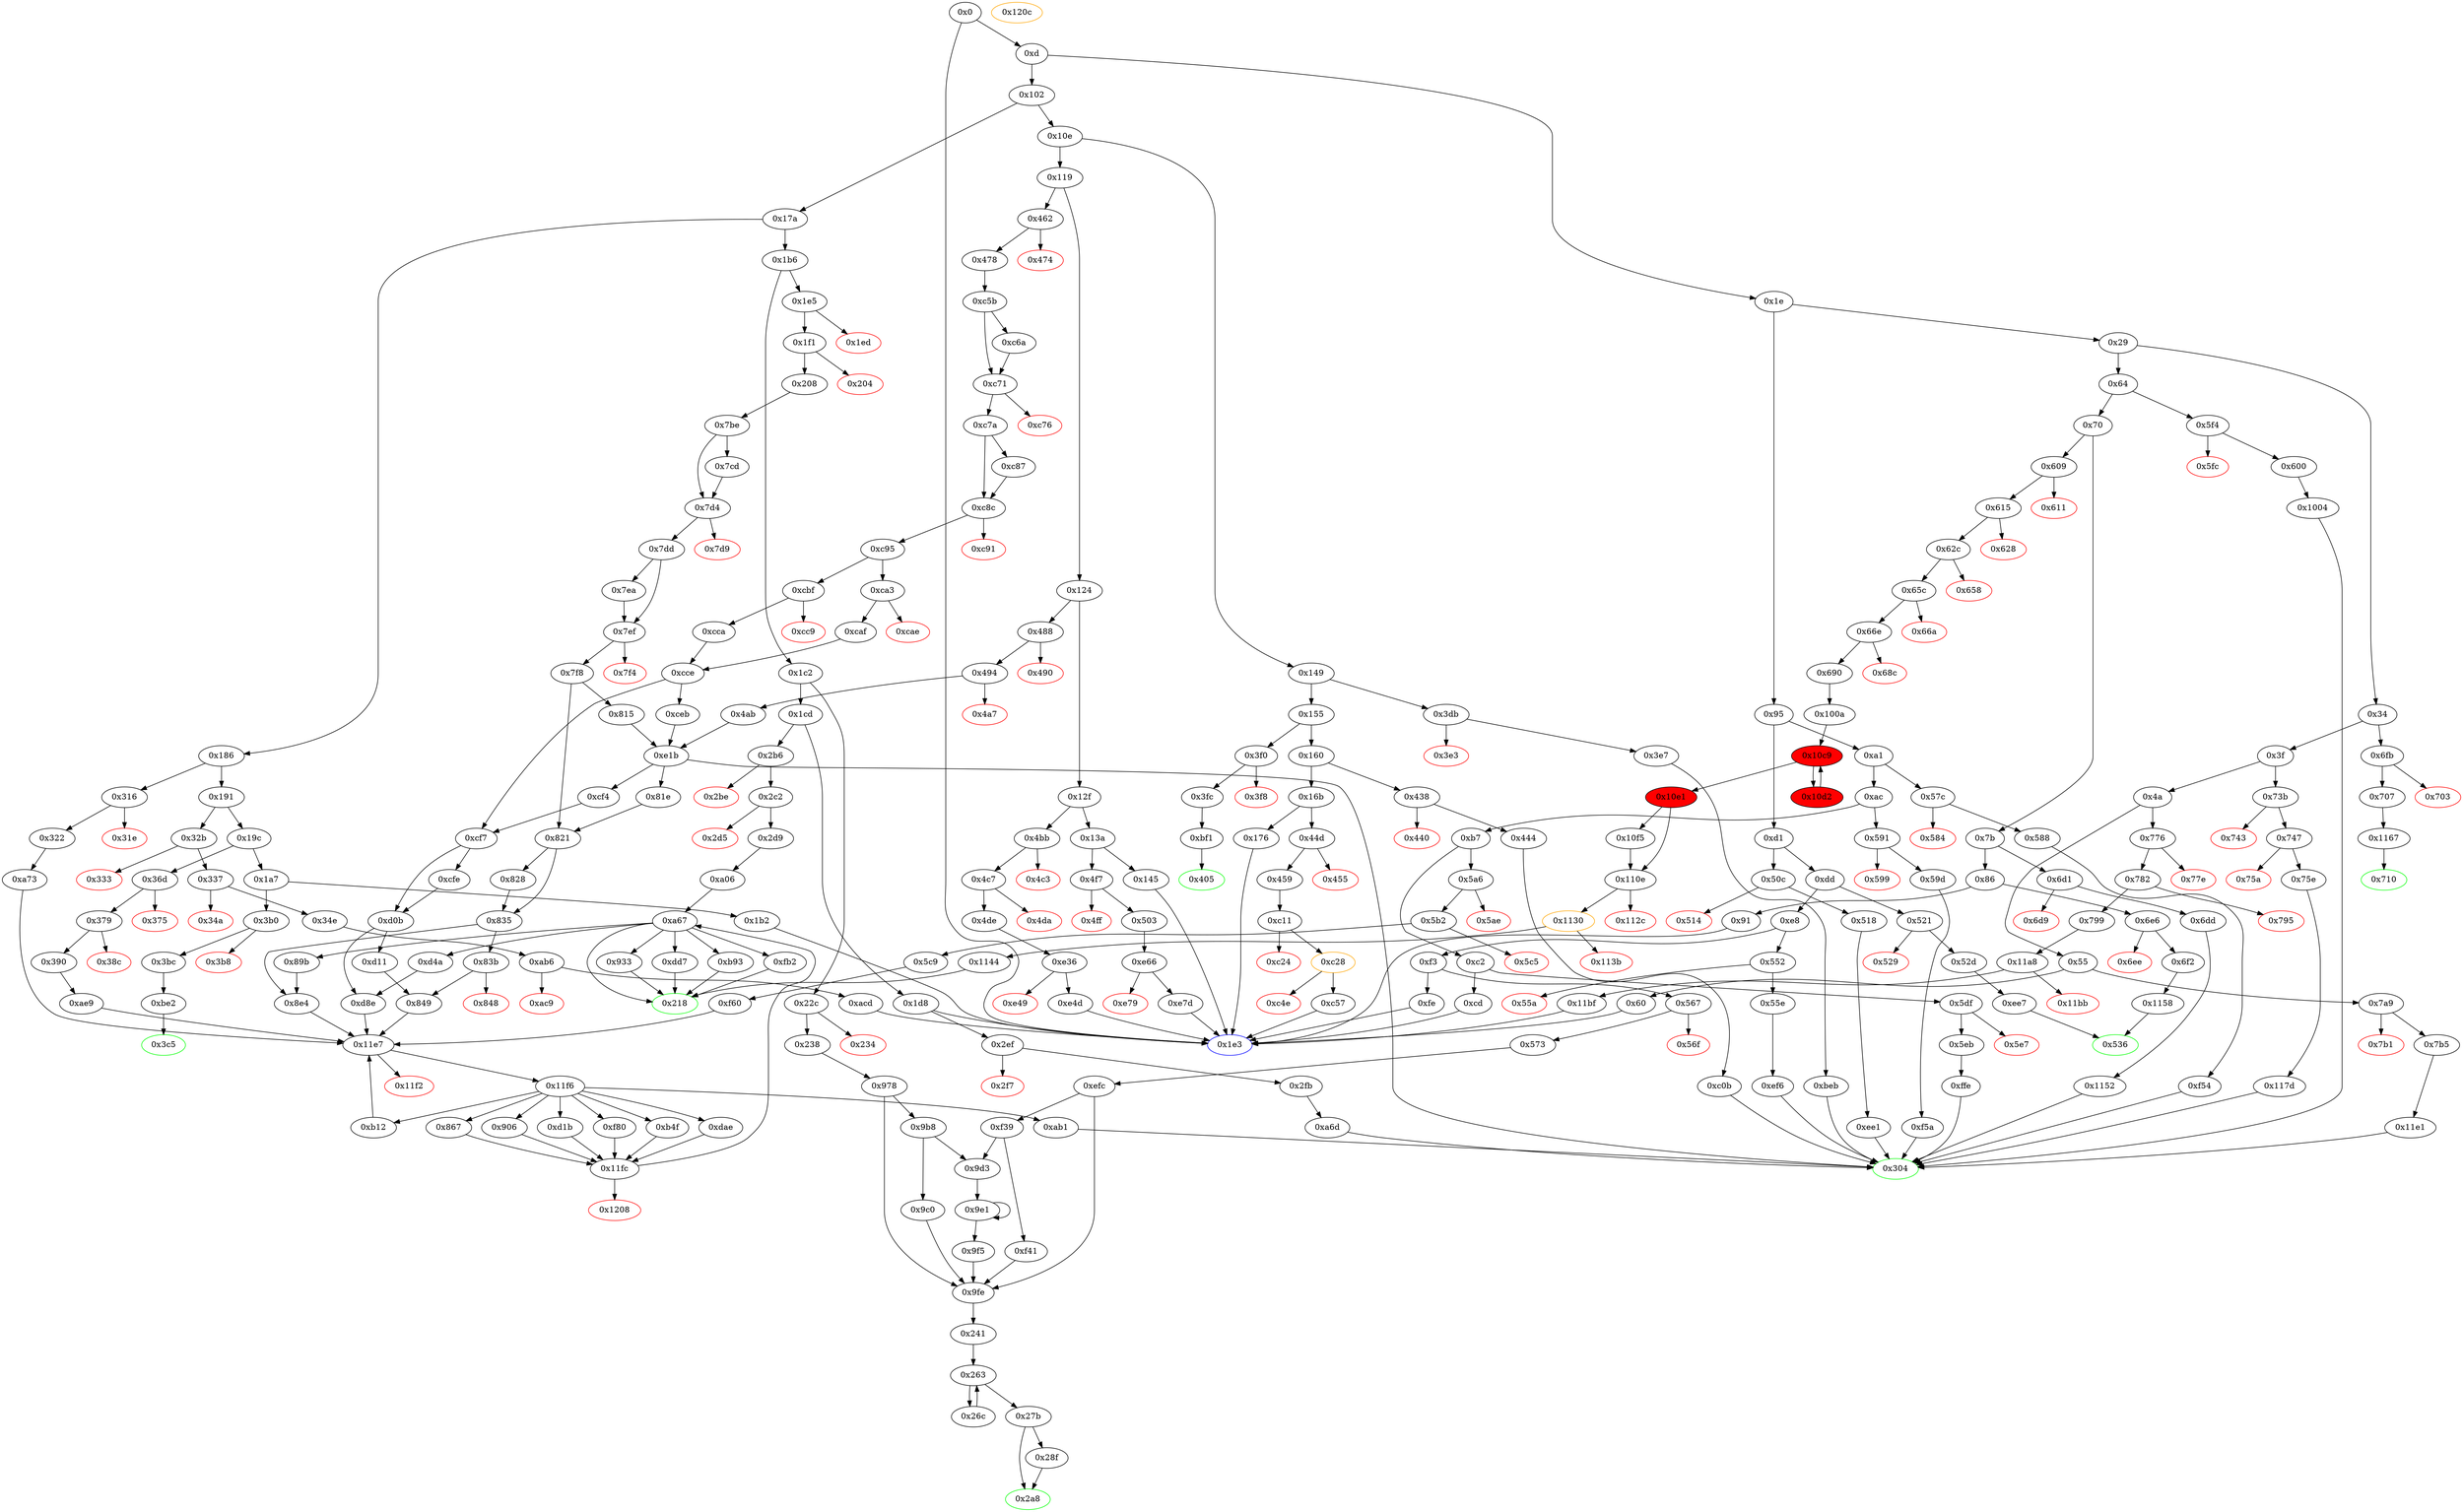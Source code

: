 digraph "" {
"0x690" [fillcolor=white, id="0x690", style=filled, tooltip="Block 0x690\n[0x690:0x6d0]\n---\nPredecessors: [0x66e]\nSuccessors: [0x100a]\n---\n0x690 JUMPDEST\n0x691 SWAP2\n0x692 SWAP1\n0x693 DUP1\n0x694 DUP1\n0x695 PUSH1 0x1f\n0x697 ADD\n0x698 PUSH1 0x20\n0x69a DUP1\n0x69b SWAP2\n0x69c DIV\n0x69d MUL\n0x69e PUSH1 0x20\n0x6a0 ADD\n0x6a1 PUSH1 0x40\n0x6a3 MLOAD\n0x6a4 SWAP1\n0x6a5 DUP2\n0x6a6 ADD\n0x6a7 PUSH1 0x40\n0x6a9 MSTORE\n0x6aa DUP1\n0x6ab SWAP4\n0x6ac SWAP3\n0x6ad SWAP2\n0x6ae SWAP1\n0x6af DUP2\n0x6b0 DUP2\n0x6b1 MSTORE\n0x6b2 PUSH1 0x20\n0x6b4 ADD\n0x6b5 DUP4\n0x6b6 DUP4\n0x6b7 DUP1\n0x6b8 DUP3\n0x6b9 DUP5\n0x6ba CALLDATACOPY\n0x6bb PUSH1 0x0\n0x6bd SWAP3\n0x6be ADD\n0x6bf SWAP2\n0x6c0 SWAP1\n0x6c1 SWAP2\n0x6c2 MSTORE\n0x6c3 POP\n0x6c4 SWAP3\n0x6c5 SWAP6\n0x6c6 POP\n0x6c7 PUSH2 0x100a\n0x6ca SWAP5\n0x6cb POP\n0x6cc POP\n0x6cd POP\n0x6ce POP\n0x6cf POP\n0x6d0 JUMP\n---\n0x690: JUMPDEST \n0x695: V563 = 0x1f\n0x697: V564 = ADD 0x1f V550\n0x698: V565 = 0x20\n0x69c: V566 = DIV V564 0x20\n0x69d: V567 = MUL V566 0x20\n0x69e: V568 = 0x20\n0x6a0: V569 = ADD 0x20 V567\n0x6a1: V570 = 0x40\n0x6a3: V571 = M[0x40]\n0x6a6: V572 = ADD V571 V569\n0x6a7: V573 = 0x40\n0x6a9: M[0x40] = V572\n0x6b1: M[V571] = V550\n0x6b2: V574 = 0x20\n0x6b4: V575 = ADD 0x20 V571\n0x6ba: CALLDATACOPY V575 V552 V550\n0x6bb: V576 = 0x0\n0x6be: V577 = ADD V575 V550\n0x6c2: M[V577] = 0x0\n0x6c7: V578 = 0x100a\n0x6d0: JUMP 0x100a\n---\nEntry stack: [V9, 0x218, V528, V531, V532, 0x4, V552, V550, 0x64]\nStack pops: 5\nStack additions: [V571]\nExit stack: [V9, 0x218, V528, V531, V571]\n\nDef sites:\nV9: {0xd.0x12}\n0x218: {0x615.0x617}\nV528: {0x62c.0x637}\nV531: {0x62c.0x63d}\nV532: {0x62c.0x640}\n0x4: {0x615.0x61a}\nV552: {0x66e.0x674}\nV550: {0x66e.0x670}\n0x64: {0x62c.0x645}\n"];
"0x11e1" [fillcolor=white, id="0x11e1", style=filled, tooltip="Block 0x11e1\n[0x11e1:0x11e6]\n---\nPredecessors: [0x7b5]\nSuccessors: [0x304]\n---\n0x11e1 JUMPDEST\n0x11e2 PUSH1 0xc\n0x11e4 SLOAD\n0x11e5 DUP2\n0x11e6 JUMP\n---\n0x11e1: JUMPDEST \n0x11e2: V1558 = 0xc\n0x11e4: V1559 = S[0xc]\n0x11e6: JUMP 0x304\n---\nEntry stack: [V9, 0x304]\nStack pops: 1\nStack additions: [S0, V1559]\nExit stack: [V9, 0x304, V1559]\n\nDef sites:\nV9: {0xd.0x12}\n0x304: {0x7b5.0x7b7}\n"];
"0x56f" [color=red, fillcolor=white, id="0x56f", style=filled, tooltip="Block 0x56f\n[0x56f:0x572]\n---\nPredecessors: [0x567]\nSuccessors: []\n---\n0x56f PUSH1 0x0\n0x571 DUP1\n0x572 REVERT\n---\n0x56f: V458 = 0x0\n0x572: REVERT 0x0 0x0\n---\nEntry stack: [V9, V455]\nStack pops: 0\nStack additions: []\nExit stack: [V9, V455]\n\nDef sites:\nV9: {0xd.0x12}\nV455: {0x567.0x568}\n"];
"0xfb2" [fillcolor=white, id="0xfb2", style=filled, tooltip="Block 0xfb2\n[0xfb2:0xffd]\n---\nPredecessors: [0xa67]\nSuccessors: [0x218]\n---\n0xfb2 JUMPDEST\n0xfb3 PUSH1 0x1\n0xfb5 PUSH1 0x1\n0xfb7 PUSH1 0xa0\n0xfb9 SHL\n0xfba SUB\n0xfbb DUP5\n0xfbc AND\n0xfbd PUSH1 0x0\n0xfbf DUP2\n0xfc0 DUP2\n0xfc1 MSTORE\n0xfc2 PUSH1 0x6\n0xfc4 PUSH1 0x20\n0xfc6 SWAP1\n0xfc7 DUP2\n0xfc8 MSTORE\n0xfc9 PUSH1 0x40\n0xfcb SWAP2\n0xfcc DUP3\n0xfcd SWAP1\n0xfce SHA3\n0xfcf SWAP4\n0xfd0 SWAP1\n0xfd1 SWAP4\n0xfd2 SSTORE\n0xfd3 DUP1\n0xfd4 MLOAD\n0xfd5 DUP6\n0xfd6 DUP2\n0xfd7 MSTORE\n0xfd8 SWAP1\n0xfd9 MLOAD\n0xfda SWAP2\n0xfdb SWAP3\n0xfdc CALLER\n0xfdd SWAP3\n0xfde PUSH1 0x0\n0xfe0 DUP1\n0xfe1 MLOAD\n0xfe2 PUSH1 0x20\n0xfe4 PUSH2 0x120d\n0xfe7 DUP4\n0xfe8 CODECOPY\n0xfe9 DUP2\n0xfea MLOAD\n0xfeb SWAP2\n0xfec MSTORE\n0xfed SWAP3\n0xfee DUP2\n0xfef SWAP1\n0xff0 SUB\n0xff1 SWAP1\n0xff2 SWAP2\n0xff3 ADD\n0xff4 SWAP1\n0xff5 LOG3\n0xff6 POP\n0xff7 PUSH1 0x1\n0xff9 SWAP3\n0xffa SWAP2\n0xffb POP\n0xffc POP\n0xffd JUMP\n---\n0xfb2: JUMPDEST \n0xfb3: V1374 = 0x1\n0xfb5: V1375 = 0x1\n0xfb7: V1376 = 0xa0\n0xfb9: V1377 = SHL 0xa0 0x1\n0xfba: V1378 = SUB 0x10000000000000000000000000000000000000000 0x1\n0xfbc: V1379 = AND S3 0xffffffffffffffffffffffffffffffffffffffff\n0xfbd: V1380 = 0x0\n0xfc1: M[0x0] = V1379\n0xfc2: V1381 = 0x6\n0xfc4: V1382 = 0x20\n0xfc8: M[0x20] = 0x6\n0xfc9: V1383 = 0x40\n0xfce: V1384 = SHA3 0x0 0x40\n0xfd2: S[V1384] = S0\n0xfd4: V1385 = M[0x40]\n0xfd7: M[V1385] = S2\n0xfd9: V1386 = M[0x40]\n0xfdc: V1387 = CALLER\n0xfde: V1388 = 0x0\n0xfe1: V1389 = M[0x0]\n0xfe2: V1390 = 0x20\n0xfe4: V1391 = 0x120d\n0xfe8: CODECOPY 0x0 0x120d 0x20\n0xfea: V1392 = M[0x0]\n0xfec: M[0x0] = V1389\n0xff0: V1393 = SUB V1385 V1386\n0xff3: V1394 = ADD 0x20 V1393\n0xff5: LOG V1386 V1394 V1392 V1387 V1379\n0xff7: V1395 = 0x1\n0xffd: JUMP S4\n---\nEntry stack: [V9, S5, S4, S3, S2, S1, S0]\nStack pops: 5\nStack additions: [0x1]\nExit stack: [V9, S5, 0x1]\n\nDef sites:\nV9: {0xd.0x12}\nS5: {0x379.0x37b, 0x462.0x463, 0xd.0x12}\nS4: {0x390.0x39d, 0x478.0x483, 0xd.0x12, 0x5b2.0x5b4}\nS3: {0x5c9.0x5d5, 0x390.0x3a6, 0xc5b.0xc5c, 0x1f1.0x1f3}\nS2: {0x5c9.0x5da, 0x390.0x3ab, 0xc95.0xc99, 0x208.0x213}\nS1: {0xae9.0xaf4, 0xcca.0xccb, 0xd.0x12, 0xcaf.0xcb7, 0x7be.0x7bf, 0xf60.0xf62}\nS0: {0x11fc_0x906_0x11f6_0x8e4_0x835.0x11ff, 0x11fc_0x906_0x11f6_0x8e4_0x89b.0x11ff, 0x11fc_0xf80.0x11ff, 0x11fc_0xb4f.0x11ff, 0x11fc_0xd1b.0x11ff, 0x11fc_0x867_0x828.0x11ff, 0x11fc_0x867_0x821.0x11ff, 0x11fc_0xdae.0x11ff, 0xa06.0xa65}\n"];
"0x102" [fillcolor=white, id="0x102", style=filled, tooltip="Block 0x102\n[0x102:0x10d]\n---\nPredecessors: [0xd]\nSuccessors: [0x10e, 0x17a]\n---\n0x102 JUMPDEST\n0x103 DUP1\n0x104 PUSH4 0x4a7781d9\n0x109 GT\n0x10a PUSH2 0x17a\n0x10d JUMPI\n---\n0x102: JUMPDEST \n0x104: V74 = 0x4a7781d9\n0x109: V75 = GT 0x4a7781d9 V9\n0x10a: V76 = 0x17a\n0x10d: JUMPI 0x17a V75\n---\nEntry stack: [V9]\nStack pops: 1\nStack additions: [S0]\nExit stack: [V9]\n\nDef sites:\nV9: {0xd.0x12}\n"];
"0x7b" [fillcolor=white, id="0x7b", style=filled, tooltip="Block 0x7b\n[0x7b:0x85]\n---\nPredecessors: [0x70]\nSuccessors: [0x86, 0x6d1]\n---\n0x7b DUP1\n0x7c PUSH4 0xced4138a\n0x81 EQ\n0x82 PUSH2 0x6d1\n0x85 JUMPI\n---\n0x7c: V38 = 0xced4138a\n0x81: V39 = EQ 0xced4138a V9\n0x82: V40 = 0x6d1\n0x85: JUMPI 0x6d1 V39\n---\nEntry stack: [V9]\nStack pops: 1\nStack additions: [S0]\nExit stack: [V9]\n\nDef sites:\nV9: {0xd.0x12}\n"];
"0x514" [color=red, fillcolor=white, id="0x514", style=filled, tooltip="Block 0x514\n[0x514:0x517]\n---\nPredecessors: [0x50c]\nSuccessors: []\n---\n0x514 PUSH1 0x0\n0x516 DUP1\n0x517 REVERT\n---\n0x514: V428 = 0x0\n0x517: REVERT 0x0 0x0\n---\nEntry stack: [V9, V425]\nStack pops: 0\nStack additions: []\nExit stack: [V9, V425]\n\nDef sites:\nV9: {0xd.0x12}\nV425: {0x50c.0x50d}\n"];
"0x12f" [fillcolor=white, id="0x12f", style=filled, tooltip="Block 0x12f\n[0x12f:0x139]\n---\nPredecessors: [0x124]\nSuccessors: [0x13a, 0x4bb]\n---\n0x12f DUP1\n0x130 PUSH4 0x76f25a84\n0x135 EQ\n0x136 PUSH2 0x4bb\n0x139 JUMPI\n---\n0x130: V86 = 0x76f25a84\n0x135: V87 = EQ 0x76f25a84 V9\n0x136: V88 = 0x4bb\n0x139: JUMPI 0x4bb V87\n---\nEntry stack: [V9]\nStack pops: 1\nStack additions: [S0]\nExit stack: [V9]\n\nDef sites:\nV9: {0xd.0x12}\n"];
"0x7b1" [color=red, fillcolor=white, id="0x7b1", style=filled, tooltip="Block 0x7b1\n[0x7b1:0x7b4]\n---\nPredecessors: [0x7a9]\nSuccessors: []\n---\n0x7b1 PUSH1 0x0\n0x7b3 DUP1\n0x7b4 REVERT\n---\n0x7b1: V659 = 0x0\n0x7b4: REVERT 0x0 0x0\n---\nEntry stack: [V9, V656]\nStack pops: 0\nStack additions: []\nExit stack: [V9, V656]\n\nDef sites:\nV9: {0xd.0x12}\nV656: {0x7a9.0x7aa}\n"];
"0x815" [fillcolor=white, id="0x815", style=filled, tooltip="Block 0x815\n[0x815:0x81d]\n---\nPredecessors: [0x7f8]\nSuccessors: [0xe1b]\n---\n0x815 POP\n0x816 PUSH2 0x81e\n0x819 DUP3\n0x81a PUSH2 0xe1b\n0x81d JUMP\n---\n0x816: V702 = 0x81e\n0x81a: V703 = 0xe1b\n0x81d: JUMP 0xe1b\n---\nEntry stack: [V9, 0x218, V153, 0x0, V700]\nStack pops: 3\nStack additions: [S2, S1, 0x81e, S2]\nExit stack: [V9, 0x218, V153, 0x0, 0x81e, V153]\n\nDef sites:\nV9: {0xd.0x12}\n0x218: {0x1f1.0x1f3}\nV153: {0x208.0x213}\n0x0: {0x7be.0x7bf}\nV700: {0x7f8.0x80f}\n"];
"0xe4d" [fillcolor=white, id="0xe4d", style=filled, tooltip="Block 0xe4d\n[0xe4d:0xe65]\n---\nPredecessors: [0xe36]\nSuccessors: [0x1e3]\n---\n0xe4d JUMPDEST\n0xe4e PUSH1 0x8\n0xe50 SWAP4\n0xe51 SWAP1\n0xe52 SWAP4\n0xe53 SSTORE\n0xe54 PUSH1 0x9\n0xe56 SWAP2\n0xe57 SWAP1\n0xe58 SWAP2\n0xe59 SSTORE\n0xe5a PUSH1 0xc\n0xe5c SSTORE\n0xe5d PUSH1 0xa\n0xe5f SSTORE\n0xe60 PUSH1 0x0\n0xe62 PUSH1 0xb\n0xe64 SSTORE\n0xe65 JUMP\n---\n0xe4d: JUMPDEST \n0xe4e: V1244 = 0x8\n0xe53: S[0x8] = V408\n0xe54: V1245 = 0x9\n0xe59: S[0x9] = V411\n0xe5a: V1246 = 0xc\n0xe5c: S[0xc] = V414\n0xe5d: V1247 = 0xa\n0xe5f: S[0xa] = V417\n0xe60: V1248 = 0x0\n0xe62: V1249 = 0xb\n0xe64: S[0xb] = 0x0\n0xe65: JUMP 0x1e3\n---\nEntry stack: [V9, 0x1e3, V408, V411, V414, V417]\nStack pops: 5\nStack additions: []\nExit stack: [V9]\n\nDef sites:\nV9: {0xd.0x12}\n0x1e3: {0x4c7.0x4c9}\nV408: {0x4de.0x4e1}\nV411: {0x4de.0x4e7}\nV414: {0x4de.0x4ed}\nV417: {0x4de.0x4f2}\n"];
"0x64" [fillcolor=white, id="0x64", style=filled, tooltip="Block 0x64\n[0x64:0x6f]\n---\nPredecessors: [0x29]\nSuccessors: [0x70, 0x5f4]\n---\n0x64 JUMPDEST\n0x65 DUP1\n0x66 PUSH4 0xc465a3db\n0x6b EQ\n0x6c PUSH2 0x5f4\n0x6f JUMPI\n---\n0x64: JUMPDEST \n0x66: V32 = 0xc465a3db\n0x6b: V33 = EQ 0xc465a3db V9\n0x6c: V34 = 0x5f4\n0x6f: JUMPI 0x5f4 V33\n---\nEntry stack: [V9]\nStack pops: 1\nStack additions: [S0]\nExit stack: [V9]\n\nDef sites:\nV9: {0xd.0x12}\n"];
"0x1b2" [fillcolor=white, id="0x1b2", style=filled, tooltip="Block 0x1b2\n[0x1b2:0x1b5]\n---\nPredecessors: [0x1a7]\nSuccessors: [0x1e3]\n---\n0x1b2 PUSH2 0x1e3\n0x1b5 JUMP\n---\n0x1b2: V121 = 0x1e3\n0x1b5: JUMP 0x1e3\n---\nEntry stack: [V9]\nStack pops: 0\nStack additions: []\nExit stack: [V9]\n\nDef sites:\nV9: {0xd.0x12}\n"];
"0x66e" [fillcolor=white, id="0x66e", style=filled, tooltip="Block 0x66e\n[0x66e:0x68b]\n---\nPredecessors: [0x65c]\nSuccessors: [0x68c, 0x690]\n---\n0x66e JUMPDEST\n0x66f DUP1\n0x670 CALLDATALOAD\n0x671 SWAP1\n0x672 PUSH1 0x20\n0x674 ADD\n0x675 SWAP2\n0x676 DUP5\n0x677 PUSH1 0x1\n0x679 DUP4\n0x67a MUL\n0x67b DUP5\n0x67c ADD\n0x67d GT\n0x67e PUSH5 0x100000000\n0x684 DUP4\n0x685 GT\n0x686 OR\n0x687 ISZERO\n0x688 PUSH2 0x690\n0x68b JUMPI\n---\n0x66e: JUMPDEST \n0x670: V550 = CALLDATALOAD V543\n0x672: V551 = 0x20\n0x674: V552 = ADD 0x20 V543\n0x677: V553 = 0x1\n0x67a: V554 = MUL V550 0x1\n0x67c: V555 = ADD V552 V554\n0x67d: V556 = GT V555 V532\n0x67e: V557 = 0x100000000\n0x685: V558 = GT V550 0x100000000\n0x686: V559 = OR V558 V556\n0x687: V560 = ISZERO V559\n0x688: V561 = 0x690\n0x68b: JUMPI 0x690 V560\n---\nEntry stack: [V9, 0x218, V528, V531, V532, 0x4, 0x64, V543]\nStack pops: 4\nStack additions: [S3, S2, V552, V550, S1]\nExit stack: [V9, 0x218, V528, V531, V532, 0x4, V552, V550, 0x64]\n\nDef sites:\nV9: {0xd.0x12}\n0x218: {0x615.0x617}\nV528: {0x62c.0x637}\nV531: {0x62c.0x63d}\nV532: {0x62c.0x640}\n0x4: {0x615.0x61a}\n0x64: {0x62c.0x645}\nV543: {0x65c.0x65e}\n"];
"0x3b0" [fillcolor=white, id="0x3b0", style=filled, tooltip="Block 0x3b0\n[0x3b0:0x3b7]\n---\nPredecessors: [0x1a7]\nSuccessors: [0x3b8, 0x3bc]\n---\n0x3b0 JUMPDEST\n0x3b1 CALLVALUE\n0x3b2 DUP1\n0x3b3 ISZERO\n0x3b4 PUSH2 0x3bc\n0x3b7 JUMPI\n---\n0x3b0: JUMPDEST \n0x3b1: V304 = CALLVALUE\n0x3b3: V305 = ISZERO V304\n0x3b4: V306 = 0x3bc\n0x3b7: JUMPI 0x3bc V305\n---\nEntry stack: [V9]\nStack pops: 0\nStack additions: [V304]\nExit stack: [V9, V304]\n\nDef sites:\nV9: {0xd.0x12}\n"];
"0xc57" [fillcolor=white, id="0xc57", style=filled, tooltip="Block 0xc57\n[0xc57:0xc5a]\n---\nPredecessors: [0xc28]\nSuccessors: [0x1e3]\n---\n0xc57 JUMPDEST\n0xc58 POP\n0xc59 POP\n0xc5a JUMP\n---\n0xc57: JUMPDEST \n0xc5a: JUMP 0x1e3\n---\nEntry stack: [V9, 0x1e3, V1043, V1051]\nStack pops: 3\nStack additions: []\nExit stack: [V9]\n\nDef sites:\nV9: {0xd.0x12}\n0x1e3: {0x459.0x45b}\nV1043: {0xc28.0xc2c}\nV1051: {0xc28.0xc47}\n"];
"0xe49" [color=red, fillcolor=white, id="0xe49", style=filled, tooltip="Block 0xe49\n[0xe49:0xe4c]\n---\nPredecessors: [0xe36]\nSuccessors: []\n---\n0xe49 PUSH1 0x0\n0xe4b DUP1\n0xe4c REVERT\n---\n0xe49: V1243 = 0x0\n0xe4c: REVERT 0x0 0x0\n---\nEntry stack: [V9, 0x1e3, V408, V411, V414, V417]\nStack pops: 0\nStack additions: []\nExit stack: [V9, 0x1e3, V408, V411, V414, V417]\n\nDef sites:\nV9: {0xd.0x12}\n0x1e3: {0x4c7.0x4c9}\nV408: {0x4de.0x4e1}\nV411: {0x4de.0x4e7}\nV414: {0x4de.0x4ed}\nV417: {0x4de.0x4f2}\n"];
"0x11a8" [fillcolor=white, id="0x11a8", style=filled, tooltip="Block 0x11a8\n[0x11a8:0x11ba]\n---\nPredecessors: [0x799]\nSuccessors: [0x11bb, 0x11bf]\n---\n0x11a8 JUMPDEST\n0x11a9 PUSH1 0x0\n0x11ab SLOAD\n0x11ac PUSH1 0x1\n0x11ae PUSH1 0x1\n0x11b0 PUSH1 0xa0\n0x11b2 SHL\n0x11b3 SUB\n0x11b4 AND\n0x11b5 CALLER\n0x11b6 EQ\n0x11b7 PUSH2 0x11bf\n0x11ba JUMPI\n---\n0x11a8: JUMPDEST \n0x11a9: V1530 = 0x0\n0x11ab: V1531 = S[0x0]\n0x11ac: V1532 = 0x1\n0x11ae: V1533 = 0x1\n0x11b0: V1534 = 0xa0\n0x11b2: V1535 = SHL 0xa0 0x1\n0x11b3: V1536 = SUB 0x10000000000000000000000000000000000000000 0x1\n0x11b4: V1537 = AND 0xffffffffffffffffffffffffffffffffffffffff V1531\n0x11b5: V1538 = CALLER\n0x11b6: V1539 = EQ V1538 V1537\n0x11b7: V1540 = 0x11bf\n0x11ba: JUMPI 0x11bf V1539\n---\nEntry stack: [V9, 0x1e3, V654]\nStack pops: 0\nStack additions: []\nExit stack: [V9, 0x1e3, V654]\n\nDef sites:\nV9: {0xd.0x12}\n0x1e3: {0x782.0x784}\nV654: {0x799.0x7a4}\n"];
"0xe36" [fillcolor=white, id="0xe36", style=filled, tooltip="Block 0xe36\n[0xe36:0xe48]\n---\nPredecessors: [0x4de]\nSuccessors: [0xe49, 0xe4d]\n---\n0xe36 JUMPDEST\n0xe37 PUSH1 0x0\n0xe39 SLOAD\n0xe3a PUSH1 0x1\n0xe3c PUSH1 0x1\n0xe3e PUSH1 0xa0\n0xe40 SHL\n0xe41 SUB\n0xe42 AND\n0xe43 CALLER\n0xe44 EQ\n0xe45 PUSH2 0xe4d\n0xe48 JUMPI\n---\n0xe36: JUMPDEST \n0xe37: V1232 = 0x0\n0xe39: V1233 = S[0x0]\n0xe3a: V1234 = 0x1\n0xe3c: V1235 = 0x1\n0xe3e: V1236 = 0xa0\n0xe40: V1237 = SHL 0xa0 0x1\n0xe41: V1238 = SUB 0x10000000000000000000000000000000000000000 0x1\n0xe42: V1239 = AND 0xffffffffffffffffffffffffffffffffffffffff V1233\n0xe43: V1240 = CALLER\n0xe44: V1241 = EQ V1240 V1239\n0xe45: V1242 = 0xe4d\n0xe48: JUMPI 0xe4d V1241\n---\nEntry stack: [V9, 0x1e3, V408, V411, V414, V417]\nStack pops: 0\nStack additions: []\nExit stack: [V9, 0x1e3, V408, V411, V414, V417]\n\nDef sites:\nV9: {0xd.0x12}\n0x1e3: {0x4c7.0x4c9}\nV408: {0x4de.0x4e1}\nV411: {0x4de.0x4e7}\nV414: {0x4de.0x4ed}\nV417: {0x4de.0x4f2}\n"];
"0x573" [fillcolor=white, id="0x573", style=filled, tooltip="Block 0x573\n[0x573:0x57b]\n---\nPredecessors: [0x567]\nSuccessors: [0xefc]\n---\n0x573 JUMPDEST\n0x574 POP\n0x575 PUSH2 0x241\n0x578 PUSH2 0xefc\n0x57b JUMP\n---\n0x573: JUMPDEST \n0x575: V459 = 0x241\n0x578: V460 = 0xefc\n0x57b: JUMP 0xefc\n---\nEntry stack: [V9, V455]\nStack pops: 1\nStack additions: [0x241]\nExit stack: [V9, 0x241]\n\nDef sites:\nV9: {0xd.0x12}\nV455: {0x567.0x568}\n"];
"0x707" [fillcolor=white, id="0x707", style=filled, tooltip="Block 0x707\n[0x707:0x70f]\n---\nPredecessors: [0x6fb]\nSuccessors: [0x1167]\n---\n0x707 JUMPDEST\n0x708 POP\n0x709 PUSH2 0x710\n0x70c PUSH2 0x1167\n0x70f JUMP\n---\n0x707: JUMPDEST \n0x709: V595 = 0x710\n0x70c: V596 = 0x1167\n0x70f: JUMP 0x1167\n---\nEntry stack: [V9, V591]\nStack pops: 1\nStack additions: [0x710]\nExit stack: [V9, 0x710]\n\nDef sites:\nV9: {0xd.0x12}\nV591: {0x6fb.0x6fc}\n"];
"0xb7" [fillcolor=white, id="0xb7", style=filled, tooltip="Block 0xb7\n[0xb7:0xc1]\n---\nPredecessors: [0xac]\nSuccessors: [0xc2, 0x5a6]\n---\n0xb7 DUP1\n0xb8 PUSH4 0xa9059cbb\n0xbd EQ\n0xbe PUSH2 0x5a6\n0xc1 JUMPI\n---\n0xb8: V54 = 0xa9059cbb\n0xbd: V55 = EQ 0xa9059cbb V9\n0xbe: V56 = 0x5a6\n0xc1: JUMPI 0x5a6 V55\n---\nEntry stack: [V9]\nStack pops: 1\nStack additions: [S0]\nExit stack: [V9]\n\nDef sites:\nV9: {0xd.0x12}\n"];
"0xa1" [fillcolor=white, id="0xa1", style=filled, tooltip="Block 0xa1\n[0xa1:0xab]\n---\nPredecessors: [0x95]\nSuccessors: [0xac, 0x57c]\n---\n0xa1 DUP1\n0xa2 PUSH4 0x9d5f9dfb\n0xa7 EQ\n0xa8 PUSH2 0x57c\n0xab JUMPI\n---\n0xa2: V48 = 0x9d5f9dfb\n0xa7: V49 = EQ 0x9d5f9dfb V9\n0xa8: V50 = 0x57c\n0xab: JUMPI 0x57c V49\n---\nEntry stack: [V9]\nStack pops: 1\nStack additions: [S0]\nExit stack: [V9]\n\nDef sites:\nV9: {0xd.0x12}\n"];
"0xee7" [fillcolor=white, id="0xee7", style=filled, tooltip="Block 0xee7\n[0xee7:0xef5]\n---\nPredecessors: [0x52d]\nSuccessors: [0x536]\n---\n0xee7 JUMPDEST\n0xee8 PUSH1 0x0\n0xeea SLOAD\n0xeeb PUSH1 0x1\n0xeed PUSH1 0x1\n0xeef PUSH1 0xa0\n0xef1 SHL\n0xef2 SUB\n0xef3 AND\n0xef4 DUP2\n0xef5 JUMP\n---\n0xee7: JUMPDEST \n0xee8: V1297 = 0x0\n0xeea: V1298 = S[0x0]\n0xeeb: V1299 = 0x1\n0xeed: V1300 = 0x1\n0xeef: V1301 = 0xa0\n0xef1: V1302 = SHL 0xa0 0x1\n0xef2: V1303 = SUB 0x10000000000000000000000000000000000000000 0x1\n0xef3: V1304 = AND 0xffffffffffffffffffffffffffffffffffffffff V1298\n0xef5: JUMP 0x536\n---\nEntry stack: [V9, 0x536]\nStack pops: 1\nStack additions: [S0, V1304]\nExit stack: [V9, 0x536, V1304]\n\nDef sites:\nV9: {0xd.0x12}\n0x536: {0x52d.0x52f}\n"];
"0x3f" [fillcolor=white, id="0x3f", style=filled, tooltip="Block 0x3f\n[0x3f:0x49]\n---\nPredecessors: [0x34]\nSuccessors: [0x4a, 0x73b]\n---\n0x3f DUP1\n0x40 PUSH4 0xdd62ed3e\n0x45 EQ\n0x46 PUSH2 0x73b\n0x49 JUMPI\n---\n0x40: V22 = 0xdd62ed3e\n0x45: V23 = EQ 0xdd62ed3e V9\n0x46: V24 = 0x73b\n0x49: JUMPI 0x73b V23\n---\nEntry stack: [V9]\nStack pops: 1\nStack additions: [S0]\nExit stack: [V9]\n\nDef sites:\nV9: {0xd.0x12}\n"];
"0x2a8" [color=green, fillcolor=white, id="0x2a8", style=filled, tooltip="Block 0x2a8\n[0x2a8:0x2b5]\n---\nPredecessors: [0x27b, 0x28f]\nSuccessors: []\n---\n0x2a8 JUMPDEST\n0x2a9 POP\n0x2aa SWAP3\n0x2ab POP\n0x2ac POP\n0x2ad POP\n0x2ae PUSH1 0x40\n0x2b0 MLOAD\n0x2b1 DUP1\n0x2b2 SWAP2\n0x2b3 SUB\n0x2b4 SWAP1\n0x2b5 RETURN\n---\n0x2a8: JUMPDEST \n0x2ae: V204 = 0x40\n0x2b0: V205 = M[0x40]\n0x2b3: V206 = SUB S1 V205\n0x2b5: RETURN V205 V206\n---\nEntry stack: [V9, 0x241, S4, V170, V170, S1, V189]\nStack pops: 5\nStack additions: []\nExit stack: [V9, 0x241]\n\nDef sites:\nV9: {0xd.0x12}\n0x241: {0x238.0x23a, 0x573.0x575}\nS4: {0x978.0x980, 0xefc.0xf04}\nV170: {0x241.0x245}\nV170: {0x241.0x245}\nS1: {0x27b.0x284, 0x28f.0x2a5}\nV189: {0x27b.0x288}\n"];
"0xefc" [fillcolor=white, id="0xefc", style=filled, tooltip="Block 0xefc\n[0xefc:0xf38]\n---\nPredecessors: [0x573]\nSuccessors: [0x9fe, 0xf39]\n---\n0xefc JUMPDEST\n0xefd PUSH1 0x2\n0xeff DUP1\n0xf00 SLOAD\n0xf01 PUSH1 0x40\n0xf03 DUP1\n0xf04 MLOAD\n0xf05 PUSH1 0x20\n0xf07 PUSH1 0x1\n0xf09 DUP5\n0xf0a AND\n0xf0b ISZERO\n0xf0c PUSH2 0x100\n0xf0f MUL\n0xf10 PUSH1 0x0\n0xf12 NOT\n0xf13 ADD\n0xf14 SWAP1\n0xf15 SWAP4\n0xf16 AND\n0xf17 DUP5\n0xf18 SWAP1\n0xf19 DIV\n0xf1a PUSH1 0x1f\n0xf1c DUP2\n0xf1d ADD\n0xf1e DUP5\n0xf1f SWAP1\n0xf20 DIV\n0xf21 DUP5\n0xf22 MUL\n0xf23 DUP3\n0xf24 ADD\n0xf25 DUP5\n0xf26 ADD\n0xf27 SWAP1\n0xf28 SWAP3\n0xf29 MSTORE\n0xf2a DUP2\n0xf2b DUP2\n0xf2c MSTORE\n0xf2d SWAP3\n0xf2e SWAP2\n0xf2f DUP4\n0xf30 ADD\n0xf31 DUP3\n0xf32 DUP3\n0xf33 DUP1\n0xf34 ISZERO\n0xf35 PUSH2 0x9fe\n0xf38 JUMPI\n---\n0xefc: JUMPDEST \n0xefd: V1307 = 0x2\n0xf00: V1308 = S[0x2]\n0xf01: V1309 = 0x40\n0xf04: V1310 = M[0x40]\n0xf05: V1311 = 0x20\n0xf07: V1312 = 0x1\n0xf0a: V1313 = AND V1308 0x1\n0xf0b: V1314 = ISZERO V1313\n0xf0c: V1315 = 0x100\n0xf0f: V1316 = MUL 0x100 V1314\n0xf10: V1317 = 0x0\n0xf12: V1318 = NOT 0x0\n0xf13: V1319 = ADD 0xffffffffffffffffffffffffffffffffffffffffffffffffffffffffffffffff V1316\n0xf16: V1320 = AND V1308 V1319\n0xf19: V1321 = DIV V1320 0x2\n0xf1a: V1322 = 0x1f\n0xf1d: V1323 = ADD V1321 0x1f\n0xf20: V1324 = DIV V1323 0x20\n0xf22: V1325 = MUL 0x20 V1324\n0xf24: V1326 = ADD V1310 V1325\n0xf26: V1327 = ADD 0x20 V1326\n0xf29: M[0x40] = V1327\n0xf2c: M[V1310] = V1321\n0xf30: V1328 = ADD V1310 0x20\n0xf34: V1329 = ISZERO V1321\n0xf35: V1330 = 0x9fe\n0xf38: JUMPI 0x9fe V1329\n---\nEntry stack: [V9, 0x241]\nStack pops: 0\nStack additions: [V1310, 0x2, V1321, V1328, 0x2, V1321]\nExit stack: [V9, 0x241, V1310, 0x2, V1321, V1328, 0x2, V1321]\n\nDef sites:\nV9: {0xd.0x12}\n0x241: {0x573.0x575}\n"];
"0x5ae" [color=red, fillcolor=white, id="0x5ae", style=filled, tooltip="Block 0x5ae\n[0x5ae:0x5b1]\n---\nPredecessors: [0x5a6]\nSuccessors: []\n---\n0x5ae PUSH1 0x0\n0x5b0 DUP1\n0x5b1 REVERT\n---\n0x5ae: V476 = 0x0\n0x5b1: REVERT 0x0 0x0\n---\nEntry stack: [V9, V473]\nStack pops: 0\nStack additions: []\nExit stack: [V9, V473]\n\nDef sites:\nV9: {0xd.0x12}\nV473: {0x5a6.0x5a7}\n"];
"0x494" [fillcolor=white, id="0x494", style=filled, tooltip="Block 0x494\n[0x494:0x4a6]\n---\nPredecessors: [0x488]\nSuccessors: [0x4a7, 0x4ab]\n---\n0x494 JUMPDEST\n0x495 POP\n0x496 PUSH2 0x304\n0x499 PUSH1 0x4\n0x49b DUP1\n0x49c CALLDATASIZE\n0x49d SUB\n0x49e PUSH1 0x20\n0x4a0 DUP2\n0x4a1 LT\n0x4a2 ISZERO\n0x4a3 PUSH2 0x4ab\n0x4a6 JUMPI\n---\n0x494: JUMPDEST \n0x496: V378 = 0x304\n0x499: V379 = 0x4\n0x49c: V380 = CALLDATASIZE\n0x49d: V381 = SUB V380 0x4\n0x49e: V382 = 0x20\n0x4a1: V383 = LT V381 0x20\n0x4a2: V384 = ISZERO V383\n0x4a3: V385 = 0x4ab\n0x4a6: JUMPI 0x4ab V384\n---\nEntry stack: [V9, V374]\nStack pops: 1\nStack additions: [0x304, 0x4, V381]\nExit stack: [V9, 0x304, 0x4, V381]\n\nDef sites:\nV9: {0xd.0x12}\nV374: {0x488.0x489}\n"];
"0x828" [fillcolor=white, id="0x828", style=filled, tooltip="Block 0x828\n[0x828:0x834]\n---\nPredecessors: [0x821]\nSuccessors: [0x835]\n---\n0x828 POP\n0x829 PUSH1 0x1\n0x82b PUSH1 0x1\n0x82d PUSH1 0xa0\n0x82f SHL\n0x830 SUB\n0x831 DUP3\n0x832 AND\n0x833 ISZERO\n0x834 ISZERO\n---\n0x829: V708 = 0x1\n0x82b: V709 = 0x1\n0x82d: V710 = 0xa0\n0x82f: V711 = SHL 0xa0 0x1\n0x830: V712 = SUB 0x10000000000000000000000000000000000000000 0x1\n0x832: V713 = AND S2 0xffffffffffffffffffffffffffffffffffffffff\n0x833: V714 = ISZERO V713\n0x834: V715 = ISZERO V714\n---\nEntry stack: [V9, 0x218, S4, {0x0, 0x218}, S2, S1, S0]\nStack pops: 3\nStack additions: [S2, S1, V715]\nExit stack: [V9, 0x218, S4, {0x0, 0x218}, S2, S1, V715]\n\nDef sites:\nV9: {0xd.0x12}\n0x218: {0x462.0x463}\nS4: {0x478.0x483, 0xd.0x12}\n{0x0, 0x218}: {0x1f1.0x1f3, 0xc5b.0xc5c}\nS2: {0x208.0x213, 0xc95.0xc99}\nS1: {0xcca.0xccb, 0xd.0x12, 0xcaf.0xcb7, 0x7be.0x7bf}\nS0: {0x7f8.0x80f, 0x81e.0x820}\n"];
"0x26c" [fillcolor=white, id="0x26c", style=filled, tooltip="Block 0x26c\n[0x26c:0x27a]\n---\nPredecessors: [0x263]\nSuccessors: [0x263]\n---\n0x26c DUP2\n0x26d DUP2\n0x26e ADD\n0x26f MLOAD\n0x270 DUP4\n0x271 DUP3\n0x272 ADD\n0x273 MSTORE\n0x274 PUSH1 0x20\n0x276 ADD\n0x277 PUSH2 0x263\n0x27a JUMP\n---\n0x26e: V181 = ADD S0 V176\n0x26f: V182 = M[V181]\n0x272: V183 = ADD S0 V175\n0x273: M[V183] = V182\n0x274: V184 = 0x20\n0x276: V185 = ADD 0x20 S0\n0x277: V186 = 0x263\n0x27a: JUMP 0x263\n---\nEntry stack: [V9, 0x241, S9, V170, V170, V175, V176, V174, V174, V175, V176, S0]\nStack pops: 3\nStack additions: [S2, S1, V185]\nExit stack: [V9, 0x241, S9, V170, V170, V175, V176, V174, V174, V175, V176, V185]\n\nDef sites:\nV9: {0xd.0x12}\n0x241: {0x238.0x23a, 0x573.0x575}\nS9: {0x978.0x980, 0xefc.0xf04}\nV170: {0x241.0x245}\nV170: {0x241.0x245}\nV175: {0x241.0x259}\nV176: {0x241.0x25c}\nV174: {0x241.0x252}\nV174: {0x241.0x252}\nV175: {0x241.0x259}\nV176: {0x241.0x25c}\nS0: {0x241.0x261, 0x26c.0x276}\n"];
"0x155" [fillcolor=white, id="0x155", style=filled, tooltip="Block 0x155\n[0x155:0x15f]\n---\nPredecessors: [0x149]\nSuccessors: [0x160, 0x3f0]\n---\n0x155 DUP1\n0x156 PUSH4 0x4d1d03d1\n0x15b EQ\n0x15c PUSH2 0x3f0\n0x15f JUMPI\n---\n0x156: V96 = 0x4d1d03d1\n0x15b: V97 = EQ 0x4d1d03d1 V9\n0x15c: V98 = 0x3f0\n0x15f: JUMPI 0x3f0 V97\n---\nEntry stack: [V9]\nStack pops: 1\nStack additions: [S0]\nExit stack: [V9]\n\nDef sites:\nV9: {0xd.0x12}\n"];
"0x55a" [color=red, fillcolor=white, id="0x55a", style=filled, tooltip="Block 0x55a\n[0x55a:0x55d]\n---\nPredecessors: [0x552]\nSuccessors: []\n---\n0x55a PUSH1 0x0\n0x55c DUP1\n0x55d REVERT\n---\n0x55a: V452 = 0x0\n0x55d: REVERT 0x0 0x0\n---\nEntry stack: [V9, V449]\nStack pops: 0\nStack additions: []\nExit stack: [V9, V449]\n\nDef sites:\nV9: {0xd.0x12}\nV449: {0x552.0x553}\n"];
"0xef6" [fillcolor=white, id="0xef6", style=filled, tooltip="Block 0xef6\n[0xef6:0xefb]\n---\nPredecessors: [0x55e]\nSuccessors: [0x304]\n---\n0xef6 JUMPDEST\n0xef7 PUSH1 0xd\n0xef9 SLOAD\n0xefa DUP2\n0xefb JUMP\n---\n0xef6: JUMPDEST \n0xef7: V1305 = 0xd\n0xef9: V1306 = S[0xd]\n0xefb: JUMP 0x304\n---\nEntry stack: [V9, 0x304]\nStack pops: 1\nStack additions: [S0, V1306]\nExit stack: [V9, 0x304, V1306]\n\nDef sites:\nV9: {0xd.0x12}\n0x304: {0x55e.0x560}\n"];
"0x241" [fillcolor=white, id="0x241", style=filled, tooltip="Block 0x241\n[0x241:0x262]\n---\nPredecessors: [0x9fe]\nSuccessors: [0x263]\n---\n0x241 JUMPDEST\n0x242 PUSH1 0x40\n0x244 DUP1\n0x245 MLOAD\n0x246 PUSH1 0x20\n0x248 DUP1\n0x249 DUP3\n0x24a MSTORE\n0x24b DUP4\n0x24c MLOAD\n0x24d DUP2\n0x24e DUP4\n0x24f ADD\n0x250 MSTORE\n0x251 DUP4\n0x252 MLOAD\n0x253 SWAP2\n0x254 SWAP3\n0x255 DUP4\n0x256 SWAP3\n0x257 SWAP1\n0x258 DUP4\n0x259 ADD\n0x25a SWAP2\n0x25b DUP6\n0x25c ADD\n0x25d SWAP1\n0x25e DUP1\n0x25f DUP4\n0x260 DUP4\n0x261 PUSH1 0x0\n---\n0x241: JUMPDEST \n0x242: V169 = 0x40\n0x245: V170 = M[0x40]\n0x246: V171 = 0x20\n0x24a: M[V170] = 0x20\n0x24c: V172 = M[S0]\n0x24f: V173 = ADD V170 0x20\n0x250: M[V173] = V172\n0x252: V174 = M[S0]\n0x259: V175 = ADD V170 0x40\n0x25c: V176 = ADD S0 0x20\n0x261: V177 = 0x0\n---\nEntry stack: [V9, 0x241, S0]\nStack pops: 1\nStack additions: [S0, V170, V170, V175, V176, V174, V174, V175, V176, 0x0]\nExit stack: [V9, 0x241, S0, V170, V170, V175, V176, V174, V174, V175, V176, 0x0]\n\nDef sites:\nV9: {0xd.0x12}\n0x241: {0x238.0x23a, 0x573.0x575}\nS0: {0x978.0x980, 0xefc.0xf04}\n"];
"0xe7d" [fillcolor=white, id="0xe7d", style=filled, tooltip="Block 0xe7d\n[0xe7d:0xee0]\n---\nPredecessors: [0xe66]\nSuccessors: [0x1e3]\n---\n0xe7d JUMPDEST\n0xe7e PUSH1 0x1\n0xe80 SLOAD\n0xe81 PUSH1 0x0\n0xe83 DUP1\n0xe84 SLOAD\n0xe85 PUSH1 0x40\n0xe87 MLOAD\n0xe88 PUSH1 0x1\n0xe8a PUSH1 0x1\n0xe8c PUSH1 0xa0\n0xe8e SHL\n0xe8f SUB\n0xe90 SWAP4\n0xe91 DUP5\n0xe92 AND\n0xe93 SWAP4\n0xe94 SWAP1\n0xe95 SWAP2\n0xe96 AND\n0xe97 SWAP2\n0xe98 PUSH32 0x8be0079c531659141344cd1fd0a4f28419497f9722a3daafe3b4186f6b6457e0\n0xeb9 SWAP2\n0xeba LOG3\n0xebb PUSH1 0x1\n0xebd DUP1\n0xebe SLOAD\n0xebf PUSH1 0x0\n0xec1 DUP1\n0xec2 SLOAD\n0xec3 PUSH1 0x1\n0xec5 PUSH1 0x1\n0xec7 PUSH1 0xa0\n0xec9 SHL\n0xeca SUB\n0xecb NOT\n0xecc SWAP1\n0xecd DUP2\n0xece AND\n0xecf PUSH1 0x1\n0xed1 PUSH1 0x1\n0xed3 PUSH1 0xa0\n0xed5 SHL\n0xed6 SUB\n0xed7 DUP5\n0xed8 AND\n0xed9 OR\n0xeda SWAP1\n0xedb SWAP2\n0xedc SSTORE\n0xedd AND\n0xede SWAP1\n0xedf SSTORE\n0xee0 JUMP\n---\n0xe7d: JUMPDEST \n0xe7e: V1262 = 0x1\n0xe80: V1263 = S[0x1]\n0xe81: V1264 = 0x0\n0xe84: V1265 = S[0x0]\n0xe85: V1266 = 0x40\n0xe87: V1267 = M[0x40]\n0xe88: V1268 = 0x1\n0xe8a: V1269 = 0x1\n0xe8c: V1270 = 0xa0\n0xe8e: V1271 = SHL 0xa0 0x1\n0xe8f: V1272 = SUB 0x10000000000000000000000000000000000000000 0x1\n0xe92: V1273 = AND 0xffffffffffffffffffffffffffffffffffffffff V1263\n0xe96: V1274 = AND V1265 0xffffffffffffffffffffffffffffffffffffffff\n0xe98: V1275 = 0x8be0079c531659141344cd1fd0a4f28419497f9722a3daafe3b4186f6b6457e0\n0xeba: LOG V1267 0x0 0x8be0079c531659141344cd1fd0a4f28419497f9722a3daafe3b4186f6b6457e0 V1274 V1273\n0xebb: V1276 = 0x1\n0xebe: V1277 = S[0x1]\n0xebf: V1278 = 0x0\n0xec2: V1279 = S[0x0]\n0xec3: V1280 = 0x1\n0xec5: V1281 = 0x1\n0xec7: V1282 = 0xa0\n0xec9: V1283 = SHL 0xa0 0x1\n0xeca: V1284 = SUB 0x10000000000000000000000000000000000000000 0x1\n0xecb: V1285 = NOT 0xffffffffffffffffffffffffffffffffffffffff\n0xece: V1286 = AND 0xffffffffffffffffffffffff0000000000000000000000000000000000000000 V1279\n0xecf: V1287 = 0x1\n0xed1: V1288 = 0x1\n0xed3: V1289 = 0xa0\n0xed5: V1290 = SHL 0xa0 0x1\n0xed6: V1291 = SUB 0x10000000000000000000000000000000000000000 0x1\n0xed8: V1292 = AND V1277 0xffffffffffffffffffffffffffffffffffffffff\n0xed9: V1293 = OR V1292 V1286\n0xedc: S[0x0] = V1293\n0xedd: V1294 = AND 0xffffffffffffffffffffffff0000000000000000000000000000000000000000 V1277\n0xedf: S[0x1] = V1294\n0xee0: JUMP 0x1e3\n---\nEntry stack: [V9, 0x1e3]\nStack pops: 1\nStack additions: []\nExit stack: [V9]\n\nDef sites:\nV9: {0xd.0x12}\n0x1e3: {0x503.0x505}\n"];
"0xfe" [fillcolor=white, id="0xfe", style=filled, tooltip="Block 0xfe\n[0xfe:0x101]\n---\nPredecessors: [0xf3]\nSuccessors: [0x1e3]\n---\n0xfe PUSH2 0x1e3\n0x101 JUMP\n---\n0xfe: V73 = 0x1e3\n0x101: JUMP 0x1e3\n---\nEntry stack: [V9]\nStack pops: 0\nStack additions: []\nExit stack: [V9]\n\nDef sites:\nV9: {0xd.0x12}\n"];
"0x113b" [color=red, fillcolor=white, id="0x113b", style=filled, tooltip="Block 0x113b\n[0x113b:0x1143]\n---\nPredecessors: [0x1130]\nSuccessors: []\n---\n0x113b RETURNDATASIZE\n0x113c PUSH1 0x0\n0x113e DUP1\n0x113f RETURNDATACOPY\n0x1140 RETURNDATASIZE\n0x1141 PUSH1 0x0\n0x1143 REVERT\n---\n0x113b: V1491 = RETURNDATASIZE\n0x113c: V1492 = 0x0\n0x113f: RETURNDATACOPY 0x0 0x0 V1491\n0x1140: V1493 = RETURNDATASIZE\n0x1141: V1494 = 0x0\n0x1143: REVERT 0x0 V1493\n---\nEntry stack: [V9, 0x218, V528, V531, V571, 0x0, V1443, 0x8f4ffcb1, S1, V1488]\nStack pops: 0\nStack additions: []\nExit stack: [V9, 0x218, V528, V531, V571, 0x0, V1443, 0x8f4ffcb1, S1, V1488]\n\nDef sites:\nV9: {0xd.0x12}\n0x218: {0x615.0x617}\nV528: {0x62c.0x637}\nV531: {0x62c.0x63d}\nV571: {0x690.0x6a3}\n0x0: {0x100a.0x100c}\nV1443: {0x100a.0x10a7}\n0x8f4ffcb1: {0x100a.0x10a9}\nS1: {0x10e1.0x10ea, 0x10f5.0x110b}\nV1488: {0x1130.0x1134}\n"];
"0xc7a" [fillcolor=white, id="0xc7a", style=filled, tooltip="Block 0xc7a\n[0xc7a:0xc86]\n---\nPredecessors: [0xc71]\nSuccessors: [0xc87, 0xc8c]\n---\n0xc7a JUMPDEST\n0xc7b PUSH1 0xf\n0xc7d SLOAD\n0xc7e PUSH1 0x10\n0xc80 SLOAD\n0xc81 LT\n0xc82 DUP1\n0xc83 PUSH2 0xc8c\n0xc86 JUMPI\n---\n0xc7a: JUMPDEST \n0xc7b: V1073 = 0xf\n0xc7d: V1074 = S[0xf]\n0xc7e: V1075 = 0x10\n0xc80: V1076 = S[0x10]\n0xc81: V1077 = LT V1076 V1074\n0xc83: V1078 = 0xc8c\n0xc86: JUMPI 0xc8c V1077\n---\nEntry stack: [V9, 0x218, V372, 0x0]\nStack pops: 0\nStack additions: [V1077]\nExit stack: [V9, 0x218, V372, 0x0, V1077]\n\nDef sites:\nV9: {0xd.0x12}\n0x218: {0x462.0x463}\nV372: {0x478.0x483}\n0x0: {0xc5b.0xc5c}\n"];
"0xb12" [fillcolor=white, id="0xb12", style=filled, tooltip="Block 0xb12\n[0xb12:0xb4e]\n---\nPredecessors: [0x11f6]\nSuccessors: [0x11e7]\n---\n0xb12 JUMPDEST\n0xb13 PUSH1 0x1\n0xb15 PUSH1 0x1\n0xb17 PUSH1 0xa0\n0xb19 SHL\n0xb1a SUB\n0xb1b DUP6\n0xb1c AND\n0xb1d PUSH1 0x0\n0xb1f SWAP1\n0xb20 DUP2\n0xb21 MSTORE\n0xb22 PUSH1 0x6\n0xb24 PUSH1 0x20\n0xb26 SWAP1\n0xb27 DUP2\n0xb28 MSTORE\n0xb29 PUSH1 0x40\n0xb2b DUP1\n0xb2c DUP4\n0xb2d SHA3\n0xb2e SWAP4\n0xb2f SWAP1\n0xb30 SWAP4\n0xb31 SSTORE\n0xb32 PUSH1 0x7\n0xb34 DUP2\n0xb35 MSTORE\n0xb36 DUP3\n0xb37 DUP3\n0xb38 SHA3\n0xb39 CALLER\n0xb3a DUP4\n0xb3b MSTORE\n0xb3c SWAP1\n0xb3d MSTORE\n0xb3e SHA3\n0xb3f SLOAD\n0xb40 PUSH2 0xb4f\n0xb43 SWAP1\n0xb44 DUP4\n0xb45 PUSH4 0xffffffff\n0xb4a PUSH2 0x11e7\n0xb4d AND\n0xb4e JUMP\n---\n0xb12: JUMPDEST \n0xb13: V946 = 0x1\n0xb15: V947 = 0x1\n0xb17: V948 = 0xa0\n0xb19: V949 = SHL 0xa0 0x1\n0xb1a: V950 = SUB 0x10000000000000000000000000000000000000000 0x1\n0xb1c: V951 = AND S4 0xffffffffffffffffffffffffffffffffffffffff\n0xb1d: V952 = 0x0\n0xb21: M[0x0] = V951\n0xb22: V953 = 0x6\n0xb24: V954 = 0x20\n0xb28: M[0x20] = 0x6\n0xb29: V955 = 0x40\n0xb2d: V956 = SHA3 0x0 0x40\n0xb31: S[V956] = V1565\n0xb32: V957 = 0x7\n0xb35: M[0x20] = 0x7\n0xb38: V958 = SHA3 0x0 0x40\n0xb39: V959 = CALLER\n0xb3b: M[0x0] = V959\n0xb3d: M[0x20] = V958\n0xb3e: V960 = SHA3 0x0 0x40\n0xb3f: V961 = S[V960]\n0xb40: V962 = 0xb4f\n0xb45: V963 = 0xffffffff\n0xb4a: V964 = 0x11e7\n0xb4d: V965 = AND 0x11e7 0xffffffff\n0xb4e: JUMP 0x11e7\n---\nEntry stack: [V9, S5, S4, S3, S2, S1, V1565]\nStack pops: 5\nStack additions: [S4, S3, S2, S1, 0xb4f, V961, S2]\nExit stack: [V9, S5, S4, S3, S2, S1, 0xb4f, V961, S2]\n\nDef sites:\nV9: {0xd.0x12}\nS5: {0x379.0x37b, 0x462.0x463, 0xd.0x12}\nS4: {0x390.0x39d, 0x5b2.0x5b4, 0xd.0x12, 0x478.0x483}\nS3: {0x5c9.0x5d5, 0x390.0x3a6, 0xc5b.0xc5c, 0x1f1.0x1f3, 0xd.0x12}\nS2: {0x5c9.0x5da, 0x208.0x213, 0x322.0x324, 0xc95.0xc99, 0x390.0x3ab}\nS1: {0xae9.0xaf4, 0xcca.0xccb, 0xcaf.0xcb7, 0x7be.0x7bf, 0xf60.0xf62, 0xa73.0xa74}\nV1565: {0x11f6.0x11f9}\n"];
"0x8e4" [fillcolor=white, id="0x8e4", style=filled, tooltip="Block 0x8e4\n[0x8e4:0x905]\n---\nPredecessors: [0x835, 0x89b]\nSuccessors: [0x11e7]\n---\n0x8e4 JUMPDEST\n0x8e5 PUSH1 0xc\n0x8e7 SLOAD\n0x8e8 ADDRESS\n0x8e9 PUSH1 0x0\n0x8eb SWAP1\n0x8ec DUP2\n0x8ed MSTORE\n0x8ee PUSH1 0x6\n0x8f0 PUSH1 0x20\n0x8f2 MSTORE\n0x8f3 PUSH1 0x40\n0x8f5 SWAP1\n0x8f6 SHA3\n0x8f7 SLOAD\n0x8f8 PUSH2 0x906\n0x8fb SWAP2\n0x8fc PUSH4 0xffffffff\n0x901 PUSH2 0x11e7\n0x904 AND\n0x905 JUMP\n---\n0x8e4: JUMPDEST \n0x8e5: V781 = 0xc\n0x8e7: V782 = S[0xc]\n0x8e8: V783 = ADDRESS\n0x8e9: V784 = 0x0\n0x8ed: M[0x0] = V783\n0x8ee: V785 = 0x6\n0x8f0: V786 = 0x20\n0x8f2: M[0x20] = 0x6\n0x8f3: V787 = 0x40\n0x8f6: V788 = SHA3 0x0 0x40\n0x8f7: V789 = S[V788]\n0x8f8: V790 = 0x906\n0x8fc: V791 = 0xffffffff\n0x901: V792 = 0x11e7\n0x904: V793 = AND 0x11e7 0xffffffff\n0x905: JUMP 0x11e7\n---\nEntry stack: [V9, S4, S3, S2, S1, S0]\nStack pops: 0\nStack additions: [0x906, V789, V782]\nExit stack: [V9, S4, S3, S2, S1, S0, 0x906, V789, V782]\n\nDef sites:\nV9: {0xd.0x12}\nS4: {0x379.0x37b, 0x462.0x463, 0xd.0x12}\nS3: {0x390.0x39d, 0x478.0x483, 0x5b2.0x5b4, 0xd.0x12}\nS2: {0x5c9.0x5d5, 0x390.0x3a6, 0xc5b.0xc5c, 0x1f1.0x1f3}\nS1: {0x5c9.0x5da, 0x208.0x213, 0xc95.0xc99, 0x390.0x3ab}\nS0: {0xae9.0xaf4, 0xcca.0xccb, 0xd.0x12, 0xcaf.0xcb7, 0x7be.0x7bf, 0xf60.0xf62}\n"];
"0x611" [color=red, fillcolor=white, id="0x611", style=filled, tooltip="Block 0x611\n[0x611:0x614]\n---\nPredecessors: [0x609]\nSuccessors: []\n---\n0x611 PUSH1 0x0\n0x613 DUP1\n0x614 REVERT\n---\n0x611: V512 = 0x0\n0x614: REVERT 0x0 0x0\n---\nEntry stack: [V9, V509]\nStack pops: 0\nStack additions: []\nExit stack: [V9, V509]\n\nDef sites:\nV9: {0xd.0x12}\nV509: {0x609.0x60a}\n"];
"0x5f4" [fillcolor=white, id="0x5f4", style=filled, tooltip="Block 0x5f4\n[0x5f4:0x5fb]\n---\nPredecessors: [0x64]\nSuccessors: [0x5fc, 0x600]\n---\n0x5f4 JUMPDEST\n0x5f5 CALLVALUE\n0x5f6 DUP1\n0x5f7 ISZERO\n0x5f8 PUSH2 0x600\n0x5fb JUMPI\n---\n0x5f4: JUMPDEST \n0x5f5: V503 = CALLVALUE\n0x5f7: V504 = ISZERO V503\n0x5f8: V505 = 0x600\n0x5fb: JUMPI 0x600 V504\n---\nEntry stack: [V9]\nStack pops: 0\nStack additions: [V503]\nExit stack: [V9, V503]\n\nDef sites:\nV9: {0xd.0x12}\n"];
"0x776" [fillcolor=white, id="0x776", style=filled, tooltip="Block 0x776\n[0x776:0x77d]\n---\nPredecessors: [0x4a]\nSuccessors: [0x77e, 0x782]\n---\n0x776 JUMPDEST\n0x777 CALLVALUE\n0x778 DUP1\n0x779 ISZERO\n0x77a PUSH2 0x782\n0x77d JUMPI\n---\n0x776: JUMPDEST \n0x777: V635 = CALLVALUE\n0x779: V636 = ISZERO V635\n0x77a: V637 = 0x782\n0x77d: JUMPI 0x782 V636\n---\nEntry stack: [V9]\nStack pops: 0\nStack additions: [V635]\nExit stack: [V9, V635]\n\nDef sites:\nV9: {0xd.0x12}\n"];
"0x11f6" [fillcolor=white, id="0x11f6", style=filled, tooltip="Block 0x11f6\n[0x11f6:0x11fb]\n---\nPredecessors: [0x11e7]\nSuccessors: [0x867, 0x906, 0xab1, 0xb12, 0xb4f, 0xd1b, 0xdae, 0xf80]\n---\n0x11f6 JUMPDEST\n0x11f7 POP\n0x11f8 SWAP1\n0x11f9 SUB\n0x11fa SWAP1\n0x11fb JUMP\n---\n0x11f6: JUMPDEST \n0x11f9: V1565 = SUB S2 S1\n0x11fb: JUMP {0x867, 0x906, 0xab1, 0xb12, 0xb4f, 0xd1b, 0xdae, 0xf80}\n---\nEntry stack: [V9, S8, S7, S6, S5, S4, {0x867, 0x906, 0xab1, 0xb12, 0xb4f, 0xd1b, 0xdae, 0xf80}, S2, S1, 0x0]\nStack pops: 4\nStack additions: [V1565]\nExit stack: [V9, S8, S7, S6, S5, S4, V1565]\n\nDef sites:\nV9: {0xd.0x12}\nS8: {0x379.0x37b, 0x462.0x463, 0xd.0x12}\nS7: {0x390.0x39d, 0x478.0x483, 0x5b2.0x5b4, 0xd.0x12}\nS6: {0x5c9.0x5d5, 0x390.0x3a6, 0xc5b.0xc5c, 0x1f1.0x1f3, 0xd.0x12}\nS5: {0x5c9.0x5da, 0x208.0x213, 0x322.0x324, 0xc95.0xc99, 0x390.0x3ab}\nS4: {0xae9.0xaf4, 0xcca.0xccb, 0xcaf.0xcb7, 0x7be.0x7bf, 0xf60.0xf62, 0xa73.0xa74}\n{0x867, 0x906, 0xab1, 0xb12, 0xb4f, 0xd1b, 0xdae, 0xf80}: {0x8e4_0x89b.0x8f8, 0x8e4_0x835.0x8f8, 0xd11.0xd11, 0x83b_0x828.0x83b, 0xf60.0xf71, 0xa73.0xaa3, 0xb12.0xb40, 0x83b_0x821.0x83b, 0xae9.0xb03, 0xd8e_0xd4a.0xd9f, 0xd8e_0xd0b.0xd9f}\nS2: {0xa73.0xaa2, 0xf60.0xf70, 0xb12.0xb3f, 0x849_0x83b_0x821.0x859, 0x8e4_0x89b.0x8f7, 0x849_0xd11.0x859, 0xae9.0xb02, 0x8e4_0x835.0x8f7, 0xd8e_0xd4a.0xd9e, 0xd8e_0xd0b.0xd9e, 0x849_0x83b_0x828.0x859}\nS1: {0x390.0x3ab, 0x849_0xd11.0x85c, 0xa73.0xa9f, 0xc95.0xc99, 0x5c9.0x5da, 0x208.0x213, 0xcca.0xccb, 0xcaf.0xcb7, 0x8e4_0x835.0x8e7, 0x849_0x83b_0x828.0x85c, 0x322.0x324, 0x8e4_0x89b.0x8e7, 0x849_0x83b_0x821.0x85c}\n0x0: {0x11e7.0x11e8}\n"];
"0x2ef" [fillcolor=white, id="0x2ef", style=filled, tooltip="Block 0x2ef\n[0x2ef:0x2f6]\n---\nPredecessors: [0x1d8]\nSuccessors: [0x2f7, 0x2fb]\n---\n0x2ef JUMPDEST\n0x2f0 CALLVALUE\n0x2f1 DUP1\n0x2f2 ISZERO\n0x2f3 PUSH2 0x2fb\n0x2f6 JUMPI\n---\n0x2ef: JUMPDEST \n0x2f0: V231 = CALLVALUE\n0x2f2: V232 = ISZERO V231\n0x2f3: V233 = 0x2fb\n0x2f6: JUMPI 0x2fb V232\n---\nEntry stack: [V9]\nStack pops: 0\nStack additions: [V231]\nExit stack: [V9, V231]\n\nDef sites:\nV9: {0xd.0x12}\n"];
"0x703" [color=red, fillcolor=white, id="0x703", style=filled, tooltip="Block 0x703\n[0x703:0x706]\n---\nPredecessors: [0x6fb]\nSuccessors: []\n---\n0x703 PUSH1 0x0\n0x705 DUP1\n0x706 REVERT\n---\n0x703: V594 = 0x0\n0x706: REVERT 0x0 0x0\n---\nEntry stack: [V9, V591]\nStack pops: 0\nStack additions: []\nExit stack: [V9, V591]\n\nDef sites:\nV9: {0xd.0x12}\nV591: {0x6fb.0x6fc}\n"];
"0x117d" [fillcolor=white, id="0x117d", style=filled, tooltip="Block 0x117d\n[0x117d:0x11a7]\n---\nPredecessors: [0x75e]\nSuccessors: [0x304]\n---\n0x117d JUMPDEST\n0x117e PUSH1 0x1\n0x1180 PUSH1 0x1\n0x1182 PUSH1 0xa0\n0x1184 SHL\n0x1185 SUB\n0x1186 SWAP2\n0x1187 DUP3\n0x1188 AND\n0x1189 PUSH1 0x0\n0x118b SWAP1\n0x118c DUP2\n0x118d MSTORE\n0x118e PUSH1 0x7\n0x1190 PUSH1 0x20\n0x1192 SWAP1\n0x1193 DUP2\n0x1194 MSTORE\n0x1195 PUSH1 0x40\n0x1197 DUP1\n0x1198 DUP4\n0x1199 SHA3\n0x119a SWAP4\n0x119b SWAP1\n0x119c SWAP5\n0x119d AND\n0x119e DUP3\n0x119f MSTORE\n0x11a0 SWAP2\n0x11a1 SWAP1\n0x11a2 SWAP2\n0x11a3 MSTORE\n0x11a4 SHA3\n0x11a5 SLOAD\n0x11a6 SWAP1\n0x11a7 JUMP\n---\n0x117d: JUMPDEST \n0x117e: V1516 = 0x1\n0x1180: V1517 = 0x1\n0x1182: V1518 = 0xa0\n0x1184: V1519 = SHL 0xa0 0x1\n0x1185: V1520 = SUB 0x10000000000000000000000000000000000000000 0x1\n0x1188: V1521 = AND 0xffffffffffffffffffffffffffffffffffffffff V629\n0x1189: V1522 = 0x0\n0x118d: M[0x0] = V1521\n0x118e: V1523 = 0x7\n0x1190: V1524 = 0x20\n0x1194: M[0x20] = 0x7\n0x1195: V1525 = 0x40\n0x1199: V1526 = SHA3 0x0 0x40\n0x119d: V1527 = AND 0xffffffffffffffffffffffffffffffffffffffff V633\n0x119f: M[0x0] = V1527\n0x11a3: M[0x20] = V1526\n0x11a4: V1528 = SHA3 0x0 0x40\n0x11a5: V1529 = S[V1528]\n0x11a7: JUMP 0x304\n---\nEntry stack: [V9, 0x304, V629, V633]\nStack pops: 3\nStack additions: [V1529]\nExit stack: [V9, V1529]\n\nDef sites:\nV9: {0xd.0x12}\n0x304: {0x747.0x749}\nV629: {0x75e.0x76b}\nV633: {0x75e.0x771}\n"];
"0x3fc" [fillcolor=white, id="0x3fc", style=filled, tooltip="Block 0x3fc\n[0x3fc:0x404]\n---\nPredecessors: [0x3f0]\nSuccessors: [0xbf1]\n---\n0x3fc JUMPDEST\n0x3fd POP\n0x3fe PUSH2 0x405\n0x401 PUSH2 0xbf1\n0x404 JUMP\n---\n0x3fc: JUMPDEST \n0x3fe: V328 = 0x405\n0x401: V329 = 0xbf1\n0x404: JUMP 0xbf1\n---\nEntry stack: [V9, V324]\nStack pops: 1\nStack additions: [0x405]\nExit stack: [V9, 0x405]\n\nDef sites:\nV9: {0xd.0x12}\nV324: {0x3f0.0x3f1}\n"];
"0x59d" [fillcolor=white, id="0x59d", style=filled, tooltip="Block 0x59d\n[0x59d:0x5a5]\n---\nPredecessors: [0x591]\nSuccessors: [0xf5a]\n---\n0x59d JUMPDEST\n0x59e POP\n0x59f PUSH2 0x304\n0x5a2 PUSH2 0xf5a\n0x5a5 JUMP\n---\n0x59d: JUMPDEST \n0x59f: V471 = 0x304\n0x5a2: V472 = 0xf5a\n0x5a5: JUMP 0xf5a\n---\nEntry stack: [V9, V467]\nStack pops: 1\nStack additions: [0x304]\nExit stack: [V9, 0x304]\n\nDef sites:\nV9: {0xd.0x12}\nV467: {0x591.0x592}\n"];
"0x5c9" [fillcolor=white, id="0x5c9", style=filled, tooltip="Block 0x5c9\n[0x5c9:0x5de]\n---\nPredecessors: [0x5b2]\nSuccessors: [0xf60]\n---\n0x5c9 JUMPDEST\n0x5ca POP\n0x5cb PUSH1 0x1\n0x5cd PUSH1 0x1\n0x5cf PUSH1 0xa0\n0x5d1 SHL\n0x5d2 SUB\n0x5d3 DUP2\n0x5d4 CALLDATALOAD\n0x5d5 AND\n0x5d6 SWAP1\n0x5d7 PUSH1 0x20\n0x5d9 ADD\n0x5da CALLDATALOAD\n0x5db PUSH2 0xf60\n0x5de JUMP\n---\n0x5c9: JUMPDEST \n0x5cb: V486 = 0x1\n0x5cd: V487 = 0x1\n0x5cf: V488 = 0xa0\n0x5d1: V489 = SHL 0xa0 0x1\n0x5d2: V490 = SUB 0x10000000000000000000000000000000000000000 0x1\n0x5d4: V491 = CALLDATALOAD 0x4\n0x5d5: V492 = AND V491 0xffffffffffffffffffffffffffffffffffffffff\n0x5d7: V493 = 0x20\n0x5d9: V494 = ADD 0x20 0x4\n0x5da: V495 = CALLDATALOAD 0x24\n0x5db: V496 = 0xf60\n0x5de: JUMP 0xf60\n---\nEntry stack: [V9, 0x218, 0x4, V480]\nStack pops: 2\nStack additions: [V492, V495]\nExit stack: [V9, 0x218, V492, V495]\n\nDef sites:\nV9: {0xd.0x12}\n0x218: {0x5b2.0x5b4}\n0x4: {0x5b2.0x5b7}\nV480: {0x5b2.0x5bb}\n"];
"0x91" [fillcolor=white, id="0x91", style=filled, tooltip="Block 0x91\n[0x91:0x94]\n---\nPredecessors: [0x86]\nSuccessors: [0x1e3]\n---\n0x91 PUSH2 0x1e3\n0x94 JUMP\n---\n0x91: V44 = 0x1e3\n0x94: JUMP 0x1e3\n---\nEntry stack: [V9]\nStack pops: 0\nStack additions: []\nExit stack: [V9]\n\nDef sites:\nV9: {0xd.0x12}\n"];
"0x906" [fillcolor=white, id="0x906", style=filled, tooltip="Block 0x906\n[0x906:0x932]\n---\nPredecessors: [0x11f6]\nSuccessors: [0x11fc]\n---\n0x906 JUMPDEST\n0x907 ADDRESS\n0x908 PUSH1 0x0\n0x90a SWAP1\n0x90b DUP2\n0x90c MSTORE\n0x90d PUSH1 0x6\n0x90f PUSH1 0x20\n0x911 MSTORE\n0x912 PUSH1 0x40\n0x914 DUP1\n0x915 DUP3\n0x916 SHA3\n0x917 SWAP3\n0x918 SWAP1\n0x919 SWAP3\n0x91a SSTORE\n0x91b PUSH1 0xc\n0x91d SLOAD\n0x91e CALLER\n0x91f DUP3\n0x920 MSTORE\n0x921 SWAP2\n0x922 SWAP1\n0x923 SHA3\n0x924 SLOAD\n0x925 PUSH2 0x933\n0x928 SWAP2\n0x929 PUSH4 0xffffffff\n0x92e PUSH2 0x11fc\n0x931 AND\n0x932 JUMP\n---\n0x906: JUMPDEST \n0x907: V794 = ADDRESS\n0x908: V795 = 0x0\n0x90c: M[0x0] = V794\n0x90d: V796 = 0x6\n0x90f: V797 = 0x20\n0x911: M[0x20] = 0x6\n0x912: V798 = 0x40\n0x916: V799 = SHA3 0x0 0x40\n0x91a: S[V799] = V1565\n0x91b: V800 = 0xc\n0x91d: V801 = S[0xc]\n0x91e: V802 = CALLER\n0x920: M[0x0] = V802\n0x923: V803 = SHA3 0x0 0x40\n0x924: V804 = S[V803]\n0x925: V805 = 0x933\n0x929: V806 = 0xffffffff\n0x92e: V807 = 0x11fc\n0x931: V808 = AND 0x11fc 0xffffffff\n0x932: JUMP 0x11fc\n---\nEntry stack: [V9, S5, S4, S3, S2, S1, V1565]\nStack pops: 1\nStack additions: [0x933, V804, V801]\nExit stack: [V9, S5, S4, S3, S2, S1, 0x933, V804, V801]\n\nDef sites:\nV9: {0xd.0x12}\nS5: {0x379.0x37b, 0x462.0x463, 0xd.0x12}\nS4: {0x390.0x39d, 0x478.0x483, 0x5b2.0x5b4, 0xd.0x12}\nS3: {0x5c9.0x5d5, 0x390.0x3a6, 0xc5b.0xc5c, 0x1f1.0x1f3, 0xd.0x12}\nS2: {0x5c9.0x5da, 0x208.0x213, 0x322.0x324, 0xc95.0xc99, 0x390.0x3ab}\nS1: {0xae9.0xaf4, 0xcca.0xccb, 0xcaf.0xcb7, 0x7be.0x7bf, 0xf60.0xf62, 0xa73.0xa74}\nV1565: {0x11f6.0x11f9}\n"];
"0xacd" [fillcolor=white, id="0xacd", style=filled, tooltip="Block 0xacd\n[0xacd:0xae8]\n---\nPredecessors: [0xab6]\nSuccessors: [0x1e3]\n---\n0xacd JUMPDEST\n0xace PUSH1 0xd\n0xad0 SWAP5\n0xad1 SWAP1\n0xad2 SWAP5\n0xad3 SSTORE\n0xad4 PUSH1 0xe\n0xad6 SWAP3\n0xad7 SWAP1\n0xad8 SWAP3\n0xad9 SSTORE\n0xada PUSH1 0x11\n0xadc SSTORE\n0xadd PUSH1 0x12\n0xadf SSTORE\n0xae0 PUSH1 0xf\n0xae2 SSTORE\n0xae3 PUSH1 0x0\n0xae5 PUSH1 0x10\n0xae7 SSTORE\n0xae8 JUMP\n---\n0xacd: JUMPDEST \n0xace: V923 = 0xd\n0xad3: S[0xd] = V262\n0xad4: V924 = 0xe\n0xad9: S[0xe] = V265\n0xada: V925 = 0x11\n0xadc: S[0x11] = V268\n0xadd: V926 = 0x12\n0xadf: S[0x12] = V271\n0xae0: V927 = 0xf\n0xae2: S[0xf] = V274\n0xae3: V928 = 0x0\n0xae5: V929 = 0x10\n0xae7: S[0x10] = 0x0\n0xae8: JUMP 0x1e3\n---\nEntry stack: [V9, 0x1e3, V262, V265, V268, V271, V274]\nStack pops: 6\nStack additions: []\nExit stack: [V9]\n\nDef sites:\nV9: {0xd.0x12}\n0x1e3: {0x337.0x339}\nV262: {0x34e.0x351}\nV265: {0x34e.0x357}\nV268: {0x34e.0x35d}\nV271: {0x34e.0x363}\nV274: {0x34e.0x368}\n"];
"0xffe" [fillcolor=white, id="0xffe", style=filled, tooltip="Block 0xffe\n[0xffe:0x1003]\n---\nPredecessors: [0x5eb]\nSuccessors: [0x304]\n---\n0xffe JUMPDEST\n0xfff PUSH1 0xf\n0x1001 SLOAD\n0x1002 DUP2\n0x1003 JUMP\n---\n0xffe: JUMPDEST \n0xfff: V1396 = 0xf\n0x1001: V1397 = S[0xf]\n0x1003: JUMP 0x304\n---\nEntry stack: [V9, 0x304]\nStack pops: 1\nStack additions: [S0, V1397]\nExit stack: [V9, 0x304, V1397]\n\nDef sites:\nV9: {0xd.0x12}\n0x304: {0x5eb.0x5ed}\n"];
"0xc76" [color=red, fillcolor=white, id="0xc76", style=filled, tooltip="Block 0xc76\n[0xc76:0xc79]\n---\nPredecessors: [0xc71]\nSuccessors: []\n---\n0xc76 PUSH1 0x0\n0xc78 DUP1\n0xc79 REVERT\n---\n0xc76: V1072 = 0x0\n0xc79: REVERT 0x0 0x0\n---\nEntry stack: [V9, 0x218, V372, 0x0]\nStack pops: 0\nStack additions: []\nExit stack: [V9, 0x218, V372, 0x0]\n\nDef sites:\nV9: {0xd.0x12}\n0x218: {0x462.0x463}\nV372: {0x478.0x483}\n0x0: {0xc5b.0xc5c}\n"];
"0xab1" [fillcolor=white, id="0xab1", style=filled, tooltip="Block 0xab1\n[0xab1:0xab5]\n---\nPredecessors: [0x11f6]\nSuccessors: [0x304]\n---\n0xab1 JUMPDEST\n0xab2 SWAP1\n0xab3 POP\n0xab4 SWAP1\n0xab5 JUMP\n---\n0xab1: JUMPDEST \n0xab5: JUMP S2\n---\nEntry stack: [V9, S5, S4, S3, S2, S1, V1565]\nStack pops: 3\nStack additions: [S0]\nExit stack: [V9, S5, S4, S3, V1565]\n\nDef sites:\nV9: {0xd.0x12}\nS5: {0x379.0x37b, 0x462.0x463, 0xd.0x12}\nS4: {0x390.0x39d, 0x5b2.0x5b4, 0xd.0x12, 0x478.0x483}\nS3: {0x5c9.0x5d5, 0x390.0x3a6, 0xc5b.0xc5c, 0x1f1.0x1f3, 0xd.0x12}\nS2: {0x5c9.0x5da, 0x208.0x213, 0x322.0x324, 0xc95.0xc99, 0x390.0x3ab}\nS1: {0xae9.0xaf4, 0xcca.0xccb, 0xcaf.0xcb7, 0x7be.0x7bf, 0xf60.0xf62, 0xa73.0xa74}\nV1565: {0x11f6.0x11f9}\n"];
"0x518" [fillcolor=white, id="0x518", style=filled, tooltip="Block 0x518\n[0x518:0x520]\n---\nPredecessors: [0x50c]\nSuccessors: [0xee1]\n---\n0x518 JUMPDEST\n0x519 POP\n0x51a PUSH2 0x304\n0x51d PUSH2 0xee1\n0x520 JUMP\n---\n0x518: JUMPDEST \n0x51a: V429 = 0x304\n0x51d: V430 = 0xee1\n0x520: JUMP 0xee1\n---\nEntry stack: [V9, V425]\nStack pops: 1\nStack additions: [0x304]\nExit stack: [V9, 0x304]\n\nDef sites:\nV9: {0xd.0x12}\nV425: {0x50c.0x50d}\n"];
"0x218" [color=green, fillcolor=white, id="0x218", style=filled, tooltip="Block 0x218\n[0x218:0x22b]\n---\nPredecessors: [0x933, 0xa67, 0xb93, 0xdd7, 0xfb2, 0x1144]\nSuccessors: []\n---\n0x218 JUMPDEST\n0x219 PUSH1 0x40\n0x21b DUP1\n0x21c MLOAD\n0x21d SWAP2\n0x21e ISZERO\n0x21f ISZERO\n0x220 DUP3\n0x221 MSTORE\n0x222 MLOAD\n0x223 SWAP1\n0x224 DUP2\n0x225 SWAP1\n0x226 SUB\n0x227 PUSH1 0x20\n0x229 ADD\n0x22a SWAP1\n0x22b RETURN\n---\n0x218: JUMPDEST \n0x219: V155 = 0x40\n0x21c: V156 = M[0x40]\n0x21e: V157 = ISZERO S0\n0x21f: V158 = ISZERO V157\n0x221: M[V156] = V158\n0x222: V159 = M[0x40]\n0x226: V160 = SUB V156 V159\n0x227: V161 = 0x20\n0x229: V162 = ADD 0x20 V160\n0x22b: RETURN V159 V162\n---\nEntry stack: [V9, S5, S4, S3, S2, S1, S0]\nStack pops: 1\nStack additions: []\nExit stack: [V9, S5, S4, S3, S2, S1]\n\nDef sites:\nV9: {0xd.0x12}\nS5: {0x379.0x37b, 0x462.0x463, 0xd.0x12}\nS4: {0x390.0x39d, 0x478.0x483, 0xd.0x12, 0x5b2.0x5b4}\nS3: {0x5c9.0x5d5, 0x390.0x3a6, 0xc5b.0xc5c, 0x1f1.0x1f3, 0xd.0x12}\nS2: {0x379.0x37b, 0x5c9.0x5da, 0x208.0x213, 0xd.0x12, 0x390.0x3ab, 0x462.0x463, 0xc95.0xc99}\nS1: {0x379.0x37b, 0x478.0x483, 0x7be.0x7bf, 0x390.0x39d, 0x5b2.0x5b4, 0xae9.0xaf4, 0xcca.0xccb, 0xd.0x12, 0xcaf.0xcb7, 0xf60.0xf62, 0x462.0x463}\nS0: {0xa06.0xa65, 0x933.0x972, 0xb93.0xbda, 0x11fc_0x906_0x11f6_0x8e4_0x835.0x11ff, 0xfb2.0xff7, 0x11fc_0x906_0x11f6_0x8e4_0x89b.0x11ff, 0xdd7.0xe13, 0x11fc_0xd1b.0x11ff, 0x11fc_0xdae.0x11ff, 0x11fc_0x867_0x821.0x11ff, 0x11fc_0x867_0x828.0x11ff, 0x1144.0x1146, 0x11fc_0xf80.0x11ff, 0x11fc_0xb4f.0x11ff}\n"];
"0x9b8" [fillcolor=white, id="0x9b8", style=filled, tooltip="Block 0x9b8\n[0x9b8:0x9bf]\n---\nPredecessors: [0x978]\nSuccessors: [0x9c0, 0x9d3]\n---\n0x9b8 DUP1\n0x9b9 PUSH1 0x1f\n0x9bb LT\n0x9bc PUSH2 0x9d3\n0x9bf JUMPI\n---\n0x9b9: V853 = 0x1f\n0x9bb: V854 = LT 0x1f V843\n0x9bc: V855 = 0x9d3\n0x9bf: JUMPI 0x9d3 V854\n---\nEntry stack: [V9, 0x241, V831, 0x3, V843, V850, 0x3, V843]\nStack pops: 1\nStack additions: [S0]\nExit stack: [V9, 0x241, V831, 0x3, V843, V850, 0x3, V843]\n\nDef sites:\nV9: {0xd.0x12}\n0x241: {0x238.0x23a}\nV831: {0x978.0x980}\n0x3: {0x978.0x979}\nV843: {0x978.0x998}\nV850: {0x978.0x9af}\n0x3: {0x978.0x979}\nV843: {0x978.0x998}\n"];
"0x1ed" [color=red, fillcolor=white, id="0x1ed", style=filled, tooltip="Block 0x1ed\n[0x1ed:0x1f0]\n---\nPredecessors: [0x1e5]\nSuccessors: []\n---\n0x1ed PUSH1 0x0\n0x1ef DUP1\n0x1f0 REVERT\n---\n0x1ed: V137 = 0x0\n0x1f0: REVERT 0x0 0x0\n---\nEntry stack: [V9, V134]\nStack pops: 0\nStack additions: []\nExit stack: [V9, V134]\n\nDef sites:\nV9: {0xd.0x12}\nV134: {0x1e5.0x1e6}\n"];
"0x379" [fillcolor=white, id="0x379", style=filled, tooltip="Block 0x379\n[0x379:0x38b]\n---\nPredecessors: [0x36d]\nSuccessors: [0x38c, 0x390]\n---\n0x379 JUMPDEST\n0x37a POP\n0x37b PUSH2 0x218\n0x37e PUSH1 0x4\n0x380 DUP1\n0x381 CALLDATASIZE\n0x382 SUB\n0x383 PUSH1 0x60\n0x385 DUP2\n0x386 LT\n0x387 ISZERO\n0x388 PUSH2 0x390\n0x38b JUMPI\n---\n0x379: JUMPDEST \n0x37b: V280 = 0x218\n0x37e: V281 = 0x4\n0x381: V282 = CALLDATASIZE\n0x382: V283 = SUB V282 0x4\n0x383: V284 = 0x60\n0x386: V285 = LT V283 0x60\n0x387: V286 = ISZERO V285\n0x388: V287 = 0x390\n0x38b: JUMPI 0x390 V286\n---\nEntry stack: [V9, V276]\nStack pops: 1\nStack additions: [0x218, 0x4, V283]\nExit stack: [V9, 0x218, 0x4, V283]\n\nDef sites:\nV9: {0xd.0x12}\nV276: {0x36d.0x36e}\n"];
"0x7f4" [color=red, fillcolor=white, id="0x7f4", style=filled, tooltip="Block 0x7f4\n[0x7f4:0x7f7]\n---\nPredecessors: [0x7ef]\nSuccessors: []\n---\n0x7f4 PUSH1 0x0\n0x7f6 DUP1\n0x7f7 REVERT\n---\n0x7f4: V687 = 0x0\n0x7f7: REVERT 0x0 0x0\n---\nEntry stack: [V9, 0x218, V153, 0x0]\nStack pops: 0\nStack additions: []\nExit stack: [V9, 0x218, V153, 0x0]\n\nDef sites:\nV9: {0xd.0x12}\n0x218: {0x1f1.0x1f3}\nV153: {0x208.0x213}\n0x0: {0x7be.0x7bf}\n"];
"0xa67" [fillcolor=white, id="0xa67", style=filled, tooltip="Block 0xa67\n[0xa67:0xa6c]\n---\nPredecessors: [0xa06, 0x11fc]\nSuccessors: [0x218, 0x89b, 0x933, 0xb93, 0xd4a, 0xdd7, 0xfb2]\n---\n0xa67 JUMPDEST\n0xa68 SWAP3\n0xa69 SWAP2\n0xa6a POP\n0xa6b POP\n0xa6c JUMP\n---\n0xa67: JUMPDEST \n0xa6c: JUMP {0x218, 0x89b, 0x933, 0xb93, 0xd4a, 0xdd7, 0xfb2}\n---\nEntry stack: [V9, S8, S7, S6, S5, S4, {0x218, 0x89b, 0x933, 0xb93, 0xd4a, 0xdd7, 0xfb2}, S2, S1, S0]\nStack pops: 4\nStack additions: [S0]\nExit stack: [V9, S8, S7, S6, S5, S4, S0]\n\nDef sites:\nV9: {0xd.0x12}\nS8: {0x379.0x37b, 0x462.0x463, 0xd.0x12}\nS7: {0x390.0x39d, 0x478.0x483, 0x5b2.0x5b4, 0xd.0x12}\nS6: {0x5c9.0x5d5, 0x390.0x3a6, 0xc5b.0xc5c, 0x1f1.0x1f3, 0xd.0x12}\nS5: {0x5c9.0x5da, 0x208.0x213, 0x322.0x324, 0xc95.0xc99, 0x390.0x3ab}\nS4: {0xae9.0xaf4, 0xcca.0xccb, 0xd.0x12, 0xcaf.0xcb7, 0x7be.0x7bf, 0xf60.0xf62, 0xa73.0xa74}\n{0x218, 0x89b, 0x933, 0xb93, 0xd4a, 0xdd7, 0xfb2}: {0xd1b.0xd3e, 0x867_0x821.0x88f, 0x867_0x828.0x88f, 0xb4f.0xb84, 0xdae.0xdc8, 0x906_0x11f6_0x8e4_0x89b.0x925, 0xf80.0xfa3, 0x2c2.0x2c4, 0x906_0x11f6_0x8e4_0x835.0x925}\nS2: {0x2d9.0x2e5, 0xd1b.0xd3d, 0x906_0x11f6_0x8e4_0x89b.0x924, 0xf80.0xfa2, 0xb4f.0xb83, 0xdae.0xdc7, 0x867_0x828.0x88e, 0x906_0x11f6_0x8e4_0x835.0x924, 0x867_0x821.0x88e}\nS1: {0x2d9.0x2ea, 0xd1b.0xd45, 0x390.0x3ab, 0xc95.0xc99, 0x867_0x828.0x896, 0x867_0x821.0x896, 0x5c9.0x5da, 0x208.0x213, 0xcca.0xccb, 0x906_0x11f6_0x8e4_0x89b.0x91d, 0x906_0x11f6_0x8e4_0x835.0x91d, 0x7be.0x7bf, 0xa73.0xa74, 0xae9.0xaf4, 0xcaf.0xcb7, 0xf60.0xf62, 0x322.0x324}\nS0: {0x11fc.0x11ff, 0xa06.0xa65}\n"];
"0x529" [color=red, fillcolor=white, id="0x529", style=filled, tooltip="Block 0x529\n[0x529:0x52c]\n---\nPredecessors: [0x521]\nSuccessors: []\n---\n0x529 PUSH1 0x0\n0x52b DUP1\n0x52c REVERT\n---\n0x529: V434 = 0x0\n0x52c: REVERT 0x0 0x0\n---\nEntry stack: [V9, V431]\nStack pops: 0\nStack additions: []\nExit stack: [V9, V431]\n\nDef sites:\nV9: {0xd.0x12}\nV431: {0x521.0x522}\n"];
"0x3f0" [fillcolor=white, id="0x3f0", style=filled, tooltip="Block 0x3f0\n[0x3f0:0x3f7]\n---\nPredecessors: [0x155]\nSuccessors: [0x3f8, 0x3fc]\n---\n0x3f0 JUMPDEST\n0x3f1 CALLVALUE\n0x3f2 DUP1\n0x3f3 ISZERO\n0x3f4 PUSH2 0x3fc\n0x3f7 JUMPI\n---\n0x3f0: JUMPDEST \n0x3f1: V324 = CALLVALUE\n0x3f3: V325 = ISZERO V324\n0x3f4: V326 = 0x3fc\n0x3f7: JUMPI 0x3fc V325\n---\nEntry stack: [V9]\nStack pops: 0\nStack additions: [V324]\nExit stack: [V9, V324]\n\nDef sites:\nV9: {0xd.0x12}\n"];
"0x29" [fillcolor=white, id="0x29", style=filled, tooltip="Block 0x29\n[0x29:0x33]\n---\nPredecessors: [0x1e]\nSuccessors: [0x34, 0x64]\n---\n0x29 DUP1\n0x2a PUSH4 0xd69b197f\n0x2f GT\n0x30 PUSH2 0x64\n0x33 JUMPI\n---\n0x2a: V16 = 0xd69b197f\n0x2f: V17 = GT 0xd69b197f V9\n0x30: V18 = 0x64\n0x33: JUMPI 0x64 V17\n---\nEntry stack: [V9]\nStack pops: 1\nStack additions: [S0]\nExit stack: [V9]\n\nDef sites:\nV9: {0xd.0x12}\n"];
"0xd8e" [fillcolor=white, id="0xd8e", style=filled, tooltip="Block 0xd8e\n[0xd8e:0xdad]\n---\nPredecessors: [0xd0b, 0xd4a]\nSuccessors: [0x11e7]\n---\n0xd8e JUMPDEST\n0xd8f ADDRESS\n0xd90 PUSH1 0x0\n0xd92 SWAP1\n0xd93 DUP2\n0xd94 MSTORE\n0xd95 PUSH1 0x6\n0xd97 PUSH1 0x20\n0xd99 MSTORE\n0xd9a PUSH1 0x40\n0xd9c SWAP1\n0xd9d SHA3\n0xd9e SLOAD\n0xd9f PUSH2 0xdae\n0xda2 SWAP1\n0xda3 DUP3\n0xda4 PUSH4 0xffffffff\n0xda9 PUSH2 0x11e7\n0xdac AND\n0xdad JUMP\n---\n0xd8e: JUMPDEST \n0xd8f: V1179 = ADDRESS\n0xd90: V1180 = 0x0\n0xd94: M[0x0] = V1179\n0xd95: V1181 = 0x6\n0xd97: V1182 = 0x20\n0xd99: M[0x20] = 0x6\n0xd9a: V1183 = 0x40\n0xd9d: V1184 = SHA3 0x0 0x40\n0xd9e: V1185 = S[V1184]\n0xd9f: V1186 = 0xdae\n0xda4: V1187 = 0xffffffff\n0xda9: V1188 = 0x11e7\n0xdac: V1189 = AND 0x11e7 0xffffffff\n0xdad: JUMP 0x11e7\n---\nEntry stack: [V9, S4, S3, S2, S1, S0]\nStack pops: 1\nStack additions: [S0, 0xdae, V1185, S0]\nExit stack: [V9, S4, S3, S2, S1, S0, 0xdae, V1185, S0]\n\nDef sites:\nV9: {0xd.0x12}\nS4: {0x379.0x37b, 0x462.0x463, 0xd.0x12}\nS3: {0x390.0x39d, 0x478.0x483, 0x5b2.0x5b4, 0xd.0x12}\nS2: {0x5c9.0x5d5, 0x390.0x3a6, 0xc5b.0xc5c, 0x1f1.0x1f3}\nS1: {0x5c9.0x5da, 0x208.0x213, 0xc95.0xc99, 0x390.0x3ab}\nS0: {0xae9.0xaf4, 0xcca.0xccb, 0xd.0x12, 0xcaf.0xcb7, 0x7be.0x7bf, 0xf60.0xf62}\n"];
"0xa6d" [fillcolor=white, id="0xa6d", style=filled, tooltip="Block 0xa6d\n[0xa6d:0xa72]\n---\nPredecessors: [0x2fb]\nSuccessors: [0x304]\n---\n0xa6d JUMPDEST\n0xa6e PUSH1 0x8\n0xa70 SLOAD\n0xa71 DUP2\n0xa72 JUMP\n---\n0xa6d: JUMPDEST \n0xa6e: V898 = 0x8\n0xa70: V899 = S[0x8]\n0xa72: JUMP 0x304\n---\nEntry stack: [V9, 0x304]\nStack pops: 1\nStack additions: [S0, V899]\nExit stack: [V9, 0x304, V899]\n\nDef sites:\nV9: {0xd.0x12}\n0x304: {0x2fb.0x2fd}\n"];
"0xcd" [fillcolor=white, id="0xcd", style=filled, tooltip="Block 0xcd\n[0xcd:0xd0]\n---\nPredecessors: [0xc2]\nSuccessors: [0x1e3]\n---\n0xcd PUSH2 0x1e3\n0xd0 JUMP\n---\n0xcd: V60 = 0x1e3\n0xd0: JUMP 0x1e3\n---\nEntry stack: [V9]\nStack pops: 0\nStack additions: []\nExit stack: [V9]\n\nDef sites:\nV9: {0xd.0x12}\n"];
"0xe79" [color=red, fillcolor=white, id="0xe79", style=filled, tooltip="Block 0xe79\n[0xe79:0xe7c]\n---\nPredecessors: [0xe66]\nSuccessors: []\n---\n0xe79 PUSH1 0x0\n0xe7b DUP1\n0xe7c REVERT\n---\n0xe79: V1261 = 0x0\n0xe7c: REVERT 0x0 0x0\n---\nEntry stack: [V9, 0x1e3]\nStack pops: 0\nStack additions: []\nExit stack: [V9, 0x1e3]\n\nDef sites:\nV9: {0xd.0x12}\n0x1e3: {0x503.0x505}\n"];
"0x821" [fillcolor=white, id="0x821", style=filled, tooltip="Block 0x821\n[0x821:0x827]\n---\nPredecessors: [0x7f8, 0x81e]\nSuccessors: [0x828, 0x835]\n---\n0x821 JUMPDEST\n0x822 DUP1\n0x823 ISZERO\n0x824 PUSH2 0x835\n0x827 JUMPI\n---\n0x821: JUMPDEST \n0x823: V706 = ISZERO S0\n0x824: V707 = 0x835\n0x827: JUMPI 0x835 V706\n---\nEntry stack: [V9, 0x218, S4, {0x0, 0x218}, S2, S1, S0]\nStack pops: 1\nStack additions: [S0]\nExit stack: [V9, 0x218, S4, {0x0, 0x218}, S2, S1, S0]\n\nDef sites:\nV9: {0xd.0x12}\n0x218: {0x462.0x463}\nS4: {0x478.0x483, 0xd.0x12}\n{0x0, 0x218}: {0x1f1.0x1f3, 0xc5b.0xc5c}\nS2: {0x208.0x213, 0xc95.0xc99}\nS1: {0xcca.0xccb, 0xd.0x12, 0xcaf.0xcb7, 0x7be.0x7bf}\nS0: {0x7f8.0x80f, 0x81e.0x820}\n"];
"0x11bb" [color=red, fillcolor=white, id="0x11bb", style=filled, tooltip="Block 0x11bb\n[0x11bb:0x11be]\n---\nPredecessors: [0x11a8]\nSuccessors: []\n---\n0x11bb PUSH1 0x0\n0x11bd DUP1\n0x11be REVERT\n---\n0x11bb: V1541 = 0x0\n0x11be: REVERT 0x0 0x0\n---\nEntry stack: [V9, 0x1e3, V654]\nStack pops: 0\nStack additions: []\nExit stack: [V9, 0x1e3, V654]\n\nDef sites:\nV9: {0xd.0x12}\n0x1e3: {0x782.0x784}\nV654: {0x799.0x7a4}\n"];
"0x204" [color=red, fillcolor=white, id="0x204", style=filled, tooltip="Block 0x204\n[0x204:0x207]\n---\nPredecessors: [0x1f1]\nSuccessors: []\n---\n0x204 PUSH1 0x0\n0x206 DUP1\n0x207 REVERT\n---\n0x204: V146 = 0x0\n0x207: REVERT 0x0 0x0\n---\nEntry stack: [V9, 0x218, 0x4, V141]\nStack pops: 0\nStack additions: []\nExit stack: [V9, 0x218, 0x4, V141]\n\nDef sites:\nV9: {0xd.0x12}\n0x218: {0x1f1.0x1f3}\n0x4: {0x1f1.0x1f6}\nV141: {0x1f1.0x1fa}\n"];
"0x4a7" [color=red, fillcolor=white, id="0x4a7", style=filled, tooltip="Block 0x4a7\n[0x4a7:0x4aa]\n---\nPredecessors: [0x494]\nSuccessors: []\n---\n0x4a7 PUSH1 0x0\n0x4a9 DUP1\n0x4aa REVERT\n---\n0x4a7: V386 = 0x0\n0x4aa: REVERT 0x0 0x0\n---\nEntry stack: [V9, 0x304, 0x4, V381]\nStack pops: 0\nStack additions: []\nExit stack: [V9, 0x304, 0x4, V381]\n\nDef sites:\nV9: {0xd.0x12}\n0x304: {0x494.0x496}\n0x4: {0x494.0x499}\nV381: {0x494.0x49d}\n"];
"0xd1b" [fillcolor=white, id="0xd1b", style=filled, tooltip="Block 0xd1b\n[0xd1b:0xd49]\n---\nPredecessors: [0x11f6]\nSuccessors: [0x11fc]\n---\n0xd1b JUMPDEST\n0xd1c ADDRESS\n0xd1d PUSH1 0x0\n0xd1f SWAP1\n0xd20 DUP2\n0xd21 MSTORE\n0xd22 PUSH1 0x6\n0xd24 PUSH1 0x20\n0xd26 MSTORE\n0xd27 PUSH1 0x40\n0xd29 DUP1\n0xd2a DUP3\n0xd2b SHA3\n0xd2c SWAP3\n0xd2d SWAP1\n0xd2e SWAP3\n0xd2f SSTORE\n0xd30 PUSH1 0x1\n0xd32 PUSH1 0x1\n0xd34 PUSH1 0xa0\n0xd36 SHL\n0xd37 SUB\n0xd38 DUP7\n0xd39 AND\n0xd3a DUP2\n0xd3b MSTORE\n0xd3c SHA3\n0xd3d SLOAD\n0xd3e PUSH2 0xd4a\n0xd41 SWAP1\n0xd42 PUSH1 0x2\n0xd44 DUP4\n0xd45 DIV\n0xd46 PUSH2 0x11fc\n0xd49 JUMP\n---\n0xd1b: JUMPDEST \n0xd1c: V1136 = ADDRESS\n0xd1d: V1137 = 0x0\n0xd21: M[0x0] = V1136\n0xd22: V1138 = 0x6\n0xd24: V1139 = 0x20\n0xd26: M[0x20] = 0x6\n0xd27: V1140 = 0x40\n0xd2b: V1141 = SHA3 0x0 0x40\n0xd2f: S[V1141] = V1565\n0xd30: V1142 = 0x1\n0xd32: V1143 = 0x1\n0xd34: V1144 = 0xa0\n0xd36: V1145 = SHL 0xa0 0x1\n0xd37: V1146 = SUB 0x10000000000000000000000000000000000000000 0x1\n0xd39: V1147 = AND S4 0xffffffffffffffffffffffffffffffffffffffff\n0xd3b: M[0x0] = V1147\n0xd3c: V1148 = SHA3 0x0 0x40\n0xd3d: V1149 = S[V1148]\n0xd3e: V1150 = 0xd4a\n0xd42: V1151 = 0x2\n0xd45: V1152 = DIV S1 0x2\n0xd46: V1153 = 0x11fc\n0xd49: JUMP 0x11fc\n---\nEntry stack: [V9, S5, S4, S3, S2, S1, V1565]\nStack pops: 5\nStack additions: [S4, S3, S2, S1, 0xd4a, V1149, V1152]\nExit stack: [V9, S5, S4, S3, S2, S1, 0xd4a, V1149, V1152]\n\nDef sites:\nV9: {0xd.0x12}\nS5: {0x379.0x37b, 0x462.0x463, 0xd.0x12}\nS4: {0x390.0x39d, 0x5b2.0x5b4, 0xd.0x12, 0x478.0x483}\nS3: {0x5c9.0x5d5, 0x390.0x3a6, 0xc5b.0xc5c, 0x1f1.0x1f3, 0xd.0x12}\nS2: {0x5c9.0x5da, 0x208.0x213, 0x322.0x324, 0xc95.0xc99, 0x390.0x3ab}\nS1: {0xae9.0xaf4, 0xcca.0xccb, 0xcaf.0xcb7, 0x7be.0x7bf, 0xf60.0xf62, 0xa73.0xa74}\nV1565: {0x11f6.0x11f9}\n"];
"0xe66" [fillcolor=white, id="0xe66", style=filled, tooltip="Block 0xe66\n[0xe66:0xe78]\n---\nPredecessors: [0x503]\nSuccessors: [0xe79, 0xe7d]\n---\n0xe66 JUMPDEST\n0xe67 PUSH1 0x1\n0xe69 SLOAD\n0xe6a PUSH1 0x1\n0xe6c PUSH1 0x1\n0xe6e PUSH1 0xa0\n0xe70 SHL\n0xe71 SUB\n0xe72 AND\n0xe73 CALLER\n0xe74 EQ\n0xe75 PUSH2 0xe7d\n0xe78 JUMPI\n---\n0xe66: JUMPDEST \n0xe67: V1250 = 0x1\n0xe69: V1251 = S[0x1]\n0xe6a: V1252 = 0x1\n0xe6c: V1253 = 0x1\n0xe6e: V1254 = 0xa0\n0xe70: V1255 = SHL 0xa0 0x1\n0xe71: V1256 = SUB 0x10000000000000000000000000000000000000000 0x1\n0xe72: V1257 = AND 0xffffffffffffffffffffffffffffffffffffffff V1251\n0xe73: V1258 = CALLER\n0xe74: V1259 = EQ V1258 V1257\n0xe75: V1260 = 0xe7d\n0xe78: JUMPI 0xe7d V1259\n---\nEntry stack: [V9, 0x1e3]\nStack pops: 0\nStack additions: []\nExit stack: [V9, 0x1e3]\n\nDef sites:\nV9: {0xd.0x12}\n0x1e3: {0x503.0x505}\n"];
"0x7cd" [fillcolor=white, id="0x7cd", style=filled, tooltip="Block 0x7cd\n[0x7cd:0x7d3]\n---\nPredecessors: [0x7be]\nSuccessors: [0x7d4]\n---\n0x7cd POP\n0x7ce PUSH1 0x9\n0x7d0 SLOAD\n0x7d1 NUMBER\n0x7d2 GT\n0x7d3 ISZERO\n---\n0x7ce: V670 = 0x9\n0x7d0: V671 = S[0x9]\n0x7d1: V672 = NUMBER\n0x7d2: V673 = GT V672 V671\n0x7d3: V674 = ISZERO V673\n---\nEntry stack: [V9, 0x218, V153, 0x0, V667]\nStack pops: 1\nStack additions: [V674]\nExit stack: [V9, 0x218, V153, 0x0, V674]\n\nDef sites:\nV9: {0xd.0x12}\n0x218: {0x1f1.0x1f3}\nV153: {0x208.0x213}\n0x0: {0x7be.0x7bf}\nV667: {0x7be.0x7c6}\n"];
"0xcaf" [fillcolor=white, id="0xcaf", style=filled, tooltip="Block 0xcaf\n[0xcaf:0xcbe]\n---\nPredecessors: [0xca3]\nSuccessors: [0xcce]\n---\n0xcaf JUMPDEST\n0xcb0 DIV\n0xcb1 SWAP1\n0xcb2 POP\n0xcb3 DUP1\n0xcb4 PUSH1 0x11\n0xcb6 SLOAD\n0xcb7 MUL\n0xcb8 SWAP2\n0xcb9 POP\n0xcba POP\n0xcbb PUSH2 0xcce\n0xcbe JUMP\n---\n0xcaf: JUMPDEST \n0xcb0: V1094 = DIV V1086 V1092\n0xcb4: V1095 = 0x11\n0xcb6: V1096 = S[0x11]\n0xcb7: V1097 = MUL V1096 V1094\n0xcbb: V1098 = 0xcce\n0xcbe: JUMP 0xcce\n---\nEntry stack: [V9, 0x218, V372, 0x0, V1086, 0x0, 0x0, V1092, V1086]\nStack pops: 4\nStack additions: [V1097]\nExit stack: [V9, 0x218, V372, 0x0, V1086, V1097]\n\nDef sites:\nV9: {0xd.0x12}\n0x218: {0x462.0x463}\nV372: {0x478.0x483}\n0x0: {0xc5b.0xc5c}\nV1086: {0xc95.0xc99}\n0x0: {0xc95.0xc9b}\n0x0: {0xca3.0xca3}\nV1092: {0xca3.0xca7}\nV1086: {0xc95.0xc99}\n"];
"0x38c" [color=red, fillcolor=white, id="0x38c", style=filled, tooltip="Block 0x38c\n[0x38c:0x38f]\n---\nPredecessors: [0x379]\nSuccessors: []\n---\n0x38c PUSH1 0x0\n0x38e DUP1\n0x38f REVERT\n---\n0x38c: V288 = 0x0\n0x38f: REVERT 0x0 0x0\n---\nEntry stack: [V9, 0x218, 0x4, V283]\nStack pops: 0\nStack additions: []\nExit stack: [V9, 0x218, 0x4, V283]\n\nDef sites:\nV9: {0xd.0x12}\n0x218: {0x379.0x37b}\n0x4: {0x379.0x37e}\nV283: {0x379.0x382}\n"];
"0x552" [fillcolor=white, id="0x552", style=filled, tooltip="Block 0x552\n[0x552:0x559]\n---\nPredecessors: [0xe8]\nSuccessors: [0x55a, 0x55e]\n---\n0x552 JUMPDEST\n0x553 CALLVALUE\n0x554 DUP1\n0x555 ISZERO\n0x556 PUSH2 0x55e\n0x559 JUMPI\n---\n0x552: JUMPDEST \n0x553: V449 = CALLVALUE\n0x555: V450 = ISZERO V449\n0x556: V451 = 0x55e\n0x559: JUMPI 0x55e V450\n---\nEntry stack: [V9]\nStack pops: 0\nStack additions: [V449]\nExit stack: [V9, V449]\n\nDef sites:\nV9: {0xd.0x12}\n"];
"0x1b6" [fillcolor=white, id="0x1b6", style=filled, tooltip="Block 0x1b6\n[0x1b6:0x1c1]\n---\nPredecessors: [0x17a]\nSuccessors: [0x1c2, 0x1e5]\n---\n0x1b6 JUMPDEST\n0x1b7 DUP1\n0x1b8 PUSH4 0x69f5bdd\n0x1bd EQ\n0x1be PUSH2 0x1e5\n0x1c1 JUMPI\n---\n0x1b6: JUMPDEST \n0x1b8: V122 = 0x69f5bdd\n0x1bd: V123 = EQ 0x69f5bdd V9\n0x1be: V124 = 0x1e5\n0x1c1: JUMPI 0x1e5 V123\n---\nEntry stack: [V9]\nStack pops: 1\nStack additions: [S0]\nExit stack: [V9]\n\nDef sites:\nV9: {0xd.0x12}\n"];
"0x124" [fillcolor=white, id="0x124", style=filled, tooltip="Block 0x124\n[0x124:0x12e]\n---\nPredecessors: [0x119]\nSuccessors: [0x12f, 0x488]\n---\n0x124 DUP1\n0x125 PUSH4 0x70a08231\n0x12a EQ\n0x12b PUSH2 0x488\n0x12e JUMPI\n---\n0x125: V83 = 0x70a08231\n0x12a: V84 = EQ 0x70a08231 V9\n0x12b: V85 = 0x488\n0x12e: JUMPI 0x488 V84\n---\nEntry stack: [V9]\nStack pops: 1\nStack additions: [S0]\nExit stack: [V9]\n\nDef sites:\nV9: {0xd.0x12}\n"];
"0xbe2" [fillcolor=white, id="0xbe2", style=filled, tooltip="Block 0xbe2\n[0xbe2:0xbea]\n---\nPredecessors: [0x3bc]\nSuccessors: [0x3c5]\n---\n0xbe2 JUMPDEST\n0xbe3 PUSH1 0x4\n0xbe5 SLOAD\n0xbe6 PUSH1 0xff\n0xbe8 AND\n0xbe9 DUP2\n0xbea JUMP\n---\n0xbe2: JUMPDEST \n0xbe3: V1009 = 0x4\n0xbe5: V1010 = S[0x4]\n0xbe6: V1011 = 0xff\n0xbe8: V1012 = AND 0xff V1010\n0xbea: JUMP 0x3c5\n---\nEntry stack: [V9, 0x3c5]\nStack pops: 1\nStack additions: [S0, V1012]\nExit stack: [V9, 0x3c5, V1012]\n\nDef sites:\nV9: {0xd.0x12}\n0x3c5: {0x3bc.0x3be}\n"];
"0x567" [fillcolor=white, id="0x567", style=filled, tooltip="Block 0x567\n[0x567:0x56e]\n---\nPredecessors: [0xf3]\nSuccessors: [0x56f, 0x573]\n---\n0x567 JUMPDEST\n0x568 CALLVALUE\n0x569 DUP1\n0x56a ISZERO\n0x56b PUSH2 0x573\n0x56e JUMPI\n---\n0x567: JUMPDEST \n0x568: V455 = CALLVALUE\n0x56a: V456 = ISZERO V455\n0x56b: V457 = 0x573\n0x56e: JUMPI 0x573 V456\n---\nEntry stack: [V9]\nStack pops: 0\nStack additions: [V455]\nExit stack: [V9, V455]\n\nDef sites:\nV9: {0xd.0x12}\n"];
"0x191" [fillcolor=white, id="0x191", style=filled, tooltip="Block 0x191\n[0x191:0x19b]\n---\nPredecessors: [0x186]\nSuccessors: [0x19c, 0x32b]\n---\n0x191 DUP1\n0x192 PUSH4 0x1dc4f9ea\n0x197 EQ\n0x198 PUSH2 0x32b\n0x19b JUMPI\n---\n0x192: V112 = 0x1dc4f9ea\n0x197: V113 = EQ 0x1dc4f9ea V9\n0x198: V114 = 0x32b\n0x19b: JUMPI 0x32b V113\n---\nEntry stack: [V9]\nStack pops: 1\nStack additions: [S0]\nExit stack: [V9]\n\nDef sites:\nV9: {0xd.0x12}\n"];
"0x6f2" [fillcolor=white, id="0x6f2", style=filled, tooltip="Block 0x6f2\n[0x6f2:0x6fa]\n---\nPredecessors: [0x6e6]\nSuccessors: [0x1158]\n---\n0x6f2 JUMPDEST\n0x6f3 POP\n0x6f4 PUSH2 0x536\n0x6f7 PUSH2 0x1158\n0x6fa JUMP\n---\n0x6f2: JUMPDEST \n0x6f4: V589 = 0x536\n0x6f7: V590 = 0x1158\n0x6fa: JUMP 0x1158\n---\nEntry stack: [V9, V585]\nStack pops: 1\nStack additions: [0x536]\nExit stack: [V9, 0x536]\n\nDef sites:\nV9: {0xd.0x12}\nV585: {0x6e6.0x6e7}\n"];
"0x4de" [fillcolor=white, id="0x4de", style=filled, tooltip="Block 0x4de\n[0x4de:0x4f6]\n---\nPredecessors: [0x4c7]\nSuccessors: [0xe36]\n---\n0x4de JUMPDEST\n0x4df POP\n0x4e0 DUP1\n0x4e1 CALLDATALOAD\n0x4e2 SWAP1\n0x4e3 PUSH1 0x20\n0x4e5 DUP2\n0x4e6 ADD\n0x4e7 CALLDATALOAD\n0x4e8 SWAP1\n0x4e9 PUSH1 0x40\n0x4eb DUP2\n0x4ec ADD\n0x4ed CALLDATALOAD\n0x4ee SWAP1\n0x4ef PUSH1 0x60\n0x4f1 ADD\n0x4f2 CALLDATALOAD\n0x4f3 PUSH2 0xe36\n0x4f6 JUMP\n---\n0x4de: JUMPDEST \n0x4e1: V408 = CALLDATALOAD 0x4\n0x4e3: V409 = 0x20\n0x4e6: V410 = ADD 0x4 0x20\n0x4e7: V411 = CALLDATALOAD 0x24\n0x4e9: V412 = 0x40\n0x4ec: V413 = ADD 0x4 0x40\n0x4ed: V414 = CALLDATALOAD 0x44\n0x4ef: V415 = 0x60\n0x4f1: V416 = ADD 0x60 0x4\n0x4f2: V417 = CALLDATALOAD 0x64\n0x4f3: V418 = 0xe36\n0x4f6: JUMP 0xe36\n---\nEntry stack: [V9, 0x1e3, 0x4, V402]\nStack pops: 2\nStack additions: [V408, V411, V414, V417]\nExit stack: [V9, 0x1e3, V408, V411, V414, V417]\n\nDef sites:\nV9: {0xd.0x12}\n0x1e3: {0x4c7.0x4c9}\n0x4: {0x4c7.0x4cc}\nV402: {0x4c7.0x4d0}\n"];
"0xca3" [fillcolor=white, id="0xca3", style=filled, tooltip="Block 0xca3\n[0xca3:0xcad]\n---\nPredecessors: [0xc95]\nSuccessors: [0xcae, 0xcaf]\n---\n0xca3 PUSH1 0x0\n0xca5 PUSH1 0x12\n0xca7 SLOAD\n0xca8 DUP4\n0xca9 DUP2\n0xcaa PUSH2 0xcaf\n0xcad JUMPI\n---\n0xca3: V1090 = 0x0\n0xca5: V1091 = 0x12\n0xca7: V1092 = S[0x12]\n0xcaa: V1093 = 0xcaf\n0xcad: JUMPI 0xcaf V1092\n---\nEntry stack: [V9, 0x218, V372, 0x0, V1086, 0x0]\nStack pops: 2\nStack additions: [S1, S0, 0x0, V1092, S1]\nExit stack: [V9, 0x218, V372, 0x0, V1086, 0x0, 0x0, V1092, V1086]\n\nDef sites:\nV9: {0xd.0x12}\n0x218: {0x462.0x463}\nV372: {0x478.0x483}\n0x0: {0xc5b.0xc5c}\nV1086: {0xc95.0xc99}\n0x0: {0xc95.0xc9b}\n"];
"0x110e" [fillcolor=white, id="0x110e", style=filled, tooltip="Block 0x110e\n[0x110e:0x112b]\n---\nPredecessors: [0x10e1, 0x10f5]\nSuccessors: [0x112c, 0x1130]\n---\n0x110e JUMPDEST\n0x110f POP\n0x1110 SWAP6\n0x1111 POP\n0x1112 POP\n0x1113 POP\n0x1114 POP\n0x1115 POP\n0x1116 POP\n0x1117 PUSH1 0x0\n0x1119 PUSH1 0x40\n0x111b MLOAD\n0x111c DUP1\n0x111d DUP4\n0x111e SUB\n0x111f DUP2\n0x1120 PUSH1 0x0\n0x1122 DUP8\n0x1123 DUP1\n0x1124 EXTCODESIZE\n0x1125 ISZERO\n0x1126 DUP1\n0x1127 ISZERO\n0x1128 PUSH2 0x1130\n0x112b JUMPI\n---\n0x110e: JUMPDEST \n0x1117: V1476 = 0x0\n0x1119: V1477 = 0x40\n0x111b: V1478 = M[0x40]\n0x111e: V1479 = SUB S1 V1478\n0x1120: V1480 = 0x0\n0x1124: V1481 = EXTCODESIZE V1443\n0x1125: V1482 = ISZERO V1481\n0x1127: V1483 = ISZERO V1482\n0x1128: V1484 = 0x1130\n0x112b: JUMPI 0x1130 V1483\n---\nEntry stack: [V9, 0x218, V528, V531, V571, 0x0, V1443, 0x8f4ffcb1, V1423, V531, V1428, V571, V1425, V1433, S1, V1461]\nStack pops: 10\nStack additions: [S9, S8, S1, 0x0, V1478, V1479, V1478, 0x0, S9, V1482]\nExit stack: [V9, 0x218, V528, V531, V571, 0x0, V1443, 0x8f4ffcb1, S1, 0x0, V1478, V1479, V1478, 0x0, V1443, V1482]\n\nDef sites:\nV9: {0xd.0x12}\n0x218: {0x615.0x617}\nV528: {0x62c.0x637}\nV531: {0x62c.0x63d}\nV571: {0x690.0x6a3}\n0x0: {0x100a.0x100c}\nV1443: {0x100a.0x10a7}\n0x8f4ffcb1: {0x100a.0x10a9}\nV1423: {0x100a.0x1075}\nV531: {0x62c.0x63d}\nV1428: {0x100a.0x1084}\nV571: {0x690.0x6a3}\nV1425: {0x100a.0x1079}\nV1433: {0x100a.0x1091}\nS1: {0x10e1.0x10ea, 0x10f5.0x110b}\nV1461: {0x10e1.0x10ee}\n"];
"0x10f5" [fillcolor=white, id="0x10f5", style=filled, tooltip="Block 0x10f5\n[0x10f5:0x110d]\n---\nPredecessors: [0x10e1]\nSuccessors: [0x110e]\n---\n0x10f5 DUP1\n0x10f6 DUP3\n0x10f7 SUB\n0x10f8 DUP1\n0x10f9 MLOAD\n0x10fa PUSH1 0x1\n0x10fc DUP4\n0x10fd PUSH1 0x20\n0x10ff SUB\n0x1100 PUSH2 0x100\n0x1103 EXP\n0x1104 SUB\n0x1105 NOT\n0x1106 AND\n0x1107 DUP2\n0x1108 MSTORE\n0x1109 PUSH1 0x20\n0x110b ADD\n0x110c SWAP2\n0x110d POP\n---\n0x10f7: V1464 = SUB V1459 V1461\n0x10f9: V1465 = M[V1464]\n0x10fa: V1466 = 0x1\n0x10fd: V1467 = 0x20\n0x10ff: V1468 = SUB 0x20 V1461\n0x1100: V1469 = 0x100\n0x1103: V1470 = EXP 0x100 V1468\n0x1104: V1471 = SUB V1470 0x1\n0x1105: V1472 = NOT V1471\n0x1106: V1473 = AND V1472 V1465\n0x1108: M[V1464] = V1473\n0x1109: V1474 = 0x20\n0x110b: V1475 = ADD 0x20 V1464\n---\nEntry stack: [V9, 0x218, V528, V531, V571, 0x0, V1443, 0x8f4ffcb1, V1423, V531, V1428, V571, V1425, V1433, V1459, V1461]\nStack pops: 2\nStack additions: [V1475, S0]\nExit stack: [V9, 0x218, V528, V531, V571, 0x0, V1443, 0x8f4ffcb1, V1423, V531, V1428, V571, V1425, V1433, V1475, V1461]\n\nDef sites:\nV9: {0xd.0x12}\n0x218: {0x615.0x617}\nV528: {0x62c.0x637}\nV531: {0x62c.0x63d}\nV571: {0x690.0x6a3}\n0x0: {0x100a.0x100c}\nV1443: {0x100a.0x10a7}\n0x8f4ffcb1: {0x100a.0x10a9}\nV1423: {0x100a.0x1075}\nV531: {0x62c.0x63d}\nV1428: {0x100a.0x1084}\nV571: {0x690.0x6a3}\nV1425: {0x100a.0x1079}\nV1433: {0x100a.0x1091}\nV1459: {0x10e1.0x10ea}\nV1461: {0x10e1.0x10ee}\n"];
"0x933" [fillcolor=white, id="0x933", style=filled, tooltip="Block 0x933\n[0x933:0x977]\n---\nPredecessors: [0xa67]\nSuccessors: [0x218]\n---\n0x933 JUMPDEST\n0x934 CALLER\n0x935 PUSH1 0x0\n0x937 DUP2\n0x938 DUP2\n0x939 MSTORE\n0x93a PUSH1 0x6\n0x93c PUSH1 0x20\n0x93e SWAP1\n0x93f DUP2\n0x940 MSTORE\n0x941 PUSH1 0x40\n0x943 SWAP2\n0x944 DUP3\n0x945 SWAP1\n0x946 SHA3\n0x947 SWAP4\n0x948 SWAP1\n0x949 SWAP4\n0x94a SSTORE\n0x94b PUSH1 0xc\n0x94d SLOAD\n0x94e DUP2\n0x94f MLOAD\n0x950 SWAP1\n0x951 DUP2\n0x952 MSTORE\n0x953 SWAP1\n0x954 MLOAD\n0x955 SWAP2\n0x956 SWAP3\n0x957 ADDRESS\n0x958 SWAP3\n0x959 PUSH1 0x0\n0x95b DUP1\n0x95c MLOAD\n0x95d PUSH1 0x20\n0x95f PUSH2 0x120d\n0x962 DUP4\n0x963 CODECOPY\n0x964 DUP2\n0x965 MLOAD\n0x966 SWAP2\n0x967 MSTORE\n0x968 SWAP3\n0x969 DUP2\n0x96a SWAP1\n0x96b SUB\n0x96c SWAP1\n0x96d SWAP2\n0x96e ADD\n0x96f SWAP1\n0x970 LOG3\n0x971 POP\n0x972 PUSH1 0x1\n0x974 SWAP2\n0x975 SWAP1\n0x976 POP\n0x977 JUMP\n---\n0x933: JUMPDEST \n0x934: V809 = CALLER\n0x935: V810 = 0x0\n0x939: M[0x0] = V809\n0x93a: V811 = 0x6\n0x93c: V812 = 0x20\n0x940: M[0x20] = 0x6\n0x941: V813 = 0x40\n0x946: V814 = SHA3 0x0 0x40\n0x94a: S[V814] = S0\n0x94b: V815 = 0xc\n0x94d: V816 = S[0xc]\n0x94f: V817 = M[0x40]\n0x952: M[V817] = V816\n0x954: V818 = M[0x40]\n0x957: V819 = ADDRESS\n0x959: V820 = 0x0\n0x95c: V821 = M[0x0]\n0x95d: V822 = 0x20\n0x95f: V823 = 0x120d\n0x963: CODECOPY 0x0 0x120d 0x20\n0x965: V824 = M[0x0]\n0x967: M[0x0] = V821\n0x96b: V825 = SUB V817 V818\n0x96e: V826 = ADD 0x20 V825\n0x970: LOG V818 V826 V824 V819 V809\n0x972: V827 = 0x1\n0x977: JUMP S3\n---\nEntry stack: [V9, S5, S4, S3, S2, S1, S0]\nStack pops: 4\nStack additions: [0x1]\nExit stack: [V9, S5, S4, 0x1]\n\nDef sites:\nV9: {0xd.0x12}\nS5: {0x379.0x37b, 0x462.0x463, 0xd.0x12}\nS4: {0x390.0x39d, 0x478.0x483, 0xd.0x12, 0x5b2.0x5b4}\nS3: {0x5c9.0x5d5, 0x390.0x3a6, 0xc5b.0xc5c, 0x1f1.0x1f3}\nS2: {0x5c9.0x5da, 0x390.0x3ab, 0xc95.0xc99, 0x208.0x213}\nS1: {0xae9.0xaf4, 0xcca.0xccb, 0xd.0x12, 0xcaf.0xcb7, 0x7be.0x7bf, 0xf60.0xf62}\nS0: {0x11fc_0x906_0x11f6_0x8e4_0x835.0x11ff, 0x11fc_0x906_0x11f6_0x8e4_0x89b.0x11ff, 0x11fc_0xf80.0x11ff, 0x11fc_0xb4f.0x11ff, 0x11fc_0xd1b.0x11ff, 0x11fc_0x867_0x828.0x11ff, 0x11fc_0x867_0x821.0x11ff, 0x11fc_0xdae.0x11ff, 0xa06.0xa65}\n"];
"0x3e3" [color=red, fillcolor=white, id="0x3e3", style=filled, tooltip="Block 0x3e3\n[0x3e3:0x3e6]\n---\nPredecessors: [0x3db]\nSuccessors: []\n---\n0x3e3 PUSH1 0x0\n0x3e5 DUP1\n0x3e6 REVERT\n---\n0x3e3: V321 = 0x0\n0x3e6: REVERT 0x0 0x0\n---\nEntry stack: [V9, V318]\nStack pops: 0\nStack additions: []\nExit stack: [V9, V318]\n\nDef sites:\nV9: {0xd.0x12}\nV318: {0x3db.0x3dc}\n"];
"0x31e" [color=red, fillcolor=white, id="0x31e", style=filled, tooltip="Block 0x31e\n[0x31e:0x321]\n---\nPredecessors: [0x316]\nSuccessors: []\n---\n0x31e PUSH1 0x0\n0x320 DUP1\n0x321 REVERT\n---\n0x31e: V246 = 0x0\n0x321: REVERT 0x0 0x0\n---\nEntry stack: [V9, V243]\nStack pops: 0\nStack additions: []\nExit stack: [V9, V243]\n\nDef sites:\nV9: {0xd.0x12}\nV243: {0x316.0x317}\n"];
"0x0" [fillcolor=white, id="0x0", style=filled, tooltip="Block 0x0\n[0x0:0xc]\n---\nPredecessors: []\nSuccessors: [0xd, 0x1e3]\n---\n0x0 PUSH1 0x80\n0x2 PUSH1 0x40\n0x4 MSTORE\n0x5 PUSH1 0x4\n0x7 CALLDATASIZE\n0x8 LT\n0x9 PUSH2 0x1e3\n0xc JUMPI\n---\n0x0: V0 = 0x80\n0x2: V1 = 0x40\n0x4: M[0x40] = 0x80\n0x5: V2 = 0x4\n0x7: V3 = CALLDATASIZE\n0x8: V4 = LT V3 0x4\n0x9: V5 = 0x1e3\n0xc: JUMPI 0x1e3 V4\n---\nEntry stack: []\nStack pops: 0\nStack additions: []\nExit stack: []\n\nDef sites:\n"];
"0x615" [fillcolor=white, id="0x615", style=filled, tooltip="Block 0x615\n[0x615:0x627]\n---\nPredecessors: [0x609]\nSuccessors: [0x628, 0x62c]\n---\n0x615 JUMPDEST\n0x616 POP\n0x617 PUSH2 0x218\n0x61a PUSH1 0x4\n0x61c DUP1\n0x61d CALLDATASIZE\n0x61e SUB\n0x61f PUSH1 0x60\n0x621 DUP2\n0x622 LT\n0x623 ISZERO\n0x624 PUSH2 0x62c\n0x627 JUMPI\n---\n0x615: JUMPDEST \n0x617: V513 = 0x218\n0x61a: V514 = 0x4\n0x61d: V515 = CALLDATASIZE\n0x61e: V516 = SUB V515 0x4\n0x61f: V517 = 0x60\n0x622: V518 = LT V516 0x60\n0x623: V519 = ISZERO V518\n0x624: V520 = 0x62c\n0x627: JUMPI 0x62c V519\n---\nEntry stack: [V9, V509]\nStack pops: 1\nStack additions: [0x218, 0x4, V516]\nExit stack: [V9, 0x218, 0x4, V516]\n\nDef sites:\nV9: {0xd.0x12}\nV509: {0x609.0x60a}\n"];
"0x1130" [color=orange, fillcolor=white, id="0x1130", style=filled, tooltip="Block 0x1130\n[0x1130:0x113a]\n---\nPredecessors: [0x110e]\nSuccessors: [0x113b, 0x1144]\n---\n0x1130 JUMPDEST\n0x1131 POP\n0x1132 GAS\n0x1133 CALL\n0x1134 ISZERO\n0x1135 DUP1\n0x1136 ISZERO\n0x1137 PUSH2 0x1144\n0x113a JUMPI\n---\n0x1130: JUMPDEST \n0x1132: V1486 = GAS\n0x1133: V1487 = CALL V1486 V1443 0x0 V1478 V1479 V1478 0x0\n0x1134: V1488 = ISZERO V1487\n0x1136: V1489 = ISZERO V1488\n0x1137: V1490 = 0x1144\n0x113a: JUMPI 0x1144 V1489\n---\nEntry stack: [V9, 0x218, V528, V531, V571, 0x0, V1443, 0x8f4ffcb1, S7, 0x0, V1478, V1479, V1478, 0x0, V1443, V1482]\nStack pops: 7\nStack additions: [V1488]\nExit stack: [V9, 0x218, V528, V531, V571, 0x0, V1443, 0x8f4ffcb1, S7, V1488]\n\nDef sites:\nV9: {0xd.0x12}\n0x218: {0x615.0x617}\nV528: {0x62c.0x637}\nV531: {0x62c.0x63d}\nV571: {0x690.0x6a3}\n0x0: {0x100a.0x100c}\nV1443: {0x100a.0x10a7}\n0x8f4ffcb1: {0x100a.0x10a9}\nS7: {0x10e1.0x10ea, 0x10f5.0x110b}\n0x0: {0x110e.0x1117}\nV1478: {0x110e.0x111b}\nV1479: {0x110e.0x111e}\nV1478: {0x110e.0x111b}\n0x0: {0x110e.0x1120}\nV1443: {0x100a.0x10a7}\nV1482: {0x110e.0x1125}\n"];
"0xf80" [fillcolor=white, id="0xf80", style=filled, tooltip="Block 0xf80\n[0xf80:0xfb1]\n---\nPredecessors: [0x11f6]\nSuccessors: [0x11fc]\n---\n0xf80 JUMPDEST\n0xf81 CALLER\n0xf82 PUSH1 0x0\n0xf84 SWAP1\n0xf85 DUP2\n0xf86 MSTORE\n0xf87 PUSH1 0x6\n0xf89 PUSH1 0x20\n0xf8b MSTORE\n0xf8c PUSH1 0x40\n0xf8e DUP1\n0xf8f DUP3\n0xf90 SHA3\n0xf91 SWAP3\n0xf92 SWAP1\n0xf93 SWAP3\n0xf94 SSTORE\n0xf95 PUSH1 0x1\n0xf97 PUSH1 0x1\n0xf99 PUSH1 0xa0\n0xf9b SHL\n0xf9c SUB\n0xf9d DUP6\n0xf9e AND\n0xf9f DUP2\n0xfa0 MSTORE\n0xfa1 SHA3\n0xfa2 SLOAD\n0xfa3 PUSH2 0xfb2\n0xfa6 SWAP1\n0xfa7 DUP4\n0xfa8 PUSH4 0xffffffff\n0xfad PUSH2 0x11fc\n0xfb0 AND\n0xfb1 JUMP\n---\n0xf80: JUMPDEST \n0xf81: V1356 = CALLER\n0xf82: V1357 = 0x0\n0xf86: M[0x0] = V1356\n0xf87: V1358 = 0x6\n0xf89: V1359 = 0x20\n0xf8b: M[0x20] = 0x6\n0xf8c: V1360 = 0x40\n0xf90: V1361 = SHA3 0x0 0x40\n0xf94: S[V1361] = V1565\n0xf95: V1362 = 0x1\n0xf97: V1363 = 0x1\n0xf99: V1364 = 0xa0\n0xf9b: V1365 = SHL 0xa0 0x1\n0xf9c: V1366 = SUB 0x10000000000000000000000000000000000000000 0x1\n0xf9e: V1367 = AND S3 0xffffffffffffffffffffffffffffffffffffffff\n0xfa0: M[0x0] = V1367\n0xfa1: V1368 = SHA3 0x0 0x40\n0xfa2: V1369 = S[V1368]\n0xfa3: V1370 = 0xfb2\n0xfa8: V1371 = 0xffffffff\n0xfad: V1372 = 0x11fc\n0xfb0: V1373 = AND 0x11fc 0xffffffff\n0xfb1: JUMP 0x11fc\n---\nEntry stack: [V9, S5, S4, S3, S2, S1, V1565]\nStack pops: 4\nStack additions: [S3, S2, S1, 0xfb2, V1369, S2]\nExit stack: [V9, S5, S4, S3, S2, S1, 0xfb2, V1369, S2]\n\nDef sites:\nV9: {0xd.0x12}\nS5: {0x379.0x37b, 0x462.0x463, 0xd.0x12}\nS4: {0x390.0x39d, 0x5b2.0x5b4, 0xd.0x12, 0x478.0x483}\nS3: {0x5c9.0x5d5, 0x390.0x3a6, 0xc5b.0xc5c, 0x1f1.0x1f3, 0xd.0x12}\nS2: {0x5c9.0x5da, 0x208.0x213, 0x322.0x324, 0xc95.0xc99, 0x390.0x3ab}\nS1: {0xae9.0xaf4, 0xcca.0xccb, 0xcaf.0xcb7, 0x7be.0x7bf, 0xf60.0xf62, 0xa73.0xa74}\nV1565: {0x11f6.0x11f9}\n"];
"0x5df" [fillcolor=white, id="0x5df", style=filled, tooltip="Block 0x5df\n[0x5df:0x5e6]\n---\nPredecessors: [0xc2]\nSuccessors: [0x5e7, 0x5eb]\n---\n0x5df JUMPDEST\n0x5e0 CALLVALUE\n0x5e1 DUP1\n0x5e2 ISZERO\n0x5e3 PUSH2 0x5eb\n0x5e6 JUMPI\n---\n0x5df: JUMPDEST \n0x5e0: V497 = CALLVALUE\n0x5e2: V498 = ISZERO V497\n0x5e3: V499 = 0x5eb\n0x5e6: JUMPI 0x5eb V498\n---\nEntry stack: [V9]\nStack pops: 0\nStack additions: [V497]\nExit stack: [V9, V497]\n\nDef sites:\nV9: {0xd.0x12}\n"];
"0x176" [fillcolor=white, id="0x176", style=filled, tooltip="Block 0x176\n[0x176:0x179]\n---\nPredecessors: [0x16b]\nSuccessors: [0x1e3]\n---\n0x176 PUSH2 0x1e3\n0x179 JUMP\n---\n0x176: V105 = 0x1e3\n0x179: JUMP 0x1e3\n---\nEntry stack: [V9]\nStack pops: 0\nStack additions: []\nExit stack: [V9]\n\nDef sites:\nV9: {0xd.0x12}\n"];
"0x112c" [color=red, fillcolor=white, id="0x112c", style=filled, tooltip="Block 0x112c\n[0x112c:0x112f]\n---\nPredecessors: [0x110e]\nSuccessors: []\n---\n0x112c PUSH1 0x0\n0x112e DUP1\n0x112f REVERT\n---\n0x112c: V1485 = 0x0\n0x112f: REVERT 0x0 0x0\n---\nEntry stack: [V9, 0x218, V528, V531, V571, 0x0, V1443, 0x8f4ffcb1, S7, 0x0, V1478, V1479, V1478, 0x0, V1443, V1482]\nStack pops: 0\nStack additions: []\nExit stack: [V9, 0x218, V528, V531, V571, 0x0, V1443, 0x8f4ffcb1, S7, 0x0, V1478, V1479, V1478, 0x0, V1443, V1482]\n\nDef sites:\nV9: {0xd.0x12}\n0x218: {0x615.0x617}\nV528: {0x62c.0x637}\nV531: {0x62c.0x63d}\nV571: {0x690.0x6a3}\n0x0: {0x100a.0x100c}\nV1443: {0x100a.0x10a7}\n0x8f4ffcb1: {0x100a.0x10a9}\nS7: {0x10e1.0x10ea, 0x10f5.0x110b}\n0x0: {0x110e.0x1117}\nV1478: {0x110e.0x111b}\nV1479: {0x110e.0x111e}\nV1478: {0x110e.0x111b}\n0x0: {0x110e.0x1120}\nV1443: {0x100a.0x10a7}\nV1482: {0x110e.0x1125}\n"];
"0xa06" [fillcolor=white, id="0xa06", style=filled, tooltip="Block 0xa06\n[0xa06:0xa66]\n---\nPredecessors: [0x2d9]\nSuccessors: [0xa67]\n---\n0xa06 JUMPDEST\n0xa07 CALLER\n0xa08 PUSH1 0x0\n0xa0a DUP2\n0xa0b DUP2\n0xa0c MSTORE\n0xa0d PUSH1 0x7\n0xa0f PUSH1 0x20\n0xa11 SWAP1\n0xa12 DUP2\n0xa13 MSTORE\n0xa14 PUSH1 0x40\n0xa16 DUP1\n0xa17 DUP4\n0xa18 SHA3\n0xa19 PUSH1 0x1\n0xa1b PUSH1 0x1\n0xa1d PUSH1 0xa0\n0xa1f SHL\n0xa20 SUB\n0xa21 DUP8\n0xa22 AND\n0xa23 DUP1\n0xa24 DUP6\n0xa25 MSTORE\n0xa26 SWAP1\n0xa27 DUP4\n0xa28 MSTORE\n0xa29 DUP2\n0xa2a DUP5\n0xa2b SHA3\n0xa2c DUP7\n0xa2d SWAP1\n0xa2e SSTORE\n0xa2f DUP2\n0xa30 MLOAD\n0xa31 DUP7\n0xa32 DUP2\n0xa33 MSTORE\n0xa34 SWAP2\n0xa35 MLOAD\n0xa36 SWAP4\n0xa37 SWAP5\n0xa38 SWAP1\n0xa39 SWAP4\n0xa3a SWAP1\n0xa3b SWAP3\n0xa3c PUSH32 0x8c5be1e5ebec7d5bd14f71427d1e84f3dd0314c0f7b2291e5b200ac8c7c3b925\n0xa5d SWAP3\n0xa5e DUP3\n0xa5f SWAP1\n0xa60 SUB\n0xa61 ADD\n0xa62 SWAP1\n0xa63 LOG3\n0xa64 POP\n0xa65 PUSH1 0x1\n---\n0xa06: JUMPDEST \n0xa07: V879 = CALLER\n0xa08: V880 = 0x0\n0xa0c: M[0x0] = V879\n0xa0d: V881 = 0x7\n0xa0f: V882 = 0x20\n0xa13: M[0x20] = 0x7\n0xa14: V883 = 0x40\n0xa18: V884 = SHA3 0x0 0x40\n0xa19: V885 = 0x1\n0xa1b: V886 = 0x1\n0xa1d: V887 = 0xa0\n0xa1f: V888 = SHL 0xa0 0x1\n0xa20: V889 = SUB 0x10000000000000000000000000000000000000000 0x1\n0xa22: V890 = AND V226 0xffffffffffffffffffffffffffffffffffffffff\n0xa25: M[0x0] = V890\n0xa28: M[0x20] = V884\n0xa2b: V891 = SHA3 0x0 0x40\n0xa2e: S[V891] = V229\n0xa30: V892 = M[0x40]\n0xa33: M[V892] = V229\n0xa35: V893 = M[0x40]\n0xa3c: V894 = 0x8c5be1e5ebec7d5bd14f71427d1e84f3dd0314c0f7b2291e5b200ac8c7c3b925\n0xa60: V895 = SUB V892 V893\n0xa61: V896 = ADD V895 0x20\n0xa63: LOG V893 V896 0x8c5be1e5ebec7d5bd14f71427d1e84f3dd0314c0f7b2291e5b200ac8c7c3b925 V879 V890\n0xa65: V897 = 0x1\n---\nEntry stack: [V9, 0x218, V226, V229]\nStack pops: 2\nStack additions: [S1, S0, 0x1]\nExit stack: [V9, 0x218, V226, V229, 0x1]\n\nDef sites:\nV9: {0xd.0x12}\n0x218: {0x2c2.0x2c4}\nV226: {0x2d9.0x2e5}\nV229: {0x2d9.0x2ea}\n"];
"0x478" [fillcolor=white, id="0x478", style=filled, tooltip="Block 0x478\n[0x478:0x487]\n---\nPredecessors: [0x462]\nSuccessors: [0xc5b]\n---\n0x478 JUMPDEST\n0x479 POP\n0x47a CALLDATALOAD\n0x47b PUSH1 0x1\n0x47d PUSH1 0x1\n0x47f PUSH1 0xa0\n0x481 SHL\n0x482 SUB\n0x483 AND\n0x484 PUSH2 0xc5b\n0x487 JUMP\n---\n0x478: JUMPDEST \n0x47a: V366 = CALLDATALOAD 0x4\n0x47b: V367 = 0x1\n0x47d: V368 = 0x1\n0x47f: V369 = 0xa0\n0x481: V370 = SHL 0xa0 0x1\n0x482: V371 = SUB 0x10000000000000000000000000000000000000000 0x1\n0x483: V372 = AND 0xffffffffffffffffffffffffffffffffffffffff V366\n0x484: V373 = 0xc5b\n0x487: JUMP 0xc5b\n---\nEntry stack: [V9, 0x218, 0x4, V360]\nStack pops: 2\nStack additions: [V372]\nExit stack: [V9, 0x218, V372]\n\nDef sites:\nV9: {0xd.0x12}\n0x218: {0x462.0x463}\n0x4: {0x462.0x466}\nV360: {0x462.0x46a}\n"];
"0x1e3" [color=blue, fillcolor=white, id="0x1e3", style=filled, tooltip="Block 0x1e3\n[0x1e3:0x1e4]\n---\nPredecessors: [0x0, 0x60, 0x91, 0xcd, 0xfe, 0x145, 0x176, 0x1b2, 0x1d8, 0xacd, 0xc57, 0xe4d, 0xe7d, 0x11bf]\nSuccessors: []\n---\n0x1e3 JUMPDEST\n0x1e4 STOP\n---\n0x1e3: JUMPDEST \n0x1e4: STOP \n---\nEntry stack: [V9]\nStack pops: 0\nStack additions: []\nExit stack: [V9]\n\nDef sites:\nV9: {0xd.0x12}\n"];
"0x462" [fillcolor=white, id="0x462", style=filled, tooltip="Block 0x462\n[0x462:0x473]\n---\nPredecessors: [0x119]\nSuccessors: [0x474, 0x478]\n---\n0x462 JUMPDEST\n0x463 PUSH2 0x218\n0x466 PUSH1 0x4\n0x468 DUP1\n0x469 CALLDATASIZE\n0x46a SUB\n0x46b PUSH1 0x20\n0x46d DUP2\n0x46e LT\n0x46f ISZERO\n0x470 PUSH2 0x478\n0x473 JUMPI\n---\n0x462: JUMPDEST \n0x463: V357 = 0x218\n0x466: V358 = 0x4\n0x469: V359 = CALLDATASIZE\n0x46a: V360 = SUB V359 0x4\n0x46b: V361 = 0x20\n0x46e: V362 = LT V360 0x20\n0x46f: V363 = ISZERO V362\n0x470: V364 = 0x478\n0x473: JUMPI 0x478 V363\n---\nEntry stack: [V9]\nStack pops: 0\nStack additions: [0x218, 0x4, V360]\nExit stack: [V9, 0x218, 0x4, V360]\n\nDef sites:\nV9: {0xd.0x12}\n"];
"0xf39" [fillcolor=white, id="0xf39", style=filled, tooltip="Block 0xf39\n[0xf39:0xf40]\n---\nPredecessors: [0xefc]\nSuccessors: [0x9d3, 0xf41]\n---\n0xf39 DUP1\n0xf3a PUSH1 0x1f\n0xf3c LT\n0xf3d PUSH2 0x9d3\n0xf40 JUMPI\n---\n0xf3a: V1331 = 0x1f\n0xf3c: V1332 = LT 0x1f V1321\n0xf3d: V1333 = 0x9d3\n0xf40: JUMPI 0x9d3 V1332\n---\nEntry stack: [V9, 0x241, V1310, 0x2, V1321, V1328, 0x2, V1321]\nStack pops: 1\nStack additions: [S0]\nExit stack: [V9, 0x241, V1310, 0x2, V1321, V1328, 0x2, V1321]\n\nDef sites:\nV9: {0xd.0x12}\n0x241: {0x573.0x575}\nV1310: {0xefc.0xf04}\n0x2: {0xefc.0xefd}\nV1321: {0xefc.0xf19}\nV1328: {0xefc.0xf30}\n0x2: {0xefc.0xefd}\nV1321: {0xefc.0xf19}\n"];
"0x7d4" [fillcolor=white, id="0x7d4", style=filled, tooltip="Block 0x7d4\n[0x7d4:0x7d8]\n---\nPredecessors: [0x7be, 0x7cd]\nSuccessors: [0x7d9, 0x7dd]\n---\n0x7d4 JUMPDEST\n0x7d5 PUSH2 0x7dd\n0x7d8 JUMPI\n---\n0x7d4: JUMPDEST \n0x7d5: V675 = 0x7dd\n0x7d8: JUMPI 0x7dd S0\n---\nEntry stack: [V9, 0x218, V153, 0x0, S0]\nStack pops: 1\nStack additions: []\nExit stack: [V9, 0x218, V153, 0x0]\n\nDef sites:\nV9: {0xd.0x12}\n0x218: {0x1f1.0x1f3}\nV153: {0x208.0x213}\n0x0: {0x7be.0x7bf}\nS0: {0x7cd.0x7d3, 0x7be.0x7c6}\n"];
"0x4ab" [fillcolor=white, id="0x4ab", style=filled, tooltip="Block 0x4ab\n[0x4ab:0x4ba]\n---\nPredecessors: [0x494]\nSuccessors: [0xe1b]\n---\n0x4ab JUMPDEST\n0x4ac POP\n0x4ad CALLDATALOAD\n0x4ae PUSH1 0x1\n0x4b0 PUSH1 0x1\n0x4b2 PUSH1 0xa0\n0x4b4 SHL\n0x4b5 SUB\n0x4b6 AND\n0x4b7 PUSH2 0xe1b\n0x4ba JUMP\n---\n0x4ab: JUMPDEST \n0x4ad: V387 = CALLDATALOAD 0x4\n0x4ae: V388 = 0x1\n0x4b0: V389 = 0x1\n0x4b2: V390 = 0xa0\n0x4b4: V391 = SHL 0xa0 0x1\n0x4b5: V392 = SUB 0x10000000000000000000000000000000000000000 0x1\n0x4b6: V393 = AND 0xffffffffffffffffffffffffffffffffffffffff V387\n0x4b7: V394 = 0xe1b\n0x4ba: JUMP 0xe1b\n---\nEntry stack: [V9, 0x304, 0x4, V381]\nStack pops: 2\nStack additions: [V393]\nExit stack: [V9, 0x304, V393]\n\nDef sites:\nV9: {0xd.0x12}\n0x304: {0x494.0x496}\n0x4: {0x494.0x499}\nV381: {0x494.0x49d}\n"];
"0x848" [color=red, fillcolor=white, id="0x848", style=filled, tooltip="Block 0x848\n[0x848:0x848]\n---\nPredecessors: [0x83b]\nSuccessors: []\n---\n0x848 INVALID\n---\n0x848: INVALID \n---\nEntry stack: [V9, 0x218, V153, 0x0, 0x867, 0x2, V721]\nStack pops: 0\nStack additions: []\nExit stack: [V9, 0x218, V153, 0x0, 0x867, 0x2, V721]\n\nDef sites:\nV9: {0xd.0x12}\n0x218: {0x1f1.0x1f3}\nV153: {0x208.0x213}\n0x0: {0x7be.0x7bf}\n0x867: {0x83b.0x83b}\n0x2: {0x83b.0x83e}\nV721: {0x83b.0x842}\n"];
"0x4c3" [color=red, fillcolor=white, id="0x4c3", style=filled, tooltip="Block 0x4c3\n[0x4c3:0x4c6]\n---\nPredecessors: [0x4bb]\nSuccessors: []\n---\n0x4c3 PUSH1 0x0\n0x4c5 DUP1\n0x4c6 REVERT\n---\n0x4c3: V398 = 0x0\n0x4c6: REVERT 0x0 0x0\n---\nEntry stack: [V9, V395]\nStack pops: 0\nStack additions: []\nExit stack: [V9, V395]\n\nDef sites:\nV9: {0xd.0x12}\nV395: {0x4bb.0x4bc}\n"];
"0x34e" [fillcolor=white, id="0x34e", style=filled, tooltip="Block 0x34e\n[0x34e:0x36c]\n---\nPredecessors: [0x337]\nSuccessors: [0xab6]\n---\n0x34e JUMPDEST\n0x34f POP\n0x350 DUP1\n0x351 CALLDATALOAD\n0x352 SWAP1\n0x353 PUSH1 0x20\n0x355 DUP2\n0x356 ADD\n0x357 CALLDATALOAD\n0x358 SWAP1\n0x359 PUSH1 0x40\n0x35b DUP2\n0x35c ADD\n0x35d CALLDATALOAD\n0x35e SWAP1\n0x35f PUSH1 0x60\n0x361 DUP2\n0x362 ADD\n0x363 CALLDATALOAD\n0x364 SWAP1\n0x365 PUSH1 0x80\n0x367 ADD\n0x368 CALLDATALOAD\n0x369 PUSH2 0xab6\n0x36c JUMP\n---\n0x34e: JUMPDEST \n0x351: V262 = CALLDATALOAD 0x4\n0x353: V263 = 0x20\n0x356: V264 = ADD 0x4 0x20\n0x357: V265 = CALLDATALOAD 0x24\n0x359: V266 = 0x40\n0x35c: V267 = ADD 0x4 0x40\n0x35d: V268 = CALLDATALOAD 0x44\n0x35f: V269 = 0x60\n0x362: V270 = ADD 0x4 0x60\n0x363: V271 = CALLDATALOAD 0x64\n0x365: V272 = 0x80\n0x367: V273 = ADD 0x80 0x4\n0x368: V274 = CALLDATALOAD 0x84\n0x369: V275 = 0xab6\n0x36c: JUMP 0xab6\n---\nEntry stack: [V9, 0x1e3, 0x4, V256]\nStack pops: 2\nStack additions: [V262, V265, V268, V271, V274]\nExit stack: [V9, 0x1e3, V262, V265, V268, V271, V274]\n\nDef sites:\nV9: {0xd.0x12}\n0x1e3: {0x337.0x339}\n0x4: {0x337.0x33c}\nV256: {0x337.0x340}\n"];
"0x73b" [fillcolor=white, id="0x73b", style=filled, tooltip="Block 0x73b\n[0x73b:0x742]\n---\nPredecessors: [0x3f]\nSuccessors: [0x743, 0x747]\n---\n0x73b JUMPDEST\n0x73c CALLVALUE\n0x73d DUP1\n0x73e ISZERO\n0x73f PUSH2 0x747\n0x742 JUMPI\n---\n0x73b: JUMPDEST \n0x73c: V610 = CALLVALUE\n0x73e: V611 = ISZERO V610\n0x73f: V612 = 0x747\n0x742: JUMPI 0x747 V611\n---\nEntry stack: [V9]\nStack pops: 0\nStack additions: [V610]\nExit stack: [V9, V610]\n\nDef sites:\nV9: {0xd.0x12}\n"];
"0x1f1" [fillcolor=white, id="0x1f1", style=filled, tooltip="Block 0x1f1\n[0x1f1:0x203]\n---\nPredecessors: [0x1e5]\nSuccessors: [0x204, 0x208]\n---\n0x1f1 JUMPDEST\n0x1f2 POP\n0x1f3 PUSH2 0x218\n0x1f6 PUSH1 0x4\n0x1f8 DUP1\n0x1f9 CALLDATASIZE\n0x1fa SUB\n0x1fb PUSH1 0x20\n0x1fd DUP2\n0x1fe LT\n0x1ff ISZERO\n0x200 PUSH2 0x208\n0x203 JUMPI\n---\n0x1f1: JUMPDEST \n0x1f3: V138 = 0x218\n0x1f6: V139 = 0x4\n0x1f9: V140 = CALLDATASIZE\n0x1fa: V141 = SUB V140 0x4\n0x1fb: V142 = 0x20\n0x1fe: V143 = LT V141 0x20\n0x1ff: V144 = ISZERO V143\n0x200: V145 = 0x208\n0x203: JUMPI 0x208 V144\n---\nEntry stack: [V9, V134]\nStack pops: 1\nStack additions: [0x218, 0x4, V141]\nExit stack: [V9, 0x218, 0x4, V141]\n\nDef sites:\nV9: {0xd.0x12}\nV134: {0x1e5.0x1e6}\n"];
"0x609" [fillcolor=white, id="0x609", style=filled, tooltip="Block 0x609\n[0x609:0x610]\n---\nPredecessors: [0x70]\nSuccessors: [0x611, 0x615]\n---\n0x609 JUMPDEST\n0x60a CALLVALUE\n0x60b DUP1\n0x60c ISZERO\n0x60d PUSH2 0x615\n0x610 JUMPI\n---\n0x609: JUMPDEST \n0x60a: V509 = CALLVALUE\n0x60c: V510 = ISZERO V509\n0x60d: V511 = 0x615\n0x610: JUMPI 0x615 V510\n---\nEntry stack: [V9]\nStack pops: 0\nStack additions: [V509]\nExit stack: [V9, V509]\n\nDef sites:\nV9: {0xd.0x12}\n"];
"0x6e6" [fillcolor=white, id="0x6e6", style=filled, tooltip="Block 0x6e6\n[0x6e6:0x6ed]\n---\nPredecessors: [0x86]\nSuccessors: [0x6ee, 0x6f2]\n---\n0x6e6 JUMPDEST\n0x6e7 CALLVALUE\n0x6e8 DUP1\n0x6e9 ISZERO\n0x6ea PUSH2 0x6f2\n0x6ed JUMPI\n---\n0x6e6: JUMPDEST \n0x6e7: V585 = CALLVALUE\n0x6e9: V586 = ISZERO V585\n0x6ea: V587 = 0x6f2\n0x6ed: JUMPI 0x6f2 V586\n---\nEntry stack: [V9]\nStack pops: 0\nStack additions: [V585]\nExit stack: [V9, V585]\n\nDef sites:\nV9: {0xd.0x12}\n"];
"0x658" [color=red, fillcolor=white, id="0x658", style=filled, tooltip="Block 0x658\n[0x658:0x65b]\n---\nPredecessors: [0x62c]\nSuccessors: []\n---\n0x658 PUSH1 0x0\n0x65a DUP1\n0x65b REVERT\n---\n0x658: V542 = 0x0\n0x65b: REVERT 0x0 0x0\n---\nEntry stack: [V9, 0x218, V528, V531, V532, 0x4, 0x64, V537]\nStack pops: 0\nStack additions: []\nExit stack: [V9, 0x218, V528, V531, V532, 0x4, 0x64, V537]\n\nDef sites:\nV9: {0xd.0x12}\n0x218: {0x615.0x617}\nV528: {0x62c.0x637}\nV531: {0x62c.0x63d}\nV532: {0x62c.0x640}\n0x4: {0x615.0x61a}\n0x64: {0x62c.0x645}\nV537: {0x62c.0x64a}\n"];
"0x795" [color=red, fillcolor=white, id="0x795", style=filled, tooltip="Block 0x795\n[0x795:0x798]\n---\nPredecessors: [0x782]\nSuccessors: []\n---\n0x795 PUSH1 0x0\n0x797 DUP1\n0x798 REVERT\n---\n0x795: V647 = 0x0\n0x798: REVERT 0x0 0x0\n---\nEntry stack: [V9, 0x1e3, 0x4, V642]\nStack pops: 0\nStack additions: []\nExit stack: [V9, 0x1e3, 0x4, V642]\n\nDef sites:\nV9: {0xd.0x12}\n0x1e3: {0x782.0x784}\n0x4: {0x782.0x787}\nV642: {0x782.0x78b}\n"];
"0x7b5" [fillcolor=white, id="0x7b5", style=filled, tooltip="Block 0x7b5\n[0x7b5:0x7bd]\n---\nPredecessors: [0x7a9]\nSuccessors: [0x11e1]\n---\n0x7b5 JUMPDEST\n0x7b6 POP\n0x7b7 PUSH2 0x304\n0x7ba PUSH2 0x11e1\n0x7bd JUMP\n---\n0x7b5: JUMPDEST \n0x7b7: V660 = 0x304\n0x7ba: V661 = 0x11e1\n0x7bd: JUMP 0x11e1\n---\nEntry stack: [V9, V656]\nStack pops: 1\nStack additions: [0x304]\nExit stack: [V9, 0x304]\n\nDef sites:\nV9: {0xd.0x12}\nV656: {0x7a9.0x7aa}\n"];
"0x11e7" [fillcolor=white, id="0x11e7", style=filled, tooltip="Block 0x11e7\n[0x11e7:0x11f1]\n---\nPredecessors: [0x849, 0x8e4, 0xa73, 0xae9, 0xb12, 0xd8e, 0xf60]\nSuccessors: [0x11f2, 0x11f6]\n---\n0x11e7 JUMPDEST\n0x11e8 PUSH1 0x0\n0x11ea DUP3\n0x11eb DUP3\n0x11ec GT\n0x11ed ISZERO\n0x11ee PUSH2 0x11f6\n0x11f1 JUMPI\n---\n0x11e7: JUMPDEST \n0x11e8: V1560 = 0x0\n0x11ec: V1561 = GT S0 S1\n0x11ed: V1562 = ISZERO V1561\n0x11ee: V1563 = 0x11f6\n0x11f1: JUMPI 0x11f6 V1562\n---\nEntry stack: [V9, S7, S6, S5, S4, S3, {0x867, 0x906, 0xab1, 0xb12, 0xb4f, 0xd1b, 0xdae, 0xf80}, S1, S0]\nStack pops: 2\nStack additions: [S1, S0, 0x0]\nExit stack: [V9, S7, S6, S5, S4, S3, {0x867, 0x906, 0xab1, 0xb12, 0xb4f, 0xd1b, 0xdae, 0xf80}, S1, S0, 0x0]\n\nDef sites:\nV9: {0xd.0x12}\nS7: {0x379.0x37b, 0x462.0x463, 0xd.0x12}\nS6: {0x390.0x39d, 0x478.0x483, 0x5b2.0x5b4, 0xd.0x12}\nS5: {0x1f1.0x1f3, 0x390.0x3a6, 0xc5b.0xc5c, 0xd.0x12, 0x5c9.0x5d5}\nS4: {0x5c9.0x5da, 0x390.0x3ab, 0x322.0x324, 0xc95.0xc99, 0x208.0x213}\nS3: {0xae9.0xaf4, 0xcca.0xccb, 0xd.0x12, 0xcaf.0xcb7, 0x7be.0x7bf, 0xf60.0xf62, 0xa73.0xa74}\n{0x867, 0x906, 0xab1, 0xb12, 0xb4f, 0xd1b, 0xdae, 0xf80}: {0xd8e.0xd9f, 0xd11.0xd11, 0x83b_0x828.0x83b, 0xa73.0xaa3, 0xb12.0xb40, 0x83b_0x821.0x83b, 0xae9.0xb03, 0x8e4.0x8f8, 0xf60.0xf71}\nS1: {0xae9.0xb02, 0xd8e.0xd9e, 0x8e4.0x8f7, 0xf60.0xf70, 0xa73.0xaa2, 0xb12.0xb3f, 0x849.0x859}\nS0: {0x7be.0x7bf, 0x8e4.0x8e7, 0x390.0x3ab, 0xa73.0xa9f, 0xc95.0xc99, 0x5c9.0x5da, 0x208.0x213, 0xae9.0xaf4, 0xcca.0xccb, 0xd.0x12, 0xcaf.0xcb7, 0x849.0x85c, 0xf60.0xf62, 0x322.0x324}\n"];
"0x7a9" [fillcolor=white, id="0x7a9", style=filled, tooltip="Block 0x7a9\n[0x7a9:0x7b0]\n---\nPredecessors: [0x55]\nSuccessors: [0x7b1, 0x7b5]\n---\n0x7a9 JUMPDEST\n0x7aa CALLVALUE\n0x7ab DUP1\n0x7ac ISZERO\n0x7ad PUSH2 0x7b5\n0x7b0 JUMPI\n---\n0x7a9: JUMPDEST \n0x7aa: V656 = CALLVALUE\n0x7ac: V657 = ISZERO V656\n0x7ad: V658 = 0x7b5\n0x7b0: JUMPI 0x7b5 V657\n---\nEntry stack: [V9]\nStack pops: 0\nStack additions: [V656]\nExit stack: [V9, V656]\n\nDef sites:\nV9: {0xd.0x12}\n"];
"0xc71" [fillcolor=white, id="0xc71", style=filled, tooltip="Block 0xc71\n[0xc71:0xc75]\n---\nPredecessors: [0xc5b, 0xc6a]\nSuccessors: [0xc76, 0xc7a]\n---\n0xc71 JUMPDEST\n0xc72 PUSH2 0xc7a\n0xc75 JUMPI\n---\n0xc71: JUMPDEST \n0xc72: V1071 = 0xc7a\n0xc75: JUMPI 0xc7a S0\n---\nEntry stack: [V9, 0x218, V372, 0x0, S0]\nStack pops: 1\nStack additions: []\nExit stack: [V9, 0x218, V372, 0x0]\n\nDef sites:\nV9: {0xd.0x12}\n0x218: {0x462.0x463}\nV372: {0x478.0x483}\n0x0: {0xc5b.0xc5c}\nS0: {0xc5b.0xc63, 0xc6a.0xc70}\n"];
"0xf54" [fillcolor=white, id="0xf54", style=filled, tooltip="Block 0xf54\n[0xf54:0xf59]\n---\nPredecessors: [0x588]\nSuccessors: [0x304]\n---\n0xf54 JUMPDEST\n0xf55 PUSH1 0x11\n0xf57 SLOAD\n0xf58 DUP2\n0xf59 JUMP\n---\n0xf54: JUMPDEST \n0xf55: V1341 = 0x11\n0xf57: V1342 = S[0x11]\n0xf59: JUMP 0x304\n---\nEntry stack: [V9, 0x304]\nStack pops: 1\nStack additions: [S0, V1342]\nExit stack: [V9, 0x304, V1342]\n\nDef sites:\nV9: {0xd.0x12}\n0x304: {0x588.0x58a}\n"];
"0x1158" [fillcolor=white, id="0x1158", style=filled, tooltip="Block 0x1158\n[0x1158:0x1166]\n---\nPredecessors: [0x6f2]\nSuccessors: [0x536]\n---\n0x1158 JUMPDEST\n0x1159 PUSH1 0x1\n0x115b SLOAD\n0x115c PUSH1 0x1\n0x115e PUSH1 0x1\n0x1160 PUSH1 0xa0\n0x1162 SHL\n0x1163 SUB\n0x1164 AND\n0x1165 DUP2\n0x1166 JUMP\n---\n0x1158: JUMPDEST \n0x1159: V1498 = 0x1\n0x115b: V1499 = S[0x1]\n0x115c: V1500 = 0x1\n0x115e: V1501 = 0x1\n0x1160: V1502 = 0xa0\n0x1162: V1503 = SHL 0xa0 0x1\n0x1163: V1504 = SUB 0x10000000000000000000000000000000000000000 0x1\n0x1164: V1505 = AND 0xffffffffffffffffffffffffffffffffffffffff V1499\n0x1166: JUMP 0x536\n---\nEntry stack: [V9, 0x536]\nStack pops: 1\nStack additions: [S0, V1505]\nExit stack: [V9, 0x536, V1505]\n\nDef sites:\nV9: {0xd.0x12}\n0x536: {0x6f2.0x6f4}\n"];
"0xd1" [fillcolor=white, id="0xd1", style=filled, tooltip="Block 0xd1\n[0xd1:0xdc]\n---\nPredecessors: [0x95]\nSuccessors: [0xdd, 0x50c]\n---\n0xd1 JUMPDEST\n0xd2 DUP1\n0xd3 PUSH4 0x7d170283\n0xd8 EQ\n0xd9 PUSH2 0x50c\n0xdc JUMPI\n---\n0xd1: JUMPDEST \n0xd3: V61 = 0x7d170283\n0xd8: V62 = EQ 0x7d170283 V9\n0xd9: V63 = 0x50c\n0xdc: JUMPI 0x50c V62\n---\nEntry stack: [V9]\nStack pops: 1\nStack additions: [S0]\nExit stack: [V9]\n\nDef sites:\nV9: {0xd.0x12}\n"];
"0x1a7" [fillcolor=white, id="0x1a7", style=filled, tooltip="Block 0x1a7\n[0x1a7:0x1b1]\n---\nPredecessors: [0x19c]\nSuccessors: [0x1b2, 0x3b0]\n---\n0x1a7 DUP1\n0x1a8 PUSH4 0x313ce567\n0x1ad EQ\n0x1ae PUSH2 0x3b0\n0x1b1 JUMPI\n---\n0x1a8: V118 = 0x313ce567\n0x1ad: V119 = EQ 0x313ce567 V9\n0x1ae: V120 = 0x3b0\n0x1b1: JUMPI 0x3b0 V119\n---\nEntry stack: [V9]\nStack pops: 1\nStack additions: [S0]\nExit stack: [V9]\n\nDef sites:\nV9: {0xd.0x12}\n"];
"0x747" [fillcolor=white, id="0x747", style=filled, tooltip="Block 0x747\n[0x747:0x759]\n---\nPredecessors: [0x73b]\nSuccessors: [0x75a, 0x75e]\n---\n0x747 JUMPDEST\n0x748 POP\n0x749 PUSH2 0x304\n0x74c PUSH1 0x4\n0x74e DUP1\n0x74f CALLDATASIZE\n0x750 SUB\n0x751 PUSH1 0x40\n0x753 DUP2\n0x754 LT\n0x755 ISZERO\n0x756 PUSH2 0x75e\n0x759 JUMPI\n---\n0x747: JUMPDEST \n0x749: V614 = 0x304\n0x74c: V615 = 0x4\n0x74f: V616 = CALLDATASIZE\n0x750: V617 = SUB V616 0x4\n0x751: V618 = 0x40\n0x754: V619 = LT V617 0x40\n0x755: V620 = ISZERO V619\n0x756: V621 = 0x75e\n0x759: JUMPI 0x75e V620\n---\nEntry stack: [V9, V610]\nStack pops: 1\nStack additions: [0x304, 0x4, V617]\nExit stack: [V9, 0x304, 0x4, V617]\n\nDef sites:\nV9: {0xd.0x12}\nV610: {0x73b.0x73c}\n"];
"0x2f7" [color=red, fillcolor=white, id="0x2f7", style=filled, tooltip="Block 0x2f7\n[0x2f7:0x2fa]\n---\nPredecessors: [0x2ef]\nSuccessors: []\n---\n0x2f7 PUSH1 0x0\n0x2f9 DUP1\n0x2fa REVERT\n---\n0x2f7: V234 = 0x0\n0x2fa: REVERT 0x0 0x0\n---\nEntry stack: [V9, V231]\nStack pops: 0\nStack additions: []\nExit stack: [V9, V231]\n\nDef sites:\nV9: {0xd.0x12}\nV231: {0x2ef.0x2f0}\n"];
"0x600" [fillcolor=white, id="0x600", style=filled, tooltip="Block 0x600\n[0x600:0x608]\n---\nPredecessors: [0x5f4]\nSuccessors: [0x1004]\n---\n0x600 JUMPDEST\n0x601 POP\n0x602 PUSH2 0x304\n0x605 PUSH2 0x1004\n0x608 JUMP\n---\n0x600: JUMPDEST \n0x602: V507 = 0x304\n0x605: V508 = 0x1004\n0x608: JUMP 0x1004\n---\nEntry stack: [V9, V503]\nStack pops: 1\nStack additions: [0x304]\nExit stack: [V9, 0x304]\n\nDef sites:\nV9: {0xd.0x12}\nV503: {0x5f4.0x5f5}\n"];
"0x9fe" [fillcolor=white, id="0x9fe", style=filled, tooltip="Block 0x9fe\n[0x9fe:0xa05]\n---\nPredecessors: [0x978, 0x9c0, 0x9f5, 0xefc, 0xf41]\nSuccessors: [0x241]\n---\n0x9fe JUMPDEST\n0x9ff POP\n0xa00 POP\n0xa01 POP\n0xa02 POP\n0xa03 POP\n0xa04 DUP2\n0xa05 JUMP\n---\n0x9fe: JUMPDEST \n0xa05: JUMP 0x241\n---\nEntry stack: [V9, 0x241, S5, {0x2, 0x3}, S3, S2, S1, S0]\nStack pops: 7\nStack additions: [S6, S5]\nExit stack: [V9, 0x241, S5]\n\nDef sites:\nV9: {0xd.0x12}\n0x241: {0x238.0x23a, 0x573.0x575}\nS5: {0x978.0x980, 0xefc.0xf04}\n{0x2, 0x3}: {0x978.0x979, 0xefc.0xefd}\nS3: {0x978.0x998, 0xefc.0xf19}\nS2: {0xf41.0xf4e, 0x978.0x9af, 0x9f5.0x9fc, 0xefc.0xf30, 0x9c0.0x9cd}\nS1: {0x9e1.0x9e9, 0x978.0x979, 0xefc.0xefd}\nS0: {0x978.0x998, 0x9d3.0x9d5, 0xefc.0xf19}\n"];
"0x44d" [fillcolor=white, id="0x44d", style=filled, tooltip="Block 0x44d\n[0x44d:0x454]\n---\nPredecessors: [0x16b]\nSuccessors: [0x455, 0x459]\n---\n0x44d JUMPDEST\n0x44e CALLVALUE\n0x44f DUP1\n0x450 ISZERO\n0x451 PUSH2 0x459\n0x454 JUMPI\n---\n0x44d: JUMPDEST \n0x44e: V351 = CALLVALUE\n0x450: V352 = ISZERO V351\n0x451: V353 = 0x459\n0x454: JUMPI 0x459 V352\n---\nEntry stack: [V9]\nStack pops: 0\nStack additions: [V351]\nExit stack: [V9, V351]\n\nDef sites:\nV9: {0xd.0x12}\n"];
"0x120c" [color=orange, fillcolor=white, id="0x120c", style=filled, tooltip="Block 0x120c\n[0x120c:0x1260]\n---\nPredecessors: []\nSuccessors: []\n---\n0x120c INVALID\n0x120d MISSING 0xdd\n0x120e CALLCODE\n0x120f MSTORE\n0x1210 MISSING 0xad\n0x1211 SHL\n0x1212 MISSING 0xe2\n0x1213 MISSING 0xc8\n0x1214 SWAP12\n0x1215 PUSH10 0xc2b068fc378daa952ba7\n0x1220 CALL\n0x1221 PUSH4 0xc4a11628\n0x1226 MISSING 0xf5\n0x1227 GAS\n0x1228 MISSING 0x4d\n0x1229 MISSING 0xf5\n0x122a MISSING 0x23\n0x122b MISSING 0xb3\n0x122c MISSING 0xef\n0x122d LOG2\n0x122e PUSH6 0x627a7a723058\n0x1235 SHA3\n0x1236 MISSING 0xa9\n0x1237 SWAP16\n0x1238 DUP7\n0x1239 MISSING 0xcf\n0x123a MISSING 0x22\n0x123b MOD\n0x123c MISSING 0xb2\n0x123d ISZERO\n0x123e PUSH10 0x2dc38fe5bd894aaf47f5\n0x1249 SAR\n0x124a MISSING 0x5d\n0x124b MISSING 0x4a\n0x124c MISSING 0x26\n0x124d STATICCALL\n0x124e MISSING 0xc8\n0x124f SHA3\n0x1250 MISSING 0xed\n0x1251 MISSING 0xd5\n0x1252 RETURN\n0x1253 DUP16\n0x1254 SELFDESTRUCT\n0x1255 MISSING 0xbb\n0x1256 PUSH5 0x736f6c6343\n0x125c STOP\n0x125d SDIV\n0x125e EXP\n0x125f STOP\n0x1260 ORIGIN\n---\n0x120c: INVALID \n0x120d: MISSING 0xdd\n0x120e: V1571 = CALLCODE S0 S1 S2 S3 S4 S5 S6\n0x120f: M[V1571] = S7\n0x1210: MISSING 0xad\n0x1211: V1572 = SHL S0 S1\n0x1212: MISSING 0xe2\n0x1213: MISSING 0xc8\n0x1215: V1573 = 0xc2b068fc378daa952ba7\n0x1220: V1574 = CALL 0xc2b068fc378daa952ba7 S12 S1 S2 S3 S4 S5\n0x1221: V1575 = 0xc4a11628\n0x1226: MISSING 0xf5\n0x1227: V1576 = GAS\n0x1228: MISSING 0x4d\n0x1229: MISSING 0xf5\n0x122a: MISSING 0x23\n0x122b: MISSING 0xb3\n0x122c: MISSING 0xef\n0x122d: LOG S0 S1 S2 S3\n0x122e: V1577 = 0x627a7a723058\n0x1235: V1578 = SHA3 0x627a7a723058 S4\n0x1236: MISSING 0xa9\n0x1239: MISSING 0xcf\n0x123a: MISSING 0x22\n0x123b: V1579 = MOD S0 S1\n0x123c: MISSING 0xb2\n0x123d: V1580 = ISZERO S0\n0x123e: V1581 = 0x2dc38fe5bd894aaf47f5\n0x1249: V1582 = SAR 0x2dc38fe5bd894aaf47f5 V1580\n0x124a: MISSING 0x5d\n0x124b: MISSING 0x4a\n0x124c: MISSING 0x26\n0x124d: V1583 = STATICCALL S0 S1 S2 S3 S4 S5\n0x124e: MISSING 0xc8\n0x124f: V1584 = SHA3 S0 S1\n0x1250: MISSING 0xed\n0x1251: MISSING 0xd5\n0x1252: RETURN S0 S1\n0x1254: SELFDESTRUCT S15\n0x1255: MISSING 0xbb\n0x1256: V1585 = 0x736f6c6343\n0x125c: STOP \n0x125d: V1586 = SDIV S0 S1\n0x125e: V1587 = EXP V1586 S2\n0x125f: STOP \n0x1260: V1588 = ORIGIN\n---\nEntry stack: []\nStack pops: 0\nStack additions: [V1572, 0xc4a11628, V1574, S6, S7, S8, S9, S10, S11, S0, V1576, V1578, S6, S16, S1, S2, S3, S4, S5, S6, S7, S8, S9, S10, S11, S12, S13, S14, S15, S0, V1579, V1582, V1583, V1584, S0, S1, S2, S3, S4, S5, S6, S7, S8, S9, S10, S11, S12, S13, S14, S15, 0x736f6c6343, V1587, V1588]\nExit stack: []\n\nDef sites:\n"];
"0x62c" [fillcolor=white, id="0x62c", style=filled, tooltip="Block 0x62c\n[0x62c:0x657]\n---\nPredecessors: [0x615]\nSuccessors: [0x658, 0x65c]\n---\n0x62c JUMPDEST\n0x62d PUSH1 0x1\n0x62f PUSH1 0x1\n0x631 PUSH1 0xa0\n0x633 SHL\n0x634 SUB\n0x635 DUP3\n0x636 CALLDATALOAD\n0x637 AND\n0x638 SWAP2\n0x639 PUSH1 0x20\n0x63b DUP2\n0x63c ADD\n0x63d CALLDATALOAD\n0x63e SWAP2\n0x63f DUP2\n0x640 ADD\n0x641 SWAP1\n0x642 PUSH1 0x60\n0x644 DUP2\n0x645 ADD\n0x646 PUSH1 0x40\n0x648 DUP3\n0x649 ADD\n0x64a CALLDATALOAD\n0x64b PUSH5 0x100000000\n0x651 DUP2\n0x652 GT\n0x653 ISZERO\n0x654 PUSH2 0x65c\n0x657 JUMPI\n---\n0x62c: JUMPDEST \n0x62d: V522 = 0x1\n0x62f: V523 = 0x1\n0x631: V524 = 0xa0\n0x633: V525 = SHL 0xa0 0x1\n0x634: V526 = SUB 0x10000000000000000000000000000000000000000 0x1\n0x636: V527 = CALLDATALOAD 0x4\n0x637: V528 = AND V527 0xffffffffffffffffffffffffffffffffffffffff\n0x639: V529 = 0x20\n0x63c: V530 = ADD 0x4 0x20\n0x63d: V531 = CALLDATALOAD 0x24\n0x640: V532 = ADD 0x4 V516\n0x642: V533 = 0x60\n0x645: V534 = ADD 0x4 0x60\n0x646: V535 = 0x40\n0x649: V536 = ADD 0x4 0x40\n0x64a: V537 = CALLDATALOAD 0x44\n0x64b: V538 = 0x100000000\n0x652: V539 = GT V537 0x100000000\n0x653: V540 = ISZERO V539\n0x654: V541 = 0x65c\n0x657: JUMPI 0x65c V540\n---\nEntry stack: [V9, 0x218, 0x4, V516]\nStack pops: 2\nStack additions: [V528, V531, V532, S1, 0x64, V537]\nExit stack: [V9, 0x218, V528, V531, V532, 0x4, 0x64, V537]\n\nDef sites:\nV9: {0xd.0x12}\n0x218: {0x615.0x617}\n0x4: {0x615.0x61a}\nV516: {0x615.0x61e}\n"];
"0x4bb" [fillcolor=white, id="0x4bb", style=filled, tooltip="Block 0x4bb\n[0x4bb:0x4c2]\n---\nPredecessors: [0x12f]\nSuccessors: [0x4c3, 0x4c7]\n---\n0x4bb JUMPDEST\n0x4bc CALLVALUE\n0x4bd DUP1\n0x4be ISZERO\n0x4bf PUSH2 0x4c7\n0x4c2 JUMPI\n---\n0x4bb: JUMPDEST \n0x4bc: V395 = CALLVALUE\n0x4be: V396 = ISZERO V395\n0x4bf: V397 = 0x4c7\n0x4c2: JUMPI 0x4c7 V396\n---\nEntry stack: [V9]\nStack pops: 0\nStack additions: [V395]\nExit stack: [V9, V395]\n\nDef sites:\nV9: {0xd.0x12}\n"];
"0xd11" [fillcolor=white, id="0xd11", style=filled, tooltip="Block 0xd11\n[0xd11:0xd1a]\n---\nPredecessors: [0xd0b]\nSuccessors: [0x849]\n---\n0xd11 PUSH2 0xd1b\n0xd14 PUSH1 0x2\n0xd16 DUP3\n0xd17 PUSH2 0x849\n0xd1a JUMP\n---\n0xd11: V1133 = 0xd1b\n0xd14: V1134 = 0x2\n0xd17: V1135 = 0x849\n0xd1a: JUMP 0x849\n---\nEntry stack: [V9, 0x218, S3, {0x0, 0x218}, S1, S0]\nStack pops: 1\nStack additions: [S0, 0xd1b, 0x2, S0]\nExit stack: [V9, 0x218, S3, {0x0, 0x218}, S1, S0, 0xd1b, 0x2, S0]\n\nDef sites:\nV9: {0xd.0x12}\n0x218: {0x462.0x463}\nS3: {0x478.0x483, 0xd.0x12}\n{0x0, 0x218}: {0x1f1.0x1f3, 0xc5b.0xc5c}\nS1: {0x208.0x213, 0xc95.0xc99}\nS0: {0xcca.0xccb, 0xd.0x12, 0xcaf.0xcb7, 0x7be.0x7bf}\n"];
"0x186" [fillcolor=white, id="0x186", style=filled, tooltip="Block 0x186\n[0x186:0x190]\n---\nPredecessors: [0x17a]\nSuccessors: [0x191, 0x316]\n---\n0x186 DUP1\n0x187 PUSH4 0x18160ddd\n0x18c EQ\n0x18d PUSH2 0x316\n0x190 JUMPI\n---\n0x187: V109 = 0x18160ddd\n0x18c: V110 = EQ 0x18160ddd V9\n0x18d: V111 = 0x316\n0x190: JUMPI 0x316 V110\n---\nEntry stack: [V9]\nStack pops: 1\nStack additions: [S0]\nExit stack: [V9]\n\nDef sites:\nV9: {0xd.0x12}\n"];
"0xcce" [fillcolor=white, id="0xcce", style=filled, tooltip="Block 0xcce\n[0xcce:0xcea]\n---\nPredecessors: [0xcaf, 0xcca]\nSuccessors: [0xceb, 0xcf7]\n---\n0xcce JUMPDEST\n0xccf PUSH1 0x10\n0xcd1 DUP1\n0xcd2 SLOAD\n0xcd3 PUSH1 0x1\n0xcd5 ADD\n0xcd6 SWAP1\n0xcd7 SSTORE\n0xcd8 CALLER\n0xcd9 PUSH1 0x1\n0xcdb PUSH1 0x1\n0xcdd PUSH1 0xa0\n0xcdf SHL\n0xce0 SUB\n0xce1 DUP6\n0xce2 AND\n0xce3 EQ\n0xce4 DUP1\n0xce5 ISZERO\n0xce6 SWAP1\n0xce7 PUSH2 0xcf7\n0xcea JUMPI\n---\n0xcce: JUMPDEST \n0xccf: V1103 = 0x10\n0xcd2: V1104 = S[0x10]\n0xcd3: V1105 = 0x1\n0xcd5: V1106 = ADD 0x1 V1104\n0xcd7: S[0x10] = V1106\n0xcd8: V1107 = CALLER\n0xcd9: V1108 = 0x1\n0xcdb: V1109 = 0x1\n0xcdd: V1110 = 0xa0\n0xcdf: V1111 = SHL 0xa0 0x1\n0xce0: V1112 = SUB 0x10000000000000000000000000000000000000000 0x1\n0xce2: V1113 = AND V372 0xffffffffffffffffffffffffffffffffffffffff\n0xce3: V1114 = EQ V1113 V1107\n0xce5: V1115 = ISZERO V1114\n0xce7: V1116 = 0xcf7\n0xcea: JUMPI 0xcf7 V1114\n---\nEntry stack: [V9, 0x218, V372, 0x0, V1086, S0]\nStack pops: 4\nStack additions: [S3, S2, S1, S0, V1115]\nExit stack: [V9, 0x218, V372, 0x0, V1086, S0, V1115]\n\nDef sites:\nV9: {0xd.0x12}\n0x218: {0x462.0x463}\nV372: {0x478.0x483}\n0x0: {0xc5b.0xc5c}\nV1086: {0xc95.0xc99}\nS0: {0xcca.0xccb, 0xcaf.0xcb7}\n"];
"0xf5a" [fillcolor=white, id="0xf5a", style=filled, tooltip="Block 0xf5a\n[0xf5a:0xf5f]\n---\nPredecessors: [0x59d]\nSuccessors: [0x304]\n---\n0xf5a JUMPDEST\n0xf5b PUSH1 0x9\n0xf5d SLOAD\n0xf5e DUP2\n0xf5f JUMP\n---\n0xf5a: JUMPDEST \n0xf5b: V1343 = 0x9\n0xf5d: V1344 = S[0x9]\n0xf5f: JUMP 0x304\n---\nEntry stack: [V9, 0x304]\nStack pops: 1\nStack additions: [S0, V1344]\nExit stack: [V9, 0x304, V1344]\n\nDef sites:\nV9: {0xd.0x12}\n0x304: {0x59d.0x59f}\n"];
"0x11fc" [fillcolor=white, id="0x11fc", style=filled, tooltip="Block 0x11fc\n[0x11fc:0x1207]\n---\nPredecessors: [0x867, 0x906, 0xb4f, 0xd1b, 0xdae, 0xf80]\nSuccessors: [0xa67, 0x1208]\n---\n0x11fc JUMPDEST\n0x11fd DUP2\n0x11fe DUP2\n0x11ff ADD\n0x1200 DUP3\n0x1201 DUP2\n0x1202 LT\n0x1203 ISZERO\n0x1204 PUSH2 0xa67\n0x1207 JUMPI\n---\n0x11fc: JUMPDEST \n0x11ff: V1566 = ADD S0 S1\n0x1202: V1567 = LT V1566 S1\n0x1203: V1568 = ISZERO V1567\n0x1204: V1569 = 0xa67\n0x1207: JUMPI 0xa67 V1568\n---\nEntry stack: [V9, S7, S6, S5, S4, S3, {0x89b, 0x933, 0xb93, 0xd4a, 0xdd7, 0xfb2}, S1, S0]\nStack pops: 2\nStack additions: [S1, S0, V1566]\nExit stack: [V9, S7, S6, S5, S4, S3, {0x89b, 0x933, 0xb93, 0xd4a, 0xdd7, 0xfb2}, S1, S0, V1566]\n\nDef sites:\nV9: {0xd.0x12}\nS7: {0x379.0x37b, 0x462.0x463, 0xd.0x12}\nS6: {0x390.0x39d, 0x478.0x483, 0x5b2.0x5b4, 0xd.0x12}\nS5: {0x1f1.0x1f3, 0x390.0x3a6, 0xc5b.0xc5c, 0xd.0x12, 0x5c9.0x5d5}\nS4: {0x5c9.0x5da, 0x390.0x3ab, 0x322.0x324, 0xc95.0xc99, 0x208.0x213}\nS3: {0xae9.0xaf4, 0xcca.0xccb, 0xcaf.0xcb7, 0x7be.0x7bf, 0xf60.0xf62, 0xa73.0xa74}\n{0x89b, 0x933, 0xb93, 0xd4a, 0xdd7, 0xfb2}: {0xd1b.0xd3e, 0x867.0x88f, 0xb4f.0xb84, 0xdae.0xdc8, 0xf80.0xfa3, 0x906.0x925}\nS1: {0xd1b.0xd3d, 0xb4f.0xb83, 0xdae.0xdc7, 0x867.0x88e, 0xf80.0xfa2, 0x906.0x924}\nS0: {0x867.0x896, 0xd1b.0xd45, 0x7be.0x7bf, 0x906.0x91d, 0x390.0x3ab, 0xa73.0xa74, 0xc95.0xc99, 0x5c9.0x5da, 0x208.0x213, 0xae9.0xaf4, 0xcca.0xccb, 0xcaf.0xcb7, 0xf60.0xf62, 0x322.0x324}\n"];
"0x978" [fillcolor=white, id="0x978", style=filled, tooltip="Block 0x978\n[0x978:0x9b7]\n---\nPredecessors: [0x238]\nSuccessors: [0x9b8, 0x9fe]\n---\n0x978 JUMPDEST\n0x979 PUSH1 0x3\n0x97b DUP1\n0x97c SLOAD\n0x97d PUSH1 0x40\n0x97f DUP1\n0x980 MLOAD\n0x981 PUSH1 0x20\n0x983 PUSH1 0x2\n0x985 PUSH1 0x1\n0x987 DUP6\n0x988 AND\n0x989 ISZERO\n0x98a PUSH2 0x100\n0x98d MUL\n0x98e PUSH1 0x0\n0x990 NOT\n0x991 ADD\n0x992 SWAP1\n0x993 SWAP5\n0x994 AND\n0x995 SWAP4\n0x996 SWAP1\n0x997 SWAP4\n0x998 DIV\n0x999 PUSH1 0x1f\n0x99b DUP2\n0x99c ADD\n0x99d DUP5\n0x99e SWAP1\n0x99f DIV\n0x9a0 DUP5\n0x9a1 MUL\n0x9a2 DUP3\n0x9a3 ADD\n0x9a4 DUP5\n0x9a5 ADD\n0x9a6 SWAP1\n0x9a7 SWAP3\n0x9a8 MSTORE\n0x9a9 DUP2\n0x9aa DUP2\n0x9ab MSTORE\n0x9ac SWAP3\n0x9ad SWAP2\n0x9ae DUP4\n0x9af ADD\n0x9b0 DUP3\n0x9b1 DUP3\n0x9b2 DUP1\n0x9b3 ISZERO\n0x9b4 PUSH2 0x9fe\n0x9b7 JUMPI\n---\n0x978: JUMPDEST \n0x979: V828 = 0x3\n0x97c: V829 = S[0x3]\n0x97d: V830 = 0x40\n0x980: V831 = M[0x40]\n0x981: V832 = 0x20\n0x983: V833 = 0x2\n0x985: V834 = 0x1\n0x988: V835 = AND V829 0x1\n0x989: V836 = ISZERO V835\n0x98a: V837 = 0x100\n0x98d: V838 = MUL 0x100 V836\n0x98e: V839 = 0x0\n0x990: V840 = NOT 0x0\n0x991: V841 = ADD 0xffffffffffffffffffffffffffffffffffffffffffffffffffffffffffffffff V838\n0x994: V842 = AND V829 V841\n0x998: V843 = DIV V842 0x2\n0x999: V844 = 0x1f\n0x99c: V845 = ADD V843 0x1f\n0x99f: V846 = DIV V845 0x20\n0x9a1: V847 = MUL 0x20 V846\n0x9a3: V848 = ADD V831 V847\n0x9a5: V849 = ADD 0x20 V848\n0x9a8: M[0x40] = V849\n0x9ab: M[V831] = V843\n0x9af: V850 = ADD V831 0x20\n0x9b3: V851 = ISZERO V843\n0x9b4: V852 = 0x9fe\n0x9b7: JUMPI 0x9fe V851\n---\nEntry stack: [V9, 0x241]\nStack pops: 0\nStack additions: [V831, 0x3, V843, V850, 0x3, V843]\nExit stack: [V9, 0x241, V831, 0x3, V843, V850, 0x3, V843]\n\nDef sites:\nV9: {0xd.0x12}\n0x241: {0x238.0x23a}\n"];
"0x3e7" [fillcolor=white, id="0x3e7", style=filled, tooltip="Block 0x3e7\n[0x3e7:0x3ef]\n---\nPredecessors: [0x3db]\nSuccessors: [0xbeb]\n---\n0x3e7 JUMPDEST\n0x3e8 POP\n0x3e9 PUSH2 0x304\n0x3ec PUSH2 0xbeb\n0x3ef JUMP\n---\n0x3e7: JUMPDEST \n0x3e9: V322 = 0x304\n0x3ec: V323 = 0xbeb\n0x3ef: JUMP 0xbeb\n---\nEntry stack: [V9, V318]\nStack pops: 1\nStack additions: [0x304]\nExit stack: [V9, 0x304]\n\nDef sites:\nV9: {0xd.0x12}\nV318: {0x3db.0x3dc}\n"];
"0x474" [color=red, fillcolor=white, id="0x474", style=filled, tooltip="Block 0x474\n[0x474:0x477]\n---\nPredecessors: [0x462]\nSuccessors: []\n---\n0x474 PUSH1 0x0\n0x476 DUP1\n0x477 REVERT\n---\n0x474: V365 = 0x0\n0x477: REVERT 0x0 0x0\n---\nEntry stack: [V9, 0x218, 0x4, V360]\nStack pops: 0\nStack additions: []\nExit stack: [V9, 0x218, 0x4, V360]\n\nDef sites:\nV9: {0xd.0x12}\n0x218: {0x462.0x463}\n0x4: {0x462.0x466}\nV360: {0x462.0x46a}\n"];
"0x1144" [fillcolor=white, id="0x1144", style=filled, tooltip="Block 0x1144\n[0x1144:0x1151]\n---\nPredecessors: [0x1130]\nSuccessors: [0x218]\n---\n0x1144 JUMPDEST\n0x1145 POP\n0x1146 PUSH1 0x1\n0x1148 SWAP8\n0x1149 SWAP7\n0x114a POP\n0x114b POP\n0x114c POP\n0x114d POP\n0x114e POP\n0x114f POP\n0x1150 POP\n0x1151 JUMP\n---\n0x1144: JUMPDEST \n0x1146: V1495 = 0x1\n0x1151: JUMP 0x218\n---\nEntry stack: [V9, 0x218, V528, V531, V571, 0x0, V1443, 0x8f4ffcb1, S1, V1488]\nStack pops: 9\nStack additions: [0x1]\nExit stack: [V9, 0x1]\n\nDef sites:\nV9: {0xd.0x12}\n0x218: {0x615.0x617}\nV528: {0x62c.0x637}\nV531: {0x62c.0x63d}\nV571: {0x690.0x6a3}\n0x0: {0x100a.0x100c}\nV1443: {0x100a.0x10a7}\n0x8f4ffcb1: {0x100a.0x10a9}\nS1: {0x10e1.0x10ea, 0x10f5.0x110b}\nV1488: {0x1130.0x1134}\n"];
"0x3bc" [fillcolor=white, id="0x3bc", style=filled, tooltip="Block 0x3bc\n[0x3bc:0x3c4]\n---\nPredecessors: [0x3b0]\nSuccessors: [0xbe2]\n---\n0x3bc JUMPDEST\n0x3bd POP\n0x3be PUSH2 0x3c5\n0x3c1 PUSH2 0xbe2\n0x3c4 JUMP\n---\n0x3bc: JUMPDEST \n0x3be: V308 = 0x3c5\n0x3c1: V309 = 0xbe2\n0x3c4: JUMP 0xbe2\n---\nEntry stack: [V9, V304]\nStack pops: 1\nStack additions: [0x3c5]\nExit stack: [V9, 0x3c5]\n\nDef sites:\nV9: {0xd.0x12}\nV304: {0x3b0.0x3b1}\n"];
"0xc2" [fillcolor=white, id="0xc2", style=filled, tooltip="Block 0xc2\n[0xc2:0xcc]\n---\nPredecessors: [0xb7]\nSuccessors: [0xcd, 0x5df]\n---\n0xc2 DUP1\n0xc3 PUSH4 0xaf5f65ee\n0xc8 EQ\n0xc9 PUSH2 0x5df\n0xcc JUMPI\n---\n0xc3: V57 = 0xaf5f65ee\n0xc8: V58 = EQ 0xaf5f65ee V9\n0xc9: V59 = 0x5df\n0xcc: JUMPI 0x5df V58\n---\nEntry stack: [V9]\nStack pops: 1\nStack additions: [S0]\nExit stack: [V9]\n\nDef sites:\nV9: {0xd.0x12}\n"];
"0xc4e" [color=red, fillcolor=white, id="0xc4e", style=filled, tooltip="Block 0xc4e\n[0xc4e:0xc56]\n---\nPredecessors: [0xc28]\nSuccessors: []\n---\n0xc4e RETURNDATASIZE\n0xc4f PUSH1 0x0\n0xc51 DUP1\n0xc52 RETURNDATACOPY\n0xc53 RETURNDATASIZE\n0xc54 PUSH1 0x0\n0xc56 REVERT\n---\n0xc4e: V1054 = RETURNDATASIZE\n0xc4f: V1055 = 0x0\n0xc52: RETURNDATACOPY 0x0 0x0 V1054\n0xc53: V1056 = RETURNDATASIZE\n0xc54: V1057 = 0x0\n0xc56: REVERT 0x0 V1056\n---\nEntry stack: [V9, 0x1e3, V1043, V1051]\nStack pops: 0\nStack additions: []\nExit stack: [V9, 0x1e3, V1043, V1051]\n\nDef sites:\nV9: {0xd.0x12}\n0x1e3: {0x459.0x45b}\nV1043: {0xc28.0xc2c}\nV1051: {0xc28.0xc47}\n"];
"0x849" [fillcolor=white, id="0x849", style=filled, tooltip="Block 0x849\n[0x849:0x866]\n---\nPredecessors: [0x83b, 0xd11]\nSuccessors: [0x11e7]\n---\n0x849 JUMPDEST\n0x84a ADDRESS\n0x84b PUSH1 0x0\n0x84d SWAP1\n0x84e DUP2\n0x84f MSTORE\n0x850 PUSH1 0x6\n0x852 PUSH1 0x20\n0x854 MSTORE\n0x855 PUSH1 0x40\n0x857 SWAP1\n0x858 SHA3\n0x859 SLOAD\n0x85a SWAP2\n0x85b SWAP1\n0x85c DIV\n0x85d PUSH4 0xffffffff\n0x862 PUSH2 0x11e7\n0x865 AND\n0x866 JUMP\n---\n0x849: JUMPDEST \n0x84a: V723 = ADDRESS\n0x84b: V724 = 0x0\n0x84f: M[0x0] = V723\n0x850: V725 = 0x6\n0x852: V726 = 0x20\n0x854: M[0x20] = 0x6\n0x855: V727 = 0x40\n0x858: V728 = SHA3 0x0 0x40\n0x859: V729 = S[V728]\n0x85c: V730 = DIV S0 0x2\n0x85d: V731 = 0xffffffff\n0x862: V732 = 0x11e7\n0x865: V733 = AND 0x11e7 0xffffffff\n0x866: JUMP 0x11e7\n---\nEntry stack: [V9, 0x218, S6, {0x0, 0x218}, S4, S3, {0x867, 0xd1b}, 0x2, S0]\nStack pops: 2\nStack additions: [V729, V730]\nExit stack: [V9, 0x218, S6, {0x0, 0x218}, S4, S3, {0x867, 0xd1b}, V729, V730]\n\nDef sites:\nV9: {0xd.0x12}\n0x218: {0x462.0x463}\nS6: {0x478.0x483, 0xd.0x12}\n{0x0, 0x218}: {0x1f1.0x1f3, 0xc5b.0xc5c}\nS4: {0x208.0x213, 0xc95.0xc99}\nS3: {0xcca.0xccb, 0xd.0x12, 0xcaf.0xcb7, 0x7be.0x7bf}\n{0x867, 0xd1b}: {0xd11.0xd11, 0x83b.0x83b}\n0x2: {0xd11.0xd14, 0x83b.0x83e}\nS0: {0x83b.0x842, 0xcca.0xccb, 0xd.0x12, 0xcaf.0xcb7, 0x7be.0x7bf}\n"];
"0x52d" [fillcolor=white, id="0x52d", style=filled, tooltip="Block 0x52d\n[0x52d:0x535]\n---\nPredecessors: [0x521]\nSuccessors: [0xee7]\n---\n0x52d JUMPDEST\n0x52e POP\n0x52f PUSH2 0x536\n0x532 PUSH2 0xee7\n0x535 JUMP\n---\n0x52d: JUMPDEST \n0x52f: V435 = 0x536\n0x532: V436 = 0xee7\n0x535: JUMP 0xee7\n---\nEntry stack: [V9, V431]\nStack pops: 1\nStack additions: [0x536]\nExit stack: [V9, 0x536]\n\nDef sites:\nV9: {0xd.0x12}\nV431: {0x521.0x522}\n"];
"0x444" [fillcolor=white, id="0x444", style=filled, tooltip="Block 0x444\n[0x444:0x44c]\n---\nPredecessors: [0x438]\nSuccessors: [0xc0b]\n---\n0x444 JUMPDEST\n0x445 POP\n0x446 PUSH2 0x304\n0x449 PUSH2 0xc0b\n0x44c JUMP\n---\n0x444: JUMPDEST \n0x446: V349 = 0x304\n0x449: V350 = 0xc0b\n0x44c: JUMP 0xc0b\n---\nEntry stack: [V9, V345]\nStack pops: 1\nStack additions: [0x304]\nExit stack: [V9, 0x304]\n\nDef sites:\nV9: {0xd.0x12}\nV345: {0x438.0x439}\n"];
"0xc95" [fillcolor=white, id="0xc95", style=filled, tooltip="Block 0xc95\n[0xc95:0xca2]\n---\nPredecessors: [0xc8c]\nSuccessors: [0xca3, 0xcbf]\n---\n0xc95 JUMPDEST\n0xc96 PUSH1 0x11\n0xc98 SLOAD\n0xc99 CALLVALUE\n0xc9a SWAP1\n0xc9b PUSH1 0x0\n0xc9d SWAP1\n0xc9e ISZERO\n0xc9f PUSH2 0xcbf\n0xca2 JUMPI\n---\n0xc95: JUMPDEST \n0xc96: V1084 = 0x11\n0xc98: V1085 = S[0x11]\n0xc99: V1086 = CALLVALUE\n0xc9b: V1087 = 0x0\n0xc9e: V1088 = ISZERO V1085\n0xc9f: V1089 = 0xcbf\n0xca2: JUMPI 0xcbf V1088\n---\nEntry stack: [V9, 0x218, V372, 0x0]\nStack pops: 0\nStack additions: [V1086, 0x0]\nExit stack: [V9, 0x218, V372, 0x0, V1086, 0x0]\n\nDef sites:\nV9: {0xd.0x12}\n0x218: {0x462.0x463}\nV372: {0x478.0x483}\n0x0: {0xc5b.0xc5c}\n"];
"0xb4f" [fillcolor=white, id="0xb4f", style=filled, tooltip="Block 0xb4f\n[0xb4f:0xb92]\n---\nPredecessors: [0x11f6]\nSuccessors: [0x11fc]\n---\n0xb4f JUMPDEST\n0xb50 PUSH1 0x1\n0xb52 PUSH1 0x1\n0xb54 PUSH1 0xa0\n0xb56 SHL\n0xb57 SUB\n0xb58 DUP1\n0xb59 DUP7\n0xb5a AND\n0xb5b PUSH1 0x0\n0xb5d SWAP1\n0xb5e DUP2\n0xb5f MSTORE\n0xb60 PUSH1 0x7\n0xb62 PUSH1 0x20\n0xb64 SWAP1\n0xb65 DUP2\n0xb66 MSTORE\n0xb67 PUSH1 0x40\n0xb69 DUP1\n0xb6a DUP4\n0xb6b SHA3\n0xb6c CALLER\n0xb6d DUP5\n0xb6e MSTORE\n0xb6f DUP3\n0xb70 MSTORE\n0xb71 DUP1\n0xb72 DUP4\n0xb73 SHA3\n0xb74 SWAP5\n0xb75 SWAP1\n0xb76 SWAP5\n0xb77 SSTORE\n0xb78 SWAP2\n0xb79 DUP7\n0xb7a AND\n0xb7b DUP2\n0xb7c MSTORE\n0xb7d PUSH1 0x6\n0xb7f SWAP1\n0xb80 SWAP2\n0xb81 MSTORE\n0xb82 SHA3\n0xb83 SLOAD\n0xb84 PUSH2 0xb93\n0xb87 SWAP1\n0xb88 DUP4\n0xb89 PUSH4 0xffffffff\n0xb8e PUSH2 0x11fc\n0xb91 AND\n0xb92 JUMP\n---\n0xb4f: JUMPDEST \n0xb50: V966 = 0x1\n0xb52: V967 = 0x1\n0xb54: V968 = 0xa0\n0xb56: V969 = SHL 0xa0 0x1\n0xb57: V970 = SUB 0x10000000000000000000000000000000000000000 0x1\n0xb5a: V971 = AND S4 0xffffffffffffffffffffffffffffffffffffffff\n0xb5b: V972 = 0x0\n0xb5f: M[0x0] = V971\n0xb60: V973 = 0x7\n0xb62: V974 = 0x20\n0xb66: M[0x20] = 0x7\n0xb67: V975 = 0x40\n0xb6b: V976 = SHA3 0x0 0x40\n0xb6c: V977 = CALLER\n0xb6e: M[0x0] = V977\n0xb70: M[0x20] = V976\n0xb73: V978 = SHA3 0x0 0x40\n0xb77: S[V978] = V1565\n0xb7a: V979 = AND S3 0xffffffffffffffffffffffffffffffffffffffff\n0xb7c: M[0x0] = V979\n0xb7d: V980 = 0x6\n0xb81: M[0x20] = 0x6\n0xb82: V981 = SHA3 0x0 0x40\n0xb83: V982 = S[V981]\n0xb84: V983 = 0xb93\n0xb89: V984 = 0xffffffff\n0xb8e: V985 = 0x11fc\n0xb91: V986 = AND 0x11fc 0xffffffff\n0xb92: JUMP 0x11fc\n---\nEntry stack: [V9, S5, S4, S3, S2, S1, V1565]\nStack pops: 5\nStack additions: [S4, S3, S2, S1, 0xb93, V982, S2]\nExit stack: [V9, S5, S4, S3, S2, S1, 0xb93, V982, S2]\n\nDef sites:\nV9: {0xd.0x12}\nS5: {0x379.0x37b, 0x462.0x463, 0xd.0x12}\nS4: {0x390.0x39d, 0x5b2.0x5b4, 0xd.0x12, 0x478.0x483}\nS3: {0x5c9.0x5d5, 0x390.0x3a6, 0xc5b.0xc5c, 0x1f1.0x1f3, 0xd.0x12}\nS2: {0x5c9.0x5da, 0x208.0x213, 0x322.0x324, 0xc95.0xc99, 0x390.0x3ab}\nS1: {0xae9.0xaf4, 0xcca.0xccb, 0xcaf.0xcb7, 0x7be.0x7bf, 0xf60.0xf62, 0xa73.0xa74}\nV1565: {0x11f6.0x11f9}\n"];
"0x22c" [fillcolor=white, id="0x22c", style=filled, tooltip="Block 0x22c\n[0x22c:0x233]\n---\nPredecessors: [0x1c2]\nSuccessors: [0x234, 0x238]\n---\n0x22c JUMPDEST\n0x22d CALLVALUE\n0x22e DUP1\n0x22f ISZERO\n0x230 PUSH2 0x238\n0x233 JUMPI\n---\n0x22c: JUMPDEST \n0x22d: V163 = CALLVALUE\n0x22f: V164 = ISZERO V163\n0x230: V165 = 0x238\n0x233: JUMPI 0x238 V164\n---\nEntry stack: [V9]\nStack pops: 0\nStack additions: [V163]\nExit stack: [V9, V163]\n\nDef sites:\nV9: {0xd.0x12}\n"];
"0x7f8" [fillcolor=white, id="0x7f8", style=filled, tooltip="Block 0x7f8\n[0x7f8:0x814]\n---\nPredecessors: [0x7ef]\nSuccessors: [0x815, 0x821]\n---\n0x7f8 JUMPDEST\n0x7f9 PUSH1 0xb\n0x7fb DUP1\n0x7fc SLOAD\n0x7fd PUSH1 0x1\n0x7ff ADD\n0x800 SWAP1\n0x801 SSTORE\n0x802 CALLER\n0x803 PUSH1 0x1\n0x805 PUSH1 0x1\n0x807 PUSH1 0xa0\n0x809 SHL\n0x80a SUB\n0x80b DUP4\n0x80c AND\n0x80d EQ\n0x80e DUP1\n0x80f ISZERO\n0x810 SWAP1\n0x811 PUSH2 0x821\n0x814 JUMPI\n---\n0x7f8: JUMPDEST \n0x7f9: V688 = 0xb\n0x7fc: V689 = S[0xb]\n0x7fd: V690 = 0x1\n0x7ff: V691 = ADD 0x1 V689\n0x801: S[0xb] = V691\n0x802: V692 = CALLER\n0x803: V693 = 0x1\n0x805: V694 = 0x1\n0x807: V695 = 0xa0\n0x809: V696 = SHL 0xa0 0x1\n0x80a: V697 = SUB 0x10000000000000000000000000000000000000000 0x1\n0x80c: V698 = AND V153 0xffffffffffffffffffffffffffffffffffffffff\n0x80d: V699 = EQ V698 V692\n0x80f: V700 = ISZERO V699\n0x811: V701 = 0x821\n0x814: JUMPI 0x821 V699\n---\nEntry stack: [V9, 0x218, V153, 0x0]\nStack pops: 2\nStack additions: [S1, S0, V700]\nExit stack: [V9, 0x218, V153, 0x0, V700]\n\nDef sites:\nV9: {0xd.0x12}\n0x218: {0x1f1.0x1f3}\nV153: {0x208.0x213}\n0x0: {0x7be.0x7bf}\n"];
"0x316" [fillcolor=white, id="0x316", style=filled, tooltip="Block 0x316\n[0x316:0x31d]\n---\nPredecessors: [0x186]\nSuccessors: [0x31e, 0x322]\n---\n0x316 JUMPDEST\n0x317 CALLVALUE\n0x318 DUP1\n0x319 ISZERO\n0x31a PUSH2 0x322\n0x31d JUMPI\n---\n0x316: JUMPDEST \n0x317: V243 = CALLVALUE\n0x319: V244 = ISZERO V243\n0x31a: V245 = 0x322\n0x31d: JUMPI 0x322 V244\n---\nEntry stack: [V9]\nStack pops: 0\nStack additions: [V243]\nExit stack: [V9, V243]\n\nDef sites:\nV9: {0xd.0x12}\n"];
"0x375" [color=red, fillcolor=white, id="0x375", style=filled, tooltip="Block 0x375\n[0x375:0x378]\n---\nPredecessors: [0x36d]\nSuccessors: []\n---\n0x375 PUSH1 0x0\n0x377 DUP1\n0x378 REVERT\n---\n0x375: V279 = 0x0\n0x378: REVERT 0x0 0x0\n---\nEntry stack: [V9, V276]\nStack pops: 0\nStack additions: []\nExit stack: [V9, V276]\n\nDef sites:\nV9: {0xd.0x12}\nV276: {0x36d.0x36e}\n"];
"0xc11" [fillcolor=white, id="0xc11", style=filled, tooltip="Block 0xc11\n[0xc11:0xc23]\n---\nPredecessors: [0x459]\nSuccessors: [0xc24, 0xc28]\n---\n0xc11 JUMPDEST\n0xc12 PUSH1 0x0\n0xc14 SLOAD\n0xc15 PUSH1 0x1\n0xc17 PUSH1 0x1\n0xc19 PUSH1 0xa0\n0xc1b SHL\n0xc1c SUB\n0xc1d AND\n0xc1e CALLER\n0xc1f EQ\n0xc20 PUSH2 0xc28\n0xc23 JUMPI\n---\n0xc11: JUMPDEST \n0xc12: V1029 = 0x0\n0xc14: V1030 = S[0x0]\n0xc15: V1031 = 0x1\n0xc17: V1032 = 0x1\n0xc19: V1033 = 0xa0\n0xc1b: V1034 = SHL 0xa0 0x1\n0xc1c: V1035 = SUB 0x10000000000000000000000000000000000000000 0x1\n0xc1d: V1036 = AND 0xffffffffffffffffffffffffffffffffffffffff V1030\n0xc1e: V1037 = CALLER\n0xc1f: V1038 = EQ V1037 V1036\n0xc20: V1039 = 0xc28\n0xc23: JUMPI 0xc28 V1038\n---\nEntry stack: [V9, 0x1e3]\nStack pops: 0\nStack additions: []\nExit stack: [V9, 0x1e3]\n\nDef sites:\nV9: {0xd.0x12}\n0x1e3: {0x459.0x45b}\n"];
"0x405" [color=green, fillcolor=white, id="0x405", style=filled, tooltip="Block 0x405\n[0x405:0x437]\n---\nPredecessors: [0xbf1]\nSuccessors: []\n---\n0x405 JUMPDEST\n0x406 PUSH1 0x40\n0x408 DUP1\n0x409 MLOAD\n0x40a SWAP7\n0x40b DUP8\n0x40c MSTORE\n0x40d PUSH1 0x20\n0x40f DUP8\n0x410 ADD\n0x411 SWAP6\n0x412 SWAP1\n0x413 SWAP6\n0x414 MSTORE\n0x415 DUP6\n0x416 DUP6\n0x417 ADD\n0x418 SWAP4\n0x419 SWAP1\n0x41a SWAP4\n0x41b MSTORE\n0x41c PUSH1 0x60\n0x41e DUP6\n0x41f ADD\n0x420 SWAP2\n0x421 SWAP1\n0x422 SWAP2\n0x423 MSTORE\n0x424 PUSH1 0x80\n0x426 DUP5\n0x427 ADD\n0x428 MSTORE\n0x429 PUSH1 0xa0\n0x42b DUP4\n0x42c ADD\n0x42d MSTORE\n0x42e MLOAD\n0x42f SWAP1\n0x430 DUP2\n0x431 SWAP1\n0x432 SUB\n0x433 PUSH1 0xc0\n0x435 ADD\n0x436 SWAP1\n0x437 RETURN\n---\n0x405: JUMPDEST \n0x406: V330 = 0x40\n0x409: V331 = M[0x40]\n0x40c: M[V331] = V1016\n0x40d: V332 = 0x20\n0x410: V333 = ADD V331 0x20\n0x414: M[V333] = V1018\n0x417: V334 = ADD 0x40 V331\n0x41b: M[V334] = V1020\n0x41c: V335 = 0x60\n0x41f: V336 = ADD V331 0x60\n0x423: M[V336] = V1022\n0x424: V337 = 0x80\n0x427: V338 = ADD V331 0x80\n0x428: M[V338] = V1024\n0x429: V339 = 0xa0\n0x42c: V340 = ADD V331 0xa0\n0x42d: M[V340] = V1026\n0x42e: V341 = M[0x40]\n0x432: V342 = SUB V331 V341\n0x433: V343 = 0xc0\n0x435: V344 = ADD 0xc0 V342\n0x437: RETURN V341 V344\n---\nEntry stack: [V9, V1016, V1018, V1020, V1022, V1024, V1026]\nStack pops: 6\nStack additions: []\nExit stack: [V9]\n\nDef sites:\nV9: {0xd.0x12}\nV1016: {0xbf1.0xbf4}\nV1018: {0xbf1.0xbf7}\nV1020: {0xbf1.0xbfa}\nV1022: {0xbf1.0xbfd}\nV1024: {0xbf1.0xc00}\nV1026: {0xbf1.0xc03}\n"];
"0xcf7" [fillcolor=white, id="0xcf7", style=filled, tooltip="Block 0xcf7\n[0xcf7:0xcfd]\n---\nPredecessors: [0xcce, 0xcf4]\nSuccessors: [0xcfe, 0xd0b]\n---\n0xcf7 JUMPDEST\n0xcf8 DUP1\n0xcf9 ISZERO\n0xcfa PUSH2 0xd0b\n0xcfd JUMPI\n---\n0xcf7: JUMPDEST \n0xcf9: V1121 = ISZERO S0\n0xcfa: V1122 = 0xd0b\n0xcfd: JUMPI 0xd0b V1121\n---\nEntry stack: [V9, 0x218, S4, {0x0, 0x218}, S2, S1, S0]\nStack pops: 1\nStack additions: [S0]\nExit stack: [V9, 0x218, S4, {0x0, 0x218}, S2, S1, S0]\n\nDef sites:\nV9: {0xd.0x12}\n0x218: {0x462.0x463}\nS4: {0x478.0x483, 0xd.0x12}\n{0x0, 0x218}: {0x1f1.0x1f3, 0xc5b.0xc5c}\nS2: {0x208.0x213, 0xc95.0xc99}\nS1: {0xcca.0xccb, 0xd.0x12, 0xcaf.0xcb7, 0x7be.0x7bf}\nS0: {0xcf4.0xcf6, 0xcce.0xce5}\n"];
"0x2b6" [fillcolor=white, id="0x2b6", style=filled, tooltip="Block 0x2b6\n[0x2b6:0x2bd]\n---\nPredecessors: [0x1cd]\nSuccessors: [0x2be, 0x2c2]\n---\n0x2b6 JUMPDEST\n0x2b7 CALLVALUE\n0x2b8 DUP1\n0x2b9 ISZERO\n0x2ba PUSH2 0x2c2\n0x2bd JUMPI\n---\n0x2b6: JUMPDEST \n0x2b7: V207 = CALLVALUE\n0x2b9: V208 = ISZERO V207\n0x2ba: V209 = 0x2c2\n0x2bd: JUMPI 0x2c2 V208\n---\nEntry stack: [V9]\nStack pops: 0\nStack additions: [V207]\nExit stack: [V9, V207]\n\nDef sites:\nV9: {0xd.0x12}\n"];
"0x57c" [fillcolor=white, id="0x57c", style=filled, tooltip="Block 0x57c\n[0x57c:0x583]\n---\nPredecessors: [0xa1]\nSuccessors: [0x584, 0x588]\n---\n0x57c JUMPDEST\n0x57d CALLVALUE\n0x57e DUP1\n0x57f ISZERO\n0x580 PUSH2 0x588\n0x583 JUMPI\n---\n0x57c: JUMPDEST \n0x57d: V461 = CALLVALUE\n0x57f: V462 = ISZERO V461\n0x580: V463 = 0x588\n0x583: JUMPI 0x588 V462\n---\nEntry stack: [V9]\nStack pops: 0\nStack additions: [V461]\nExit stack: [V9, V461]\n\nDef sites:\nV9: {0xd.0x12}\n"];
"0xf3" [fillcolor=white, id="0xf3", style=filled, tooltip="Block 0xf3\n[0xf3:0xfd]\n---\nPredecessors: [0xe8]\nSuccessors: [0xfe, 0x567]\n---\n0xf3 DUP1\n0xf4 PUSH4 0x95d89b41\n0xf9 EQ\n0xfa PUSH2 0x567\n0xfd JUMPI\n---\n0xf4: V70 = 0x95d89b41\n0xf9: V71 = EQ 0x95d89b41 V9\n0xfa: V72 = 0x567\n0xfd: JUMPI 0x567 V71\n---\nEntry stack: [V9]\nStack pops: 1\nStack additions: [S0]\nExit stack: [V9]\n\nDef sites:\nV9: {0xd.0x12}\n"];
"0x19c" [fillcolor=white, id="0x19c", style=filled, tooltip="Block 0x19c\n[0x19c:0x1a6]\n---\nPredecessors: [0x191]\nSuccessors: [0x1a7, 0x36d]\n---\n0x19c DUP1\n0x19d PUSH4 0x23b872dd\n0x1a2 EQ\n0x1a3 PUSH2 0x36d\n0x1a6 JUMPI\n---\n0x19d: V115 = 0x23b872dd\n0x1a2: V116 = EQ 0x23b872dd V9\n0x1a3: V117 = 0x36d\n0x1a6: JUMPI 0x36d V116\n---\nEntry stack: [V9]\nStack pops: 1\nStack additions: [S0]\nExit stack: [V9]\n\nDef sites:\nV9: {0xd.0x12}\n"];
"0x5e7" [color=red, fillcolor=white, id="0x5e7", style=filled, tooltip="Block 0x5e7\n[0x5e7:0x5ea]\n---\nPredecessors: [0x5df]\nSuccessors: []\n---\n0x5e7 PUSH1 0x0\n0x5e9 DUP1\n0x5ea REVERT\n---\n0x5e7: V500 = 0x0\n0x5ea: REVERT 0x0 0x0\n---\nEntry stack: [V9, V497]\nStack pops: 0\nStack additions: []\nExit stack: [V9, V497]\n\nDef sites:\nV9: {0xd.0x12}\nV497: {0x5df.0x5e0}\n"];
"0x438" [fillcolor=white, id="0x438", style=filled, tooltip="Block 0x438\n[0x438:0x43f]\n---\nPredecessors: [0x160]\nSuccessors: [0x440, 0x444]\n---\n0x438 JUMPDEST\n0x439 CALLVALUE\n0x43a DUP1\n0x43b ISZERO\n0x43c PUSH2 0x444\n0x43f JUMPI\n---\n0x438: JUMPDEST \n0x439: V345 = CALLVALUE\n0x43b: V346 = ISZERO V345\n0x43c: V347 = 0x444\n0x43f: JUMPI 0x444 V346\n---\nEntry stack: [V9]\nStack pops: 0\nStack additions: [V345]\nExit stack: [V9, V345]\n\nDef sites:\nV9: {0xd.0x12}\n"];
"0x455" [color=red, fillcolor=white, id="0x455", style=filled, tooltip="Block 0x455\n[0x455:0x458]\n---\nPredecessors: [0x44d]\nSuccessors: []\n---\n0x455 PUSH1 0x0\n0x457 DUP1\n0x458 REVERT\n---\n0x455: V354 = 0x0\n0x458: REVERT 0x0 0x0\n---\nEntry stack: [V9, V351]\nStack pops: 0\nStack additions: []\nExit stack: [V9, V351]\n\nDef sites:\nV9: {0xd.0x12}\nV351: {0x44d.0x44e}\n"];
"0x333" [color=red, fillcolor=white, id="0x333", style=filled, tooltip="Block 0x333\n[0x333:0x336]\n---\nPredecessors: [0x32b]\nSuccessors: []\n---\n0x333 PUSH1 0x0\n0x335 DUP1\n0x336 REVERT\n---\n0x333: V252 = 0x0\n0x336: REVERT 0x0 0x0\n---\nEntry stack: [V9, V249]\nStack pops: 0\nStack additions: []\nExit stack: [V9, V249]\n\nDef sites:\nV9: {0xd.0x12}\nV249: {0x32b.0x32c}\n"];
"0x459" [fillcolor=white, id="0x459", style=filled, tooltip="Block 0x459\n[0x459:0x461]\n---\nPredecessors: [0x44d]\nSuccessors: [0xc11]\n---\n0x459 JUMPDEST\n0x45a POP\n0x45b PUSH2 0x1e3\n0x45e PUSH2 0xc11\n0x461 JUMP\n---\n0x459: JUMPDEST \n0x45b: V355 = 0x1e3\n0x45e: V356 = 0xc11\n0x461: JUMP 0xc11\n---\nEntry stack: [V9, V351]\nStack pops: 1\nStack additions: [0x1e3]\nExit stack: [V9, 0x1e3]\n\nDef sites:\nV9: {0xd.0x12}\nV351: {0x44d.0x44e}\n"];
"0x9d3" [fillcolor=white, id="0x9d3", style=filled, tooltip="Block 0x9d3\n[0x9d3:0x9e0]\n---\nPredecessors: [0x9b8, 0xf39]\nSuccessors: [0x9e1]\n---\n0x9d3 JUMPDEST\n0x9d4 DUP3\n0x9d5 ADD\n0x9d6 SWAP2\n0x9d7 SWAP1\n0x9d8 PUSH1 0x0\n0x9da MSTORE\n0x9db PUSH1 0x20\n0x9dd PUSH1 0x0\n0x9df SHA3\n0x9e0 SWAP1\n---\n0x9d3: JUMPDEST \n0x9d5: V863 = ADD S2 S0\n0x9d8: V864 = 0x0\n0x9da: M[0x0] = {0x2, 0x3}\n0x9db: V865 = 0x20\n0x9dd: V866 = 0x0\n0x9df: V867 = SHA3 0x0 0x20\n---\nEntry stack: [V9, 0x241, S5, {0x2, 0x3}, S3, S2, {0x2, 0x3}, S0]\nStack pops: 3\nStack additions: [V863, V867, S2]\nExit stack: [V9, 0x241, S5, {0x2, 0x3}, S3, V863, V867, S2]\n\nDef sites:\nV9: {0xd.0x12}\n0x241: {0x238.0x23a, 0x573.0x575}\nS5: {0x978.0x980, 0xefc.0xf04}\n{0x2, 0x3}: {0x978.0x979, 0xefc.0xefd}\nS3: {0x978.0x998, 0xefc.0xf19}\nS2: {0x978.0x9af, 0xefc.0xf30}\n{0x2, 0x3}: {0x978.0x979, 0xefc.0xefd}\nS0: {0x978.0x998, 0xefc.0xf19}\n"];
"0x322" [fillcolor=white, id="0x322", style=filled, tooltip="Block 0x322\n[0x322:0x32a]\n---\nPredecessors: [0x316]\nSuccessors: [0xa73]\n---\n0x322 JUMPDEST\n0x323 POP\n0x324 PUSH2 0x304\n0x327 PUSH2 0xa73\n0x32a JUMP\n---\n0x322: JUMPDEST \n0x324: V247 = 0x304\n0x327: V248 = 0xa73\n0x32a: JUMP 0xa73\n---\nEntry stack: [V9, V243]\nStack pops: 1\nStack additions: [0x304]\nExit stack: [V9, 0x304]\n\nDef sites:\nV9: {0xd.0x12}\nV243: {0x316.0x317}\n"];
"0x1e5" [fillcolor=white, id="0x1e5", style=filled, tooltip="Block 0x1e5\n[0x1e5:0x1ec]\n---\nPredecessors: [0x1b6]\nSuccessors: [0x1ed, 0x1f1]\n---\n0x1e5 JUMPDEST\n0x1e6 CALLVALUE\n0x1e7 DUP1\n0x1e8 ISZERO\n0x1e9 PUSH2 0x1f1\n0x1ec JUMPI\n---\n0x1e5: JUMPDEST \n0x1e6: V134 = CALLVALUE\n0x1e8: V135 = ISZERO V134\n0x1e9: V136 = 0x1f1\n0x1ec: JUMPI 0x1f1 V135\n---\nEntry stack: [V9]\nStack pops: 0\nStack additions: [V134]\nExit stack: [V9, V134]\n\nDef sites:\nV9: {0xd.0x12}\n"];
"0x503" [fillcolor=white, id="0x503", style=filled, tooltip="Block 0x503\n[0x503:0x50b]\n---\nPredecessors: [0x4f7]\nSuccessors: [0xe66]\n---\n0x503 JUMPDEST\n0x504 POP\n0x505 PUSH2 0x1e3\n0x508 PUSH2 0xe66\n0x50b JUMP\n---\n0x503: JUMPDEST \n0x505: V423 = 0x1e3\n0x508: V424 = 0xe66\n0x50b: JUMP 0xe66\n---\nEntry stack: [V9, V419]\nStack pops: 1\nStack additions: [0x1e3]\nExit stack: [V9, 0x1e3]\n\nDef sites:\nV9: {0xd.0x12}\nV419: {0x4f7.0x4f8}\n"];
"0x34" [fillcolor=white, id="0x34", style=filled, tooltip="Block 0x34\n[0x34:0x3e]\n---\nPredecessors: [0x29]\nSuccessors: [0x3f, 0x6fb]\n---\n0x34 DUP1\n0x35 PUSH4 0xd69b197f\n0x3a EQ\n0x3b PUSH2 0x6fb\n0x3e JUMPI\n---\n0x35: V19 = 0xd69b197f\n0x3a: V20 = EQ 0xd69b197f V9\n0x3b: V21 = 0x6fb\n0x3e: JUMPI 0x6fb V20\n---\nEntry stack: [V9]\nStack pops: 1\nStack additions: [S0]\nExit stack: [V9]\n\nDef sites:\nV9: {0xd.0x12}\n"];
"0x27b" [fillcolor=white, id="0x27b", style=filled, tooltip="Block 0x27b\n[0x27b:0x28e]\n---\nPredecessors: [0x263]\nSuccessors: [0x28f, 0x2a8]\n---\n0x27b JUMPDEST\n0x27c POP\n0x27d POP\n0x27e POP\n0x27f POP\n0x280 SWAP1\n0x281 POP\n0x282 SWAP1\n0x283 DUP2\n0x284 ADD\n0x285 SWAP1\n0x286 PUSH1 0x1f\n0x288 AND\n0x289 DUP1\n0x28a ISZERO\n0x28b PUSH2 0x2a8\n0x28e JUMPI\n---\n0x27b: JUMPDEST \n0x284: V187 = ADD V174 V175\n0x286: V188 = 0x1f\n0x288: V189 = AND 0x1f V174\n0x28a: V190 = ISZERO V189\n0x28b: V191 = 0x2a8\n0x28e: JUMPI 0x2a8 V190\n---\nEntry stack: [V9, 0x241, S9, V170, V170, V175, V176, V174, V174, V175, V176, S0]\nStack pops: 7\nStack additions: [V187, V189]\nExit stack: [V9, 0x241, S9, V170, V170, V187, V189]\n\nDef sites:\nV9: {0xd.0x12}\n0x241: {0x238.0x23a, 0x573.0x575}\nS9: {0x978.0x980, 0xefc.0xf04}\nV170: {0x241.0x245}\nV170: {0x241.0x245}\nV175: {0x241.0x259}\nV176: {0x241.0x25c}\nV174: {0x241.0x252}\nV174: {0x241.0x252}\nV175: {0x241.0x259}\nV176: {0x241.0x25c}\nS0: {0x241.0x261, 0x26c.0x276}\n"];
"0x6fb" [fillcolor=white, id="0x6fb", style=filled, tooltip="Block 0x6fb\n[0x6fb:0x702]\n---\nPredecessors: [0x34]\nSuccessors: [0x703, 0x707]\n---\n0x6fb JUMPDEST\n0x6fc CALLVALUE\n0x6fd DUP1\n0x6fe ISZERO\n0x6ff PUSH2 0x707\n0x702 JUMPI\n---\n0x6fb: JUMPDEST \n0x6fc: V591 = CALLVALUE\n0x6fe: V592 = ISZERO V591\n0x6ff: V593 = 0x707\n0x702: JUMPI 0x707 V592\n---\nEntry stack: [V9]\nStack pops: 0\nStack additions: [V591]\nExit stack: [V9, V591]\n\nDef sites:\nV9: {0xd.0x12}\n"];
"0x149" [fillcolor=white, id="0x149", style=filled, tooltip="Block 0x149\n[0x149:0x154]\n---\nPredecessors: [0x10e]\nSuccessors: [0x155, 0x3db]\n---\n0x149 JUMPDEST\n0x14a DUP1\n0x14b PUSH4 0x4a7781d9\n0x150 EQ\n0x151 PUSH2 0x3db\n0x154 JUMPI\n---\n0x149: JUMPDEST \n0x14b: V93 = 0x4a7781d9\n0x150: V94 = EQ 0x4a7781d9 V9\n0x151: V95 = 0x3db\n0x154: JUMPI 0x3db V94\n---\nEntry stack: [V9]\nStack pops: 1\nStack additions: [S0]\nExit stack: [V9]\n\nDef sites:\nV9: {0xd.0x12}\n"];
"0x119" [fillcolor=white, id="0x119", style=filled, tooltip="Block 0x119\n[0x119:0x123]\n---\nPredecessors: [0x10e]\nSuccessors: [0x124, 0x462]\n---\n0x119 DUP1\n0x11a PUSH4 0x6643ef9f\n0x11f EQ\n0x120 PUSH2 0x462\n0x123 JUMPI\n---\n0x11a: V80 = 0x6643ef9f\n0x11f: V81 = EQ 0x6643ef9f V9\n0x120: V82 = 0x462\n0x123: JUMPI 0x462 V81\n---\nEntry stack: [V9]\nStack pops: 1\nStack additions: [S0]\nExit stack: [V9]\n\nDef sites:\nV9: {0xd.0x12}\n"];
"0xcc9" [color=red, fillcolor=white, id="0xcc9", style=filled, tooltip="Block 0xcc9\n[0xcc9:0xcc9]\n---\nPredecessors: [0xcbf]\nSuccessors: []\n---\n0xcc9 INVALID\n---\n0xcc9: INVALID \n---\nEntry stack: [V9, 0x218, V372, 0x0, V1086, 0x0, V1100, V1086]\nStack pops: 0\nStack additions: []\nExit stack: [V9, 0x218, V372, 0x0, V1086, 0x0, V1100, V1086]\n\nDef sites:\nV9: {0xd.0x12}\n0x218: {0x462.0x463}\nV372: {0x478.0x483}\n0x0: {0xc5b.0xc5c}\nV1086: {0xc95.0xc99}\n0x0: {0xc95.0xc9b}\nV1100: {0xcbf.0xcc2}\nV1086: {0xc95.0xc99}\n"];
"0x75a" [color=red, fillcolor=white, id="0x75a", style=filled, tooltip="Block 0x75a\n[0x75a:0x75d]\n---\nPredecessors: [0x747]\nSuccessors: []\n---\n0x75a PUSH1 0x0\n0x75c DUP1\n0x75d REVERT\n---\n0x75a: V622 = 0x0\n0x75d: REVERT 0x0 0x0\n---\nEntry stack: [V9, 0x304, 0x4, V617]\nStack pops: 0\nStack additions: []\nExit stack: [V9, 0x304, 0x4, V617]\n\nDef sites:\nV9: {0xd.0x12}\n0x304: {0x747.0x749}\n0x4: {0x747.0x74c}\nV617: {0x747.0x750}\n"];
"0xf60" [fillcolor=white, id="0xf60", style=filled, tooltip="Block 0xf60\n[0xf60:0xf7f]\n---\nPredecessors: [0x5c9]\nSuccessors: [0x11e7]\n---\n0xf60 JUMPDEST\n0xf61 CALLER\n0xf62 PUSH1 0x0\n0xf64 SWAP1\n0xf65 DUP2\n0xf66 MSTORE\n0xf67 PUSH1 0x6\n0xf69 PUSH1 0x20\n0xf6b MSTORE\n0xf6c PUSH1 0x40\n0xf6e DUP2\n0xf6f SHA3\n0xf70 SLOAD\n0xf71 PUSH2 0xf80\n0xf74 SWAP1\n0xf75 DUP4\n0xf76 PUSH4 0xffffffff\n0xf7b PUSH2 0x11e7\n0xf7e AND\n0xf7f JUMP\n---\n0xf60: JUMPDEST \n0xf61: V1345 = CALLER\n0xf62: V1346 = 0x0\n0xf66: M[0x0] = V1345\n0xf67: V1347 = 0x6\n0xf69: V1348 = 0x20\n0xf6b: M[0x20] = 0x6\n0xf6c: V1349 = 0x40\n0xf6f: V1350 = SHA3 0x0 0x40\n0xf70: V1351 = S[V1350]\n0xf71: V1352 = 0xf80\n0xf76: V1353 = 0xffffffff\n0xf7b: V1354 = 0x11e7\n0xf7e: V1355 = AND 0x11e7 0xffffffff\n0xf7f: JUMP 0x11e7\n---\nEntry stack: [V9, 0x218, V492, V495]\nStack pops: 1\nStack additions: [S0, 0x0, 0xf80, V1351, S0]\nExit stack: [V9, 0x218, V492, V495, 0x0, 0xf80, V1351, V495]\n\nDef sites:\nV9: {0xd.0x12}\n0x218: {0x5b2.0x5b4}\nV492: {0x5c9.0x5d5}\nV495: {0x5c9.0x5da}\n"];
"0x4ff" [color=red, fillcolor=white, id="0x4ff", style=filled, tooltip="Block 0x4ff\n[0x4ff:0x502]\n---\nPredecessors: [0x4f7]\nSuccessors: []\n---\n0x4ff PUSH1 0x0\n0x501 DUP1\n0x502 REVERT\n---\n0x4ff: V422 = 0x0\n0x502: REVERT 0x0 0x0\n---\nEntry stack: [V9, V419]\nStack pops: 0\nStack additions: []\nExit stack: [V9, V419]\n\nDef sites:\nV9: {0xd.0x12}\nV419: {0x4f7.0x4f8}\n"];
"0x4f7" [fillcolor=white, id="0x4f7", style=filled, tooltip="Block 0x4f7\n[0x4f7:0x4fe]\n---\nPredecessors: [0x13a]\nSuccessors: [0x4ff, 0x503]\n---\n0x4f7 JUMPDEST\n0x4f8 CALLVALUE\n0x4f9 DUP1\n0x4fa ISZERO\n0x4fb PUSH2 0x503\n0x4fe JUMPI\n---\n0x4f7: JUMPDEST \n0x4f8: V419 = CALLVALUE\n0x4fa: V420 = ISZERO V419\n0x4fb: V421 = 0x503\n0x4fe: JUMPI 0x503 V420\n---\nEntry stack: [V9]\nStack pops: 0\nStack additions: [V419]\nExit stack: [V9, V419]\n\nDef sites:\nV9: {0xd.0x12}\n"];
"0x4a" [fillcolor=white, id="0x4a", style=filled, tooltip="Block 0x4a\n[0x4a:0x54]\n---\nPredecessors: [0x3f]\nSuccessors: [0x55, 0x776]\n---\n0x4a DUP1\n0x4b PUSH4 0xf2fde38b\n0x50 EQ\n0x51 PUSH2 0x776\n0x54 JUMPI\n---\n0x4b: V25 = 0xf2fde38b\n0x50: V26 = EQ 0xf2fde38b V9\n0x51: V27 = 0x776\n0x54: JUMPI 0x776 V26\n---\nEntry stack: [V9]\nStack pops: 1\nStack additions: [S0]\nExit stack: [V9]\n\nDef sites:\nV9: {0xd.0x12}\n"];
"0x9f5" [fillcolor=white, id="0x9f5", style=filled, tooltip="Block 0x9f5\n[0x9f5:0x9fd]\n---\nPredecessors: [0x9e1]\nSuccessors: [0x9fe]\n---\n0x9f5 DUP3\n0x9f6 SWAP1\n0x9f7 SUB\n0x9f8 PUSH1 0x1f\n0x9fa AND\n0x9fb DUP3\n0x9fc ADD\n0x9fd SWAP2\n---\n0x9f7: V875 = SUB V872 V863\n0x9f8: V876 = 0x1f\n0x9fa: V877 = AND 0x1f V875\n0x9fc: V878 = ADD V863 V877\n---\nEntry stack: [V9, 0x241, S5, {0x2, 0x3}, S3, V863, V870, V872]\nStack pops: 3\nStack additions: [V878, S1, S2]\nExit stack: [V9, 0x241, S5, {0x2, 0x3}, S3, V878, V870, V863]\n\nDef sites:\nV9: {0xd.0x12}\n0x241: {0x238.0x23a, 0x573.0x575}\nS5: {0x978.0x980, 0xefc.0xf04}\n{0x2, 0x3}: {0x978.0x979, 0xefc.0xefd}\nS3: {0x978.0x998, 0xefc.0xf19}\nV863: {0x9d3.0x9d5}\nV870: {0x9e1.0x9e9}\nV872: {0x9e1.0x9ed}\n"];
"0x3c5" [color=green, fillcolor=white, id="0x3c5", style=filled, tooltip="Block 0x3c5\n[0x3c5:0x3da]\n---\nPredecessors: [0xbe2]\nSuccessors: []\n---\n0x3c5 JUMPDEST\n0x3c6 PUSH1 0x40\n0x3c8 DUP1\n0x3c9 MLOAD\n0x3ca PUSH1 0xff\n0x3cc SWAP1\n0x3cd SWAP3\n0x3ce AND\n0x3cf DUP3\n0x3d0 MSTORE\n0x3d1 MLOAD\n0x3d2 SWAP1\n0x3d3 DUP2\n0x3d4 SWAP1\n0x3d5 SUB\n0x3d6 PUSH1 0x20\n0x3d8 ADD\n0x3d9 SWAP1\n0x3da RETURN\n---\n0x3c5: JUMPDEST \n0x3c6: V310 = 0x40\n0x3c9: V311 = M[0x40]\n0x3ca: V312 = 0xff\n0x3ce: V313 = AND V1012 0xff\n0x3d0: M[V311] = V313\n0x3d1: V314 = M[0x40]\n0x3d5: V315 = SUB V311 V314\n0x3d6: V316 = 0x20\n0x3d8: V317 = ADD 0x20 V315\n0x3da: RETURN V314 V317\n---\nEntry stack: [V9, 0x3c5, V1012]\nStack pops: 1\nStack additions: []\nExit stack: [V9, 0x3c5]\n\nDef sites:\nV9: {0xd.0x12}\n0x3c5: {0x3bc.0x3be}\nV1012: {0xbe2.0xbe8}\n"];
"0x4da" [color=red, fillcolor=white, id="0x4da", style=filled, tooltip="Block 0x4da\n[0x4da:0x4dd]\n---\nPredecessors: [0x4c7]\nSuccessors: []\n---\n0x4da PUSH1 0x0\n0x4dc DUP1\n0x4dd REVERT\n---\n0x4da: V407 = 0x0\n0x4dd: REVERT 0x0 0x0\n---\nEntry stack: [V9, 0x1e3, 0x4, V402]\nStack pops: 0\nStack additions: []\nExit stack: [V9, 0x1e3, 0x4, V402]\n\nDef sites:\nV9: {0xd.0x12}\n0x1e3: {0x4c7.0x4c9}\n0x4: {0x4c7.0x4cc}\nV402: {0x4c7.0x4d0}\n"];
"0x599" [color=red, fillcolor=white, id="0x599", style=filled, tooltip="Block 0x599\n[0x599:0x59c]\n---\nPredecessors: [0x591]\nSuccessors: []\n---\n0x599 PUSH1 0x0\n0x59b DUP1\n0x59c REVERT\n---\n0x599: V470 = 0x0\n0x59c: REVERT 0x0 0x0\n---\nEntry stack: [V9, V467]\nStack pops: 0\nStack additions: []\nExit stack: [V9, V467]\n\nDef sites:\nV9: {0xd.0x12}\nV467: {0x591.0x592}\n"];
"0x86" [fillcolor=white, id="0x86", style=filled, tooltip="Block 0x86\n[0x86:0x90]\n---\nPredecessors: [0x7b]\nSuccessors: [0x91, 0x6e6]\n---\n0x86 DUP1\n0x87 PUSH4 0xd4ee1d90\n0x8c EQ\n0x8d PUSH2 0x6e6\n0x90 JUMPI\n---\n0x87: V41 = 0xd4ee1d90\n0x8c: V42 = EQ 0xd4ee1d90 V9\n0x8d: V43 = 0x6e6\n0x90: JUMPI 0x6e6 V42\n---\nEntry stack: [V9]\nStack pops: 1\nStack additions: [S0]\nExit stack: [V9]\n\nDef sites:\nV9: {0xd.0x12}\n"];
"0x835" [fillcolor=white, id="0x835", style=filled, tooltip="Block 0x835\n[0x835:0x83a]\n---\nPredecessors: [0x821, 0x828]\nSuccessors: [0x83b, 0x8e4]\n---\n0x835 JUMPDEST\n0x836 ISZERO\n0x837 PUSH2 0x8e4\n0x83a JUMPI\n---\n0x835: JUMPDEST \n0x836: V716 = ISZERO S0\n0x837: V717 = 0x8e4\n0x83a: JUMPI 0x8e4 V716\n---\nEntry stack: [V9, 0x218, S4, {0x0, 0x218}, S2, S1, S0]\nStack pops: 1\nStack additions: []\nExit stack: [V9, 0x218, S4, {0x0, 0x218}, S2, S1]\n\nDef sites:\nV9: {0xd.0x12}\n0x218: {0x462.0x463}\nS4: {0x478.0x483, 0xd.0x12}\n{0x0, 0x218}: {0x1f1.0x1f3, 0xc5b.0xc5c}\nS2: {0x208.0x213, 0xc95.0xc99}\nS1: {0xcca.0xccb, 0xd.0x12, 0xcaf.0xcb7, 0x7be.0x7bf}\nS0: {0x7f8.0x80f, 0x828.0x834, 0x81e.0x820}\n"];
"0x488" [fillcolor=white, id="0x488", style=filled, tooltip="Block 0x488\n[0x488:0x48f]\n---\nPredecessors: [0x124]\nSuccessors: [0x490, 0x494]\n---\n0x488 JUMPDEST\n0x489 CALLVALUE\n0x48a DUP1\n0x48b ISZERO\n0x48c PUSH2 0x494\n0x48f JUMPI\n---\n0x488: JUMPDEST \n0x489: V374 = CALLVALUE\n0x48b: V375 = ISZERO V374\n0x48c: V376 = 0x494\n0x48f: JUMPI 0x494 V375\n---\nEntry stack: [V9]\nStack pops: 0\nStack additions: [V374]\nExit stack: [V9, V374]\n\nDef sites:\nV9: {0xd.0x12}\n"];
"0x89b" [fillcolor=white, id="0x89b", style=filled, tooltip="Block 0x89b\n[0x89b:0x8e3]\n---\nPredecessors: [0xa67]\nSuccessors: [0x8e4]\n---\n0x89b JUMPDEST\n0x89c PUSH1 0x1\n0x89e PUSH1 0x1\n0x8a0 PUSH1 0xa0\n0x8a2 SHL\n0x8a3 SUB\n0x8a4 DUP4\n0x8a5 AND\n0x8a6 PUSH1 0x0\n0x8a8 DUP2\n0x8a9 DUP2\n0x8aa MSTORE\n0x8ab PUSH1 0x6\n0x8ad PUSH1 0x20\n0x8af MSTORE\n0x8b0 PUSH1 0x40\n0x8b2 SWAP1\n0x8b3 SHA3\n0x8b4 SWAP2\n0x8b5 SWAP1\n0x8b6 SWAP2\n0x8b7 SSTORE\n0x8b8 PUSH1 0xc\n0x8ba SLOAD\n0x8bb ADDRESS\n0x8bc SWAP1\n0x8bd PUSH1 0x0\n0x8bf DUP1\n0x8c0 MLOAD\n0x8c1 PUSH1 0x20\n0x8c3 PUSH2 0x120d\n0x8c6 DUP4\n0x8c7 CODECOPY\n0x8c8 DUP2\n0x8c9 MLOAD\n0x8ca SWAP2\n0x8cb MSTORE\n0x8cc SWAP1\n0x8cd PUSH1 0x2\n0x8cf SWAP1\n0x8d0 PUSH1 0x40\n0x8d2 DUP1\n0x8d3 MLOAD\n0x8d4 SWAP3\n0x8d5 SWAP1\n0x8d6 SWAP2\n0x8d7 DIV\n0x8d8 DUP3\n0x8d9 MSTORE\n0x8da MLOAD\n0x8db SWAP1\n0x8dc DUP2\n0x8dd SWAP1\n0x8de SUB\n0x8df PUSH1 0x20\n0x8e1 ADD\n0x8e2 SWAP1\n0x8e3 LOG3\n---\n0x89b: JUMPDEST \n0x89c: V754 = 0x1\n0x89e: V755 = 0x1\n0x8a0: V756 = 0xa0\n0x8a2: V757 = SHL 0xa0 0x1\n0x8a3: V758 = SUB 0x10000000000000000000000000000000000000000 0x1\n0x8a5: V759 = AND S2 0xffffffffffffffffffffffffffffffffffffffff\n0x8a6: V760 = 0x0\n0x8aa: M[0x0] = V759\n0x8ab: V761 = 0x6\n0x8ad: V762 = 0x20\n0x8af: M[0x20] = 0x6\n0x8b0: V763 = 0x40\n0x8b3: V764 = SHA3 0x0 0x40\n0x8b7: S[V764] = S0\n0x8b8: V765 = 0xc\n0x8ba: V766 = S[0xc]\n0x8bb: V767 = ADDRESS\n0x8bd: V768 = 0x0\n0x8c0: V769 = M[0x0]\n0x8c1: V770 = 0x20\n0x8c3: V771 = 0x120d\n0x8c7: CODECOPY 0x0 0x120d 0x20\n0x8c9: V772 = M[0x0]\n0x8cb: M[0x0] = V769\n0x8cd: V773 = 0x2\n0x8d0: V774 = 0x40\n0x8d3: V775 = M[0x40]\n0x8d7: V776 = DIV V766 0x2\n0x8d9: M[V775] = V776\n0x8da: V777 = M[0x40]\n0x8de: V778 = SUB V775 V777\n0x8df: V779 = 0x20\n0x8e1: V780 = ADD 0x20 V778\n0x8e3: LOG V777 V780 V772 V767 V759\n---\nEntry stack: [V9, S5, S4, S3, S2, S1, S0]\nStack pops: 3\nStack additions: [S2, S1]\nExit stack: [V9, S5, S4, S3, S2, S1]\n\nDef sites:\nV9: {0xd.0x12}\nS5: {0x379.0x37b, 0x462.0x463, 0xd.0x12}\nS4: {0x390.0x39d, 0x478.0x483, 0xd.0x12, 0x5b2.0x5b4}\nS3: {0x5c9.0x5d5, 0x390.0x3a6, 0xc5b.0xc5c, 0x1f1.0x1f3}\nS2: {0x5c9.0x5da, 0x390.0x3ab, 0xc95.0xc99, 0x208.0x213}\nS1: {0xae9.0xaf4, 0xcca.0xccb, 0xd.0x12, 0xcaf.0xcb7, 0x7be.0x7bf, 0xf60.0xf62}\nS0: {0x11fc_0x906_0x11f6_0x8e4_0x835.0x11ff, 0x11fc_0x906_0x11f6_0x8e4_0x89b.0x11ff, 0x11fc_0xf80.0x11ff, 0x11fc_0xb4f.0x11ff, 0x11fc_0xd1b.0x11ff, 0x11fc_0x867_0x828.0x11ff, 0x11fc_0x867_0x821.0x11ff, 0x11fc_0xdae.0x11ff, 0xa06.0xa65}\n"];
"0x2d5" [color=red, fillcolor=white, id="0x2d5", style=filled, tooltip="Block 0x2d5\n[0x2d5:0x2d8]\n---\nPredecessors: [0x2c2]\nSuccessors: []\n---\n0x2d5 PUSH1 0x0\n0x2d7 DUP1\n0x2d8 REVERT\n---\n0x2d5: V219 = 0x0\n0x2d8: REVERT 0x0 0x0\n---\nEntry stack: [V9, 0x218, 0x4, V214]\nStack pops: 0\nStack additions: []\nExit stack: [V9, 0x218, 0x4, V214]\n\nDef sites:\nV9: {0xd.0x12}\n0x218: {0x2c2.0x2c4}\n0x4: {0x2c2.0x2c7}\nV214: {0x2c2.0x2cb}\n"];
"0x3f8" [color=red, fillcolor=white, id="0x3f8", style=filled, tooltip="Block 0x3f8\n[0x3f8:0x3fb]\n---\nPredecessors: [0x3f0]\nSuccessors: []\n---\n0x3f8 PUSH1 0x0\n0x3fa DUP1\n0x3fb REVERT\n---\n0x3f8: V327 = 0x0\n0x3fb: REVERT 0x0 0x0\n---\nEntry stack: [V9, V324]\nStack pops: 0\nStack additions: []\nExit stack: [V9, V324]\n\nDef sites:\nV9: {0xd.0x12}\nV324: {0x3f0.0x3f1}\n"];
"0x95" [fillcolor=white, id="0x95", style=filled, tooltip="Block 0x95\n[0x95:0xa0]\n---\nPredecessors: [0x1e]\nSuccessors: [0xa1, 0xd1]\n---\n0x95 JUMPDEST\n0x96 DUP1\n0x97 PUSH4 0x9d5f9dfb\n0x9c GT\n0x9d PUSH2 0xd1\n0xa0 JUMPI\n---\n0x95: JUMPDEST \n0x97: V45 = 0x9d5f9dfb\n0x9c: V46 = GT 0x9d5f9dfb V9\n0x9d: V47 = 0xd1\n0xa0: JUMPI 0xd1 V46\n---\nEntry stack: [V9]\nStack pops: 1\nStack additions: [S0]\nExit stack: [V9]\n\nDef sites:\nV9: {0xd.0x12}\n"];
"0x1208" [color=red, fillcolor=white, id="0x1208", style=filled, tooltip="Block 0x1208\n[0x1208:0x120b]\n---\nPredecessors: [0x11fc]\nSuccessors: []\n---\n0x1208 PUSH1 0x0\n0x120a DUP1\n0x120b REVERT\n---\n0x1208: V1570 = 0x0\n0x120b: REVERT 0x0 0x0\n---\nEntry stack: [V9, S8, S7, S6, S5, S4, {0x89b, 0x933, 0xb93, 0xd4a, 0xdd7, 0xfb2}, S2, S1, V1566]\nStack pops: 0\nStack additions: []\nExit stack: [V9, S8, S7, S6, S5, S4, {0x89b, 0x933, 0xb93, 0xd4a, 0xdd7, 0xfb2}, S2, S1, V1566]\n\nDef sites:\nV9: {0xd.0x12}\nS8: {0x379.0x37b, 0x462.0x463, 0xd.0x12}\nS7: {0x390.0x39d, 0x478.0x483, 0x5b2.0x5b4, 0xd.0x12}\nS6: {0x5c9.0x5d5, 0x390.0x3a6, 0xc5b.0xc5c, 0x1f1.0x1f3, 0xd.0x12}\nS5: {0x5c9.0x5da, 0x208.0x213, 0x322.0x324, 0xc95.0xc99, 0x390.0x3ab}\nS4: {0xae9.0xaf4, 0xcca.0xccb, 0xcaf.0xcb7, 0x7be.0x7bf, 0xf60.0xf62, 0xa73.0xa74}\n{0x89b, 0x933, 0xb93, 0xd4a, 0xdd7, 0xfb2}: {0xd1b.0xd3e, 0xdae.0xdc8, 0x867_0x821.0x88f, 0xb4f.0xb84, 0x867_0x828.0x88f, 0x906_0x11f6_0x8e4_0x89b.0x925, 0xf80.0xfa3, 0x906_0x11f6_0x8e4_0x835.0x925}\nS2: {0xd1b.0xd3d, 0x906_0x11f6_0x8e4_0x835.0x924, 0xf80.0xfa2, 0xb4f.0xb83, 0xdae.0xdc7, 0x867_0x828.0x88e, 0x906_0x11f6_0x8e4_0x89b.0x924, 0x867_0x821.0x88e}\nS1: {0xd1b.0xd45, 0x390.0x3ab, 0xc95.0xc99, 0x867_0x828.0x896, 0x867_0x821.0x896, 0x5c9.0x5da, 0x208.0x213, 0xcca.0xccb, 0x906_0x11f6_0x8e4_0x89b.0x91d, 0x906_0x11f6_0x8e4_0x835.0x91d, 0x7be.0x7bf, 0xa73.0xa74, 0xae9.0xaf4, 0xcaf.0xcb7, 0xf60.0xf62, 0x322.0x324}\nV1566: {0x11fc.0x11ff}\n"];
"0x65c" [fillcolor=white, id="0x65c", style=filled, tooltip="Block 0x65c\n[0x65c:0x669]\n---\nPredecessors: [0x62c]\nSuccessors: [0x66a, 0x66e]\n---\n0x65c JUMPDEST\n0x65d DUP3\n0x65e ADD\n0x65f DUP4\n0x660 PUSH1 0x20\n0x662 DUP3\n0x663 ADD\n0x664 GT\n0x665 ISZERO\n0x666 PUSH2 0x66e\n0x669 JUMPI\n---\n0x65c: JUMPDEST \n0x65e: V543 = ADD 0x4 V537\n0x660: V544 = 0x20\n0x663: V545 = ADD V543 0x20\n0x664: V546 = GT V545 V532\n0x665: V547 = ISZERO V546\n0x666: V548 = 0x66e\n0x669: JUMPI 0x66e V547\n---\nEntry stack: [V9, 0x218, V528, V531, V532, 0x4, 0x64, V537]\nStack pops: 4\nStack additions: [S3, S2, S1, V543]\nExit stack: [V9, 0x218, V528, V531, V532, 0x4, 0x64, V543]\n\nDef sites:\nV9: {0xd.0x12}\n0x218: {0x615.0x617}\nV528: {0x62c.0x637}\nV531: {0x62c.0x63d}\nV532: {0x62c.0x640}\n0x4: {0x615.0x61a}\n0x64: {0x62c.0x645}\nV537: {0x62c.0x64a}\n"];
"0x5a6" [fillcolor=white, id="0x5a6", style=filled, tooltip="Block 0x5a6\n[0x5a6:0x5ad]\n---\nPredecessors: [0xb7]\nSuccessors: [0x5ae, 0x5b2]\n---\n0x5a6 JUMPDEST\n0x5a7 CALLVALUE\n0x5a8 DUP1\n0x5a9 ISZERO\n0x5aa PUSH2 0x5b2\n0x5ad JUMPI\n---\n0x5a6: JUMPDEST \n0x5a7: V473 = CALLVALUE\n0x5a9: V474 = ISZERO V473\n0x5aa: V475 = 0x5b2\n0x5ad: JUMPI 0x5b2 V474\n---\nEntry stack: [V9]\nStack pops: 0\nStack additions: [V473]\nExit stack: [V9, V473]\n\nDef sites:\nV9: {0xd.0x12}\n"];
"0xceb" [fillcolor=white, id="0xceb", style=filled, tooltip="Block 0xceb\n[0xceb:0xcf3]\n---\nPredecessors: [0xcce]\nSuccessors: [0xe1b]\n---\n0xceb POP\n0xcec PUSH2 0xcf4\n0xcef DUP5\n0xcf0 PUSH2 0xe1b\n0xcf3 JUMP\n---\n0xcec: V1117 = 0xcf4\n0xcf0: V1118 = 0xe1b\n0xcf3: JUMP 0xe1b\n---\nEntry stack: [V9, 0x218, V372, 0x0, V1086, S1, V1115]\nStack pops: 5\nStack additions: [S4, S3, S2, S1, 0xcf4, S4]\nExit stack: [V9, 0x218, V372, 0x0, V1086, S1, 0xcf4, V372]\n\nDef sites:\nV9: {0xd.0x12}\n0x218: {0x462.0x463}\nV372: {0x478.0x483}\n0x0: {0xc5b.0xc5c}\nV1086: {0xc95.0xc99}\nS1: {0xcca.0xccb, 0xcaf.0xcb7}\nV1115: {0xcce.0xce5}\n"];
"0x234" [color=red, fillcolor=white, id="0x234", style=filled, tooltip="Block 0x234\n[0x234:0x237]\n---\nPredecessors: [0x22c]\nSuccessors: []\n---\n0x234 PUSH1 0x0\n0x236 DUP1\n0x237 REVERT\n---\n0x234: V166 = 0x0\n0x237: REVERT 0x0 0x0\n---\nEntry stack: [V9, V163]\nStack pops: 0\nStack additions: []\nExit stack: [V9, V163]\n\nDef sites:\nV9: {0xd.0x12}\nV163: {0x22c.0x22d}\n"];
"0x28f" [fillcolor=white, id="0x28f", style=filled, tooltip="Block 0x28f\n[0x28f:0x2a7]\n---\nPredecessors: [0x27b]\nSuccessors: [0x2a8]\n---\n0x28f DUP1\n0x290 DUP3\n0x291 SUB\n0x292 DUP1\n0x293 MLOAD\n0x294 PUSH1 0x1\n0x296 DUP4\n0x297 PUSH1 0x20\n0x299 SUB\n0x29a PUSH2 0x100\n0x29d EXP\n0x29e SUB\n0x29f NOT\n0x2a0 AND\n0x2a1 DUP2\n0x2a2 MSTORE\n0x2a3 PUSH1 0x20\n0x2a5 ADD\n0x2a6 SWAP2\n0x2a7 POP\n---\n0x291: V192 = SUB V187 V189\n0x293: V193 = M[V192]\n0x294: V194 = 0x1\n0x297: V195 = 0x20\n0x299: V196 = SUB 0x20 V189\n0x29a: V197 = 0x100\n0x29d: V198 = EXP 0x100 V196\n0x29e: V199 = SUB V198 0x1\n0x29f: V200 = NOT V199\n0x2a0: V201 = AND V200 V193\n0x2a2: M[V192] = V201\n0x2a3: V202 = 0x20\n0x2a5: V203 = ADD 0x20 V192\n---\nEntry stack: [V9, 0x241, S4, V170, V170, V187, V189]\nStack pops: 2\nStack additions: [V203, S0]\nExit stack: [V9, 0x241, S4, V170, V170, V203, V189]\n\nDef sites:\nV9: {0xd.0x12}\n0x241: {0x238.0x23a, 0x573.0x575}\nS4: {0x978.0x980, 0xefc.0xf04}\nV170: {0x241.0x245}\nV170: {0x241.0x245}\nV187: {0x27b.0x284}\nV189: {0x27b.0x288}\n"];
"0x2be" [color=red, fillcolor=white, id="0x2be", style=filled, tooltip="Block 0x2be\n[0x2be:0x2c1]\n---\nPredecessors: [0x2b6]\nSuccessors: []\n---\n0x2be PUSH1 0x0\n0x2c0 DUP1\n0x2c1 REVERT\n---\n0x2be: V210 = 0x0\n0x2c1: REVERT 0x0 0x0\n---\nEntry stack: [V9, V207]\nStack pops: 0\nStack additions: []\nExit stack: [V9, V207]\n\nDef sites:\nV9: {0xd.0x12}\nV207: {0x2b6.0x2b7}\n"];
"0x5eb" [fillcolor=white, id="0x5eb", style=filled, tooltip="Block 0x5eb\n[0x5eb:0x5f3]\n---\nPredecessors: [0x5df]\nSuccessors: [0xffe]\n---\n0x5eb JUMPDEST\n0x5ec POP\n0x5ed PUSH2 0x304\n0x5f0 PUSH2 0xffe\n0x5f3 JUMP\n---\n0x5eb: JUMPDEST \n0x5ed: V501 = 0x304\n0x5f0: V502 = 0xffe\n0x5f3: JUMP 0xffe\n---\nEntry stack: [V9, V497]\nStack pops: 1\nStack additions: [0x304]\nExit stack: [V9, 0x304]\n\nDef sites:\nV9: {0xd.0x12}\nV497: {0x5df.0x5e0}\n"];
"0x591" [fillcolor=white, id="0x591", style=filled, tooltip="Block 0x591\n[0x591:0x598]\n---\nPredecessors: [0xac]\nSuccessors: [0x599, 0x59d]\n---\n0x591 JUMPDEST\n0x592 CALLVALUE\n0x593 DUP1\n0x594 ISZERO\n0x595 PUSH2 0x59d\n0x598 JUMPI\n---\n0x591: JUMPDEST \n0x592: V467 = CALLVALUE\n0x594: V468 = ISZERO V467\n0x595: V469 = 0x59d\n0x598: JUMPI 0x59d V468\n---\nEntry stack: [V9]\nStack pops: 0\nStack additions: [V467]\nExit stack: [V9, V467]\n\nDef sites:\nV9: {0xd.0x12}\n"];
"0x55e" [fillcolor=white, id="0x55e", style=filled, tooltip="Block 0x55e\n[0x55e:0x566]\n---\nPredecessors: [0x552]\nSuccessors: [0xef6]\n---\n0x55e JUMPDEST\n0x55f POP\n0x560 PUSH2 0x304\n0x563 PUSH2 0xef6\n0x566 JUMP\n---\n0x55e: JUMPDEST \n0x560: V453 = 0x304\n0x563: V454 = 0xef6\n0x566: JUMP 0xef6\n---\nEntry stack: [V9, V449]\nStack pops: 1\nStack additions: [0x304]\nExit stack: [V9, 0x304]\n\nDef sites:\nV9: {0xd.0x12}\nV449: {0x552.0x553}\n"];
"0x32b" [fillcolor=white, id="0x32b", style=filled, tooltip="Block 0x32b\n[0x32b:0x332]\n---\nPredecessors: [0x191]\nSuccessors: [0x333, 0x337]\n---\n0x32b JUMPDEST\n0x32c CALLVALUE\n0x32d DUP1\n0x32e ISZERO\n0x32f PUSH2 0x337\n0x332 JUMPI\n---\n0x32b: JUMPDEST \n0x32c: V249 = CALLVALUE\n0x32e: V250 = ISZERO V249\n0x32f: V251 = 0x337\n0x332: JUMPI 0x337 V250\n---\nEntry stack: [V9]\nStack pops: 0\nStack additions: [V249]\nExit stack: [V9, V249]\n\nDef sites:\nV9: {0xd.0x12}\n"];
"0xc8c" [fillcolor=white, id="0xc8c", style=filled, tooltip="Block 0xc8c\n[0xc8c:0xc90]\n---\nPredecessors: [0xc7a, 0xc87]\nSuccessors: [0xc91, 0xc95]\n---\n0xc8c JUMPDEST\n0xc8d PUSH2 0xc95\n0xc90 JUMPI\n---\n0xc8c: JUMPDEST \n0xc8d: V1082 = 0xc95\n0xc90: JUMPI 0xc95 S0\n---\nEntry stack: [V9, 0x218, V372, 0x0, S0]\nStack pops: 1\nStack additions: []\nExit stack: [V9, 0x218, V372, 0x0]\n\nDef sites:\nV9: {0xd.0x12}\n0x218: {0x462.0x463}\nV372: {0x478.0x483}\n0x0: {0xc5b.0xc5c}\nS0: {0xc7a.0xc81, 0xc87.0xc8b}\n"];
"0x3b8" [color=red, fillcolor=white, id="0x3b8", style=filled, tooltip="Block 0x3b8\n[0x3b8:0x3bb]\n---\nPredecessors: [0x3b0]\nSuccessors: []\n---\n0x3b8 PUSH1 0x0\n0x3ba DUP1\n0x3bb REVERT\n---\n0x3b8: V307 = 0x0\n0x3bb: REVERT 0x0 0x0\n---\nEntry stack: [V9, V304]\nStack pops: 0\nStack additions: []\nExit stack: [V9, V304]\n\nDef sites:\nV9: {0xd.0x12}\nV304: {0x3b0.0x3b1}\n"];
"0x7ef" [fillcolor=white, id="0x7ef", style=filled, tooltip="Block 0x7ef\n[0x7ef:0x7f3]\n---\nPredecessors: [0x7dd, 0x7ea]\nSuccessors: [0x7f4, 0x7f8]\n---\n0x7ef JUMPDEST\n0x7f0 PUSH2 0x7f8\n0x7f3 JUMPI\n---\n0x7ef: JUMPDEST \n0x7f0: V686 = 0x7f8\n0x7f3: JUMPI 0x7f8 S0\n---\nEntry stack: [V9, 0x218, V153, 0x0, S0]\nStack pops: 1\nStack additions: []\nExit stack: [V9, 0x218, V153, 0x0]\n\nDef sites:\nV9: {0xd.0x12}\n0x218: {0x1f1.0x1f3}\nV153: {0x208.0x213}\n0x0: {0x7be.0x7bf}\nS0: {0x7ea.0x7ee, 0x7dd.0x7e4}\n"];
"0x263" [fillcolor=white, id="0x263", style=filled, tooltip="Block 0x263\n[0x263:0x26b]\n---\nPredecessors: [0x241, 0x26c]\nSuccessors: [0x26c, 0x27b]\n---\n0x263 JUMPDEST\n0x264 DUP4\n0x265 DUP2\n0x266 LT\n0x267 ISZERO\n0x268 PUSH2 0x27b\n0x26b JUMPI\n---\n0x263: JUMPDEST \n0x266: V178 = LT S0 V174\n0x267: V179 = ISZERO V178\n0x268: V180 = 0x27b\n0x26b: JUMPI 0x27b V179\n---\nEntry stack: [V9, 0x241, S9, V170, V170, V175, V176, V174, V174, V175, V176, S0]\nStack pops: 4\nStack additions: [S3, S2, S1, S0]\nExit stack: [V9, 0x241, S9, V170, V170, V175, V176, V174, V174, V175, V176, S0]\n\nDef sites:\nV9: {0xd.0x12}\n0x241: {0x238.0x23a, 0x573.0x575}\nS9: {0x978.0x980, 0xefc.0xf04}\nV170: {0x241.0x245}\nV170: {0x241.0x245}\nV175: {0x241.0x259}\nV176: {0x241.0x25c}\nV174: {0x241.0x252}\nV174: {0x241.0x252}\nV175: {0x241.0x259}\nV176: {0x241.0x25c}\nS0: {0x241.0x261, 0x26c.0x276}\n"];
"0x13a" [fillcolor=white, id="0x13a", style=filled, tooltip="Block 0x13a\n[0x13a:0x144]\n---\nPredecessors: [0x12f]\nSuccessors: [0x145, 0x4f7]\n---\n0x13a DUP1\n0x13b PUSH4 0x79ba5097\n0x140 EQ\n0x141 PUSH2 0x4f7\n0x144 JUMPI\n---\n0x13b: V89 = 0x79ba5097\n0x140: V90 = EQ 0x79ba5097 V9\n0x141: V91 = 0x4f7\n0x144: JUMPI 0x4f7 V90\n---\nEntry stack: [V9]\nStack pops: 1\nStack additions: [S0]\nExit stack: [V9]\n\nDef sites:\nV9: {0xd.0x12}\n"];
"0xc87" [fillcolor=white, id="0xc87", style=filled, tooltip="Block 0xc87\n[0xc87:0xc8b]\n---\nPredecessors: [0xc7a]\nSuccessors: [0xc8c]\n---\n0xc87 POP\n0xc88 PUSH1 0xf\n0xc8a SLOAD\n0xc8b ISZERO\n---\n0xc88: V1079 = 0xf\n0xc8a: V1080 = S[0xf]\n0xc8b: V1081 = ISZERO V1080\n---\nEntry stack: [V9, 0x218, V372, 0x0, V1077]\nStack pops: 1\nStack additions: [V1081]\nExit stack: [V9, 0x218, V372, 0x0, V1081]\n\nDef sites:\nV9: {0xd.0x12}\n0x218: {0x462.0x463}\nV372: {0x478.0x483}\n0x0: {0xc5b.0xc5c}\nV1077: {0xc7a.0xc81}\n"];
"0x1004" [fillcolor=white, id="0x1004", style=filled, tooltip="Block 0x1004\n[0x1004:0x1009]\n---\nPredecessors: [0x600]\nSuccessors: [0x304]\n---\n0x1004 JUMPDEST\n0x1005 PUSH1 0xa\n0x1007 SLOAD\n0x1008 DUP2\n0x1009 JUMP\n---\n0x1004: JUMPDEST \n0x1005: V1398 = 0xa\n0x1007: V1399 = S[0xa]\n0x1009: JUMP 0x304\n---\nEntry stack: [V9, 0x304]\nStack pops: 1\nStack additions: [S0, V1399]\nExit stack: [V9, 0x304, V1399]\n\nDef sites:\nV9: {0xd.0x12}\n0x304: {0x600.0x602}\n"];
"0xdd7" [fillcolor=white, id="0xdd7", style=filled, tooltip="Block 0xdd7\n[0xdd7:0xe1a]\n---\nPredecessors: [0xa67]\nSuccessors: [0x218]\n---\n0xdd7 JUMPDEST\n0xdd8 CALLER\n0xdd9 PUSH1 0x0\n0xddb DUP2\n0xddc DUP2\n0xddd MSTORE\n0xdde PUSH1 0x6\n0xde0 PUSH1 0x20\n0xde2 SWAP1\n0xde3 DUP2\n0xde4 MSTORE\n0xde5 PUSH1 0x40\n0xde7 SWAP2\n0xde8 DUP3\n0xde9 SWAP1\n0xdea SHA3\n0xdeb SWAP4\n0xdec SWAP1\n0xded SWAP4\n0xdee SSTORE\n0xdef DUP1\n0xdf0 MLOAD\n0xdf1 DUP5\n0xdf2 DUP2\n0xdf3 MSTORE\n0xdf4 SWAP1\n0xdf5 MLOAD\n0xdf6 SWAP2\n0xdf7 SWAP3\n0xdf8 ADDRESS\n0xdf9 SWAP3\n0xdfa PUSH1 0x0\n0xdfc DUP1\n0xdfd MLOAD\n0xdfe PUSH1 0x20\n0xe00 PUSH2 0x120d\n0xe03 DUP4\n0xe04 CODECOPY\n0xe05 DUP2\n0xe06 MLOAD\n0xe07 SWAP2\n0xe08 MSTORE\n0xe09 SWAP3\n0xe0a DUP2\n0xe0b SWAP1\n0xe0c SUB\n0xe0d SWAP1\n0xe0e SWAP2\n0xe0f ADD\n0xe10 SWAP1\n0xe11 LOG3\n0xe12 POP\n0xe13 PUSH1 0x1\n0xe15 SWAP4\n0xe16 SWAP3\n0xe17 POP\n0xe18 POP\n0xe19 POP\n0xe1a JUMP\n---\n0xdd7: JUMPDEST \n0xdd8: V1203 = CALLER\n0xdd9: V1204 = 0x0\n0xddd: M[0x0] = V1203\n0xdde: V1205 = 0x6\n0xde0: V1206 = 0x20\n0xde4: M[0x20] = 0x6\n0xde5: V1207 = 0x40\n0xdea: V1208 = SHA3 0x0 0x40\n0xdee: S[V1208] = S0\n0xdf0: V1209 = M[0x40]\n0xdf3: M[V1209] = S1\n0xdf5: V1210 = M[0x40]\n0xdf8: V1211 = ADDRESS\n0xdfa: V1212 = 0x0\n0xdfd: V1213 = M[0x0]\n0xdfe: V1214 = 0x20\n0xe00: V1215 = 0x120d\n0xe04: CODECOPY 0x0 0x120d 0x20\n0xe06: V1216 = M[0x0]\n0xe08: M[0x0] = V1213\n0xe0c: V1217 = SUB V1209 V1210\n0xe0f: V1218 = ADD 0x20 V1217\n0xe11: LOG V1210 V1218 V1216 V1211 V1203\n0xe13: V1219 = 0x1\n0xe1a: JUMP S5\n---\nEntry stack: [V9, S5, S4, S3, S2, S1, S0]\nStack pops: 6\nStack additions: [0x1]\nExit stack: [V9, 0x1]\n\nDef sites:\nV9: {0xd.0x12}\nS5: {0x379.0x37b, 0x462.0x463, 0xd.0x12}\nS4: {0x390.0x39d, 0x478.0x483, 0xd.0x12, 0x5b2.0x5b4}\nS3: {0x5c9.0x5d5, 0x390.0x3a6, 0xc5b.0xc5c, 0x1f1.0x1f3}\nS2: {0x5c9.0x5da, 0x390.0x3ab, 0xc95.0xc99, 0x208.0x213}\nS1: {0xae9.0xaf4, 0xcca.0xccb, 0xd.0x12, 0xcaf.0xcb7, 0x7be.0x7bf, 0xf60.0xf62}\nS0: {0x11fc_0x906_0x11f6_0x8e4_0x835.0x11ff, 0x11fc_0x906_0x11f6_0x8e4_0x89b.0x11ff, 0x11fc_0xf80.0x11ff, 0x11fc_0xb4f.0x11ff, 0x11fc_0xd1b.0x11ff, 0x11fc_0x867_0x828.0x11ff, 0x11fc_0x867_0x821.0x11ff, 0x11fc_0xdae.0x11ff, 0xa06.0xa65}\n"];
"0x799" [fillcolor=white, id="0x799", style=filled, tooltip="Block 0x799\n[0x799:0x7a8]\n---\nPredecessors: [0x782]\nSuccessors: [0x11a8]\n---\n0x799 JUMPDEST\n0x79a POP\n0x79b CALLDATALOAD\n0x79c PUSH1 0x1\n0x79e PUSH1 0x1\n0x7a0 PUSH1 0xa0\n0x7a2 SHL\n0x7a3 SUB\n0x7a4 AND\n0x7a5 PUSH2 0x11a8\n0x7a8 JUMP\n---\n0x799: JUMPDEST \n0x79b: V648 = CALLDATALOAD 0x4\n0x79c: V649 = 0x1\n0x79e: V650 = 0x1\n0x7a0: V651 = 0xa0\n0x7a2: V652 = SHL 0xa0 0x1\n0x7a3: V653 = SUB 0x10000000000000000000000000000000000000000 0x1\n0x7a4: V654 = AND 0xffffffffffffffffffffffffffffffffffffffff V648\n0x7a5: V655 = 0x11a8\n0x7a8: JUMP 0x11a8\n---\nEntry stack: [V9, 0x1e3, 0x4, V642]\nStack pops: 2\nStack additions: [V654]\nExit stack: [V9, 0x1e3, V654]\n\nDef sites:\nV9: {0xd.0x12}\n0x1e3: {0x782.0x784}\n0x4: {0x782.0x787}\nV642: {0x782.0x78b}\n"];
"0x77e" [color=red, fillcolor=white, id="0x77e", style=filled, tooltip="Block 0x77e\n[0x77e:0x781]\n---\nPredecessors: [0x776]\nSuccessors: []\n---\n0x77e PUSH1 0x0\n0x780 DUP1\n0x781 REVERT\n---\n0x77e: V638 = 0x0\n0x781: REVERT 0x0 0x0\n---\nEntry stack: [V9, V635]\nStack pops: 0\nStack additions: []\nExit stack: [V9, V635]\n\nDef sites:\nV9: {0xd.0x12}\nV635: {0x776.0x777}\n"];
"0xc24" [color=red, fillcolor=white, id="0xc24", style=filled, tooltip="Block 0xc24\n[0xc24:0xc27]\n---\nPredecessors: [0xc11]\nSuccessors: []\n---\n0xc24 PUSH1 0x0\n0xc26 DUP1\n0xc27 REVERT\n---\n0xc24: V1040 = 0x0\n0xc27: REVERT 0x0 0x0\n---\nEntry stack: [V9, 0x1e3]\nStack pops: 0\nStack additions: []\nExit stack: [V9, 0x1e3]\n\nDef sites:\nV9: {0xd.0x12}\n0x1e3: {0x459.0x45b}\n"];
"0x36d" [fillcolor=white, id="0x36d", style=filled, tooltip="Block 0x36d\n[0x36d:0x374]\n---\nPredecessors: [0x19c]\nSuccessors: [0x375, 0x379]\n---\n0x36d JUMPDEST\n0x36e CALLVALUE\n0x36f DUP1\n0x370 ISZERO\n0x371 PUSH2 0x379\n0x374 JUMPI\n---\n0x36d: JUMPDEST \n0x36e: V276 = CALLVALUE\n0x370: V277 = ISZERO V276\n0x371: V278 = 0x379\n0x374: JUMPI 0x379 V277\n---\nEntry stack: [V9]\nStack pops: 0\nStack additions: [V276]\nExit stack: [V9, V276]\n\nDef sites:\nV9: {0xd.0x12}\n"];
"0x4c7" [fillcolor=white, id="0x4c7", style=filled, tooltip="Block 0x4c7\n[0x4c7:0x4d9]\n---\nPredecessors: [0x4bb]\nSuccessors: [0x4da, 0x4de]\n---\n0x4c7 JUMPDEST\n0x4c8 POP\n0x4c9 PUSH2 0x1e3\n0x4cc PUSH1 0x4\n0x4ce DUP1\n0x4cf CALLDATASIZE\n0x4d0 SUB\n0x4d1 PUSH1 0x80\n0x4d3 DUP2\n0x4d4 LT\n0x4d5 ISZERO\n0x4d6 PUSH2 0x4de\n0x4d9 JUMPI\n---\n0x4c7: JUMPDEST \n0x4c9: V399 = 0x1e3\n0x4cc: V400 = 0x4\n0x4cf: V401 = CALLDATASIZE\n0x4d0: V402 = SUB V401 0x4\n0x4d1: V403 = 0x80\n0x4d4: V404 = LT V402 0x80\n0x4d5: V405 = ISZERO V404\n0x4d6: V406 = 0x4de\n0x4d9: JUMPI 0x4de V405\n---\nEntry stack: [V9, V395]\nStack pops: 1\nStack additions: [0x1e3, 0x4, V402]\nExit stack: [V9, 0x1e3, 0x4, V402]\n\nDef sites:\nV9: {0xd.0x12}\nV395: {0x4bb.0x4bc}\n"];
"0x710" [color=green, fillcolor=white, id="0x710", style=filled, tooltip="Block 0x710\n[0x710:0x73a]\n---\nPredecessors: [0x1167]\nSuccessors: []\n---\n0x710 JUMPDEST\n0x711 PUSH1 0x40\n0x713 DUP1\n0x714 MLOAD\n0x715 SWAP6\n0x716 DUP7\n0x717 MSTORE\n0x718 PUSH1 0x20\n0x71a DUP7\n0x71b ADD\n0x71c SWAP5\n0x71d SWAP1\n0x71e SWAP5\n0x71f MSTORE\n0x720 DUP5\n0x721 DUP5\n0x722 ADD\n0x723 SWAP3\n0x724 SWAP1\n0x725 SWAP3\n0x726 MSTORE\n0x727 PUSH1 0x60\n0x729 DUP5\n0x72a ADD\n0x72b MSTORE\n0x72c PUSH1 0x80\n0x72e DUP4\n0x72f ADD\n0x730 MSTORE\n0x731 MLOAD\n0x732 SWAP1\n0x733 DUP2\n0x734 SWAP1\n0x735 SUB\n0x736 PUSH1 0xa0\n0x738 ADD\n0x739 SWAP1\n0x73a RETURN\n---\n0x710: JUMPDEST \n0x711: V597 = 0x40\n0x714: V598 = M[0x40]\n0x717: M[V598] = V1507\n0x718: V599 = 0x20\n0x71b: V600 = ADD V598 0x20\n0x71f: M[V600] = V1509\n0x722: V601 = ADD 0x40 V598\n0x726: M[V601] = V1511\n0x727: V602 = 0x60\n0x72a: V603 = ADD V598 0x60\n0x72b: M[V603] = V1513\n0x72c: V604 = 0x80\n0x72f: V605 = ADD V598 0x80\n0x730: M[V605] = V1515\n0x731: V606 = M[0x40]\n0x735: V607 = SUB V598 V606\n0x736: V608 = 0xa0\n0x738: V609 = ADD 0xa0 V607\n0x73a: RETURN V606 V609\n---\nEntry stack: [V9, V1507, V1509, V1511, V1513, V1515]\nStack pops: 5\nStack additions: []\nExit stack: [V9]\n\nDef sites:\nV9: {0xd.0x12}\nV1507: {0x1167.0x116a}\nV1509: {0x1167.0x116d}\nV1511: {0x1167.0x1170}\nV1513: {0x1167.0x1173}\nV1515: {0x1167.0x1176}\n"];
"0x75e" [fillcolor=white, id="0x75e", style=filled, tooltip="Block 0x75e\n[0x75e:0x775]\n---\nPredecessors: [0x747]\nSuccessors: [0x117d]\n---\n0x75e JUMPDEST\n0x75f POP\n0x760 PUSH1 0x1\n0x762 PUSH1 0x1\n0x764 PUSH1 0xa0\n0x766 SHL\n0x767 SUB\n0x768 DUP2\n0x769 CALLDATALOAD\n0x76a DUP2\n0x76b AND\n0x76c SWAP2\n0x76d PUSH1 0x20\n0x76f ADD\n0x770 CALLDATALOAD\n0x771 AND\n0x772 PUSH2 0x117d\n0x775 JUMP\n---\n0x75e: JUMPDEST \n0x760: V623 = 0x1\n0x762: V624 = 0x1\n0x764: V625 = 0xa0\n0x766: V626 = SHL 0xa0 0x1\n0x767: V627 = SUB 0x10000000000000000000000000000000000000000 0x1\n0x769: V628 = CALLDATALOAD 0x4\n0x76b: V629 = AND 0xffffffffffffffffffffffffffffffffffffffff V628\n0x76d: V630 = 0x20\n0x76f: V631 = ADD 0x20 0x4\n0x770: V632 = CALLDATALOAD 0x24\n0x771: V633 = AND V632 0xffffffffffffffffffffffffffffffffffffffff\n0x772: V634 = 0x117d\n0x775: JUMP 0x117d\n---\nEntry stack: [V9, 0x304, 0x4, V617]\nStack pops: 2\nStack additions: [V629, V633]\nExit stack: [V9, 0x304, V629, V633]\n\nDef sites:\nV9: {0xd.0x12}\n0x304: {0x747.0x749}\n0x4: {0x747.0x74c}\nV617: {0x747.0x750}\n"];
"0x6d1" [fillcolor=white, id="0x6d1", style=filled, tooltip="Block 0x6d1\n[0x6d1:0x6d8]\n---\nPredecessors: [0x7b]\nSuccessors: [0x6d9, 0x6dd]\n---\n0x6d1 JUMPDEST\n0x6d2 CALLVALUE\n0x6d3 DUP1\n0x6d4 ISZERO\n0x6d5 PUSH2 0x6dd\n0x6d8 JUMPI\n---\n0x6d1: JUMPDEST \n0x6d2: V579 = CALLVALUE\n0x6d4: V580 = ISZERO V579\n0x6d5: V581 = 0x6dd\n0x6d8: JUMPI 0x6dd V580\n---\nEntry stack: [V9]\nStack pops: 0\nStack additions: [V579]\nExit stack: [V9, V579]\n\nDef sites:\nV9: {0xd.0x12}\n"];
"0xd4a" [fillcolor=white, id="0xd4a", style=filled, tooltip="Block 0xd4a\n[0xd4a:0xd8d]\n---\nPredecessors: [0xa67]\nSuccessors: [0xd8e]\n---\n0xd4a JUMPDEST\n0xd4b PUSH1 0x1\n0xd4d PUSH1 0x1\n0xd4f PUSH1 0xa0\n0xd51 SHL\n0xd52 SUB\n0xd53 DUP6\n0xd54 AND\n0xd55 PUSH1 0x0\n0xd57 DUP2\n0xd58 DUP2\n0xd59 MSTORE\n0xd5a PUSH1 0x6\n0xd5c PUSH1 0x20\n0xd5e MSTORE\n0xd5f PUSH1 0x40\n0xd61 SWAP1\n0xd62 SHA3\n0xd63 SWAP2\n0xd64 SWAP1\n0xd65 SWAP2\n0xd66 SSTORE\n0xd67 ADDRESS\n0xd68 PUSH1 0x0\n0xd6a DUP1\n0xd6b MLOAD\n0xd6c PUSH1 0x20\n0xd6e PUSH2 0x120d\n0xd71 DUP4\n0xd72 CODECOPY\n0xd73 DUP2\n0xd74 MLOAD\n0xd75 SWAP2\n0xd76 MSTORE\n0xd77 PUSH1 0x2\n0xd79 DUP5\n0xd7a PUSH1 0x40\n0xd7c DUP1\n0xd7d MLOAD\n0xd7e SWAP3\n0xd7f SWAP1\n0xd80 SWAP2\n0xd81 DIV\n0xd82 DUP3\n0xd83 MSTORE\n0xd84 MLOAD\n0xd85 SWAP1\n0xd86 DUP2\n0xd87 SWAP1\n0xd88 SUB\n0xd89 PUSH1 0x20\n0xd8b ADD\n0xd8c SWAP1\n0xd8d LOG3\n---\n0xd4a: JUMPDEST \n0xd4b: V1154 = 0x1\n0xd4d: V1155 = 0x1\n0xd4f: V1156 = 0xa0\n0xd51: V1157 = SHL 0xa0 0x1\n0xd52: V1158 = SUB 0x10000000000000000000000000000000000000000 0x1\n0xd54: V1159 = AND S4 0xffffffffffffffffffffffffffffffffffffffff\n0xd55: V1160 = 0x0\n0xd59: M[0x0] = V1159\n0xd5a: V1161 = 0x6\n0xd5c: V1162 = 0x20\n0xd5e: M[0x20] = 0x6\n0xd5f: V1163 = 0x40\n0xd62: V1164 = SHA3 0x0 0x40\n0xd66: S[V1164] = S0\n0xd67: V1165 = ADDRESS\n0xd68: V1166 = 0x0\n0xd6b: V1167 = M[0x0]\n0xd6c: V1168 = 0x20\n0xd6e: V1169 = 0x120d\n0xd72: CODECOPY 0x0 0x120d 0x20\n0xd74: V1170 = M[0x0]\n0xd76: M[0x0] = V1167\n0xd77: V1171 = 0x2\n0xd7a: V1172 = 0x40\n0xd7d: V1173 = M[0x40]\n0xd81: V1174 = DIV S1 0x2\n0xd83: M[V1173] = V1174\n0xd84: V1175 = M[0x40]\n0xd88: V1176 = SUB V1173 V1175\n0xd89: V1177 = 0x20\n0xd8b: V1178 = ADD 0x20 V1176\n0xd8d: LOG V1175 V1178 V1170 V1165 V1159\n---\nEntry stack: [V9, S5, S4, S3, S2, S1, S0]\nStack pops: 5\nStack additions: [S4, S3, S2, S1]\nExit stack: [V9, S5, S4, S3, S2, S1]\n\nDef sites:\nV9: {0xd.0x12}\nS5: {0x379.0x37b, 0x462.0x463, 0xd.0x12}\nS4: {0x390.0x39d, 0x478.0x483, 0xd.0x12, 0x5b2.0x5b4}\nS3: {0x5c9.0x5d5, 0x390.0x3a6, 0xc5b.0xc5c, 0x1f1.0x1f3}\nS2: {0x5c9.0x5da, 0x390.0x3ab, 0xc95.0xc99, 0x208.0x213}\nS1: {0xae9.0xaf4, 0xcca.0xccb, 0xd.0x12, 0xcaf.0xcb7, 0x7be.0x7bf, 0xf60.0xf62}\nS0: {0x11fc_0x906_0x11f6_0x8e4_0x835.0x11ff, 0x11fc_0x906_0x11f6_0x8e4_0x89b.0x11ff, 0x11fc_0xf80.0x11ff, 0x11fc_0xb4f.0x11ff, 0x11fc_0xd1b.0x11ff, 0x11fc_0x867_0x828.0x11ff, 0x11fc_0x867_0x821.0x11ff, 0x11fc_0xdae.0x11ff, 0xa06.0xa65}\n"];
"0x10e" [fillcolor=white, id="0x10e", style=filled, tooltip="Block 0x10e\n[0x10e:0x118]\n---\nPredecessors: [0x102]\nSuccessors: [0x119, 0x149]\n---\n0x10e DUP1\n0x10f PUSH4 0x6643ef9f\n0x114 GT\n0x115 PUSH2 0x149\n0x118 JUMPI\n---\n0x10f: V77 = 0x6643ef9f\n0x114: V78 = GT 0x6643ef9f V9\n0x115: V79 = 0x149\n0x118: JUMPI 0x149 V78\n---\nEntry stack: [V9]\nStack pops: 1\nStack additions: [S0]\nExit stack: [V9]\n\nDef sites:\nV9: {0xd.0x12}\n"];
"0x70" [fillcolor=white, id="0x70", style=filled, tooltip="Block 0x70\n[0x70:0x7a]\n---\nPredecessors: [0x64]\nSuccessors: [0x7b, 0x609]\n---\n0x70 DUP1\n0x71 PUSH4 0xcae9ca51\n0x76 EQ\n0x77 PUSH2 0x609\n0x7a JUMPI\n---\n0x71: V35 = 0xcae9ca51\n0x76: V36 = EQ 0xcae9ca51 V9\n0x77: V37 = 0x609\n0x7a: JUMPI 0x609 V36\n---\nEntry stack: [V9]\nStack pops: 1\nStack additions: [S0]\nExit stack: [V9]\n\nDef sites:\nV9: {0xd.0x12}\n"];
"0x2fb" [fillcolor=white, id="0x2fb", style=filled, tooltip="Block 0x2fb\n[0x2fb:0x303]\n---\nPredecessors: [0x2ef]\nSuccessors: [0xa6d]\n---\n0x2fb JUMPDEST\n0x2fc POP\n0x2fd PUSH2 0x304\n0x300 PUSH2 0xa6d\n0x303 JUMP\n---\n0x2fb: JUMPDEST \n0x2fd: V235 = 0x304\n0x300: V236 = 0xa6d\n0x303: JUMP 0xa6d\n---\nEntry stack: [V9, V231]\nStack pops: 1\nStack additions: [0x304]\nExit stack: [V9, 0x304]\n\nDef sites:\nV9: {0xd.0x12}\nV231: {0x2ef.0x2f0}\n"];
"0x5b2" [fillcolor=white, id="0x5b2", style=filled, tooltip="Block 0x5b2\n[0x5b2:0x5c4]\n---\nPredecessors: [0x5a6]\nSuccessors: [0x5c5, 0x5c9]\n---\n0x5b2 JUMPDEST\n0x5b3 POP\n0x5b4 PUSH2 0x218\n0x5b7 PUSH1 0x4\n0x5b9 DUP1\n0x5ba CALLDATASIZE\n0x5bb SUB\n0x5bc PUSH1 0x40\n0x5be DUP2\n0x5bf LT\n0x5c0 ISZERO\n0x5c1 PUSH2 0x5c9\n0x5c4 JUMPI\n---\n0x5b2: JUMPDEST \n0x5b4: V477 = 0x218\n0x5b7: V478 = 0x4\n0x5ba: V479 = CALLDATASIZE\n0x5bb: V480 = SUB V479 0x4\n0x5bc: V481 = 0x40\n0x5bf: V482 = LT V480 0x40\n0x5c0: V483 = ISZERO V482\n0x5c1: V484 = 0x5c9\n0x5c4: JUMPI 0x5c9 V483\n---\nEntry stack: [V9, V473]\nStack pops: 1\nStack additions: [0x218, 0x4, V480]\nExit stack: [V9, 0x218, 0x4, V480]\n\nDef sites:\nV9: {0xd.0x12}\nV473: {0x5a6.0x5a7}\n"];
"0x100a" [fillcolor=white, id="0x100a", style=filled, tooltip="Block 0x100a\n[0x100a:0x10c8]\n---\nPredecessors: [0x690]\nSuccessors: [0x10c9]\n---\n0x100a JUMPDEST\n0x100b CALLER\n0x100c PUSH1 0x0\n0x100e DUP2\n0x100f DUP2\n0x1010 MSTORE\n0x1011 PUSH1 0x7\n0x1013 PUSH1 0x20\n0x1015 SWAP1\n0x1016 DUP2\n0x1017 MSTORE\n0x1018 PUSH1 0x40\n0x101a DUP1\n0x101b DUP4\n0x101c SHA3\n0x101d PUSH1 0x1\n0x101f PUSH1 0x1\n0x1021 PUSH1 0xa0\n0x1023 SHL\n0x1024 SUB\n0x1025 DUP9\n0x1026 AND\n0x1027 DUP1\n0x1028 DUP6\n0x1029 MSTORE\n0x102a SWAP1\n0x102b DUP4\n0x102c MSTORE\n0x102d DUP2\n0x102e DUP5\n0x102f SHA3\n0x1030 DUP8\n0x1031 SWAP1\n0x1032 SSTORE\n0x1033 DUP2\n0x1034 MLOAD\n0x1035 DUP8\n0x1036 DUP2\n0x1037 MSTORE\n0x1038 SWAP2\n0x1039 MLOAD\n0x103a SWAP4\n0x103b SWAP5\n0x103c SWAP1\n0x103d SWAP4\n0x103e SWAP1\n0x103f SWAP3\n0x1040 PUSH32 0x8c5be1e5ebec7d5bd14f71427d1e84f3dd0314c0f7b2291e5b200ac8c7c3b925\n0x1061 SWAP3\n0x1062 DUP3\n0x1063 SWAP1\n0x1064 SUB\n0x1065 ADD\n0x1066 SWAP1\n0x1067 LOG3\n0x1068 PUSH1 0x40\n0x106a MLOAD\n0x106b PUSH4 0x8f4ffcb1\n0x1070 PUSH1 0xe0\n0x1072 SHL\n0x1073 DUP2\n0x1074 MSTORE\n0x1075 CALLER\n0x1076 PUSH1 0x4\n0x1078 DUP3\n0x1079 ADD\n0x107a DUP2\n0x107b DUP2\n0x107c MSTORE\n0x107d PUSH1 0x24\n0x107f DUP4\n0x1080 ADD\n0x1081 DUP7\n0x1082 SWAP1\n0x1083 MSTORE\n0x1084 ADDRESS\n0x1085 PUSH1 0x44\n0x1087 DUP5\n0x1088 ADD\n0x1089 DUP2\n0x108a SWAP1\n0x108b MSTORE\n0x108c PUSH1 0x80\n0x108e PUSH1 0x64\n0x1090 DUP6\n0x1091 ADD\n0x1092 SWAP1\n0x1093 DUP2\n0x1094 MSTORE\n0x1095 DUP7\n0x1096 MLOAD\n0x1097 PUSH1 0x84\n0x1099 DUP7\n0x109a ADD\n0x109b MSTORE\n0x109c DUP7\n0x109d MLOAD\n0x109e PUSH1 0x1\n0x10a0 PUSH1 0x1\n0x10a2 PUSH1 0xa0\n0x10a4 SHL\n0x10a5 SUB\n0x10a6 DUP11\n0x10a7 AND\n0x10a8 SWAP6\n0x10a9 PUSH4 0x8f4ffcb1\n0x10ae SWAP6\n0x10af SWAP5\n0x10b0 DUP11\n0x10b1 SWAP5\n0x10b2 SWAP4\n0x10b3 DUP11\n0x10b4 SWAP4\n0x10b5 SWAP2\n0x10b6 SWAP3\n0x10b7 SWAP1\n0x10b8 SWAP2\n0x10b9 PUSH1 0xa4\n0x10bb SWAP1\n0x10bc SWAP2\n0x10bd ADD\n0x10be SWAP1\n0x10bf PUSH1 0x20\n0x10c1 DUP6\n0x10c2 ADD\n0x10c3 SWAP1\n0x10c4 DUP1\n0x10c5 DUP4\n0x10c6 DUP4\n0x10c7 PUSH1 0x0\n---\n0x100a: JUMPDEST \n0x100b: V1400 = CALLER\n0x100c: V1401 = 0x0\n0x1010: M[0x0] = V1400\n0x1011: V1402 = 0x7\n0x1013: V1403 = 0x20\n0x1017: M[0x20] = 0x7\n0x1018: V1404 = 0x40\n0x101c: V1405 = SHA3 0x0 0x40\n0x101d: V1406 = 0x1\n0x101f: V1407 = 0x1\n0x1021: V1408 = 0xa0\n0x1023: V1409 = SHL 0xa0 0x1\n0x1024: V1410 = SUB 0x10000000000000000000000000000000000000000 0x1\n0x1026: V1411 = AND V528 0xffffffffffffffffffffffffffffffffffffffff\n0x1029: M[0x0] = V1411\n0x102c: M[0x20] = V1405\n0x102f: V1412 = SHA3 0x0 0x40\n0x1032: S[V1412] = V531\n0x1034: V1413 = M[0x40]\n0x1037: M[V1413] = V531\n0x1039: V1414 = M[0x40]\n0x1040: V1415 = 0x8c5be1e5ebec7d5bd14f71427d1e84f3dd0314c0f7b2291e5b200ac8c7c3b925\n0x1064: V1416 = SUB V1413 V1414\n0x1065: V1417 = ADD V1416 0x20\n0x1067: LOG V1414 V1417 0x8c5be1e5ebec7d5bd14f71427d1e84f3dd0314c0f7b2291e5b200ac8c7c3b925 V1400 V1411\n0x1068: V1418 = 0x40\n0x106a: V1419 = M[0x40]\n0x106b: V1420 = 0x8f4ffcb1\n0x1070: V1421 = 0xe0\n0x1072: V1422 = SHL 0xe0 0x8f4ffcb1\n0x1074: M[V1419] = 0x8f4ffcb100000000000000000000000000000000000000000000000000000000\n0x1075: V1423 = CALLER\n0x1076: V1424 = 0x4\n0x1079: V1425 = ADD V1419 0x4\n0x107c: M[V1425] = V1423\n0x107d: V1426 = 0x24\n0x1080: V1427 = ADD V1419 0x24\n0x1083: M[V1427] = V531\n0x1084: V1428 = ADDRESS\n0x1085: V1429 = 0x44\n0x1088: V1430 = ADD V1419 0x44\n0x108b: M[V1430] = V1428\n0x108c: V1431 = 0x80\n0x108e: V1432 = 0x64\n0x1091: V1433 = ADD V1419 0x64\n0x1094: M[V1433] = 0x80\n0x1096: V1434 = M[V571]\n0x1097: V1435 = 0x84\n0x109a: V1436 = ADD V1419 0x84\n0x109b: M[V1436] = V1434\n0x109d: V1437 = M[V571]\n0x109e: V1438 = 0x1\n0x10a0: V1439 = 0x1\n0x10a2: V1440 = 0xa0\n0x10a4: V1441 = SHL 0xa0 0x1\n0x10a5: V1442 = SUB 0x10000000000000000000000000000000000000000 0x1\n0x10a7: V1443 = AND V528 0xffffffffffffffffffffffffffffffffffffffff\n0x10a9: V1444 = 0x8f4ffcb1\n0x10b9: V1445 = 0xa4\n0x10bd: V1446 = ADD V1419 0xa4\n0x10bf: V1447 = 0x20\n0x10c2: V1448 = ADD V571 0x20\n0x10c7: V1449 = 0x0\n---\nEntry stack: [V9, 0x218, V528, V531, V571]\nStack pops: 3\nStack additions: [S2, S1, S0, 0x0, V1443, 0x8f4ffcb1, V1423, S1, V1428, S0, V1425, V1433, V1446, V1448, V1437, V1437, V1446, V1448, 0x0]\nExit stack: [V9, 0x218, V528, V531, V571, 0x0, V1443, 0x8f4ffcb1, V1423, V531, V1428, V571, V1425, V1433, V1446, V1448, V1437, V1437, V1446, V1448, 0x0]\n\nDef sites:\nV9: {0xd.0x12}\n0x218: {0x615.0x617}\nV528: {0x62c.0x637}\nV531: {0x62c.0x63d}\nV571: {0x690.0x6a3}\n"];
"0x11f2" [color=red, fillcolor=white, id="0x11f2", style=filled, tooltip="Block 0x11f2\n[0x11f2:0x11f5]\n---\nPredecessors: [0x11e7]\nSuccessors: []\n---\n0x11f2 PUSH1 0x0\n0x11f4 DUP1\n0x11f5 REVERT\n---\n0x11f2: V1564 = 0x0\n0x11f5: REVERT 0x0 0x0\n---\nEntry stack: [V9, S8, S7, S6, S5, S4, {0x867, 0x906, 0xab1, 0xb12, 0xb4f, 0xd1b, 0xdae, 0xf80}, S2, S1, 0x0]\nStack pops: 0\nStack additions: []\nExit stack: [V9, S8, S7, S6, S5, S4, {0x867, 0x906, 0xab1, 0xb12, 0xb4f, 0xd1b, 0xdae, 0xf80}, S2, S1, 0x0]\n\nDef sites:\nV9: {0xd.0x12}\nS8: {0x379.0x37b, 0x462.0x463, 0xd.0x12}\nS7: {0x390.0x39d, 0x478.0x483, 0x5b2.0x5b4, 0xd.0x12}\nS6: {0x5c9.0x5d5, 0x390.0x3a6, 0xc5b.0xc5c, 0x1f1.0x1f3, 0xd.0x12}\nS5: {0x5c9.0x5da, 0x208.0x213, 0x322.0x324, 0xc95.0xc99, 0x390.0x3ab}\nS4: {0xae9.0xaf4, 0xcca.0xccb, 0xcaf.0xcb7, 0x7be.0x7bf, 0xf60.0xf62, 0xa73.0xa74}\n{0x867, 0x906, 0xab1, 0xb12, 0xb4f, 0xd1b, 0xdae, 0xf80}: {0x8e4_0x89b.0x8f8, 0x8e4_0x835.0x8f8, 0xd11.0xd11, 0x83b_0x828.0x83b, 0xf60.0xf71, 0xa73.0xaa3, 0xb12.0xb40, 0x83b_0x821.0x83b, 0xae9.0xb03, 0xd8e_0xd4a.0xd9f, 0xd8e_0xd0b.0xd9f}\nS2: {0xa73.0xaa2, 0xf60.0xf70, 0xb12.0xb3f, 0x849_0x83b_0x821.0x859, 0x8e4_0x89b.0x8f7, 0x849_0xd11.0x859, 0xae9.0xb02, 0x8e4_0x835.0x8f7, 0xd8e_0xd4a.0xd9e, 0xd8e_0xd0b.0xd9e, 0x849_0x83b_0x828.0x859}\nS1: {0x390.0x3ab, 0x849_0xd11.0x85c, 0xa73.0xa9f, 0xc95.0xc99, 0x5c9.0x5da, 0x208.0x213, 0xcca.0xccb, 0xcaf.0xcb7, 0x8e4_0x835.0x8e7, 0x849_0x83b_0x828.0x85c, 0x322.0x324, 0x8e4_0x89b.0x8e7, 0x849_0x83b_0x821.0x85c}\n0x0: {0x11e7.0x11e8}\n"];
"0x5fc" [color=red, fillcolor=white, id="0x5fc", style=filled, tooltip="Block 0x5fc\n[0x5fc:0x5ff]\n---\nPredecessors: [0x5f4]\nSuccessors: []\n---\n0x5fc PUSH1 0x0\n0x5fe DUP1\n0x5ff REVERT\n---\n0x5fc: V506 = 0x0\n0x5ff: REVERT 0x0 0x0\n---\nEntry stack: [V9, V503]\nStack pops: 0\nStack additions: []\nExit stack: [V9, V503]\n\nDef sites:\nV9: {0xd.0x12}\nV503: {0x5f4.0x5f5}\n"];
"0x521" [fillcolor=white, id="0x521", style=filled, tooltip="Block 0x521\n[0x521:0x528]\n---\nPredecessors: [0xdd]\nSuccessors: [0x529, 0x52d]\n---\n0x521 JUMPDEST\n0x522 CALLVALUE\n0x523 DUP1\n0x524 ISZERO\n0x525 PUSH2 0x52d\n0x528 JUMPI\n---\n0x521: JUMPDEST \n0x522: V431 = CALLVALUE\n0x524: V432 = ISZERO V431\n0x525: V433 = 0x52d\n0x528: JUMPI 0x52d V432\n---\nEntry stack: [V9]\nStack pops: 0\nStack additions: [V431]\nExit stack: [V9, V431]\n\nDef sites:\nV9: {0xd.0x12}\n"];
"0xdae" [fillcolor=white, id="0xdae", style=filled, tooltip="Block 0xdae\n[0xdae:0xdd6]\n---\nPredecessors: [0x11f6]\nSuccessors: [0x11fc]\n---\n0xdae JUMPDEST\n0xdaf ADDRESS\n0xdb0 PUSH1 0x0\n0xdb2 SWAP1\n0xdb3 DUP2\n0xdb4 MSTORE\n0xdb5 PUSH1 0x6\n0xdb7 PUSH1 0x20\n0xdb9 MSTORE\n0xdba PUSH1 0x40\n0xdbc DUP1\n0xdbd DUP3\n0xdbe SHA3\n0xdbf SWAP3\n0xdc0 SWAP1\n0xdc1 SWAP3\n0xdc2 SSTORE\n0xdc3 CALLER\n0xdc4 DUP2\n0xdc5 MSTORE\n0xdc6 SHA3\n0xdc7 SLOAD\n0xdc8 PUSH2 0xdd7\n0xdcb SWAP1\n0xdcc DUP3\n0xdcd PUSH4 0xffffffff\n0xdd2 PUSH2 0x11fc\n0xdd5 AND\n0xdd6 JUMP\n---\n0xdae: JUMPDEST \n0xdaf: V1190 = ADDRESS\n0xdb0: V1191 = 0x0\n0xdb4: M[0x0] = V1190\n0xdb5: V1192 = 0x6\n0xdb7: V1193 = 0x20\n0xdb9: M[0x20] = 0x6\n0xdba: V1194 = 0x40\n0xdbe: V1195 = SHA3 0x0 0x40\n0xdc2: S[V1195] = V1565\n0xdc3: V1196 = CALLER\n0xdc5: M[0x0] = V1196\n0xdc6: V1197 = SHA3 0x0 0x40\n0xdc7: V1198 = S[V1197]\n0xdc8: V1199 = 0xdd7\n0xdcd: V1200 = 0xffffffff\n0xdd2: V1201 = 0x11fc\n0xdd5: V1202 = AND 0x11fc 0xffffffff\n0xdd6: JUMP 0x11fc\n---\nEntry stack: [V9, S5, S4, S3, S2, S1, V1565]\nStack pops: 2\nStack additions: [S1, 0xdd7, V1198, S1]\nExit stack: [V9, S5, S4, S3, S2, S1, 0xdd7, V1198, S1]\n\nDef sites:\nV9: {0xd.0x12}\nS5: {0x379.0x37b, 0x462.0x463, 0xd.0x12}\nS4: {0x390.0x39d, 0x5b2.0x5b4, 0xd.0x12, 0x478.0x483}\nS3: {0x5c9.0x5d5, 0x390.0x3a6, 0xc5b.0xc5c, 0x1f1.0x1f3, 0xd.0x12}\nS2: {0x5c9.0x5da, 0x208.0x213, 0x322.0x324, 0xc95.0xc99, 0x390.0x3ab}\nS1: {0xae9.0xaf4, 0xcca.0xccb, 0xcaf.0xcb7, 0x7be.0x7bf, 0xf60.0xf62, 0xa73.0xa74}\nV1565: {0x11f6.0x11f9}\n"];
"0x390" [fillcolor=white, id="0x390", style=filled, tooltip="Block 0x390\n[0x390:0x3af]\n---\nPredecessors: [0x379]\nSuccessors: [0xae9]\n---\n0x390 JUMPDEST\n0x391 POP\n0x392 PUSH1 0x1\n0x394 PUSH1 0x1\n0x396 PUSH1 0xa0\n0x398 SHL\n0x399 SUB\n0x39a DUP2\n0x39b CALLDATALOAD\n0x39c DUP2\n0x39d AND\n0x39e SWAP2\n0x39f PUSH1 0x20\n0x3a1 DUP2\n0x3a2 ADD\n0x3a3 CALLDATALOAD\n0x3a4 SWAP1\n0x3a5 SWAP2\n0x3a6 AND\n0x3a7 SWAP1\n0x3a8 PUSH1 0x40\n0x3aa ADD\n0x3ab CALLDATALOAD\n0x3ac PUSH2 0xae9\n0x3af JUMP\n---\n0x390: JUMPDEST \n0x392: V289 = 0x1\n0x394: V290 = 0x1\n0x396: V291 = 0xa0\n0x398: V292 = SHL 0xa0 0x1\n0x399: V293 = SUB 0x10000000000000000000000000000000000000000 0x1\n0x39b: V294 = CALLDATALOAD 0x4\n0x39d: V295 = AND 0xffffffffffffffffffffffffffffffffffffffff V294\n0x39f: V296 = 0x20\n0x3a2: V297 = ADD 0x4 0x20\n0x3a3: V298 = CALLDATALOAD 0x24\n0x3a6: V299 = AND 0xffffffffffffffffffffffffffffffffffffffff V298\n0x3a8: V300 = 0x40\n0x3aa: V301 = ADD 0x40 0x4\n0x3ab: V302 = CALLDATALOAD 0x44\n0x3ac: V303 = 0xae9\n0x3af: JUMP 0xae9\n---\nEntry stack: [V9, 0x218, 0x4, V283]\nStack pops: 2\nStack additions: [V295, V299, V302]\nExit stack: [V9, 0x218, V295, V299, V302]\n\nDef sites:\nV9: {0xd.0x12}\n0x218: {0x379.0x37b}\n0x4: {0x379.0x37e}\nV283: {0x379.0x382}\n"];
"0x16b" [fillcolor=white, id="0x16b", style=filled, tooltip="Block 0x16b\n[0x16b:0x175]\n---\nPredecessors: [0x160]\nSuccessors: [0x176, 0x44d]\n---\n0x16b DUP1\n0x16c PUSH4 0x616eb638\n0x171 EQ\n0x172 PUSH2 0x44d\n0x175 JUMPI\n---\n0x16c: V102 = 0x616eb638\n0x171: V103 = EQ 0x616eb638 V9\n0x172: V104 = 0x44d\n0x175: JUMPI 0x44d V103\n---\nEntry stack: [V9]\nStack pops: 1\nStack additions: [S0]\nExit stack: [V9]\n\nDef sites:\nV9: {0xd.0x12}\n"];
"0x7d9" [color=red, fillcolor=white, id="0x7d9", style=filled, tooltip="Block 0x7d9\n[0x7d9:0x7dc]\n---\nPredecessors: [0x7d4]\nSuccessors: []\n---\n0x7d9 PUSH1 0x0\n0x7db DUP1\n0x7dc REVERT\n---\n0x7d9: V676 = 0x0\n0x7dc: REVERT 0x0 0x0\n---\nEntry stack: [V9, 0x218, V153, 0x0]\nStack pops: 0\nStack additions: []\nExit stack: [V9, 0x218, V153, 0x0]\n\nDef sites:\nV9: {0xd.0x12}\n0x218: {0x1f1.0x1f3}\nV153: {0x208.0x213}\n0x0: {0x7be.0x7bf}\n"];
"0x7dd" [fillcolor=white, id="0x7dd", style=filled, tooltip="Block 0x7dd\n[0x7dd:0x7e9]\n---\nPredecessors: [0x7d4]\nSuccessors: [0x7ea, 0x7ef]\n---\n0x7dd JUMPDEST\n0x7de PUSH1 0xa\n0x7e0 SLOAD\n0x7e1 PUSH1 0xb\n0x7e3 SLOAD\n0x7e4 LT\n0x7e5 DUP1\n0x7e6 PUSH2 0x7ef\n0x7e9 JUMPI\n---\n0x7dd: JUMPDEST \n0x7de: V677 = 0xa\n0x7e0: V678 = S[0xa]\n0x7e1: V679 = 0xb\n0x7e3: V680 = S[0xb]\n0x7e4: V681 = LT V680 V678\n0x7e6: V682 = 0x7ef\n0x7e9: JUMPI 0x7ef V681\n---\nEntry stack: [V9, 0x218, V153, 0x0]\nStack pops: 0\nStack additions: [V681]\nExit stack: [V9, 0x218, V153, 0x0, V681]\n\nDef sites:\nV9: {0xd.0x12}\n0x218: {0x1f1.0x1f3}\nV153: {0x208.0x213}\n0x0: {0x7be.0x7bf}\n"];
"0x55" [fillcolor=white, id="0x55", style=filled, tooltip="Block 0x55\n[0x55:0x5f]\n---\nPredecessors: [0x4a]\nSuccessors: [0x60, 0x7a9]\n---\n0x55 DUP1\n0x56 PUSH4 0xfc884712\n0x5b EQ\n0x5c PUSH2 0x7a9\n0x5f JUMPI\n---\n0x56: V28 = 0xfc884712\n0x5b: V29 = EQ 0xfc884712 V9\n0x5c: V30 = 0x7a9\n0x5f: JUMPI 0x7a9 V29\n---\nEntry stack: [V9]\nStack pops: 1\nStack additions: [S0]\nExit stack: [V9]\n\nDef sites:\nV9: {0xd.0x12}\n"];
"0xc91" [color=red, fillcolor=white, id="0xc91", style=filled, tooltip="Block 0xc91\n[0xc91:0xc94]\n---\nPredecessors: [0xc8c]\nSuccessors: []\n---\n0xc91 PUSH1 0x0\n0xc93 DUP1\n0xc94 REVERT\n---\n0xc91: V1083 = 0x0\n0xc94: REVERT 0x0 0x0\n---\nEntry stack: [V9, 0x218, V372, 0x0]\nStack pops: 0\nStack additions: []\nExit stack: [V9, 0x218, V372, 0x0]\n\nDef sites:\nV9: {0xd.0x12}\n0x218: {0x462.0x463}\nV372: {0x478.0x483}\n0x0: {0xc5b.0xc5c}\n"];
"0x10d2" [fillcolor=red, id="0x10d2", style=filled, tooltip="Block 0x10d2\n[0x10d2:0x10e0]\n---\nPredecessors: [0x10c9]\nSuccessors: [0x10c9]\n---\n0x10d2 DUP2\n0x10d3 DUP2\n0x10d4 ADD\n0x10d5 MLOAD\n0x10d6 DUP4\n0x10d7 DUP3\n0x10d8 ADD\n0x10d9 MSTORE\n0x10da PUSH1 0x20\n0x10dc ADD\n0x10dd PUSH2 0x10c9\n0x10e0 JUMP\n---\n0x10d4: V1453 = ADD S0 V1448\n0x10d5: V1454 = M[V1453]\n0x10d8: V1455 = ADD S0 V1446\n0x10d9: M[V1455] = V1454\n0x10da: V1456 = 0x20\n0x10dc: V1457 = ADD 0x20 S0\n0x10dd: V1458 = 0x10c9\n0x10e0: JUMP 0x10c9\n---\nEntry stack: [V9, 0x218, V528, V531, V571, 0x0, V1443, 0x8f4ffcb1, V1423, V531, V1428, V571, V1425, V1433, V1446, V1448, V1437, V1437, V1446, V1448, S0]\nStack pops: 3\nStack additions: [S2, S1, V1457]\nExit stack: [V9, 0x218, V528, V531, V571, 0x0, V1443, 0x8f4ffcb1, V1423, V531, V1428, V571, V1425, V1433, V1446, V1448, V1437, V1437, V1446, V1448, V1457]\n\nDef sites:\nV9: {0xd.0x12}\n0x218: {0x615.0x617}\nV528: {0x62c.0x637}\nV531: {0x62c.0x63d}\nV571: {0x690.0x6a3}\n0x0: {0x100a.0x100c}\nV1443: {0x100a.0x10a7}\n0x8f4ffcb1: {0x100a.0x10a9}\nV1423: {0x100a.0x1075}\nV531: {0x62c.0x63d}\nV1428: {0x100a.0x1084}\nV571: {0x690.0x6a3}\nV1425: {0x100a.0x1079}\nV1433: {0x100a.0x1091}\nV1446: {0x100a.0x10bd}\nV1448: {0x100a.0x10c2}\nV1437: {0x100a.0x109d}\nV1437: {0x100a.0x109d}\nV1446: {0x100a.0x10bd}\nV1448: {0x100a.0x10c2}\nS0: {0x10d2.0x10dc, 0x100a.0x10c7}\n"];
"0x1d8" [fillcolor=white, id="0x1d8", style=filled, tooltip="Block 0x1d8\n[0x1d8:0x1e2]\n---\nPredecessors: [0x1cd]\nSuccessors: [0x1e3, 0x2ef]\n---\n0x1d8 DUP1\n0x1d9 PUSH4 0x15d8f7e4\n0x1de EQ\n0x1df PUSH2 0x2ef\n0x1e2 JUMPI\n---\n0x1d9: V131 = 0x15d8f7e4\n0x1de: V132 = EQ 0x15d8f7e4 V9\n0x1df: V133 = 0x2ef\n0x1e2: JUMPI 0x2ef V132\n---\nEntry stack: [V9]\nStack pops: 1\nStack additions: [S0]\nExit stack: [V9]\n\nDef sites:\nV9: {0xd.0x12}\n"];
"0x337" [fillcolor=white, id="0x337", style=filled, tooltip="Block 0x337\n[0x337:0x349]\n---\nPredecessors: [0x32b]\nSuccessors: [0x34a, 0x34e]\n---\n0x337 JUMPDEST\n0x338 POP\n0x339 PUSH2 0x1e3\n0x33c PUSH1 0x4\n0x33e DUP1\n0x33f CALLDATASIZE\n0x340 SUB\n0x341 PUSH1 0xa0\n0x343 DUP2\n0x344 LT\n0x345 ISZERO\n0x346 PUSH2 0x34e\n0x349 JUMPI\n---\n0x337: JUMPDEST \n0x339: V253 = 0x1e3\n0x33c: V254 = 0x4\n0x33f: V255 = CALLDATASIZE\n0x340: V256 = SUB V255 0x4\n0x341: V257 = 0xa0\n0x344: V258 = LT V256 0xa0\n0x345: V259 = ISZERO V258\n0x346: V260 = 0x34e\n0x349: JUMPI 0x34e V259\n---\nEntry stack: [V9, V249]\nStack pops: 1\nStack additions: [0x1e3, 0x4, V256]\nExit stack: [V9, 0x1e3, 0x4, V256]\n\nDef sites:\nV9: {0xd.0x12}\nV249: {0x32b.0x32c}\n"];
"0x1c2" [fillcolor=white, id="0x1c2", style=filled, tooltip="Block 0x1c2\n[0x1c2:0x1cc]\n---\nPredecessors: [0x1b6]\nSuccessors: [0x1cd, 0x22c]\n---\n0x1c2 DUP1\n0x1c3 PUSH4 0x6fdde03\n0x1c8 EQ\n0x1c9 PUSH2 0x22c\n0x1cc JUMPI\n---\n0x1c3: V125 = 0x6fdde03\n0x1c8: V126 = EQ 0x6fdde03 V9\n0x1c9: V127 = 0x22c\n0x1cc: JUMPI 0x22c V126\n---\nEntry stack: [V9]\nStack pops: 1\nStack additions: [S0]\nExit stack: [V9]\n\nDef sites:\nV9: {0xd.0x12}\n"];
"0x11bf" [fillcolor=white, id="0x11bf", style=filled, tooltip="Block 0x11bf\n[0x11bf:0x11e0]\n---\nPredecessors: [0x11a8]\nSuccessors: [0x1e3]\n---\n0x11bf JUMPDEST\n0x11c0 PUSH1 0x1\n0x11c2 DUP1\n0x11c3 SLOAD\n0x11c4 PUSH1 0x1\n0x11c6 PUSH1 0x1\n0x11c8 PUSH1 0xa0\n0x11ca SHL\n0x11cb SUB\n0x11cc NOT\n0x11cd AND\n0x11ce PUSH1 0x1\n0x11d0 PUSH1 0x1\n0x11d2 PUSH1 0xa0\n0x11d4 SHL\n0x11d5 SUB\n0x11d6 SWAP3\n0x11d7 SWAP1\n0x11d8 SWAP3\n0x11d9 AND\n0x11da SWAP2\n0x11db SWAP1\n0x11dc SWAP2\n0x11dd OR\n0x11de SWAP1\n0x11df SSTORE\n0x11e0 JUMP\n---\n0x11bf: JUMPDEST \n0x11c0: V1542 = 0x1\n0x11c3: V1543 = S[0x1]\n0x11c4: V1544 = 0x1\n0x11c6: V1545 = 0x1\n0x11c8: V1546 = 0xa0\n0x11ca: V1547 = SHL 0xa0 0x1\n0x11cb: V1548 = SUB 0x10000000000000000000000000000000000000000 0x1\n0x11cc: V1549 = NOT 0xffffffffffffffffffffffffffffffffffffffff\n0x11cd: V1550 = AND 0xffffffffffffffffffffffff0000000000000000000000000000000000000000 V1543\n0x11ce: V1551 = 0x1\n0x11d0: V1552 = 0x1\n0x11d2: V1553 = 0xa0\n0x11d4: V1554 = SHL 0xa0 0x1\n0x11d5: V1555 = SUB 0x10000000000000000000000000000000000000000 0x1\n0x11d9: V1556 = AND 0xffffffffffffffffffffffffffffffffffffffff V654\n0x11dd: V1557 = OR V1556 V1550\n0x11df: S[0x1] = V1557\n0x11e0: JUMP 0x1e3\n---\nEntry stack: [V9, 0x1e3, V654]\nStack pops: 2\nStack additions: []\nExit stack: [V9]\n\nDef sites:\nV9: {0xd.0x12}\n0x1e3: {0x782.0x784}\nV654: {0x799.0x7a4}\n"];
"0x145" [fillcolor=white, id="0x145", style=filled, tooltip="Block 0x145\n[0x145:0x148]\n---\nPredecessors: [0x13a]\nSuccessors: [0x1e3]\n---\n0x145 PUSH2 0x1e3\n0x148 JUMP\n---\n0x145: V92 = 0x1e3\n0x148: JUMP 0x1e3\n---\nEntry stack: [V9]\nStack pops: 0\nStack additions: []\nExit stack: [V9]\n\nDef sites:\nV9: {0xd.0x12}\n"];
"0x743" [color=red, fillcolor=white, id="0x743", style=filled, tooltip="Block 0x743\n[0x743:0x746]\n---\nPredecessors: [0x73b]\nSuccessors: []\n---\n0x743 PUSH1 0x0\n0x745 DUP1\n0x746 REVERT\n---\n0x743: V613 = 0x0\n0x746: REVERT 0x0 0x0\n---\nEntry stack: [V9, V610]\nStack pops: 0\nStack additions: []\nExit stack: [V9, V610]\n\nDef sites:\nV9: {0xd.0x12}\nV610: {0x73b.0x73c}\n"];
"0x6dd" [fillcolor=white, id="0x6dd", style=filled, tooltip="Block 0x6dd\n[0x6dd:0x6e5]\n---\nPredecessors: [0x6d1]\nSuccessors: [0x1152]\n---\n0x6dd JUMPDEST\n0x6de POP\n0x6df PUSH2 0x304\n0x6e2 PUSH2 0x1152\n0x6e5 JUMP\n---\n0x6dd: JUMPDEST \n0x6df: V583 = 0x304\n0x6e2: V584 = 0x1152\n0x6e5: JUMP 0x1152\n---\nEntry stack: [V9, V579]\nStack pops: 1\nStack additions: [0x304]\nExit stack: [V9, 0x304]\n\nDef sites:\nV9: {0xd.0x12}\nV579: {0x6d1.0x6d2}\n"];
"0x2c2" [fillcolor=white, id="0x2c2", style=filled, tooltip="Block 0x2c2\n[0x2c2:0x2d4]\n---\nPredecessors: [0x2b6]\nSuccessors: [0x2d5, 0x2d9]\n---\n0x2c2 JUMPDEST\n0x2c3 POP\n0x2c4 PUSH2 0x218\n0x2c7 PUSH1 0x4\n0x2c9 DUP1\n0x2ca CALLDATASIZE\n0x2cb SUB\n0x2cc PUSH1 0x40\n0x2ce DUP2\n0x2cf LT\n0x2d0 ISZERO\n0x2d1 PUSH2 0x2d9\n0x2d4 JUMPI\n---\n0x2c2: JUMPDEST \n0x2c4: V211 = 0x218\n0x2c7: V212 = 0x4\n0x2ca: V213 = CALLDATASIZE\n0x2cb: V214 = SUB V213 0x4\n0x2cc: V215 = 0x40\n0x2cf: V216 = LT V214 0x40\n0x2d0: V217 = ISZERO V216\n0x2d1: V218 = 0x2d9\n0x2d4: JUMPI 0x2d9 V217\n---\nEntry stack: [V9, V207]\nStack pops: 1\nStack additions: [0x218, 0x4, V214]\nExit stack: [V9, 0x218, 0x4, V214]\n\nDef sites:\nV9: {0xd.0x12}\nV207: {0x2b6.0x2b7}\n"];
"0x238" [fillcolor=white, id="0x238", style=filled, tooltip="Block 0x238\n[0x238:0x240]\n---\nPredecessors: [0x22c]\nSuccessors: [0x978]\n---\n0x238 JUMPDEST\n0x239 POP\n0x23a PUSH2 0x241\n0x23d PUSH2 0x978\n0x240 JUMP\n---\n0x238: JUMPDEST \n0x23a: V167 = 0x241\n0x23d: V168 = 0x978\n0x240: JUMP 0x978\n---\nEntry stack: [V9, V163]\nStack pops: 1\nStack additions: [0x241]\nExit stack: [V9, 0x241]\n\nDef sites:\nV9: {0xd.0x12}\nV163: {0x22c.0x22d}\n"];
"0xd0b" [fillcolor=white, id="0xd0b", style=filled, tooltip="Block 0xd0b\n[0xd0b:0xd10]\n---\nPredecessors: [0xcf7, 0xcfe]\nSuccessors: [0xd11, 0xd8e]\n---\n0xd0b JUMPDEST\n0xd0c ISZERO\n0xd0d PUSH2 0xd8e\n0xd10 JUMPI\n---\n0xd0b: JUMPDEST \n0xd0c: V1131 = ISZERO S0\n0xd0d: V1132 = 0xd8e\n0xd10: JUMPI 0xd8e V1131\n---\nEntry stack: [V9, 0x218, S4, {0x0, 0x218}, S2, S1, S0]\nStack pops: 1\nStack additions: []\nExit stack: [V9, 0x218, S4, {0x0, 0x218}, S2, S1]\n\nDef sites:\nV9: {0xd.0x12}\n0x218: {0x462.0x463}\nS4: {0x478.0x483, 0xd.0x12}\n{0x0, 0x218}: {0x1f1.0x1f3, 0xc5b.0xc5c}\nS2: {0x208.0x213, 0xc95.0xc99}\nS1: {0xcca.0xccb, 0xd.0x12, 0xcaf.0xcb7, 0x7be.0x7bf}\nS0: {0xcfe.0xd0a, 0xcf4.0xcf6, 0xcce.0xce5}\n"];
"0x10e1" [fillcolor=red, id="0x10e1", style=filled, tooltip="Block 0x10e1\n[0x10e1:0x10f4]\n---\nPredecessors: [0x10c9]\nSuccessors: [0x10f5, 0x110e]\n---\n0x10e1 JUMPDEST\n0x10e2 POP\n0x10e3 POP\n0x10e4 POP\n0x10e5 POP\n0x10e6 SWAP1\n0x10e7 POP\n0x10e8 SWAP1\n0x10e9 DUP2\n0x10ea ADD\n0x10eb SWAP1\n0x10ec PUSH1 0x1f\n0x10ee AND\n0x10ef DUP1\n0x10f0 ISZERO\n0x10f1 PUSH2 0x110e\n0x10f4 JUMPI\n---\n0x10e1: JUMPDEST \n0x10ea: V1459 = ADD V1437 V1446\n0x10ec: V1460 = 0x1f\n0x10ee: V1461 = AND 0x1f V1437\n0x10f0: V1462 = ISZERO V1461\n0x10f1: V1463 = 0x110e\n0x10f4: JUMPI 0x110e V1462\n---\nEntry stack: [V9, 0x218, V528, V531, V571, 0x0, V1443, 0x8f4ffcb1, V1423, V531, V1428, V571, V1425, V1433, V1446, V1448, V1437, V1437, V1446, V1448, S0]\nStack pops: 7\nStack additions: [V1459, V1461]\nExit stack: [V9, 0x218, V528, V531, V571, 0x0, V1443, 0x8f4ffcb1, V1423, V531, V1428, V571, V1425, V1433, V1459, V1461]\n\nDef sites:\nV9: {0xd.0x12}\n0x218: {0x615.0x617}\nV528: {0x62c.0x637}\nV531: {0x62c.0x63d}\nV571: {0x690.0x6a3}\n0x0: {0x100a.0x100c}\nV1443: {0x100a.0x10a7}\n0x8f4ffcb1: {0x100a.0x10a9}\nV1423: {0x100a.0x1075}\nV531: {0x62c.0x63d}\nV1428: {0x100a.0x1084}\nV571: {0x690.0x6a3}\nV1425: {0x100a.0x1079}\nV1433: {0x100a.0x1091}\nV1446: {0x100a.0x10bd}\nV1448: {0x100a.0x10c2}\nV1437: {0x100a.0x109d}\nV1437: {0x100a.0x109d}\nV1446: {0x100a.0x10bd}\nV1448: {0x100a.0x10c2}\nS0: {0x10d2.0x10dc, 0x100a.0x10c7}\n"];
"0xe1b" [fillcolor=white, id="0xe1b", style=filled, tooltip="Block 0xe1b\n[0xe1b:0xe35]\n---\nPredecessors: [0x4ab, 0x815, 0xceb]\nSuccessors: [0x304, 0x81e, 0xcf4]\n---\n0xe1b JUMPDEST\n0xe1c PUSH1 0x1\n0xe1e PUSH1 0x1\n0xe20 PUSH1 0xa0\n0xe22 SHL\n0xe23 SUB\n0xe24 AND\n0xe25 PUSH1 0x0\n0xe27 SWAP1\n0xe28 DUP2\n0xe29 MSTORE\n0xe2a PUSH1 0x6\n0xe2c PUSH1 0x20\n0xe2e MSTORE\n0xe2f PUSH1 0x40\n0xe31 SWAP1\n0xe32 SHA3\n0xe33 SLOAD\n0xe34 SWAP1\n0xe35 JUMP\n---\n0xe1b: JUMPDEST \n0xe1c: V1220 = 0x1\n0xe1e: V1221 = 0x1\n0xe20: V1222 = 0xa0\n0xe22: V1223 = SHL 0xa0 0x1\n0xe23: V1224 = SUB 0x10000000000000000000000000000000000000000 0x1\n0xe24: V1225 = AND 0xffffffffffffffffffffffffffffffffffffffff S0\n0xe25: V1226 = 0x0\n0xe29: M[0x0] = V1225\n0xe2a: V1227 = 0x6\n0xe2c: V1228 = 0x20\n0xe2e: M[0x20] = 0x6\n0xe2f: V1229 = 0x40\n0xe32: V1230 = SHA3 0x0 0x40\n0xe33: V1231 = S[V1230]\n0xe35: JUMP {0x304, 0x81e, 0xcf4}\n---\nEntry stack: [V9, 0x218, S5, {0x0, 0x218}, S3, S2, {0x304, 0x81e, 0xcf4}, S0]\nStack pops: 2\nStack additions: [V1231]\nExit stack: [V9, 0x218, S5, {0x0, 0x218}, S3, S2, V1231]\n\nDef sites:\nV9: {0xd.0x12}\n0x218: {0x462.0x463}\nS5: {0x478.0x483, 0xd.0x12}\n{0x0, 0x218}: {0x1f1.0x1f3, 0xc5b.0xc5c}\nS3: {0x208.0x213, 0xc95.0xc99}\nS2: {0xcca.0xccb, 0xd.0x12, 0xcaf.0xcb7, 0x7be.0x7bf}\n{0x304, 0x81e, 0xcf4}: {0xceb.0xcec, 0x815.0x816, 0x494.0x496}\nS0: {0x208.0x213, 0x4ab.0x4b6, 0x478.0x483}\n"];
"0xcf4" [fillcolor=white, id="0xcf4", style=filled, tooltip="Block 0xcf4\n[0xcf4:0xcf6]\n---\nPredecessors: [0xe1b]\nSuccessors: [0xcf7]\n---\n0xcf4 JUMPDEST\n0xcf5 ISZERO\n0xcf6 ISZERO\n---\n0xcf4: JUMPDEST \n0xcf5: V1119 = ISZERO V1231\n0xcf6: V1120 = ISZERO V1119\n---\nEntry stack: [V9, 0x218, S4, {0x0, 0x218}, S2, S1, V1231]\nStack pops: 1\nStack additions: [V1120]\nExit stack: [V9, 0x218, S4, {0x0, 0x218}, S2, S1, V1120]\n\nDef sites:\nV9: {0xd.0x12}\n0x218: {0x462.0x463}\nS4: {0x478.0x483, 0xd.0x12}\n{0x0, 0x218}: {0x1f1.0x1f3, 0xc5b.0xc5c}\nS2: {0x208.0x213, 0xc95.0xc99}\nS1: {0xcca.0xccb, 0xd.0x12, 0xcaf.0xcb7, 0x7be.0x7bf}\nV1231: {0xe1b.0xe33}\n"];
"0x3db" [fillcolor=white, id="0x3db", style=filled, tooltip="Block 0x3db\n[0x3db:0x3e2]\n---\nPredecessors: [0x149]\nSuccessors: [0x3e3, 0x3e7]\n---\n0x3db JUMPDEST\n0x3dc CALLVALUE\n0x3dd DUP1\n0x3de ISZERO\n0x3df PUSH2 0x3e7\n0x3e2 JUMPI\n---\n0x3db: JUMPDEST \n0x3dc: V318 = CALLVALUE\n0x3de: V319 = ISZERO V318\n0x3df: V320 = 0x3e7\n0x3e2: JUMPI 0x3e7 V319\n---\nEntry stack: [V9]\nStack pops: 0\nStack additions: [V318]\nExit stack: [V9, V318]\n\nDef sites:\nV9: {0xd.0x12}\n"];
"0xac" [fillcolor=white, id="0xac", style=filled, tooltip="Block 0xac\n[0xac:0xb6]\n---\nPredecessors: [0xa1]\nSuccessors: [0xb7, 0x591]\n---\n0xac DUP1\n0xad PUSH4 0xa695cb7f\n0xb2 EQ\n0xb3 PUSH2 0x591\n0xb6 JUMPI\n---\n0xad: V51 = 0xa695cb7f\n0xb2: V52 = EQ 0xa695cb7f V9\n0xb3: V53 = 0x591\n0xb6: JUMPI 0x591 V52\n---\nEntry stack: [V9]\nStack pops: 1\nStack additions: [S0]\nExit stack: [V9]\n\nDef sites:\nV9: {0xd.0x12}\n"];
"0x1152" [fillcolor=white, id="0x1152", style=filled, tooltip="Block 0x1152\n[0x1152:0x1157]\n---\nPredecessors: [0x6dd]\nSuccessors: [0x304]\n---\n0x1152 JUMPDEST\n0x1153 PUSH1 0xe\n0x1155 SLOAD\n0x1156 DUP2\n0x1157 JUMP\n---\n0x1152: JUMPDEST \n0x1153: V1496 = 0xe\n0x1155: V1497 = S[0xe]\n0x1157: JUMP 0x304\n---\nEntry stack: [V9, 0x304]\nStack pops: 1\nStack additions: [S0, V1497]\nExit stack: [V9, 0x304, V1497]\n\nDef sites:\nV9: {0xd.0x12}\n0x304: {0x6dd.0x6df}\n"];
"0x5c5" [color=red, fillcolor=white, id="0x5c5", style=filled, tooltip="Block 0x5c5\n[0x5c5:0x5c8]\n---\nPredecessors: [0x5b2]\nSuccessors: []\n---\n0x5c5 PUSH1 0x0\n0x5c7 DUP1\n0x5c8 REVERT\n---\n0x5c5: V485 = 0x0\n0x5c8: REVERT 0x0 0x0\n---\nEntry stack: [V9, 0x218, 0x4, V480]\nStack pops: 0\nStack additions: []\nExit stack: [V9, 0x218, 0x4, V480]\n\nDef sites:\nV9: {0xd.0x12}\n0x218: {0x5b2.0x5b4}\n0x4: {0x5b2.0x5b7}\nV480: {0x5b2.0x5bb}\n"];
"0x66a" [color=red, fillcolor=white, id="0x66a", style=filled, tooltip="Block 0x66a\n[0x66a:0x66d]\n---\nPredecessors: [0x65c]\nSuccessors: []\n---\n0x66a PUSH1 0x0\n0x66c DUP1\n0x66d REVERT\n---\n0x66a: V549 = 0x0\n0x66d: REVERT 0x0 0x0\n---\nEntry stack: [V9, 0x218, V528, V531, V532, 0x4, 0x64, V543]\nStack pops: 0\nStack additions: []\nExit stack: [V9, 0x218, V528, V531, V532, 0x4, 0x64, V543]\n\nDef sites:\nV9: {0xd.0x12}\n0x218: {0x615.0x617}\nV528: {0x62c.0x637}\nV531: {0x62c.0x63d}\nV532: {0x62c.0x640}\n0x4: {0x615.0x61a}\n0x64: {0x62c.0x645}\nV543: {0x65c.0x65e}\n"];
"0xc6a" [fillcolor=white, id="0xc6a", style=filled, tooltip="Block 0xc6a\n[0xc6a:0xc70]\n---\nPredecessors: [0xc5b]\nSuccessors: [0xc71]\n---\n0xc6a POP\n0xc6b PUSH1 0xe\n0xc6d SLOAD\n0xc6e NUMBER\n0xc6f GT\n0xc70 ISZERO\n---\n0xc6b: V1066 = 0xe\n0xc6d: V1067 = S[0xe]\n0xc6e: V1068 = NUMBER\n0xc6f: V1069 = GT V1068 V1067\n0xc70: V1070 = ISZERO V1069\n---\nEntry stack: [V9, 0x218, V372, 0x0, V1063]\nStack pops: 1\nStack additions: [V1070]\nExit stack: [V9, 0x218, V372, 0x0, V1070]\n\nDef sites:\nV9: {0xd.0x12}\n0x218: {0x462.0x463}\nV372: {0x478.0x483}\n0x0: {0xc5b.0xc5c}\nV1063: {0xc5b.0xc63}\n"];
"0x10c9" [fillcolor=red, id="0x10c9", style=filled, tooltip="Block 0x10c9\n[0x10c9:0x10d1]\n---\nPredecessors: [0x100a, 0x10d2]\nSuccessors: [0x10d2, 0x10e1]\n---\n0x10c9 JUMPDEST\n0x10ca DUP4\n0x10cb DUP2\n0x10cc LT\n0x10cd ISZERO\n0x10ce PUSH2 0x10e1\n0x10d1 JUMPI\n---\n0x10c9: JUMPDEST \n0x10cc: V1450 = LT S0 V1437\n0x10cd: V1451 = ISZERO V1450\n0x10ce: V1452 = 0x10e1\n0x10d1: JUMPI 0x10e1 V1451\n---\nEntry stack: [V9, 0x218, V528, V531, V571, 0x0, V1443, 0x8f4ffcb1, V1423, V531, V1428, V571, V1425, V1433, V1446, V1448, V1437, V1437, V1446, V1448, S0]\nStack pops: 4\nStack additions: [S3, S2, S1, S0]\nExit stack: [V9, 0x218, V528, V531, V571, 0x0, V1443, 0x8f4ffcb1, V1423, V531, V1428, V571, V1425, V1433, V1446, V1448, V1437, V1437, V1446, V1448, S0]\n\nDef sites:\nV9: {0xd.0x12}\n0x218: {0x615.0x617}\nV528: {0x62c.0x637}\nV531: {0x62c.0x63d}\nV571: {0x690.0x6a3}\n0x0: {0x100a.0x100c}\nV1443: {0x100a.0x10a7}\n0x8f4ffcb1: {0x100a.0x10a9}\nV1423: {0x100a.0x1075}\nV531: {0x62c.0x63d}\nV1428: {0x100a.0x1084}\nV571: {0x690.0x6a3}\nV1425: {0x100a.0x1079}\nV1433: {0x100a.0x1091}\nV1446: {0x100a.0x10bd}\nV1448: {0x100a.0x10c2}\nV1437: {0x100a.0x109d}\nV1437: {0x100a.0x109d}\nV1446: {0x100a.0x10bd}\nV1448: {0x100a.0x10c2}\nS0: {0x10d2.0x10dc, 0x100a.0x10c7}\n"];
"0xcae" [color=red, fillcolor=white, id="0xcae", style=filled, tooltip="Block 0xcae\n[0xcae:0xcae]\n---\nPredecessors: [0xca3]\nSuccessors: []\n---\n0xcae INVALID\n---\n0xcae: INVALID \n---\nEntry stack: [V9, 0x218, V372, 0x0, V1086, 0x0, 0x0, V1092, V1086]\nStack pops: 0\nStack additions: []\nExit stack: [V9, 0x218, V372, 0x0, V1086, 0x0, 0x0, V1092, V1086]\n\nDef sites:\nV9: {0xd.0x12}\n0x218: {0x462.0x463}\nV372: {0x478.0x483}\n0x0: {0xc5b.0xc5c}\nV1086: {0xc95.0xc99}\n0x0: {0xc95.0xc9b}\n0x0: {0xca3.0xca3}\nV1092: {0xca3.0xca7}\nV1086: {0xc95.0xc99}\n"];
"0xac9" [color=red, fillcolor=white, id="0xac9", style=filled, tooltip="Block 0xac9\n[0xac9:0xacc]\n---\nPredecessors: [0xab6]\nSuccessors: []\n---\n0xac9 PUSH1 0x0\n0xacb DUP1\n0xacc REVERT\n---\n0xac9: V922 = 0x0\n0xacc: REVERT 0x0 0x0\n---\nEntry stack: [V9, 0x1e3, V262, V265, V268, V271, V274]\nStack pops: 0\nStack additions: []\nExit stack: [V9, 0x1e3, V262, V265, V268, V271, V274]\n\nDef sites:\nV9: {0xd.0x12}\n0x1e3: {0x337.0x339}\nV262: {0x34e.0x351}\nV265: {0x34e.0x357}\nV268: {0x34e.0x35d}\nV271: {0x34e.0x363}\nV274: {0x34e.0x368}\n"];
"0x6ee" [color=red, fillcolor=white, id="0x6ee", style=filled, tooltip="Block 0x6ee\n[0x6ee:0x6f1]\n---\nPredecessors: [0x6e6]\nSuccessors: []\n---\n0x6ee PUSH1 0x0\n0x6f0 DUP1\n0x6f1 REVERT\n---\n0x6ee: V588 = 0x0\n0x6f1: REVERT 0x0 0x0\n---\nEntry stack: [V9, V585]\nStack pops: 0\nStack additions: []\nExit stack: [V9, V585]\n\nDef sites:\nV9: {0xd.0x12}\nV585: {0x6e6.0x6e7}\n"];
"0x9e1" [fillcolor=white, id="0x9e1", style=filled, tooltip="Block 0x9e1\n[0x9e1:0x9f4]\n---\nPredecessors: [0x9d3, 0x9e1]\nSuccessors: [0x9e1, 0x9f5]\n---\n0x9e1 JUMPDEST\n0x9e2 DUP2\n0x9e3 SLOAD\n0x9e4 DUP2\n0x9e5 MSTORE\n0x9e6 SWAP1\n0x9e7 PUSH1 0x1\n0x9e9 ADD\n0x9ea SWAP1\n0x9eb PUSH1 0x20\n0x9ed ADD\n0x9ee DUP1\n0x9ef DUP4\n0x9f0 GT\n0x9f1 PUSH2 0x9e1\n0x9f4 JUMPI\n---\n0x9e1: JUMPDEST \n0x9e3: V868 = S[S1]\n0x9e5: M[S0] = V868\n0x9e7: V869 = 0x1\n0x9e9: V870 = ADD 0x1 S1\n0x9eb: V871 = 0x20\n0x9ed: V872 = ADD 0x20 S0\n0x9f0: V873 = GT V863 V872\n0x9f1: V874 = 0x9e1\n0x9f4: JUMPI 0x9e1 V873\n---\nEntry stack: [V9, 0x241, S5, {0x2, 0x3}, S3, V863, S1, S0]\nStack pops: 3\nStack additions: [S2, V870, V872]\nExit stack: [V9, 0x241, S5, {0x2, 0x3}, S3, V863, V870, V872]\n\nDef sites:\nV9: {0xd.0x12}\n0x241: {0x238.0x23a, 0x573.0x575}\nS5: {0x978.0x980, 0xefc.0xf04}\n{0x2, 0x3}: {0x978.0x979, 0xefc.0xefd}\nS3: {0x978.0x998, 0xefc.0xf19}\nV863: {0x9d3.0x9d5}\nS1: {0x9e1.0x9e9, 0x9d3.0x9df}\nS0: {0x9e1.0x9ed, 0x978.0x9af, 0xefc.0xf30}\n"];
"0xf41" [fillcolor=white, id="0xf41", style=filled, tooltip="Block 0xf41\n[0xf41:0xf53]\n---\nPredecessors: [0xf39]\nSuccessors: [0x9fe]\n---\n0xf41 PUSH2 0x100\n0xf44 DUP1\n0xf45 DUP4\n0xf46 SLOAD\n0xf47 DIV\n0xf48 MUL\n0xf49 DUP4\n0xf4a MSTORE\n0xf4b SWAP2\n0xf4c PUSH1 0x20\n0xf4e ADD\n0xf4f SWAP2\n0xf50 PUSH2 0x9fe\n0xf53 JUMP\n---\n0xf41: V1334 = 0x100\n0xf46: V1335 = S[0x2]\n0xf47: V1336 = DIV V1335 0x100\n0xf48: V1337 = MUL V1336 0x100\n0xf4a: M[V1328] = V1337\n0xf4c: V1338 = 0x20\n0xf4e: V1339 = ADD 0x20 V1328\n0xf50: V1340 = 0x9fe\n0xf53: JUMP 0x9fe\n---\nEntry stack: [V9, 0x241, V1310, 0x2, V1321, V1328, 0x2, V1321]\nStack pops: 3\nStack additions: [V1339, S1, S0]\nExit stack: [V9, 0x241, V1310, 0x2, V1321, V1339, 0x2, V1321]\n\nDef sites:\nV9: {0xd.0x12}\n0x241: {0x573.0x575}\nV1310: {0xefc.0xf04}\n0x2: {0xefc.0xefd}\nV1321: {0xefc.0xf19}\nV1328: {0xefc.0xf30}\n0x2: {0xefc.0xefd}\nV1321: {0xefc.0xf19}\n"];
"0xab6" [fillcolor=white, id="0xab6", style=filled, tooltip="Block 0xab6\n[0xab6:0xac8]\n---\nPredecessors: [0x34e]\nSuccessors: [0xac9, 0xacd]\n---\n0xab6 JUMPDEST\n0xab7 PUSH1 0x0\n0xab9 SLOAD\n0xaba PUSH1 0x1\n0xabc PUSH1 0x1\n0xabe PUSH1 0xa0\n0xac0 SHL\n0xac1 SUB\n0xac2 AND\n0xac3 CALLER\n0xac4 EQ\n0xac5 PUSH2 0xacd\n0xac8 JUMPI\n---\n0xab6: JUMPDEST \n0xab7: V911 = 0x0\n0xab9: V912 = S[0x0]\n0xaba: V913 = 0x1\n0xabc: V914 = 0x1\n0xabe: V915 = 0xa0\n0xac0: V916 = SHL 0xa0 0x1\n0xac1: V917 = SUB 0x10000000000000000000000000000000000000000 0x1\n0xac2: V918 = AND 0xffffffffffffffffffffffffffffffffffffffff V912\n0xac3: V919 = CALLER\n0xac4: V920 = EQ V919 V918\n0xac5: V921 = 0xacd\n0xac8: JUMPI 0xacd V920\n---\nEntry stack: [V9, 0x1e3, V262, V265, V268, V271, V274]\nStack pops: 0\nStack additions: []\nExit stack: [V9, 0x1e3, V262, V265, V268, V271, V274]\n\nDef sites:\nV9: {0xd.0x12}\n0x1e3: {0x337.0x339}\nV262: {0x34e.0x351}\nV265: {0x34e.0x357}\nV268: {0x34e.0x35d}\nV271: {0x34e.0x363}\nV274: {0x34e.0x368}\n"];
"0x34a" [color=red, fillcolor=white, id="0x34a", style=filled, tooltip="Block 0x34a\n[0x34a:0x34d]\n---\nPredecessors: [0x337]\nSuccessors: []\n---\n0x34a PUSH1 0x0\n0x34c DUP1\n0x34d REVERT\n---\n0x34a: V261 = 0x0\n0x34d: REVERT 0x0 0x0\n---\nEntry stack: [V9, 0x1e3, 0x4, V256]\nStack pops: 0\nStack additions: []\nExit stack: [V9, 0x1e3, 0x4, V256]\n\nDef sites:\nV9: {0xd.0x12}\n0x1e3: {0x337.0x339}\n0x4: {0x337.0x33c}\nV256: {0x337.0x340}\n"];
"0x17a" [fillcolor=white, id="0x17a", style=filled, tooltip="Block 0x17a\n[0x17a:0x185]\n---\nPredecessors: [0x102]\nSuccessors: [0x186, 0x1b6]\n---\n0x17a JUMPDEST\n0x17b DUP1\n0x17c PUSH4 0x18160ddd\n0x181 GT\n0x182 PUSH2 0x1b6\n0x185 JUMPI\n---\n0x17a: JUMPDEST \n0x17c: V106 = 0x18160ddd\n0x181: V107 = GT 0x18160ddd V9\n0x182: V108 = 0x1b6\n0x185: JUMPI 0x1b6 V107\n---\nEntry stack: [V9]\nStack pops: 1\nStack additions: [S0]\nExit stack: [V9]\n\nDef sites:\nV9: {0xd.0x12}\n"];
"0xa73" [fillcolor=white, id="0xa73", style=filled, tooltip="Block 0xa73\n[0xa73:0xab0]\n---\nPredecessors: [0x322]\nSuccessors: [0x11e7]\n---\n0xa73 JUMPDEST\n0xa74 PUSH1 0x0\n0xa76 DUP1\n0xa77 DUP1\n0xa78 MSTORE\n0xa79 PUSH1 0x6\n0xa7b PUSH1 0x20\n0xa7d MSTORE\n0xa7e PUSH32 0x54cdd369e4e8a8515e52ca72ec816c2101831ad1f18bf44102ed171459c9b4f8\n0xa9f SLOAD\n0xaa0 PUSH1 0x5\n0xaa2 SLOAD\n0xaa3 PUSH2 0xab1\n0xaa6 SWAP2\n0xaa7 PUSH4 0xffffffff\n0xaac PUSH2 0x11e7\n0xaaf AND\n0xab0 JUMP\n---\n0xa73: JUMPDEST \n0xa74: V900 = 0x0\n0xa78: M[0x0] = 0x0\n0xa79: V901 = 0x6\n0xa7b: V902 = 0x20\n0xa7d: M[0x20] = 0x6\n0xa7e: V903 = 0x54cdd369e4e8a8515e52ca72ec816c2101831ad1f18bf44102ed171459c9b4f8\n0xa9f: V904 = S[0x54cdd369e4e8a8515e52ca72ec816c2101831ad1f18bf44102ed171459c9b4f8]\n0xaa0: V905 = 0x5\n0xaa2: V906 = S[0x5]\n0xaa3: V907 = 0xab1\n0xaa7: V908 = 0xffffffff\n0xaac: V909 = 0x11e7\n0xaaf: V910 = AND 0x11e7 0xffffffff\n0xab0: JUMP 0x11e7\n---\nEntry stack: [V9, 0x304]\nStack pops: 0\nStack additions: [0x0, 0xab1, V906, V904]\nExit stack: [V9, 0x304, 0x0, 0xab1, V906, V904]\n\nDef sites:\nV9: {0xd.0x12}\n0x304: {0x322.0x324}\n"];
"0x536" [color=green, fillcolor=white, id="0x536", style=filled, tooltip="Block 0x536\n[0x536:0x551]\n---\nPredecessors: [0xee7, 0x1158]\nSuccessors: []\n---\n0x536 JUMPDEST\n0x537 PUSH1 0x40\n0x539 DUP1\n0x53a MLOAD\n0x53b PUSH1 0x1\n0x53d PUSH1 0x1\n0x53f PUSH1 0xa0\n0x541 SHL\n0x542 SUB\n0x543 SWAP1\n0x544 SWAP3\n0x545 AND\n0x546 DUP3\n0x547 MSTORE\n0x548 MLOAD\n0x549 SWAP1\n0x54a DUP2\n0x54b SWAP1\n0x54c SUB\n0x54d PUSH1 0x20\n0x54f ADD\n0x550 SWAP1\n0x551 RETURN\n---\n0x536: JUMPDEST \n0x537: V437 = 0x40\n0x53a: V438 = M[0x40]\n0x53b: V439 = 0x1\n0x53d: V440 = 0x1\n0x53f: V441 = 0xa0\n0x541: V442 = SHL 0xa0 0x1\n0x542: V443 = SUB 0x10000000000000000000000000000000000000000 0x1\n0x545: V444 = AND S0 0xffffffffffffffffffffffffffffffffffffffff\n0x547: M[V438] = V444\n0x548: V445 = M[0x40]\n0x54c: V446 = SUB V438 V445\n0x54d: V447 = 0x20\n0x54f: V448 = ADD 0x20 V446\n0x551: RETURN V445 V448\n---\nEntry stack: [V9, 0x536, S0]\nStack pops: 1\nStack additions: []\nExit stack: [V9, 0x536]\n\nDef sites:\nV9: {0xd.0x12}\n0x536: {0x6f2.0x6f4, 0x52d.0x52f}\nS0: {0x1158.0x1164, 0xee7.0xef3}\n"];
"0xc28" [color=orange, fillcolor=white, id="0xc28", style=filled, tooltip="Block 0xc28\n[0xc28:0xc4d]\n---\nPredecessors: [0xc11]\nSuccessors: [0xc4e, 0xc57]\n---\n0xc28 JUMPDEST\n0xc29 PUSH1 0x40\n0xc2b MLOAD\n0xc2c CALLER\n0xc2d SWAP1\n0xc2e DUP2\n0xc2f SWAP1\n0xc30 ADDRESS\n0xc31 BALANCE\n0xc32 DUP1\n0xc33 ISZERO\n0xc34 PUSH2 0x8fc\n0xc37 MUL\n0xc38 SWAP2\n0xc39 PUSH1 0x0\n0xc3b DUP2\n0xc3c DUP2\n0xc3d DUP2\n0xc3e DUP6\n0xc3f DUP9\n0xc40 DUP9\n0xc41 CALL\n0xc42 SWAP4\n0xc43 POP\n0xc44 POP\n0xc45 POP\n0xc46 POP\n0xc47 ISZERO\n0xc48 DUP1\n0xc49 ISZERO\n0xc4a PUSH2 0xc57\n0xc4d JUMPI\n---\n0xc28: JUMPDEST \n0xc29: V1041 = 0x40\n0xc2b: V1042 = M[0x40]\n0xc2c: V1043 = CALLER\n0xc30: V1044 = ADDRESS\n0xc31: V1045 = BALANCE V1044\n0xc33: V1046 = ISZERO V1045\n0xc34: V1047 = 0x8fc\n0xc37: V1048 = MUL 0x8fc V1046\n0xc39: V1049 = 0x0\n0xc41: V1050 = CALL V1048 V1043 V1045 V1042 0x0 V1042 0x0\n0xc47: V1051 = ISZERO V1050\n0xc49: V1052 = ISZERO V1051\n0xc4a: V1053 = 0xc57\n0xc4d: JUMPI 0xc57 V1052\n---\nEntry stack: [V9, 0x1e3]\nStack pops: 0\nStack additions: [V1043, V1051]\nExit stack: [V9, 0x1e3, V1043, V1051]\n\nDef sites:\nV9: {0xd.0x12}\n0x1e3: {0x459.0x45b}\n"];
"0x81e" [fillcolor=white, id="0x81e", style=filled, tooltip="Block 0x81e\n[0x81e:0x820]\n---\nPredecessors: [0xe1b]\nSuccessors: [0x821]\n---\n0x81e JUMPDEST\n0x81f ISZERO\n0x820 ISZERO\n---\n0x81e: JUMPDEST \n0x81f: V704 = ISZERO V1231\n0x820: V705 = ISZERO V704\n---\nEntry stack: [V9, 0x218, S4, {0x0, 0x218}, S2, S1, V1231]\nStack pops: 1\nStack additions: [V705]\nExit stack: [V9, 0x218, S4, {0x0, 0x218}, S2, S1, V705]\n\nDef sites:\nV9: {0xd.0x12}\n0x218: {0x462.0x463}\nS4: {0x478.0x483, 0xd.0x12}\n{0x0, 0x218}: {0x1f1.0x1f3, 0xc5b.0xc5c}\nS2: {0x208.0x213, 0xc95.0xc99}\nS1: {0xcca.0xccb, 0xd.0x12, 0xcaf.0xcb7, 0x7be.0x7bf}\nV1231: {0xe1b.0xe33}\n"];
"0x1167" [fillcolor=white, id="0x1167", style=filled, tooltip="Block 0x1167\n[0x1167:0x117c]\n---\nPredecessors: [0x707]\nSuccessors: [0x710]\n---\n0x1167 JUMPDEST\n0x1168 PUSH1 0x8\n0x116a SLOAD\n0x116b PUSH1 0x9\n0x116d SLOAD\n0x116e PUSH1 0xa\n0x1170 SLOAD\n0x1171 PUSH1 0xb\n0x1173 SLOAD\n0x1174 PUSH1 0xc\n0x1176 SLOAD\n0x1177 SWAP1\n0x1178 SWAP2\n0x1179 SWAP3\n0x117a SWAP4\n0x117b SWAP5\n0x117c JUMP\n---\n0x1167: JUMPDEST \n0x1168: V1506 = 0x8\n0x116a: V1507 = S[0x8]\n0x116b: V1508 = 0x9\n0x116d: V1509 = S[0x9]\n0x116e: V1510 = 0xa\n0x1170: V1511 = S[0xa]\n0x1171: V1512 = 0xb\n0x1173: V1513 = S[0xb]\n0x1174: V1514 = 0xc\n0x1176: V1515 = S[0xc]\n0x117c: JUMP 0x710\n---\nEntry stack: [V9, 0x710]\nStack pops: 1\nStack additions: [V1507, V1509, V1511, V1513, V1515]\nExit stack: [V9, V1507, V1509, V1511, V1513, V1515]\n\nDef sites:\nV9: {0xd.0x12}\n0x710: {0x707.0x709}\n"];
"0xd" [fillcolor=white, id="0xd", style=filled, tooltip="Block 0xd\n[0xd:0x1d]\n---\nPredecessors: [0x0]\nSuccessors: [0x1e, 0x102]\n---\n0xd PUSH1 0x0\n0xf CALLDATALOAD\n0x10 PUSH1 0xe0\n0x12 SHR\n0x13 DUP1\n0x14 PUSH4 0x7d170283\n0x19 GT\n0x1a PUSH2 0x102\n0x1d JUMPI\n---\n0xd: V6 = 0x0\n0xf: V7 = CALLDATALOAD 0x0\n0x10: V8 = 0xe0\n0x12: V9 = SHR 0xe0 V7\n0x14: V10 = 0x7d170283\n0x19: V11 = GT 0x7d170283 V9\n0x1a: V12 = 0x102\n0x1d: JUMPI 0x102 V11\n---\nEntry stack: []\nStack pops: 0\nStack additions: [V9]\nExit stack: [V9]\n\nDef sites:\n"];
"0x9c0" [fillcolor=white, id="0x9c0", style=filled, tooltip="Block 0x9c0\n[0x9c0:0x9d2]\n---\nPredecessors: [0x9b8]\nSuccessors: [0x9fe]\n---\n0x9c0 PUSH2 0x100\n0x9c3 DUP1\n0x9c4 DUP4\n0x9c5 SLOAD\n0x9c6 DIV\n0x9c7 MUL\n0x9c8 DUP4\n0x9c9 MSTORE\n0x9ca SWAP2\n0x9cb PUSH1 0x20\n0x9cd ADD\n0x9ce SWAP2\n0x9cf PUSH2 0x9fe\n0x9d2 JUMP\n---\n0x9c0: V856 = 0x100\n0x9c5: V857 = S[0x3]\n0x9c6: V858 = DIV V857 0x100\n0x9c7: V859 = MUL V858 0x100\n0x9c9: M[V850] = V859\n0x9cb: V860 = 0x20\n0x9cd: V861 = ADD 0x20 V850\n0x9cf: V862 = 0x9fe\n0x9d2: JUMP 0x9fe\n---\nEntry stack: [V9, 0x241, V831, 0x3, V843, V850, 0x3, V843]\nStack pops: 3\nStack additions: [V861, S1, S0]\nExit stack: [V9, 0x241, V831, 0x3, V843, V861, 0x3, V843]\n\nDef sites:\nV9: {0xd.0x12}\n0x241: {0x238.0x23a}\nV831: {0x978.0x980}\n0x3: {0x978.0x979}\nV843: {0x978.0x998}\nV850: {0x978.0x9af}\n0x3: {0x978.0x979}\nV843: {0x978.0x998}\n"];
"0xcca" [fillcolor=white, id="0xcca", style=filled, tooltip="Block 0xcca\n[0xcca:0xccd]\n---\nPredecessors: [0xcbf]\nSuccessors: [0xcce]\n---\n0xcca JUMPDEST\n0xccb DIV\n0xccc SWAP1\n0xccd POP\n---\n0xcca: JUMPDEST \n0xccb: V1102 = DIV V1086 V1100\n---\nEntry stack: [V9, 0x218, V372, 0x0, V1086, 0x0, V1100, V1086]\nStack pops: 3\nStack additions: [V1102]\nExit stack: [V9, 0x218, V372, 0x0, V1086, V1102]\n\nDef sites:\nV9: {0xd.0x12}\n0x218: {0x462.0x463}\nV372: {0x478.0x483}\n0x0: {0xc5b.0xc5c}\nV1086: {0xc95.0xc99}\n0x0: {0xc95.0xc9b}\nV1100: {0xcbf.0xcc2}\nV1086: {0xc95.0xc99}\n"];
"0xb93" [fillcolor=white, id="0xb93", style=filled, tooltip="Block 0xb93\n[0xb93:0xbe1]\n---\nPredecessors: [0xa67]\nSuccessors: [0x218]\n---\n0xb93 JUMPDEST\n0xb94 PUSH1 0x1\n0xb96 PUSH1 0x1\n0xb98 PUSH1 0xa0\n0xb9a SHL\n0xb9b SUB\n0xb9c DUP1\n0xb9d DUP6\n0xb9e AND\n0xb9f PUSH1 0x0\n0xba1 DUP2\n0xba2 DUP2\n0xba3 MSTORE\n0xba4 PUSH1 0x6\n0xba6 PUSH1 0x20\n0xba8 SWAP1\n0xba9 DUP2\n0xbaa MSTORE\n0xbab PUSH1 0x40\n0xbad SWAP2\n0xbae DUP3\n0xbaf SWAP1\n0xbb0 SHA3\n0xbb1 SWAP5\n0xbb2 SWAP1\n0xbb3 SWAP5\n0xbb4 SSTORE\n0xbb5 DUP1\n0xbb6 MLOAD\n0xbb7 DUP7\n0xbb8 DUP2\n0xbb9 MSTORE\n0xbba SWAP1\n0xbbb MLOAD\n0xbbc SWAP2\n0xbbd SWAP4\n0xbbe SWAP3\n0xbbf DUP9\n0xbc0 AND\n0xbc1 SWAP3\n0xbc2 PUSH1 0x0\n0xbc4 DUP1\n0xbc5 MLOAD\n0xbc6 PUSH1 0x20\n0xbc8 PUSH2 0x120d\n0xbcb DUP4\n0xbcc CODECOPY\n0xbcd DUP2\n0xbce MLOAD\n0xbcf SWAP2\n0xbd0 MSTORE\n0xbd1 SWAP3\n0xbd2 SWAP2\n0xbd3 DUP3\n0xbd4 SWAP1\n0xbd5 SUB\n0xbd6 ADD\n0xbd7 SWAP1\n0xbd8 LOG3\n0xbd9 POP\n0xbda PUSH1 0x1\n0xbdc SWAP4\n0xbdd SWAP3\n0xbde POP\n0xbdf POP\n0xbe0 POP\n0xbe1 JUMP\n---\n0xb93: JUMPDEST \n0xb94: V987 = 0x1\n0xb96: V988 = 0x1\n0xb98: V989 = 0xa0\n0xb9a: V990 = SHL 0xa0 0x1\n0xb9b: V991 = SUB 0x10000000000000000000000000000000000000000 0x1\n0xb9e: V992 = AND S3 0xffffffffffffffffffffffffffffffffffffffff\n0xb9f: V993 = 0x0\n0xba3: M[0x0] = V992\n0xba4: V994 = 0x6\n0xba6: V995 = 0x20\n0xbaa: M[0x20] = 0x6\n0xbab: V996 = 0x40\n0xbb0: V997 = SHA3 0x0 0x40\n0xbb4: S[V997] = S0\n0xbb6: V998 = M[0x40]\n0xbb9: M[V998] = S2\n0xbbb: V999 = M[0x40]\n0xbc0: V1000 = AND S4 0xffffffffffffffffffffffffffffffffffffffff\n0xbc2: V1001 = 0x0\n0xbc5: V1002 = M[0x0]\n0xbc6: V1003 = 0x20\n0xbc8: V1004 = 0x120d\n0xbcc: CODECOPY 0x0 0x120d 0x20\n0xbce: V1005 = M[0x0]\n0xbd0: M[0x0] = V1002\n0xbd5: V1006 = SUB V998 V999\n0xbd6: V1007 = ADD V1006 0x20\n0xbd8: LOG V999 V1007 V1005 V1000 V992\n0xbda: V1008 = 0x1\n0xbe1: JUMP S5\n---\nEntry stack: [V9, S5, S4, S3, S2, S1, S0]\nStack pops: 6\nStack additions: [0x1]\nExit stack: [V9, 0x1]\n\nDef sites:\nV9: {0xd.0x12}\nS5: {0x379.0x37b, 0x462.0x463, 0xd.0x12}\nS4: {0x390.0x39d, 0x478.0x483, 0x5b2.0x5b4, 0xd.0x12}\nS3: {0x5c9.0x5d5, 0x390.0x3a6, 0xc5b.0xc5c, 0x1f1.0x1f3, 0xd.0x12}\nS2: {0x5c9.0x5da, 0x208.0x213, 0x322.0x324, 0xc95.0xc99, 0x390.0x3ab}\nS1: {0xae9.0xaf4, 0xcca.0xccb, 0xd.0x12, 0xcaf.0xcb7, 0x7be.0x7bf, 0xf60.0xf62, 0xa73.0xa74}\nS0: {0x11fc.0x11ff, 0xa06.0xa65}\n"];
"0x867" [fillcolor=white, id="0x867", style=filled, tooltip="Block 0x867\n[0x867:0x89a]\n---\nPredecessors: [0x11f6]\nSuccessors: [0x11fc]\n---\n0x867 JUMPDEST\n0x868 ADDRESS\n0x869 PUSH1 0x0\n0x86b SWAP1\n0x86c DUP2\n0x86d MSTORE\n0x86e PUSH1 0x6\n0x870 PUSH1 0x20\n0x872 MSTORE\n0x873 PUSH1 0x40\n0x875 DUP1\n0x876 DUP3\n0x877 SHA3\n0x878 SWAP3\n0x879 SWAP1\n0x87a SWAP3\n0x87b SSTORE\n0x87c PUSH1 0xc\n0x87e SLOAD\n0x87f PUSH1 0x1\n0x881 PUSH1 0x1\n0x883 PUSH1 0xa0\n0x885 SHL\n0x886 SUB\n0x887 DUP6\n0x888 AND\n0x889 DUP3\n0x88a MSTORE\n0x88b SWAP2\n0x88c SWAP1\n0x88d SHA3\n0x88e SLOAD\n0x88f PUSH2 0x89b\n0x892 SWAP2\n0x893 PUSH1 0x2\n0x895 SWAP1\n0x896 DIV\n0x897 PUSH2 0x11fc\n0x89a JUMP\n---\n0x867: JUMPDEST \n0x868: V734 = ADDRESS\n0x869: V735 = 0x0\n0x86d: M[0x0] = V734\n0x86e: V736 = 0x6\n0x870: V737 = 0x20\n0x872: M[0x20] = 0x6\n0x873: V738 = 0x40\n0x877: V739 = SHA3 0x0 0x40\n0x87b: S[V739] = V1565\n0x87c: V740 = 0xc\n0x87e: V741 = S[0xc]\n0x87f: V742 = 0x1\n0x881: V743 = 0x1\n0x883: V744 = 0xa0\n0x885: V745 = SHL 0xa0 0x1\n0x886: V746 = SUB 0x10000000000000000000000000000000000000000 0x1\n0x888: V747 = AND S2 0xffffffffffffffffffffffffffffffffffffffff\n0x88a: M[0x0] = V747\n0x88d: V748 = SHA3 0x0 0x40\n0x88e: V749 = S[V748]\n0x88f: V750 = 0x89b\n0x893: V751 = 0x2\n0x896: V752 = DIV V741 0x2\n0x897: V753 = 0x11fc\n0x89a: JUMP 0x11fc\n---\nEntry stack: [V9, S5, S4, S3, S2, S1, V1565]\nStack pops: 3\nStack additions: [S2, S1, 0x89b, V749, V752]\nExit stack: [V9, S5, S4, S3, S2, S1, 0x89b, V749, V752]\n\nDef sites:\nV9: {0xd.0x12}\nS5: {0x379.0x37b, 0x462.0x463, 0xd.0x12}\nS4: {0x390.0x39d, 0x478.0x483, 0x5b2.0x5b4, 0xd.0x12}\nS3: {0x5c9.0x5d5, 0x390.0x3a6, 0xc5b.0xc5c, 0x1f1.0x1f3, 0xd.0x12}\nS2: {0x5c9.0x5da, 0x208.0x213, 0x322.0x324, 0xc95.0xc99, 0x390.0x3ab}\nS1: {0xae9.0xaf4, 0xcca.0xccb, 0xcaf.0xcb7, 0x7be.0x7bf, 0xf60.0xf62, 0xa73.0xa74}\nV1565: {0x11f6.0x11f9}\n"];
"0xbf1" [fillcolor=white, id="0xbf1", style=filled, tooltip="Block 0xbf1\n[0xbf1:0xc0a]\n---\nPredecessors: [0x3fc]\nSuccessors: [0x405]\n---\n0xbf1 JUMPDEST\n0xbf2 PUSH1 0xd\n0xbf4 SLOAD\n0xbf5 PUSH1 0xe\n0xbf7 SLOAD\n0xbf8 PUSH1 0xf\n0xbfa SLOAD\n0xbfb PUSH1 0x10\n0xbfd SLOAD\n0xbfe PUSH1 0x11\n0xc00 SLOAD\n0xc01 PUSH1 0x12\n0xc03 SLOAD\n0xc04 SWAP1\n0xc05 SWAP2\n0xc06 SWAP3\n0xc07 SWAP4\n0xc08 SWAP5\n0xc09 SWAP6\n0xc0a JUMP\n---\n0xbf1: JUMPDEST \n0xbf2: V1015 = 0xd\n0xbf4: V1016 = S[0xd]\n0xbf5: V1017 = 0xe\n0xbf7: V1018 = S[0xe]\n0xbf8: V1019 = 0xf\n0xbfa: V1020 = S[0xf]\n0xbfb: V1021 = 0x10\n0xbfd: V1022 = S[0x10]\n0xbfe: V1023 = 0x11\n0xc00: V1024 = S[0x11]\n0xc01: V1025 = 0x12\n0xc03: V1026 = S[0x12]\n0xc0a: JUMP 0x405\n---\nEntry stack: [V9, 0x405]\nStack pops: 1\nStack additions: [V1016, V1018, V1020, V1022, V1024, V1026]\nExit stack: [V9, V1016, V1018, V1020, V1022, V1024, V1026]\n\nDef sites:\nV9: {0xd.0x12}\n0x405: {0x3fc.0x3fe}\n"];
"0x50c" [fillcolor=white, id="0x50c", style=filled, tooltip="Block 0x50c\n[0x50c:0x513]\n---\nPredecessors: [0xd1]\nSuccessors: [0x514, 0x518]\n---\n0x50c JUMPDEST\n0x50d CALLVALUE\n0x50e DUP1\n0x50f ISZERO\n0x510 PUSH2 0x518\n0x513 JUMPI\n---\n0x50c: JUMPDEST \n0x50d: V425 = CALLVALUE\n0x50f: V426 = ISZERO V425\n0x510: V427 = 0x518\n0x513: JUMPI 0x518 V426\n---\nEntry stack: [V9]\nStack pops: 0\nStack additions: [V425]\nExit stack: [V9, V425]\n\nDef sites:\nV9: {0xd.0x12}\n"];
"0x208" [fillcolor=white, id="0x208", style=filled, tooltip="Block 0x208\n[0x208:0x217]\n---\nPredecessors: [0x1f1]\nSuccessors: [0x7be]\n---\n0x208 JUMPDEST\n0x209 POP\n0x20a CALLDATALOAD\n0x20b PUSH1 0x1\n0x20d PUSH1 0x1\n0x20f PUSH1 0xa0\n0x211 SHL\n0x212 SUB\n0x213 AND\n0x214 PUSH2 0x7be\n0x217 JUMP\n---\n0x208: JUMPDEST \n0x20a: V147 = CALLDATALOAD 0x4\n0x20b: V148 = 0x1\n0x20d: V149 = 0x1\n0x20f: V150 = 0xa0\n0x211: V151 = SHL 0xa0 0x1\n0x212: V152 = SUB 0x10000000000000000000000000000000000000000 0x1\n0x213: V153 = AND 0xffffffffffffffffffffffffffffffffffffffff V147\n0x214: V154 = 0x7be\n0x217: JUMP 0x7be\n---\nEntry stack: [V9, 0x218, 0x4, V141]\nStack pops: 2\nStack additions: [V153]\nExit stack: [V9, 0x218, V153]\n\nDef sites:\nV9: {0xd.0x12}\n0x218: {0x1f1.0x1f3}\n0x4: {0x1f1.0x1f6}\nV141: {0x1f1.0x1fa}\n"];
"0x7ea" [fillcolor=white, id="0x7ea", style=filled, tooltip="Block 0x7ea\n[0x7ea:0x7ee]\n---\nPredecessors: [0x7dd]\nSuccessors: [0x7ef]\n---\n0x7ea POP\n0x7eb PUSH1 0xa\n0x7ed SLOAD\n0x7ee ISZERO\n---\n0x7eb: V683 = 0xa\n0x7ed: V684 = S[0xa]\n0x7ee: V685 = ISZERO V684\n---\nEntry stack: [V9, 0x218, V153, 0x0, V681]\nStack pops: 1\nStack additions: [V685]\nExit stack: [V9, 0x218, V153, 0x0, V685]\n\nDef sites:\nV9: {0xd.0x12}\n0x218: {0x1f1.0x1f3}\nV153: {0x208.0x213}\n0x0: {0x7be.0x7bf}\nV681: {0x7dd.0x7e4}\n"];
"0x782" [fillcolor=white, id="0x782", style=filled, tooltip="Block 0x782\n[0x782:0x794]\n---\nPredecessors: [0x776]\nSuccessors: [0x795, 0x799]\n---\n0x782 JUMPDEST\n0x783 POP\n0x784 PUSH2 0x1e3\n0x787 PUSH1 0x4\n0x789 DUP1\n0x78a CALLDATASIZE\n0x78b SUB\n0x78c PUSH1 0x20\n0x78e DUP2\n0x78f LT\n0x790 ISZERO\n0x791 PUSH2 0x799\n0x794 JUMPI\n---\n0x782: JUMPDEST \n0x784: V639 = 0x1e3\n0x787: V640 = 0x4\n0x78a: V641 = CALLDATASIZE\n0x78b: V642 = SUB V641 0x4\n0x78c: V643 = 0x20\n0x78f: V644 = LT V642 0x20\n0x790: V645 = ISZERO V644\n0x791: V646 = 0x799\n0x794: JUMPI 0x799 V645\n---\nEntry stack: [V9, V635]\nStack pops: 1\nStack additions: [0x1e3, 0x4, V642]\nExit stack: [V9, 0x1e3, 0x4, V642]\n\nDef sites:\nV9: {0xd.0x12}\nV635: {0x776.0x777}\n"];
"0x588" [fillcolor=white, id="0x588", style=filled, tooltip="Block 0x588\n[0x588:0x590]\n---\nPredecessors: [0x57c]\nSuccessors: [0xf54]\n---\n0x588 JUMPDEST\n0x589 POP\n0x58a PUSH2 0x304\n0x58d PUSH2 0xf54\n0x590 JUMP\n---\n0x588: JUMPDEST \n0x58a: V465 = 0x304\n0x58d: V466 = 0xf54\n0x590: JUMP 0xf54\n---\nEntry stack: [V9, V461]\nStack pops: 1\nStack additions: [0x304]\nExit stack: [V9, 0x304]\n\nDef sites:\nV9: {0xd.0x12}\nV461: {0x57c.0x57d}\n"];
"0xcbf" [fillcolor=white, id="0xcbf", style=filled, tooltip="Block 0xcbf\n[0xcbf:0xcc8]\n---\nPredecessors: [0xc95]\nSuccessors: [0xcc9, 0xcca]\n---\n0xcbf JUMPDEST\n0xcc0 PUSH1 0x12\n0xcc2 SLOAD\n0xcc3 DUP3\n0xcc4 DUP2\n0xcc5 PUSH2 0xcca\n0xcc8 JUMPI\n---\n0xcbf: JUMPDEST \n0xcc0: V1099 = 0x12\n0xcc2: V1100 = S[0x12]\n0xcc5: V1101 = 0xcca\n0xcc8: JUMPI 0xcca V1100\n---\nEntry stack: [V9, 0x218, V372, 0x0, V1086, 0x0]\nStack pops: 2\nStack additions: [S1, S0, V1100, S1]\nExit stack: [V9, 0x218, V372, 0x0, V1086, 0x0, V1100, V1086]\n\nDef sites:\nV9: {0xd.0x12}\n0x218: {0x462.0x463}\nV372: {0x478.0x483}\n0x0: {0xc5b.0xc5c}\nV1086: {0xc95.0xc99}\n0x0: {0xc95.0xc9b}\n"];
"0x1e" [fillcolor=white, id="0x1e", style=filled, tooltip="Block 0x1e\n[0x1e:0x28]\n---\nPredecessors: [0xd]\nSuccessors: [0x29, 0x95]\n---\n0x1e DUP1\n0x1f PUSH4 0xc465a3db\n0x24 GT\n0x25 PUSH2 0x95\n0x28 JUMPI\n---\n0x1f: V13 = 0xc465a3db\n0x24: V14 = GT 0xc465a3db V9\n0x25: V15 = 0x95\n0x28: JUMPI 0x95 V14\n---\nEntry stack: [V9]\nStack pops: 1\nStack additions: [S0]\nExit stack: [V9]\n\nDef sites:\nV9: {0xd.0x12}\n"];
"0x1cd" [fillcolor=white, id="0x1cd", style=filled, tooltip="Block 0x1cd\n[0x1cd:0x1d7]\n---\nPredecessors: [0x1c2]\nSuccessors: [0x1d8, 0x2b6]\n---\n0x1cd DUP1\n0x1ce PUSH4 0x95ea7b3\n0x1d3 EQ\n0x1d4 PUSH2 0x2b6\n0x1d7 JUMPI\n---\n0x1ce: V128 = 0x95ea7b3\n0x1d3: V129 = EQ 0x95ea7b3 V9\n0x1d4: V130 = 0x2b6\n0x1d7: JUMPI 0x2b6 V129\n---\nEntry stack: [V9]\nStack pops: 1\nStack additions: [S0]\nExit stack: [V9]\n\nDef sites:\nV9: {0xd.0x12}\n"];
"0xae9" [fillcolor=white, id="0xae9", style=filled, tooltip="Block 0xae9\n[0xae9:0xb11]\n---\nPredecessors: [0x390]\nSuccessors: [0x11e7]\n---\n0xae9 JUMPDEST\n0xaea PUSH1 0x1\n0xaec PUSH1 0x1\n0xaee PUSH1 0xa0\n0xaf0 SHL\n0xaf1 SUB\n0xaf2 DUP4\n0xaf3 AND\n0xaf4 PUSH1 0x0\n0xaf6 SWAP1\n0xaf7 DUP2\n0xaf8 MSTORE\n0xaf9 PUSH1 0x6\n0xafb PUSH1 0x20\n0xafd MSTORE\n0xafe PUSH1 0x40\n0xb00 DUP2\n0xb01 SHA3\n0xb02 SLOAD\n0xb03 PUSH2 0xb12\n0xb06 SWAP1\n0xb07 DUP4\n0xb08 PUSH4 0xffffffff\n0xb0d PUSH2 0x11e7\n0xb10 AND\n0xb11 JUMP\n---\n0xae9: JUMPDEST \n0xaea: V930 = 0x1\n0xaec: V931 = 0x1\n0xaee: V932 = 0xa0\n0xaf0: V933 = SHL 0xa0 0x1\n0xaf1: V934 = SUB 0x10000000000000000000000000000000000000000 0x1\n0xaf3: V935 = AND V295 0xffffffffffffffffffffffffffffffffffffffff\n0xaf4: V936 = 0x0\n0xaf8: M[0x0] = V935\n0xaf9: V937 = 0x6\n0xafb: V938 = 0x20\n0xafd: M[0x20] = 0x6\n0xafe: V939 = 0x40\n0xb01: V940 = SHA3 0x0 0x40\n0xb02: V941 = S[V940]\n0xb03: V942 = 0xb12\n0xb08: V943 = 0xffffffff\n0xb0d: V944 = 0x11e7\n0xb10: V945 = AND 0x11e7 0xffffffff\n0xb11: JUMP 0x11e7\n---\nEntry stack: [V9, 0x218, V295, V299, V302]\nStack pops: 3\nStack additions: [S2, S1, S0, 0x0, 0xb12, V941, S0]\nExit stack: [V9, 0x218, V295, V299, V302, 0x0, 0xb12, V941, V302]\n\nDef sites:\nV9: {0xd.0x12}\n0x218: {0x379.0x37b}\nV295: {0x390.0x39d}\nV299: {0x390.0x3a6}\nV302: {0x390.0x3ab}\n"];
"0x6d9" [color=red, fillcolor=white, id="0x6d9", style=filled, tooltip="Block 0x6d9\n[0x6d9:0x6dc]\n---\nPredecessors: [0x6d1]\nSuccessors: []\n---\n0x6d9 PUSH1 0x0\n0x6db DUP1\n0x6dc REVERT\n---\n0x6d9: V582 = 0x0\n0x6dc: REVERT 0x0 0x0\n---\nEntry stack: [V9, V579]\nStack pops: 0\nStack additions: []\nExit stack: [V9, V579]\n\nDef sites:\nV9: {0xd.0x12}\nV579: {0x6d1.0x6d2}\n"];
"0xc0b" [fillcolor=white, id="0xc0b", style=filled, tooltip="Block 0xc0b\n[0xc0b:0xc10]\n---\nPredecessors: [0x444]\nSuccessors: [0x304]\n---\n0xc0b JUMPDEST\n0xc0c PUSH1 0xb\n0xc0e SLOAD\n0xc0f DUP2\n0xc10 JUMP\n---\n0xc0b: JUMPDEST \n0xc0c: V1027 = 0xb\n0xc0e: V1028 = S[0xb]\n0xc10: JUMP 0x304\n---\nEntry stack: [V9, 0x304]\nStack pops: 1\nStack additions: [S0, V1028]\nExit stack: [V9, 0x304, V1028]\n\nDef sites:\nV9: {0xd.0x12}\n0x304: {0x444.0x446}\n"];
"0x7be" [fillcolor=white, id="0x7be", style=filled, tooltip="Block 0x7be\n[0x7be:0x7cc]\n---\nPredecessors: [0x208]\nSuccessors: [0x7cd, 0x7d4]\n---\n0x7be JUMPDEST\n0x7bf PUSH1 0x0\n0x7c1 NUMBER\n0x7c2 PUSH1 0x8\n0x7c4 SLOAD\n0x7c5 GT\n0x7c6 ISZERO\n0x7c7 DUP1\n0x7c8 ISZERO\n0x7c9 PUSH2 0x7d4\n0x7cc JUMPI\n---\n0x7be: JUMPDEST \n0x7bf: V662 = 0x0\n0x7c1: V663 = NUMBER\n0x7c2: V664 = 0x8\n0x7c4: V665 = S[0x8]\n0x7c5: V666 = GT V665 V663\n0x7c6: V667 = ISZERO V666\n0x7c8: V668 = ISZERO V667\n0x7c9: V669 = 0x7d4\n0x7cc: JUMPI 0x7d4 V668\n---\nEntry stack: [V9, 0x218, V153]\nStack pops: 0\nStack additions: [0x0, V667]\nExit stack: [V9, 0x218, V153, 0x0, V667]\n\nDef sites:\nV9: {0xd.0x12}\n0x218: {0x1f1.0x1f3}\nV153: {0x208.0x213}\n"];
"0xcfe" [fillcolor=white, id="0xcfe", style=filled, tooltip="Block 0xcfe\n[0xcfe:0xd0a]\n---\nPredecessors: [0xcf7]\nSuccessors: [0xd0b]\n---\n0xcfe POP\n0xcff PUSH1 0x1\n0xd01 PUSH1 0x1\n0xd03 PUSH1 0xa0\n0xd05 SHL\n0xd06 SUB\n0xd07 DUP5\n0xd08 AND\n0xd09 ISZERO\n0xd0a ISZERO\n---\n0xcff: V1123 = 0x1\n0xd01: V1124 = 0x1\n0xd03: V1125 = 0xa0\n0xd05: V1126 = SHL 0xa0 0x1\n0xd06: V1127 = SUB 0x10000000000000000000000000000000000000000 0x1\n0xd08: V1128 = AND S4 0xffffffffffffffffffffffffffffffffffffffff\n0xd09: V1129 = ISZERO V1128\n0xd0a: V1130 = ISZERO V1129\n---\nEntry stack: [V9, 0x218, S4, {0x0, 0x218}, S2, S1, S0]\nStack pops: 5\nStack additions: [S4, S3, S2, S1, V1130]\nExit stack: [V9, 0x218, S4, {0x0, 0x218}, S2, S1, V1130]\n\nDef sites:\nV9: {0xd.0x12}\n0x218: {0x462.0x463}\nS4: {0x478.0x483, 0xd.0x12}\n{0x0, 0x218}: {0x1f1.0x1f3, 0xc5b.0xc5c}\nS2: {0x208.0x213, 0xc95.0xc99}\nS1: {0xcca.0xccb, 0xd.0x12, 0xcaf.0xcb7, 0x7be.0x7bf}\nS0: {0xcf4.0xcf6, 0xcce.0xce5}\n"];
"0x160" [fillcolor=white, id="0x160", style=filled, tooltip="Block 0x160\n[0x160:0x16a]\n---\nPredecessors: [0x155]\nSuccessors: [0x16b, 0x438]\n---\n0x160 DUP1\n0x161 PUSH4 0x54aeebe4\n0x166 EQ\n0x167 PUSH2 0x438\n0x16a JUMPI\n---\n0x161: V99 = 0x54aeebe4\n0x166: V100 = EQ 0x54aeebe4 V9\n0x167: V101 = 0x438\n0x16a: JUMPI 0x438 V100\n---\nEntry stack: [V9]\nStack pops: 1\nStack additions: [S0]\nExit stack: [V9]\n\nDef sites:\nV9: {0xd.0x12}\n"];
"0x440" [color=red, fillcolor=white, id="0x440", style=filled, tooltip="Block 0x440\n[0x440:0x443]\n---\nPredecessors: [0x438]\nSuccessors: []\n---\n0x440 PUSH1 0x0\n0x442 DUP1\n0x443 REVERT\n---\n0x440: V348 = 0x0\n0x443: REVERT 0x0 0x0\n---\nEntry stack: [V9, V345]\nStack pops: 0\nStack additions: []\nExit stack: [V9, V345]\n\nDef sites:\nV9: {0xd.0x12}\nV345: {0x438.0x439}\n"];
"0x83b" [fillcolor=white, id="0x83b", style=filled, tooltip="Block 0x83b\n[0x83b:0x847]\n---\nPredecessors: [0x835]\nSuccessors: [0x848, 0x849]\n---\n0x83b PUSH2 0x867\n0x83e PUSH1 0x2\n0x840 PUSH1 0xc\n0x842 SLOAD\n0x843 DUP2\n0x844 PUSH2 0x849\n0x847 JUMPI\n---\n0x83b: V718 = 0x867\n0x83e: V719 = 0x2\n0x840: V720 = 0xc\n0x842: V721 = S[0xc]\n0x844: V722 = 0x849\n0x847: JUMPI 0x849 0x2\n---\nEntry stack: [V9, 0x218, S3, {0x0, 0x218}, S1, S0]\nStack pops: 0\nStack additions: [0x867, 0x2, V721]\nExit stack: [V9, 0x218, S3, {0x0, 0x218}, S1, S0, 0x867, 0x2, V721]\n\nDef sites:\nV9: {0xd.0x12}\n0x218: {0x462.0x463}\nS3: {0x478.0x483, 0xd.0x12}\n{0x0, 0x218}: {0x1f1.0x1f3, 0xc5b.0xc5c}\nS1: {0x208.0x213, 0xc95.0xc99}\nS0: {0xcca.0xccb, 0xd.0x12, 0xcaf.0xcb7, 0x7be.0x7bf}\n"];
"0x2d9" [fillcolor=white, id="0x2d9", style=filled, tooltip="Block 0x2d9\n[0x2d9:0x2ee]\n---\nPredecessors: [0x2c2]\nSuccessors: [0xa06]\n---\n0x2d9 JUMPDEST\n0x2da POP\n0x2db PUSH1 0x1\n0x2dd PUSH1 0x1\n0x2df PUSH1 0xa0\n0x2e1 SHL\n0x2e2 SUB\n0x2e3 DUP2\n0x2e4 CALLDATALOAD\n0x2e5 AND\n0x2e6 SWAP1\n0x2e7 PUSH1 0x20\n0x2e9 ADD\n0x2ea CALLDATALOAD\n0x2eb PUSH2 0xa06\n0x2ee JUMP\n---\n0x2d9: JUMPDEST \n0x2db: V220 = 0x1\n0x2dd: V221 = 0x1\n0x2df: V222 = 0xa0\n0x2e1: V223 = SHL 0xa0 0x1\n0x2e2: V224 = SUB 0x10000000000000000000000000000000000000000 0x1\n0x2e4: V225 = CALLDATALOAD 0x4\n0x2e5: V226 = AND V225 0xffffffffffffffffffffffffffffffffffffffff\n0x2e7: V227 = 0x20\n0x2e9: V228 = ADD 0x20 0x4\n0x2ea: V229 = CALLDATALOAD 0x24\n0x2eb: V230 = 0xa06\n0x2ee: JUMP 0xa06\n---\nEntry stack: [V9, 0x218, 0x4, V214]\nStack pops: 2\nStack additions: [V226, V229]\nExit stack: [V9, 0x218, V226, V229]\n\nDef sites:\nV9: {0xd.0x12}\n0x218: {0x2c2.0x2c4}\n0x4: {0x2c2.0x2c7}\nV214: {0x2c2.0x2cb}\n"];
"0xc5b" [fillcolor=white, id="0xc5b", style=filled, tooltip="Block 0xc5b\n[0xc5b:0xc69]\n---\nPredecessors: [0x478]\nSuccessors: [0xc6a, 0xc71]\n---\n0xc5b JUMPDEST\n0xc5c PUSH1 0x0\n0xc5e NUMBER\n0xc5f PUSH1 0xd\n0xc61 SLOAD\n0xc62 GT\n0xc63 ISZERO\n0xc64 DUP1\n0xc65 ISZERO\n0xc66 PUSH2 0xc71\n0xc69 JUMPI\n---\n0xc5b: JUMPDEST \n0xc5c: V1058 = 0x0\n0xc5e: V1059 = NUMBER\n0xc5f: V1060 = 0xd\n0xc61: V1061 = S[0xd]\n0xc62: V1062 = GT V1061 V1059\n0xc63: V1063 = ISZERO V1062\n0xc65: V1064 = ISZERO V1063\n0xc66: V1065 = 0xc71\n0xc69: JUMPI 0xc71 V1064\n---\nEntry stack: [V9, 0x218, V372]\nStack pops: 0\nStack additions: [0x0, V1063]\nExit stack: [V9, 0x218, V372, 0x0, V1063]\n\nDef sites:\nV9: {0xd.0x12}\n0x218: {0x462.0x463}\nV372: {0x478.0x483}\n"];
"0x584" [color=red, fillcolor=white, id="0x584", style=filled, tooltip="Block 0x584\n[0x584:0x587]\n---\nPredecessors: [0x57c]\nSuccessors: []\n---\n0x584 PUSH1 0x0\n0x586 DUP1\n0x587 REVERT\n---\n0x584: V464 = 0x0\n0x587: REVERT 0x0 0x0\n---\nEntry stack: [V9, V461]\nStack pops: 0\nStack additions: []\nExit stack: [V9, V461]\n\nDef sites:\nV9: {0xd.0x12}\nV461: {0x57c.0x57d}\n"];
"0x60" [fillcolor=white, id="0x60", style=filled, tooltip="Block 0x60\n[0x60:0x63]\n---\nPredecessors: [0x55]\nSuccessors: [0x1e3]\n---\n0x60 PUSH2 0x1e3\n0x63 JUMP\n---\n0x60: V31 = 0x1e3\n0x63: JUMP 0x1e3\n---\nEntry stack: [V9]\nStack pops: 0\nStack additions: []\nExit stack: [V9]\n\nDef sites:\nV9: {0xd.0x12}\n"];
"0xe8" [fillcolor=white, id="0xe8", style=filled, tooltip="Block 0xe8\n[0xe8:0xf2]\n---\nPredecessors: [0xdd]\nSuccessors: [0xf3, 0x552]\n---\n0xe8 DUP1\n0xe9 PUSH4 0x933fe660\n0xee EQ\n0xef PUSH2 0x552\n0xf2 JUMPI\n---\n0xe9: V67 = 0x933fe660\n0xee: V68 = EQ 0x933fe660 V9\n0xef: V69 = 0x552\n0xf2: JUMPI 0x552 V68\n---\nEntry stack: [V9]\nStack pops: 1\nStack additions: [S0]\nExit stack: [V9]\n\nDef sites:\nV9: {0xd.0x12}\n"];
"0x68c" [color=red, fillcolor=white, id="0x68c", style=filled, tooltip="Block 0x68c\n[0x68c:0x68f]\n---\nPredecessors: [0x66e]\nSuccessors: []\n---\n0x68c PUSH1 0x0\n0x68e DUP1\n0x68f REVERT\n---\n0x68c: V562 = 0x0\n0x68f: REVERT 0x0 0x0\n---\nEntry stack: [V9, 0x218, V528, V531, V532, 0x4, V552, V550, 0x64]\nStack pops: 0\nStack additions: []\nExit stack: [V9, 0x218, V528, V531, V532, 0x4, V552, V550, 0x64]\n\nDef sites:\nV9: {0xd.0x12}\n0x218: {0x615.0x617}\nV528: {0x62c.0x637}\nV531: {0x62c.0x63d}\nV532: {0x62c.0x640}\n0x4: {0x615.0x61a}\nV552: {0x66e.0x674}\nV550: {0x66e.0x670}\n0x64: {0x62c.0x645}\n"];
"0xee1" [fillcolor=white, id="0xee1", style=filled, tooltip="Block 0xee1\n[0xee1:0xee6]\n---\nPredecessors: [0x518]\nSuccessors: [0x304]\n---\n0xee1 JUMPDEST\n0xee2 PUSH1 0x10\n0xee4 SLOAD\n0xee5 DUP2\n0xee6 JUMP\n---\n0xee1: JUMPDEST \n0xee2: V1295 = 0x10\n0xee4: V1296 = S[0x10]\n0xee6: JUMP 0x304\n---\nEntry stack: [V9, 0x304]\nStack pops: 1\nStack additions: [S0, V1296]\nExit stack: [V9, 0x304, V1296]\n\nDef sites:\nV9: {0xd.0x12}\n0x304: {0x518.0x51a}\n"];
"0x628" [color=red, fillcolor=white, id="0x628", style=filled, tooltip="Block 0x628\n[0x628:0x62b]\n---\nPredecessors: [0x615]\nSuccessors: []\n---\n0x628 PUSH1 0x0\n0x62a DUP1\n0x62b REVERT\n---\n0x628: V521 = 0x0\n0x62b: REVERT 0x0 0x0\n---\nEntry stack: [V9, 0x218, 0x4, V516]\nStack pops: 0\nStack additions: []\nExit stack: [V9, 0x218, 0x4, V516]\n\nDef sites:\nV9: {0xd.0x12}\n0x218: {0x615.0x617}\n0x4: {0x615.0x61a}\nV516: {0x615.0x61e}\n"];
"0xbeb" [fillcolor=white, id="0xbeb", style=filled, tooltip="Block 0xbeb\n[0xbeb:0xbf0]\n---\nPredecessors: [0x3e7]\nSuccessors: [0x304]\n---\n0xbeb JUMPDEST\n0xbec PUSH1 0x12\n0xbee SLOAD\n0xbef DUP2\n0xbf0 JUMP\n---\n0xbeb: JUMPDEST \n0xbec: V1013 = 0x12\n0xbee: V1014 = S[0x12]\n0xbf0: JUMP 0x304\n---\nEntry stack: [V9, 0x304]\nStack pops: 1\nStack additions: [S0, V1014]\nExit stack: [V9, 0x304, V1014]\n\nDef sites:\nV9: {0xd.0x12}\n0x304: {0x3e7.0x3e9}\n"];
"0x490" [color=red, fillcolor=white, id="0x490", style=filled, tooltip="Block 0x490\n[0x490:0x493]\n---\nPredecessors: [0x488]\nSuccessors: []\n---\n0x490 PUSH1 0x0\n0x492 DUP1\n0x493 REVERT\n---\n0x490: V377 = 0x0\n0x493: REVERT 0x0 0x0\n---\nEntry stack: [V9, V374]\nStack pops: 0\nStack additions: []\nExit stack: [V9, V374]\n\nDef sites:\nV9: {0xd.0x12}\nV374: {0x488.0x489}\n"];
"0xdd" [fillcolor=white, id="0xdd", style=filled, tooltip="Block 0xdd\n[0xdd:0xe7]\n---\nPredecessors: [0xd1]\nSuccessors: [0xe8, 0x521]\n---\n0xdd DUP1\n0xde PUSH4 0x8da5cb5b\n0xe3 EQ\n0xe4 PUSH2 0x521\n0xe7 JUMPI\n---\n0xde: V64 = 0x8da5cb5b\n0xe3: V65 = EQ 0x8da5cb5b V9\n0xe4: V66 = 0x521\n0xe7: JUMPI 0x521 V65\n---\nEntry stack: [V9]\nStack pops: 1\nStack additions: [S0]\nExit stack: [V9]\n\nDef sites:\nV9: {0xd.0x12}\n"];
"0x304" [color=green, fillcolor=white, id="0x304", style=filled, tooltip="Block 0x304\n[0x304:0x315]\n---\nPredecessors: [0xa6d, 0xab1, 0xbeb, 0xc0b, 0xe1b, 0xee1, 0xef6, 0xf54, 0xf5a, 0xffe, 0x1004, 0x1152, 0x117d, 0x11e1]\nSuccessors: []\n---\n0x304 JUMPDEST\n0x305 PUSH1 0x40\n0x307 DUP1\n0x308 MLOAD\n0x309 SWAP2\n0x30a DUP3\n0x30b MSTORE\n0x30c MLOAD\n0x30d SWAP1\n0x30e DUP2\n0x30f SWAP1\n0x310 SUB\n0x311 PUSH1 0x20\n0x313 ADD\n0x314 SWAP1\n0x315 RETURN\n---\n0x304: JUMPDEST \n0x305: V237 = 0x40\n0x308: V238 = M[0x40]\n0x30b: M[V238] = S0\n0x30c: V239 = M[0x40]\n0x310: V240 = SUB V238 V239\n0x311: V241 = 0x20\n0x313: V242 = ADD 0x20 V240\n0x315: RETURN V239 V242\n---\nEntry stack: [V9, 0x218, S4, S3, S2, S1, S0]\nStack pops: 1\nStack additions: []\nExit stack: [V9, 0x218, S4, S3, S2, S1]\n\nDef sites:\nV9: {0xd.0x12}\n0x218: {0x462.0x463}\nS4: {0x478.0x483, 0xd.0x12}\nS3: {0x379.0x37b, 0x1f1.0x1f3, 0x462.0x463, 0xd.0x12, 0xc5b.0xc5c}\nS2: {0x478.0x483, 0x208.0x213, 0xd.0x12, 0x390.0x39d, 0x5b2.0x5b4, 0xc95.0xc99}\nS1: {0x518.0x51a, 0xc5b.0xc5c, 0x59d.0x59f, 0x6dd.0x6df, 0x55e.0x560, 0x390.0x3a6, 0x5c9.0x5d5, 0x588.0x58a, 0xcca.0xccb, 0xd.0x12, 0x600.0x602, 0x444.0x446, 0x2fb.0x2fd, 0x7be.0x7bf, 0x1f1.0x1f3, 0x7b5.0x7b7, 0x5eb.0x5ed, 0xcaf.0xcb7, 0x3e7.0x3e9}\nS0: {0xf5a.0xf5d, 0x11f6_0x849_0x83b_0x821.0x11f9, 0x11f6_0x849_0x83b_0x828.0x11f9, 0x1152.0x1155, 0xf54.0xf57, 0xc0b.0xc0e, 0x11f6_0xd8e_0xd0b.0x11f9, 0x11f6_0x849_0xd11.0x11f9, 0x11f6_0xd8e_0xd4a.0x11f9, 0x11f6_0x8e4_0x835.0x11f9, 0x11f6_0x8e4_0x89b.0x11f9, 0x1004.0x1007, 0x11f6_0xa73.0x11f9, 0x11f6_0xf60.0x11f9, 0x117d.0x11a5, 0x11f6_0xae9.0x11f9, 0x11f6_0xb12.0x11f9, 0xffe.0x1001, 0xe1b.0xe33, 0xef6.0xef9, 0xbeb.0xbee, 0xa6d.0xa70, 0x11e1.0x11e4, 0xee1.0xee4}\n"];
"0x690" -> "0x100a";
"0x11e1" -> "0x304";
"0xfb2" -> "0x218";
"0x102" -> "0x10e";
"0x102" -> "0x17a";
"0x7b" -> "0x6d1";
"0x7b" -> "0x86";
"0x12f" -> "0x4bb";
"0x12f" -> "0x13a";
"0x815" -> "0xe1b";
"0xe4d" -> "0x1e3";
"0x64" -> "0x5f4";
"0x64" -> "0x70";
"0x1b2" -> "0x1e3";
"0x66e" -> "0x68c";
"0x66e" -> "0x690";
"0x3b0" -> "0x3b8";
"0x3b0" -> "0x3bc";
"0xc57" -> "0x1e3";
"0x11a8" -> "0x11bb";
"0x11a8" -> "0x11bf";
"0xe36" -> "0xe49";
"0xe36" -> "0xe4d";
"0x573" -> "0xefc";
"0x707" -> "0x1167";
"0xb7" -> "0x5a6";
"0xb7" -> "0xc2";
"0xa1" -> "0x57c";
"0xa1" -> "0xac";
"0xee7" -> "0x536";
"0x3f" -> "0x4a";
"0x3f" -> "0x73b";
"0xefc" -> "0xf39";
"0xefc" -> "0x9fe";
"0x494" -> "0x4a7";
"0x494" -> "0x4ab";
"0x828" -> "0x835";
"0x26c" -> "0x263";
"0x155" -> "0x3f0";
"0x155" -> "0x160";
"0xef6" -> "0x304";
"0x241" -> "0x263";
"0xe7d" -> "0x1e3";
"0xfe" -> "0x1e3";
"0xc7a" -> "0xc8c";
"0xc7a" -> "0xc87";
"0xb12" -> "0x11e7";
"0x8e4" -> "0x11e7";
"0x5f4" -> "0x5fc";
"0x5f4" -> "0x600";
"0x776" -> "0x782";
"0x776" -> "0x77e";
"0x11f6" -> "0xdae";
"0x11f6" -> "0xb12";
"0x11f6" -> "0x906";
"0x11f6" -> "0x867";
"0x11f6" -> "0xb4f";
"0x11f6" -> "0xd1b";
"0x11f6" -> "0xf80";
"0x11f6" -> "0xab1";
"0x2ef" -> "0x2fb";
"0x2ef" -> "0x2f7";
"0x117d" -> "0x304";
"0x3fc" -> "0xbf1";
"0x59d" -> "0xf5a";
"0x5c9" -> "0xf60";
"0x91" -> "0x1e3";
"0x906" -> "0x11fc";
"0xacd" -> "0x1e3";
"0xffe" -> "0x304";
"0xab1" -> "0x304";
"0x518" -> "0xee1";
"0x9b8" -> "0x9c0";
"0x9b8" -> "0x9d3";
"0x379" -> "0x390";
"0x379" -> "0x38c";
"0xa67" -> "0x933";
"0xa67" -> "0xd4a";
"0xa67" -> "0xfb2";
"0xa67" -> "0xdd7";
"0xa67" -> "0xb93";
"0xa67" -> "0x89b";
"0xa67" -> "0x218";
"0x3f0" -> "0x3fc";
"0x3f0" -> "0x3f8";
"0x29" -> "0x64";
"0x29" -> "0x34";
"0xd8e" -> "0x11e7";
"0xa6d" -> "0x304";
"0xcd" -> "0x1e3";
"0x821" -> "0x828";
"0x821" -> "0x835";
"0xd1b" -> "0x11fc";
"0xe66" -> "0xe7d";
"0xe66" -> "0xe79";
"0x7cd" -> "0x7d4";
"0xcaf" -> "0xcce";
"0x552" -> "0x55e";
"0x552" -> "0x55a";
"0x1b6" -> "0x1e5";
"0x1b6" -> "0x1c2";
"0x124" -> "0x488";
"0x124" -> "0x12f";
"0xbe2" -> "0x3c5";
"0x567" -> "0x573";
"0x567" -> "0x56f";
"0x191" -> "0x32b";
"0x191" -> "0x19c";
"0x6f2" -> "0x1158";
"0x4de" -> "0xe36";
"0xca3" -> "0xcaf";
"0xca3" -> "0xcae";
"0x110e" -> "0x112c";
"0x110e" -> "0x1130";
"0x10f5" -> "0x110e";
"0x933" -> "0x218";
"0x0" -> "0x1e3";
"0x0" -> "0xd";
"0x615" -> "0x628";
"0x615" -> "0x62c";
"0x1130" -> "0x113b";
"0x1130" -> "0x1144";
"0xf80" -> "0x11fc";
"0x5df" -> "0x5e7";
"0x5df" -> "0x5eb";
"0x176" -> "0x1e3";
"0xa06" -> "0xa67";
"0x478" -> "0xc5b";
"0x462" -> "0x474";
"0x462" -> "0x478";
"0xf39" -> "0xf41";
"0xf39" -> "0x9d3";
"0x7d4" -> "0x7dd";
"0x7d4" -> "0x7d9";
"0x4ab" -> "0xe1b";
"0x34e" -> "0xab6";
"0x73b" -> "0x743";
"0x73b" -> "0x747";
"0x1f1" -> "0x204";
"0x1f1" -> "0x208";
"0x609" -> "0x611";
"0x609" -> "0x615";
"0x6e6" -> "0x6ee";
"0x6e6" -> "0x6f2";
"0x7b5" -> "0x11e1";
"0x11e7" -> "0x11f6";
"0x11e7" -> "0x11f2";
"0x7a9" -> "0x7b1";
"0x7a9" -> "0x7b5";
"0xc71" -> "0xc7a";
"0xc71" -> "0xc76";
"0xf54" -> "0x304";
"0x1158" -> "0x536";
"0xd1" -> "0x50c";
"0xd1" -> "0xdd";
"0x1a7" -> "0x1b2";
"0x1a7" -> "0x3b0";
"0x747" -> "0x75e";
"0x747" -> "0x75a";
"0x600" -> "0x1004";
"0x9fe" -> "0x241";
"0x44d" -> "0x455";
"0x44d" -> "0x459";
"0x62c" -> "0x658";
"0x62c" -> "0x65c";
"0x4bb" -> "0x4c3";
"0x4bb" -> "0x4c7";
"0xd11" -> "0x849";
"0x186" -> "0x316";
"0x186" -> "0x191";
"0xcce" -> "0xcf7";
"0xcce" -> "0xceb";
"0xf5a" -> "0x304";
"0x11fc" -> "0x1208";
"0x11fc" -> "0xa67";
"0x978" -> "0x9b8";
"0x978" -> "0x9fe";
"0x3e7" -> "0xbeb";
"0x1144" -> "0x218";
"0x3bc" -> "0xbe2";
"0xc2" -> "0xcd";
"0xc2" -> "0x5df";
"0x849" -> "0x11e7";
"0x52d" -> "0xee7";
"0x444" -> "0xc0b";
"0xc95" -> "0xca3";
"0xc95" -> "0xcbf";
"0xb4f" -> "0x11fc";
"0x22c" -> "0x234";
"0x22c" -> "0x238";
"0x7f8" -> "0x821";
"0x7f8" -> "0x815";
"0x316" -> "0x322";
"0x316" -> "0x31e";
"0xc11" -> "0xc28";
"0xc11" -> "0xc24";
"0xcf7" -> "0xd0b";
"0xcf7" -> "0xcfe";
"0x2b6" -> "0x2be";
"0x2b6" -> "0x2c2";
"0x57c" -> "0x584";
"0x57c" -> "0x588";
"0xf3" -> "0xfe";
"0xf3" -> "0x567";
"0x19c" -> "0x36d";
"0x19c" -> "0x1a7";
"0x438" -> "0x440";
"0x438" -> "0x444";
"0x459" -> "0xc11";
"0x9d3" -> "0x9e1";
"0x322" -> "0xa73";
"0x1e5" -> "0x1ed";
"0x1e5" -> "0x1f1";
"0x503" -> "0xe66";
"0x34" -> "0x3f";
"0x34" -> "0x6fb";
"0x27b" -> "0x28f";
"0x27b" -> "0x2a8";
"0x6fb" -> "0x707";
"0x6fb" -> "0x703";
"0x149" -> "0x155";
"0x149" -> "0x3db";
"0x119" -> "0x124";
"0x119" -> "0x462";
"0xf60" -> "0x11e7";
"0x4f7" -> "0x4ff";
"0x4f7" -> "0x503";
"0x4a" -> "0x55";
"0x4a" -> "0x776";
"0x9f5" -> "0x9fe";
"0x86" -> "0x6e6";
"0x86" -> "0x91";
"0x835" -> "0x83b";
"0x835" -> "0x8e4";
"0x488" -> "0x490";
"0x488" -> "0x494";
"0x89b" -> "0x8e4";
"0x95" -> "0xd1";
"0x95" -> "0xa1";
"0x65c" -> "0x66e";
"0x65c" -> "0x66a";
"0x5a6" -> "0x5b2";
"0x5a6" -> "0x5ae";
"0xceb" -> "0xe1b";
"0x28f" -> "0x2a8";
"0x5eb" -> "0xffe";
"0x591" -> "0x59d";
"0x591" -> "0x599";
"0x55e" -> "0xef6";
"0x32b" -> "0x337";
"0x32b" -> "0x333";
"0xc8c" -> "0xc91";
"0xc8c" -> "0xc95";
"0x7ef" -> "0x7f8";
"0x7ef" -> "0x7f4";
"0x263" -> "0x27b";
"0x263" -> "0x26c";
"0x13a" -> "0x145";
"0x13a" -> "0x4f7";
"0xc87" -> "0xc8c";
"0x1004" -> "0x304";
"0xdd7" -> "0x218";
"0x799" -> "0x11a8";
"0x36d" -> "0x379";
"0x36d" -> "0x375";
"0x4c7" -> "0x4da";
"0x4c7" -> "0x4de";
"0x75e" -> "0x117d";
"0x6d1" -> "0x6dd";
"0x6d1" -> "0x6d9";
"0xd4a" -> "0xd8e";
"0x10e" -> "0x149";
"0x10e" -> "0x119";
"0x70" -> "0x609";
"0x70" -> "0x7b";
"0x2fb" -> "0xa6d";
"0x5b2" -> "0x5c9";
"0x5b2" -> "0x5c5";
"0x100a" -> "0x10c9";
"0x521" -> "0x529";
"0x521" -> "0x52d";
"0xdae" -> "0x11fc";
"0x390" -> "0xae9";
"0x16b" -> "0x176";
"0x16b" -> "0x44d";
"0x7dd" -> "0x7ea";
"0x7dd" -> "0x7ef";
"0x55" -> "0x60";
"0x55" -> "0x7a9";
"0x10d2" -> "0x10c9";
"0x1d8" -> "0x1e3";
"0x1d8" -> "0x2ef";
"0x337" -> "0x34a";
"0x337" -> "0x34e";
"0x1c2" -> "0x1cd";
"0x1c2" -> "0x22c";
"0x11bf" -> "0x1e3";
"0x145" -> "0x1e3";
"0x6dd" -> "0x1152";
"0x2c2" -> "0x2d9";
"0x2c2" -> "0x2d5";
"0x238" -> "0x978";
"0xd0b" -> "0xd11";
"0xd0b" -> "0xd8e";
"0x10e1" -> "0x10f5";
"0x10e1" -> "0x110e";
"0xe1b" -> "0x304";
"0xe1b" -> "0x81e";
"0xe1b" -> "0xcf4";
"0xcf4" -> "0xcf7";
"0x3db" -> "0x3e7";
"0x3db" -> "0x3e3";
"0xac" -> "0x591";
"0xac" -> "0xb7";
"0x1152" -> "0x304";
"0xc6a" -> "0xc71";
"0x10c9" -> "0x10e1";
"0x10c9" -> "0x10d2";
"0x9e1" -> "0x9f5";
"0x9e1" -> "0x9e1";
"0xf41" -> "0x9fe";
"0xab6" -> "0xac9";
"0xab6" -> "0xacd";
"0x17a" -> "0x1b6";
"0x17a" -> "0x186";
"0xa73" -> "0x11e7";
"0xc28" -> "0xc4e";
"0xc28" -> "0xc57";
"0x81e" -> "0x821";
"0x1167" -> "0x710";
"0xd" -> "0x1e";
"0xd" -> "0x102";
"0x9c0" -> "0x9fe";
"0xcca" -> "0xcce";
"0xb93" -> "0x218";
"0x867" -> "0x11fc";
"0xbf1" -> "0x405";
"0x50c" -> "0x514";
"0x50c" -> "0x518";
"0x208" -> "0x7be";
"0x7ea" -> "0x7ef";
"0x782" -> "0x795";
"0x782" -> "0x799";
"0x588" -> "0xf54";
"0xcbf" -> "0xcca";
"0xcbf" -> "0xcc9";
"0x1e" -> "0x95";
"0x1e" -> "0x29";
"0x1cd" -> "0x1d8";
"0x1cd" -> "0x2b6";
"0xae9" -> "0x11e7";
"0xc0b" -> "0x304";
"0x7be" -> "0x7d4";
"0x7be" -> "0x7cd";
"0xcfe" -> "0xd0b";
"0x160" -> "0x438";
"0x160" -> "0x16b";
"0x83b" -> "0x848";
"0x83b" -> "0x849";
"0x2d9" -> "0xa06";
"0xc5b" -> "0xc6a";
"0xc5b" -> "0xc71";
"0x60" -> "0x1e3";
"0xe8" -> "0xf3";
"0xe8" -> "0x552";
"0xee1" -> "0x304";
"0xbeb" -> "0x304";
"0xdd" -> "0xe8";
"0xdd" -> "0x521";
}
